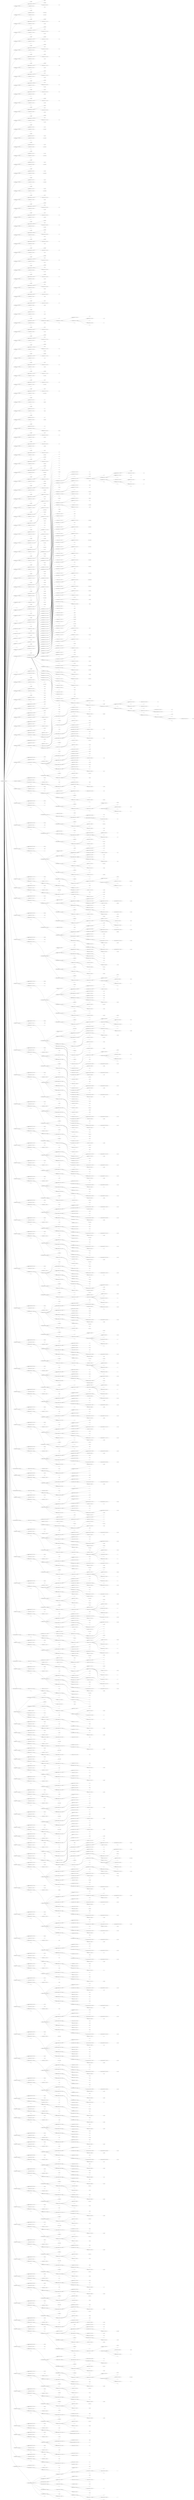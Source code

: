digraph {
	rankdir=LR
	nodesep=0.75
	ranksep=2
	node19080 [label="translation_unit ((6, 0) - (635, 0))"]
	node19081 [label="type_definition ((6, 0) - (6, 33))"]
	node19080 -> node19081
	node19082 [label=typedef]
	node19081 -> node19082
	node19083 [label="sized_type_specifier ((6, 8) - (6, 25))"]
	node19081 -> node19083
	node19084 [label=long]
	node19083 -> node19084
	node19085 [label=unsigned]
	node19083 -> node19085
	node19086 [label="primitive_type ((6, 22) - (6, 25))"]
	node19083 -> node19086
	node19087 [label=int shape=box style=dashed]
	node19086 -> node19087 [style=dashed]
	node19088 [label="type_identifier ((6, 26) - (6, 32))"]
	node19081 -> node19088
	node19089 [label=size_t shape=box style=dashed]
	node19088 -> node19089 [style=dashed]
	node19090 [label=";"]
	node19081 -> node19090
	node19091 [label="type_definition ((9, 0) - (9, 41))"]
	node19080 -> node19091
	node19092 [label=typedef]
	node19091 -> node19092
	node19093 [label="type_identifier ((9, 8) - (9, 25))"]
	node19091 -> node19093
	node19094 [label=__builtin_va_list shape=box style=dashed]
	node19093 -> node19094 [style=dashed]
	node19095 [label="type_identifier ((9, 26) - (9, 40))"]
	node19091 -> node19095
	node19096 [label=__gnuc_va_list shape=box style=dashed]
	node19095 -> node19096 [style=dashed]
	node19097 [label=";"]
	node19091 -> node19097
	node19098 [label="type_definition ((13, 0) - (13, 31))"]
	node19080 -> node19098
	node19099 [label=typedef]
	node19098 -> node19099
	node19100 [label="sized_type_specifier ((13, 8) - (13, 21))"]
	node19098 -> node19100
	node19101 [label=unsigned]
	node19100 -> node19101
	node19102 [label="primitive_type ((13, 17) - (13, 21))"]
	node19100 -> node19102
	node19103 [label=char shape=box style=dashed]
	node19102 -> node19103 [style=dashed]
	node19104 [label="type_identifier ((13, 22) - (13, 30))"]
	node19098 -> node19104
	node19105 [label=__u_char shape=box style=dashed]
	node19104 -> node19105 [style=dashed]
	node19106 [label=";"]
	node19098 -> node19106
	node19107 [label="type_definition ((14, 0) - (14, 37))"]
	node19080 -> node19107
	node19108 [label=typedef]
	node19107 -> node19108
	node19109 [label="sized_type_specifier ((14, 8) - (14, 26))"]
	node19107 -> node19109
	node19110 [label=unsigned]
	node19109 -> node19110
	node19111 [label=short]
	node19109 -> node19111
	node19112 [label="primitive_type ((14, 23) - (14, 26))"]
	node19109 -> node19112
	node19113 [label=int shape=box style=dashed]
	node19112 -> node19113 [style=dashed]
	node19114 [label="type_identifier ((14, 27) - (14, 36))"]
	node19107 -> node19114
	node19115 [label=__u_short shape=box style=dashed]
	node19114 -> node19115 [style=dashed]
	node19116 [label=";"]
	node19107 -> node19116
	node19117 [label="type_definition ((15, 0) - (15, 29))"]
	node19080 -> node19117
	node19118 [label=typedef]
	node19117 -> node19118
	node19119 [label="sized_type_specifier ((15, 8) - (15, 20))"]
	node19117 -> node19119
	node19120 [label=unsigned]
	node19119 -> node19120
	node19121 [label="primitive_type ((15, 17) - (15, 20))"]
	node19119 -> node19121
	node19122 [label=int shape=box style=dashed]
	node19121 -> node19122 [style=dashed]
	node19123 [label="type_identifier ((15, 21) - (15, 28))"]
	node19117 -> node19123
	node19124 [label=__u_int shape=box style=dashed]
	node19123 -> node19124 [style=dashed]
	node19125 [label=";"]
	node19117 -> node19125
	node19126 [label="type_definition ((16, 0) - (16, 35))"]
	node19080 -> node19126
	node19127 [label=typedef]
	node19126 -> node19127
	node19128 [label="sized_type_specifier ((16, 8) - (16, 25))"]
	node19126 -> node19128
	node19129 [label=unsigned]
	node19128 -> node19129
	node19130 [label=long]
	node19128 -> node19130
	node19131 [label="primitive_type ((16, 22) - (16, 25))"]
	node19128 -> node19131
	node19132 [label=int shape=box style=dashed]
	node19131 -> node19132 [style=dashed]
	node19133 [label="type_identifier ((16, 26) - (16, 34))"]
	node19126 -> node19133
	node19134 [label=__u_long shape=box style=dashed]
	node19133 -> node19134 [style=dashed]
	node19135 [label=";"]
	node19126 -> node19135
	node19136 [label="type_definition ((19, 0) - (19, 29))"]
	node19080 -> node19136
	node19137 [label=typedef]
	node19136 -> node19137
	node19138 [label="sized_type_specifier ((19, 8) - (19, 19))"]
	node19136 -> node19138
	node19139 [label=signed]
	node19138 -> node19139
	node19140 [label="primitive_type ((19, 15) - (19, 19))"]
	node19138 -> node19140
	node19141 [label=char shape=box style=dashed]
	node19140 -> node19141 [style=dashed]
	node19142 [label="type_identifier ((19, 20) - (19, 28))"]
	node19136 -> node19142
	node19143 [label=__int8_t shape=box style=dashed]
	node19142 -> node19143 [style=dashed]
	node19144 [label=";"]
	node19136 -> node19144
	node19145 [label="type_definition ((20, 0) - (20, 32))"]
	node19080 -> node19145
	node19146 [label=typedef]
	node19145 -> node19146
	node19147 [label="sized_type_specifier ((20, 8) - (20, 21))"]
	node19145 -> node19147
	node19148 [label=unsigned]
	node19147 -> node19148
	node19149 [label="primitive_type ((20, 17) - (20, 21))"]
	node19147 -> node19149
	node19150 [label=char shape=box style=dashed]
	node19149 -> node19150 [style=dashed]
	node19151 [label="type_identifier ((20, 22) - (20, 31))"]
	node19145 -> node19151
	node19152 [label=__uint8_t shape=box style=dashed]
	node19151 -> node19152 [style=dashed]
	node19153 [label=";"]
	node19145 -> node19153
	node19154 [label="type_definition ((21, 0) - (21, 35))"]
	node19080 -> node19154
	node19155 [label=typedef]
	node19154 -> node19155
	node19156 [label="sized_type_specifier ((21, 8) - (21, 24))"]
	node19154 -> node19156
	node19157 [label=signed]
	node19156 -> node19157
	node19158 [label=short]
	node19156 -> node19158
	node19159 [label="primitive_type ((21, 21) - (21, 24))"]
	node19156 -> node19159
	node19160 [label=int shape=box style=dashed]
	node19159 -> node19160 [style=dashed]
	node19161 [label="type_identifier ((21, 25) - (21, 34))"]
	node19154 -> node19161
	node19162 [label=__int16_t shape=box style=dashed]
	node19161 -> node19162 [style=dashed]
	node19163 [label=";"]
	node19154 -> node19163
	node19164 [label="type_definition ((22, 0) - (22, 38))"]
	node19080 -> node19164
	node19165 [label=typedef]
	node19164 -> node19165
	node19166 [label="sized_type_specifier ((22, 8) - (22, 26))"]
	node19164 -> node19166
	node19167 [label=unsigned]
	node19166 -> node19167
	node19168 [label=short]
	node19166 -> node19168
	node19169 [label="primitive_type ((22, 23) - (22, 26))"]
	node19166 -> node19169
	node19170 [label=int shape=box style=dashed]
	node19169 -> node19170 [style=dashed]
	node19171 [label="type_identifier ((22, 27) - (22, 37))"]
	node19164 -> node19171
	node19172 [label=__uint16_t shape=box style=dashed]
	node19171 -> node19172 [style=dashed]
	node19173 [label=";"]
	node19164 -> node19173
	node19174 [label="type_definition ((23, 0) - (23, 29))"]
	node19080 -> node19174
	node19175 [label=typedef]
	node19174 -> node19175
	node19176 [label="sized_type_specifier ((23, 8) - (23, 18))"]
	node19174 -> node19176
	node19177 [label=signed]
	node19176 -> node19177
	node19178 [label="primitive_type ((23, 15) - (23, 18))"]
	node19176 -> node19178
	node19179 [label=int shape=box style=dashed]
	node19178 -> node19179 [style=dashed]
	node19180 [label="type_identifier ((23, 19) - (23, 28))"]
	node19174 -> node19180
	node19181 [label=__int32_t shape=box style=dashed]
	node19180 -> node19181 [style=dashed]
	node19182 [label=";"]
	node19174 -> node19182
	node19183 [label="type_definition ((24, 0) - (24, 32))"]
	node19080 -> node19183
	node19184 [label=typedef]
	node19183 -> node19184
	node19185 [label="sized_type_specifier ((24, 8) - (24, 20))"]
	node19183 -> node19185
	node19186 [label=unsigned]
	node19185 -> node19186
	node19187 [label="primitive_type ((24, 17) - (24, 20))"]
	node19185 -> node19187
	node19188 [label=int shape=box style=dashed]
	node19187 -> node19188 [style=dashed]
	node19189 [label="type_identifier ((24, 21) - (24, 31))"]
	node19183 -> node19189
	node19190 [label=__uint32_t shape=box style=dashed]
	node19189 -> node19190 [style=dashed]
	node19191 [label=";"]
	node19183 -> node19191
	node19192 [label="type_definition ((26, 0) - (26, 34))"]
	node19080 -> node19192
	node19193 [label=typedef]
	node19192 -> node19193
	node19194 [label="sized_type_specifier ((26, 8) - (26, 23))"]
	node19192 -> node19194
	node19195 [label=signed]
	node19194 -> node19195
	node19196 [label=long]
	node19194 -> node19196
	node19197 [label="primitive_type ((26, 20) - (26, 23))"]
	node19194 -> node19197
	node19198 [label=int shape=box style=dashed]
	node19197 -> node19198 [style=dashed]
	node19199 [label="type_identifier ((26, 24) - (26, 33))"]
	node19192 -> node19199
	node19200 [label=__int64_t shape=box style=dashed]
	node19199 -> node19200 [style=dashed]
	node19201 [label=";"]
	node19192 -> node19201
	node19202 [label="type_definition ((27, 0) - (27, 37))"]
	node19080 -> node19202
	node19203 [label=typedef]
	node19202 -> node19203
	node19204 [label="sized_type_specifier ((27, 8) - (27, 25))"]
	node19202 -> node19204
	node19205 [label=unsigned]
	node19204 -> node19205
	node19206 [label=long]
	node19204 -> node19206
	node19207 [label="primitive_type ((27, 22) - (27, 25))"]
	node19204 -> node19207
	node19208 [label=int shape=box style=dashed]
	node19207 -> node19208 [style=dashed]
	node19209 [label="type_identifier ((27, 26) - (27, 36))"]
	node19202 -> node19209
	node19210 [label=__uint64_t shape=box style=dashed]
	node19209 -> node19210 [style=dashed]
	node19211 [label=";"]
	node19202 -> node19211
	node19212 [label="type_definition ((34, 0) - (34, 32))"]
	node19080 -> node19212
	node19213 [label=typedef]
	node19212 -> node19213
	node19214 [label="type_identifier ((34, 8) - (34, 16))"]
	node19212 -> node19214
	node19215 [label=__int8_t shape=box style=dashed]
	node19214 -> node19215 [style=dashed]
	node19216 [label="type_identifier ((34, 17) - (34, 31))"]
	node19212 -> node19216
	node19217 [label=__int_least8_t shape=box style=dashed]
	node19216 -> node19217 [style=dashed]
	node19218 [label=";"]
	node19212 -> node19218
	node19219 [label="type_definition ((35, 0) - (35, 34))"]
	node19080 -> node19219
	node19220 [label=typedef]
	node19219 -> node19220
	node19221 [label="type_identifier ((35, 8) - (35, 17))"]
	node19219 -> node19221
	node19222 [label=__uint8_t shape=box style=dashed]
	node19221 -> node19222 [style=dashed]
	node19223 [label="type_identifier ((35, 18) - (35, 33))"]
	node19219 -> node19223
	node19224 [label=__uint_least8_t shape=box style=dashed]
	node19223 -> node19224 [style=dashed]
	node19225 [label=";"]
	node19219 -> node19225
	node19226 [label="type_definition ((36, 0) - (36, 34))"]
	node19080 -> node19226
	node19227 [label=typedef]
	node19226 -> node19227
	node19228 [label="type_identifier ((36, 8) - (36, 17))"]
	node19226 -> node19228
	node19229 [label=__int16_t shape=box style=dashed]
	node19228 -> node19229 [style=dashed]
	node19230 [label="type_identifier ((36, 18) - (36, 33))"]
	node19226 -> node19230
	node19231 [label=__int_least16_t shape=box style=dashed]
	node19230 -> node19231 [style=dashed]
	node19232 [label=";"]
	node19226 -> node19232
	node19233 [label="type_definition ((37, 0) - (37, 36))"]
	node19080 -> node19233
	node19234 [label=typedef]
	node19233 -> node19234
	node19235 [label="type_identifier ((37, 8) - (37, 18))"]
	node19233 -> node19235
	node19236 [label=__uint16_t shape=box style=dashed]
	node19235 -> node19236 [style=dashed]
	node19237 [label="type_identifier ((37, 19) - (37, 35))"]
	node19233 -> node19237
	node19238 [label=__uint_least16_t shape=box style=dashed]
	node19237 -> node19238 [style=dashed]
	node19239 [label=";"]
	node19233 -> node19239
	node19240 [label="type_definition ((38, 0) - (38, 34))"]
	node19080 -> node19240
	node19241 [label=typedef]
	node19240 -> node19241
	node19242 [label="type_identifier ((38, 8) - (38, 17))"]
	node19240 -> node19242
	node19243 [label=__int32_t shape=box style=dashed]
	node19242 -> node19243 [style=dashed]
	node19244 [label="type_identifier ((38, 18) - (38, 33))"]
	node19240 -> node19244
	node19245 [label=__int_least32_t shape=box style=dashed]
	node19244 -> node19245 [style=dashed]
	node19246 [label=";"]
	node19240 -> node19246
	node19247 [label="type_definition ((39, 0) - (39, 36))"]
	node19080 -> node19247
	node19248 [label=typedef]
	node19247 -> node19248
	node19249 [label="type_identifier ((39, 8) - (39, 18))"]
	node19247 -> node19249
	node19250 [label=__uint32_t shape=box style=dashed]
	node19249 -> node19250 [style=dashed]
	node19251 [label="type_identifier ((39, 19) - (39, 35))"]
	node19247 -> node19251
	node19252 [label=__uint_least32_t shape=box style=dashed]
	node19251 -> node19252 [style=dashed]
	node19253 [label=";"]
	node19247 -> node19253
	node19254 [label="type_definition ((40, 0) - (40, 34))"]
	node19080 -> node19254
	node19255 [label=typedef]
	node19254 -> node19255
	node19256 [label="type_identifier ((40, 8) - (40, 17))"]
	node19254 -> node19256
	node19257 [label=__int64_t shape=box style=dashed]
	node19256 -> node19257 [style=dashed]
	node19258 [label="type_identifier ((40, 18) - (40, 33))"]
	node19254 -> node19258
	node19259 [label=__int_least64_t shape=box style=dashed]
	node19258 -> node19259 [style=dashed]
	node19260 [label=";"]
	node19254 -> node19260
	node19261 [label="type_definition ((41, 0) - (41, 36))"]
	node19080 -> node19261
	node19262 [label=typedef]
	node19261 -> node19262
	node19263 [label="type_identifier ((41, 8) - (41, 18))"]
	node19261 -> node19263
	node19264 [label=__uint64_t shape=box style=dashed]
	node19263 -> node19264 [style=dashed]
	node19265 [label="type_identifier ((41, 19) - (41, 35))"]
	node19261 -> node19265
	node19266 [label=__uint_least64_t shape=box style=dashed]
	node19265 -> node19266 [style=dashed]
	node19267 [label=";"]
	node19261 -> node19267
	node19268 [label="type_definition ((45, 0) - (45, 26))"]
	node19080 -> node19268
	node19269 [label=typedef]
	node19268 -> node19269
	node19270 [label="sized_type_specifier ((45, 8) - (45, 16))"]
	node19268 -> node19270
	node19271 [label=long]
	node19270 -> node19271
	node19272 [label="primitive_type ((45, 13) - (45, 16))"]
	node19270 -> node19272
	node19273 [label=int shape=box style=dashed]
	node19272 -> node19273 [style=dashed]
	node19274 [label="type_identifier ((45, 17) - (45, 25))"]
	node19268 -> node19274
	node19275 [label=__quad_t shape=box style=dashed]
	node19274 -> node19275 [style=dashed]
	node19276 [label=";"]
	node19268 -> node19276
	node19277 [label="type_definition ((46, 0) - (46, 37))"]
	node19080 -> node19277
	node19278 [label=typedef]
	node19277 -> node19278
	node19279 [label="sized_type_specifier ((46, 8) - (46, 25))"]
	node19277 -> node19279
	node19280 [label=unsigned]
	node19279 -> node19280
	node19281 [label=long]
	node19279 -> node19281
	node19282 [label="primitive_type ((46, 22) - (46, 25))"]
	node19279 -> node19282
	node19283 [label=int shape=box style=dashed]
	node19282 -> node19283 [style=dashed]
	node19284 [label="type_identifier ((46, 26) - (46, 36))"]
	node19277 -> node19284
	node19285 [label=__u_quad_t shape=box style=dashed]
	node19284 -> node19285 [style=dashed]
	node19286 [label=";"]
	node19277 -> node19286
	node19287 [label="type_definition ((54, 0) - (54, 28))"]
	node19080 -> node19287
	node19288 [label=typedef]
	node19287 -> node19288
	node19289 [label="sized_type_specifier ((54, 8) - (54, 16))"]
	node19287 -> node19289
	node19290 [label=long]
	node19289 -> node19290
	node19291 [label="primitive_type ((54, 13) - (54, 16))"]
	node19289 -> node19291
	node19292 [label=int shape=box style=dashed]
	node19291 -> node19292 [style=dashed]
	node19293 [label="type_identifier ((54, 17) - (54, 27))"]
	node19287 -> node19293
	node19294 [label=__intmax_t shape=box style=dashed]
	node19293 -> node19294 [style=dashed]
	node19295 [label=";"]
	node19287 -> node19295
	node19296 [label="type_definition ((55, 0) - (55, 38))"]
	node19080 -> node19296
	node19297 [label=typedef]
	node19296 -> node19297
	node19298 [label="sized_type_specifier ((55, 8) - (55, 25))"]
	node19296 -> node19298
	node19299 [label=unsigned]
	node19298 -> node19299
	node19300 [label=long]
	node19298 -> node19300
	node19301 [label="primitive_type ((55, 22) - (55, 25))"]
	node19298 -> node19301
	node19302 [label=int shape=box style=dashed]
	node19301 -> node19302 [style=dashed]
	node19303 [label="type_identifier ((55, 26) - (55, 37))"]
	node19296 -> node19303
	node19304 [label=__uintmax_t shape=box style=dashed]
	node19303 -> node19304 [style=dashed]
	node19305 [label=";"]
	node19296 -> node19305
	node19306 [label="type_definition ((58, 0) - (58, 34))"]
	node19080 -> node19306
	node19307 [label=typedef]
	node19306 -> node19307
	node19308 [label="sized_type_specifier ((58, 8) - (58, 25))"]
	node19306 -> node19308
	node19309 [label=unsigned]
	node19308 -> node19309
	node19310 [label=long]
	node19308 -> node19310
	node19311 [label="primitive_type ((58, 22) - (58, 25))"]
	node19308 -> node19311
	node19312 [label=int shape=box style=dashed]
	node19311 -> node19312 [style=dashed]
	node19313 [label="type_identifier ((58, 26) - (58, 33))"]
	node19306 -> node19313
	node19314 [label=__dev_t shape=box style=dashed]
	node19313 -> node19314 [style=dashed]
	node19315 [label=";"]
	node19306 -> node19315
	node19316 [label="type_definition ((59, 0) - (59, 29))"]
	node19080 -> node19316
	node19317 [label=typedef]
	node19316 -> node19317
	node19318 [label="sized_type_specifier ((59, 8) - (59, 20))"]
	node19316 -> node19318
	node19319 [label=unsigned]
	node19318 -> node19319
	node19320 [label="primitive_type ((59, 17) - (59, 20))"]
	node19318 -> node19320
	node19321 [label=int shape=box style=dashed]
	node19320 -> node19321 [style=dashed]
	node19322 [label="type_identifier ((59, 21) - (59, 28))"]
	node19316 -> node19322
	node19323 [label=__uid_t shape=box style=dashed]
	node19322 -> node19323 [style=dashed]
	node19324 [label=";"]
	node19316 -> node19324
	node19325 [label="type_definition ((60, 0) - (60, 29))"]
	node19080 -> node19325
	node19326 [label=typedef]
	node19325 -> node19326
	node19327 [label="sized_type_specifier ((60, 8) - (60, 20))"]
	node19325 -> node19327
	node19328 [label=unsigned]
	node19327 -> node19328
	node19329 [label="primitive_type ((60, 17) - (60, 20))"]
	node19327 -> node19329
	node19330 [label=int shape=box style=dashed]
	node19329 -> node19330 [style=dashed]
	node19331 [label="type_identifier ((60, 21) - (60, 28))"]
	node19325 -> node19331
	node19332 [label=__gid_t shape=box style=dashed]
	node19331 -> node19332 [style=dashed]
	node19333 [label=";"]
	node19325 -> node19333
	node19334 [label="type_definition ((61, 0) - (61, 34))"]
	node19080 -> node19334
	node19335 [label=typedef]
	node19334 -> node19335
	node19336 [label="sized_type_specifier ((61, 8) - (61, 25))"]
	node19334 -> node19336
	node19337 [label=unsigned]
	node19336 -> node19337
	node19338 [label=long]
	node19336 -> node19338
	node19339 [label="primitive_type ((61, 22) - (61, 25))"]
	node19336 -> node19339
	node19340 [label=int shape=box style=dashed]
	node19339 -> node19340 [style=dashed]
	node19341 [label="type_identifier ((61, 26) - (61, 33))"]
	node19334 -> node19341
	node19342 [label=__ino_t shape=box style=dashed]
	node19341 -> node19342 [style=dashed]
	node19343 [label=";"]
	node19334 -> node19343
	node19344 [label="type_definition ((62, 0) - (62, 36))"]
	node19080 -> node19344
	node19345 [label=typedef]
	node19344 -> node19345
	node19346 [label="sized_type_specifier ((62, 8) - (62, 25))"]
	node19344 -> node19346
	node19347 [label=unsigned]
	node19346 -> node19347
	node19348 [label=long]
	node19346 -> node19348
	node19349 [label="primitive_type ((62, 22) - (62, 25))"]
	node19346 -> node19349
	node19350 [label=int shape=box style=dashed]
	node19349 -> node19350 [style=dashed]
	node19351 [label="type_identifier ((62, 26) - (62, 35))"]
	node19344 -> node19351
	node19352 [label=__ino64_t shape=box style=dashed]
	node19351 -> node19352 [style=dashed]
	node19353 [label=";"]
	node19344 -> node19353
	node19354 [label="type_definition ((63, 0) - (63, 30))"]
	node19080 -> node19354
	node19355 [label=typedef]
	node19354 -> node19355
	node19356 [label="sized_type_specifier ((63, 8) - (63, 20))"]
	node19354 -> node19356
	node19357 [label=unsigned]
	node19356 -> node19357
	node19358 [label="primitive_type ((63, 17) - (63, 20))"]
	node19356 -> node19358
	node19359 [label=int shape=box style=dashed]
	node19358 -> node19359 [style=dashed]
	node19360 [label="type_identifier ((63, 21) - (63, 29))"]
	node19354 -> node19360
	node19361 [label=__mode_t shape=box style=dashed]
	node19360 -> node19361 [style=dashed]
	node19362 [label=";"]
	node19354 -> node19362
	node19363 [label="type_definition ((64, 0) - (64, 36))"]
	node19080 -> node19363
	node19364 [label=typedef]
	node19363 -> node19364
	node19365 [label="sized_type_specifier ((64, 8) - (64, 25))"]
	node19363 -> node19365
	node19366 [label=unsigned]
	node19365 -> node19366
	node19367 [label=long]
	node19365 -> node19367
	node19368 [label="primitive_type ((64, 22) - (64, 25))"]
	node19365 -> node19368
	node19369 [label=int shape=box style=dashed]
	node19368 -> node19369 [style=dashed]
	node19370 [label="type_identifier ((64, 26) - (64, 35))"]
	node19363 -> node19370
	node19371 [label=__nlink_t shape=box style=dashed]
	node19370 -> node19371 [style=dashed]
	node19372 [label=";"]
	node19363 -> node19372
	node19373 [label="type_definition ((65, 0) - (65, 25))"]
	node19080 -> node19373
	node19374 [label=typedef]
	node19373 -> node19374
	node19375 [label="sized_type_specifier ((65, 8) - (65, 16))"]
	node19373 -> node19375
	node19376 [label=long]
	node19375 -> node19376
	node19377 [label="primitive_type ((65, 13) - (65, 16))"]
	node19375 -> node19377
	node19378 [label=int shape=box style=dashed]
	node19377 -> node19378 [style=dashed]
	node19379 [label="type_identifier ((65, 17) - (65, 24))"]
	node19373 -> node19379
	node19380 [label=__off_t shape=box style=dashed]
	node19379 -> node19380 [style=dashed]
	node19381 [label=";"]
	node19373 -> node19381
	node19382 [label="type_definition ((66, 0) - (66, 27))"]
	node19080 -> node19382
	node19383 [label=typedef]
	node19382 -> node19383
	node19384 [label="sized_type_specifier ((66, 8) - (66, 16))"]
	node19382 -> node19384
	node19385 [label=long]
	node19384 -> node19385
	node19386 [label="primitive_type ((66, 13) - (66, 16))"]
	node19384 -> node19386
	node19387 [label=int shape=box style=dashed]
	node19386 -> node19387 [style=dashed]
	node19388 [label="type_identifier ((66, 17) - (66, 26))"]
	node19382 -> node19388
	node19389 [label=__off64_t shape=box style=dashed]
	node19388 -> node19389 [style=dashed]
	node19390 [label=";"]
	node19382 -> node19390
	node19391 [label="type_definition ((67, 0) - (67, 20))"]
	node19080 -> node19391
	node19392 [label=typedef]
	node19391 -> node19392
	node19393 [label="primitive_type ((67, 8) - (67, 11))"]
	node19391 -> node19393
	node19394 [label=int shape=box style=dashed]
	node19393 -> node19394 [style=dashed]
	node19395 [label="type_identifier ((67, 12) - (67, 19))"]
	node19391 -> node19395
	node19396 [label=__pid_t shape=box style=dashed]
	node19395 -> node19396 [style=dashed]
	node19397 [label=";"]
	node19391 -> node19397
	node19398 [label="type_definition ((68, 0) - (68, 42))"]
	node19080 -> node19398
	node19399 [label=typedef]
	node19398 -> node19399
	node19400 [label="struct_specifier ((68, 8) - (68, 32))"]
	node19398 -> node19400
	node19401 [label=struct]
	node19400 -> node19401
	node19402 [label="field_declaration_list ((68, 15) - (68, 32))"]
	node19400 -> node19402
	node19403 [label="{"]
	node19402 -> node19403
	node19404 [label="field_declaration ((68, 17) - (68, 30))"]
	node19402 -> node19404
	node19405 [label="primitive_type ((68, 17) - (68, 20))"]
	node19404 -> node19405
	node19406 [label=int shape=box style=dashed]
	node19405 -> node19406 [style=dashed]
	node19407 [label="array_declarator ((68, 21) - (68, 29))"]
	node19404 -> node19407
	node19408 [label="field_identifier ((68, 21) - (68, 26))"]
	node19407 -> node19408
	node19409 [label=__val shape=box style=dashed]
	node19408 -> node19409 [style=dashed]
	node19410 [label="["]
	node19407 -> node19410
	node19411 [label="number_literal ((68, 27) - (68, 28))"]
	node19407 -> node19411
	node19412 [label=2 shape=box style=dashed]
	node19411 -> node19412 [style=dashed]
	node19413 [label="]"]
	node19407 -> node19413
	node19414 [label=";"]
	node19404 -> node19414
	node19415 [label="}"]
	node19402 -> node19415
	node19416 [label="type_identifier ((68, 33) - (68, 41))"]
	node19398 -> node19416
	node19417 [label=__fsid_t shape=box style=dashed]
	node19416 -> node19417 [style=dashed]
	node19418 [label=";"]
	node19398 -> node19418
	node19419 [label="type_definition ((69, 0) - (69, 27))"]
	node19080 -> node19419
	node19420 [label=typedef]
	node19419 -> node19420
	node19421 [label="sized_type_specifier ((69, 8) - (69, 16))"]
	node19419 -> node19421
	node19422 [label=long]
	node19421 -> node19422
	node19423 [label="primitive_type ((69, 13) - (69, 16))"]
	node19421 -> node19423
	node19424 [label=int shape=box style=dashed]
	node19423 -> node19424 [style=dashed]
	node19425 [label="type_identifier ((69, 17) - (69, 26))"]
	node19419 -> node19425
	node19426 [label=__clock_t shape=box style=dashed]
	node19425 -> node19426 [style=dashed]
	node19427 [label=";"]
	node19419 -> node19427
	node19428 [label="type_definition ((70, 0) - (70, 35))"]
	node19080 -> node19428
	node19429 [label=typedef]
	node19428 -> node19429
	node19430 [label="sized_type_specifier ((70, 8) - (70, 25))"]
	node19428 -> node19430
	node19431 [label=unsigned]
	node19430 -> node19431
	node19432 [label=long]
	node19430 -> node19432
	node19433 [label="primitive_type ((70, 22) - (70, 25))"]
	node19430 -> node19433
	node19434 [label=int shape=box style=dashed]
	node19433 -> node19434 [style=dashed]
	node19435 [label="type_identifier ((70, 26) - (70, 34))"]
	node19428 -> node19435
	node19436 [label=__rlim_t shape=box style=dashed]
	node19435 -> node19436 [style=dashed]
	node19437 [label=";"]
	node19428 -> node19437
	node19438 [label="type_definition ((71, 0) - (71, 37))"]
	node19080 -> node19438
	node19439 [label=typedef]
	node19438 -> node19439
	node19440 [label="sized_type_specifier ((71, 8) - (71, 25))"]
	node19438 -> node19440
	node19441 [label=unsigned]
	node19440 -> node19441
	node19442 [label=long]
	node19440 -> node19442
	node19443 [label="primitive_type ((71, 22) - (71, 25))"]
	node19440 -> node19443
	node19444 [label=int shape=box style=dashed]
	node19443 -> node19444 [style=dashed]
	node19445 [label="type_identifier ((71, 26) - (71, 36))"]
	node19438 -> node19445
	node19446 [label=__rlim64_t shape=box style=dashed]
	node19445 -> node19446 [style=dashed]
	node19447 [label=";"]
	node19438 -> node19447
	node19448 [label="type_definition ((72, 0) - (72, 28))"]
	node19080 -> node19448
	node19449 [label=typedef]
	node19448 -> node19449
	node19450 [label="sized_type_specifier ((72, 8) - (72, 20))"]
	node19448 -> node19450
	node19451 [label=unsigned]
	node19450 -> node19451
	node19452 [label="primitive_type ((72, 17) - (72, 20))"]
	node19450 -> node19452
	node19453 [label=int shape=box style=dashed]
	node19452 -> node19453 [style=dashed]
	node19454 [label="type_identifier ((72, 21) - (72, 27))"]
	node19448 -> node19454
	node19455 [label=__id_t shape=box style=dashed]
	node19454 -> node19455 [style=dashed]
	node19456 [label=";"]
	node19448 -> node19456
	node19457 [label="type_definition ((73, 0) - (73, 26))"]
	node19080 -> node19457
	node19458 [label=typedef]
	node19457 -> node19458
	node19459 [label="sized_type_specifier ((73, 8) - (73, 16))"]
	node19457 -> node19459
	node19460 [label=long]
	node19459 -> node19460
	node19461 [label="primitive_type ((73, 13) - (73, 16))"]
	node19459 -> node19461
	node19462 [label=int shape=box style=dashed]
	node19461 -> node19462 [style=dashed]
	node19463 [label="type_identifier ((73, 17) - (73, 25))"]
	node19457 -> node19463
	node19464 [label=__time_t shape=box style=dashed]
	node19463 -> node19464 [style=dashed]
	node19465 [label=";"]
	node19457 -> node19465
	node19466 [label="type_definition ((74, 0) - (74, 34))"]
	node19080 -> node19466
	node19467 [label=typedef]
	node19466 -> node19467
	node19468 [label="sized_type_specifier ((74, 8) - (74, 20))"]
	node19466 -> node19468
	node19469 [label=unsigned]
	node19468 -> node19469
	node19470 [label="primitive_type ((74, 17) - (74, 20))"]
	node19468 -> node19470
	node19471 [label=int shape=box style=dashed]
	node19470 -> node19471 [style=dashed]
	node19472 [label="type_identifier ((74, 21) - (74, 33))"]
	node19466 -> node19472
	node19473 [label=__useconds_t shape=box style=dashed]
	node19472 -> node19473 [style=dashed]
	node19474 [label=";"]
	node19466 -> node19474
	node19475 [label="type_definition ((75, 0) - (75, 31))"]
	node19080 -> node19475
	node19476 [label=typedef]
	node19475 -> node19476
	node19477 [label="sized_type_specifier ((75, 8) - (75, 16))"]
	node19475 -> node19477
	node19478 [label=long]
	node19477 -> node19478
	node19479 [label="primitive_type ((75, 13) - (75, 16))"]
	node19477 -> node19479
	node19480 [label=int shape=box style=dashed]
	node19479 -> node19480 [style=dashed]
	node19481 [label="type_identifier ((75, 17) - (75, 30))"]
	node19475 -> node19481
	node19482 [label=__suseconds_t shape=box style=dashed]
	node19481 -> node19482 [style=dashed]
	node19483 [label=";"]
	node19475 -> node19483
	node19484 [label="type_definition ((76, 0) - (76, 33))"]
	node19080 -> node19484
	node19485 [label=typedef]
	node19484 -> node19485
	node19486 [label="sized_type_specifier ((76, 8) - (76, 16))"]
	node19484 -> node19486
	node19487 [label=long]
	node19486 -> node19487
	node19488 [label="primitive_type ((76, 13) - (76, 16))"]
	node19486 -> node19488
	node19489 [label=int shape=box style=dashed]
	node19488 -> node19489 [style=dashed]
	node19490 [label="type_identifier ((76, 17) - (76, 32))"]
	node19484 -> node19490
	node19491 [label=__suseconds64_t shape=box style=dashed]
	node19490 -> node19491 [style=dashed]
	node19492 [label=";"]
	node19484 -> node19492
	node19493 [label="type_definition ((78, 0) - (78, 22))"]
	node19080 -> node19493
	node19494 [label=typedef]
	node19493 -> node19494
	node19495 [label="primitive_type ((78, 8) - (78, 11))"]
	node19493 -> node19495
	node19496 [label=int shape=box style=dashed]
	node19495 -> node19496 [style=dashed]
	node19497 [label="type_identifier ((78, 12) - (78, 21))"]
	node19493 -> node19497
	node19498 [label=__daddr_t shape=box style=dashed]
	node19497 -> node19498 [style=dashed]
	node19499 [label=";"]
	node19493 -> node19499
	node19500 [label="type_definition ((79, 0) - (79, 20))"]
	node19080 -> node19500
	node19501 [label=typedef]
	node19500 -> node19501
	node19502 [label="primitive_type ((79, 8) - (79, 11))"]
	node19500 -> node19502
	node19503 [label=int shape=box style=dashed]
	node19502 -> node19503 [style=dashed]
	node19504 [label="type_identifier ((79, 12) - (79, 19))"]
	node19500 -> node19504
	node19505 [label=__key_t shape=box style=dashed]
	node19504 -> node19505 [style=dashed]
	node19506 [label=";"]
	node19500 -> node19506
	node19507 [label="type_definition ((82, 0) - (82, 24))"]
	node19080 -> node19507
	node19508 [label=typedef]
	node19507 -> node19508
	node19509 [label="primitive_type ((82, 8) - (82, 11))"]
	node19507 -> node19509
	node19510 [label=int shape=box style=dashed]
	node19509 -> node19510 [style=dashed]
	node19511 [label="type_identifier ((82, 12) - (82, 23))"]
	node19507 -> node19511
	node19512 [label=__clockid_t shape=box style=dashed]
	node19511 -> node19512 [style=dashed]
	node19513 [label=";"]
	node19507 -> node19513
	node19514 [label="type_definition ((85, 0) - (85, 25))"]
	node19080 -> node19514
	node19515 [label=typedef]
	node19514 -> node19515
	node19516 [label="primitive_type ((85, 8) - (85, 12))"]
	node19514 -> node19516
	node19517 [label=void shape=box style=dashed]
	node19516 -> node19517 [style=dashed]
	node19518 [label="pointer_declarator ((85, 13) - (85, 24))"]
	node19514 -> node19518
	node19519 [label="*"]
	node19518 -> node19519
	node19520 [label="type_identifier ((85, 15) - (85, 24))"]
	node19518 -> node19520
	node19521 [label=__timer_t shape=box style=dashed]
	node19520 -> node19521 [style=dashed]
	node19522 [label=";"]
	node19514 -> node19522
	node19523 [label="type_definition ((88, 0) - (88, 29))"]
	node19080 -> node19523
	node19524 [label=typedef]
	node19523 -> node19524
	node19525 [label="sized_type_specifier ((88, 8) - (88, 16))"]
	node19523 -> node19525
	node19526 [label=long]
	node19525 -> node19526
	node19527 [label="primitive_type ((88, 13) - (88, 16))"]
	node19525 -> node19527
	node19528 [label=int shape=box style=dashed]
	node19527 -> node19528 [style=dashed]
	node19529 [label="type_identifier ((88, 17) - (88, 28))"]
	node19523 -> node19529
	node19530 [label=__blksize_t shape=box style=dashed]
	node19529 -> node19530 [style=dashed]
	node19531 [label=";"]
	node19523 -> node19531
	node19532 [label="type_definition ((93, 0) - (93, 28))"]
	node19080 -> node19532
	node19533 [label=typedef]
	node19532 -> node19533
	node19534 [label="sized_type_specifier ((93, 8) - (93, 16))"]
	node19532 -> node19534
	node19535 [label=long]
	node19534 -> node19535
	node19536 [label="primitive_type ((93, 13) - (93, 16))"]
	node19534 -> node19536
	node19537 [label=int shape=box style=dashed]
	node19536 -> node19537 [style=dashed]
	node19538 [label="type_identifier ((93, 17) - (93, 27))"]
	node19532 -> node19538
	node19539 [label=__blkcnt_t shape=box style=dashed]
	node19538 -> node19539 [style=dashed]
	node19540 [label=";"]
	node19532 -> node19540
	node19541 [label="type_definition ((94, 0) - (94, 30))"]
	node19080 -> node19541
	node19542 [label=typedef]
	node19541 -> node19542
	node19543 [label="sized_type_specifier ((94, 8) - (94, 16))"]
	node19541 -> node19543
	node19544 [label=long]
	node19543 -> node19544
	node19545 [label="primitive_type ((94, 13) - (94, 16))"]
	node19543 -> node19545
	node19546 [label=int shape=box style=dashed]
	node19545 -> node19546 [style=dashed]
	node19547 [label="type_identifier ((94, 17) - (94, 29))"]
	node19541 -> node19547
	node19548 [label=__blkcnt64_t shape=box style=dashed]
	node19547 -> node19548 [style=dashed]
	node19549 [label=";"]
	node19541 -> node19549
	node19550 [label="type_definition ((97, 0) - (97, 39))"]
	node19080 -> node19550
	node19551 [label=typedef]
	node19550 -> node19551
	node19552 [label="sized_type_specifier ((97, 8) - (97, 25))"]
	node19550 -> node19552
	node19553 [label=unsigned]
	node19552 -> node19553
	node19554 [label=long]
	node19552 -> node19554
	node19555 [label="primitive_type ((97, 22) - (97, 25))"]
	node19552 -> node19555
	node19556 [label=int shape=box style=dashed]
	node19555 -> node19556 [style=dashed]
	node19557 [label="type_identifier ((97, 26) - (97, 38))"]
	node19550 -> node19557
	node19558 [label=__fsblkcnt_t shape=box style=dashed]
	node19557 -> node19558 [style=dashed]
	node19559 [label=";"]
	node19550 -> node19559
	node19560 [label="type_definition ((98, 0) - (98, 41))"]
	node19080 -> node19560
	node19561 [label=typedef]
	node19560 -> node19561
	node19562 [label="sized_type_specifier ((98, 8) - (98, 25))"]
	node19560 -> node19562
	node19563 [label=unsigned]
	node19562 -> node19563
	node19564 [label=long]
	node19562 -> node19564
	node19565 [label="primitive_type ((98, 22) - (98, 25))"]
	node19562 -> node19565
	node19566 [label=int shape=box style=dashed]
	node19565 -> node19566 [style=dashed]
	node19567 [label="type_identifier ((98, 26) - (98, 40))"]
	node19560 -> node19567
	node19568 [label=__fsblkcnt64_t shape=box style=dashed]
	node19567 -> node19568 [style=dashed]
	node19569 [label=";"]
	node19560 -> node19569
	node19570 [label="type_definition ((101, 0) - (101, 39))"]
	node19080 -> node19570
	node19571 [label=typedef]
	node19570 -> node19571
	node19572 [label="sized_type_specifier ((101, 8) - (101, 25))"]
	node19570 -> node19572
	node19573 [label=unsigned]
	node19572 -> node19573
	node19574 [label=long]
	node19572 -> node19574
	node19575 [label="primitive_type ((101, 22) - (101, 25))"]
	node19572 -> node19575
	node19576 [label=int shape=box style=dashed]
	node19575 -> node19576 [style=dashed]
	node19577 [label="type_identifier ((101, 26) - (101, 38))"]
	node19570 -> node19577
	node19578 [label=__fsfilcnt_t shape=box style=dashed]
	node19577 -> node19578 [style=dashed]
	node19579 [label=";"]
	node19570 -> node19579
	node19580 [label="type_definition ((102, 0) - (102, 41))"]
	node19080 -> node19580
	node19581 [label=typedef]
	node19580 -> node19581
	node19582 [label="sized_type_specifier ((102, 8) - (102, 25))"]
	node19580 -> node19582
	node19583 [label=unsigned]
	node19582 -> node19583
	node19584 [label=long]
	node19582 -> node19584
	node19585 [label="primitive_type ((102, 22) - (102, 25))"]
	node19582 -> node19585
	node19586 [label=int shape=box style=dashed]
	node19585 -> node19586 [style=dashed]
	node19587 [label="type_identifier ((102, 26) - (102, 40))"]
	node19580 -> node19587
	node19588 [label=__fsfilcnt64_t shape=box style=dashed]
	node19587 -> node19588 [style=dashed]
	node19589 [label=";"]
	node19580 -> node19589
	node19590 [label="type_definition ((105, 0) - (105, 28))"]
	node19080 -> node19590
	node19591 [label=typedef]
	node19590 -> node19591
	node19592 [label="sized_type_specifier ((105, 8) - (105, 16))"]
	node19590 -> node19592
	node19593 [label=long]
	node19592 -> node19593
	node19594 [label="primitive_type ((105, 13) - (105, 16))"]
	node19592 -> node19594
	node19595 [label=int shape=box style=dashed]
	node19594 -> node19595 [style=dashed]
	node19596 [label="type_identifier ((105, 17) - (105, 27))"]
	node19590 -> node19596
	node19597 [label=__fsword_t shape=box style=dashed]
	node19596 -> node19597 [style=dashed]
	node19598 [label=";"]
	node19590 -> node19598
	node19599 [label="type_definition ((107, 0) - (107, 27))"]
	node19080 -> node19599
	node19600 [label=typedef]
	node19599 -> node19600
	node19601 [label="sized_type_specifier ((107, 8) - (107, 16))"]
	node19599 -> node19601
	node19602 [label=long]
	node19601 -> node19602
	node19603 [label="primitive_type ((107, 13) - (107, 16))"]
	node19601 -> node19603
	node19604 [label=int shape=box style=dashed]
	node19603 -> node19604 [style=dashed]
	node19605 [label="type_identifier ((107, 17) - (107, 26))"]
	node19599 -> node19605
	node19606 [label=__ssize_t shape=box style=dashed]
	node19605 -> node19606 [style=dashed]
	node19607 [label=";"]
	node19599 -> node19607
	node19608 [label="type_definition ((110, 0) - (110, 35))"]
	node19080 -> node19608
	node19609 [label=typedef]
	node19608 -> node19609
	node19610 [label="sized_type_specifier ((110, 8) - (110, 16))"]
	node19608 -> node19610
	node19611 [label=long]
	node19610 -> node19611
	node19612 [label="primitive_type ((110, 13) - (110, 16))"]
	node19610 -> node19612
	node19613 [label=int shape=box style=dashed]
	node19612 -> node19613 [style=dashed]
	node19614 [label="type_identifier ((110, 17) - (110, 34))"]
	node19608 -> node19614
	node19615 [label=__syscall_slong_t shape=box style=dashed]
	node19614 -> node19615 [style=dashed]
	node19616 [label=";"]
	node19608 -> node19616
	node19617 [label="type_definition ((112, 0) - (112, 44))"]
	node19080 -> node19617
	node19618 [label=typedef]
	node19617 -> node19618
	node19619 [label="sized_type_specifier ((112, 8) - (112, 25))"]
	node19617 -> node19619
	node19620 [label=unsigned]
	node19619 -> node19620
	node19621 [label=long]
	node19619 -> node19621
	node19622 [label="primitive_type ((112, 22) - (112, 25))"]
	node19619 -> node19622
	node19623 [label=int shape=box style=dashed]
	node19622 -> node19623 [style=dashed]
	node19624 [label="type_identifier ((112, 26) - (112, 43))"]
	node19617 -> node19624
	node19625 [label=__syscall_ulong_t shape=box style=dashed]
	node19624 -> node19625 [style=dashed]
	node19626 [label=";"]
	node19617 -> node19626
	node19627 [label="type_definition ((116, 0) - (116, 27))"]
	node19080 -> node19627
	node19628 [label=typedef]
	node19627 -> node19628
	node19629 [label="type_identifier ((116, 8) - (116, 17))"]
	node19627 -> node19629
	node19630 [label=__off64_t shape=box style=dashed]
	node19629 -> node19630 [style=dashed]
	node19631 [label="type_identifier ((116, 18) - (116, 26))"]
	node19627 -> node19631
	node19632 [label=__loff_t shape=box style=dashed]
	node19631 -> node19632 [style=dashed]
	node19633 [label=";"]
	node19627 -> node19633
	node19634 [label="type_definition ((117, 0) - (117, 24))"]
	node19080 -> node19634
	node19635 [label=typedef]
	node19634 -> node19635
	node19636 [label="primitive_type ((117, 8) - (117, 12))"]
	node19634 -> node19636
	node19637 [label=char shape=box style=dashed]
	node19636 -> node19637 [style=dashed]
	node19638 [label="pointer_declarator ((117, 13) - (117, 23))"]
	node19634 -> node19638
	node19639 [label="*"]
	node19638 -> node19639
	node19640 [label="type_identifier ((117, 14) - (117, 23))"]
	node19638 -> node19640
	node19641 [label=__caddr_t shape=box style=dashed]
	node19640 -> node19641 [style=dashed]
	node19642 [label=";"]
	node19634 -> node19642
	node19643 [label="type_definition ((120, 0) - (120, 28))"]
	node19080 -> node19643
	node19644 [label=typedef]
	node19643 -> node19644
	node19645 [label="sized_type_specifier ((120, 8) - (120, 16))"]
	node19643 -> node19645
	node19646 [label=long]
	node19645 -> node19646
	node19647 [label="primitive_type ((120, 13) - (120, 16))"]
	node19645 -> node19647
	node19648 [label=int shape=box style=dashed]
	node19647 -> node19648 [style=dashed]
	node19649 [label="type_identifier ((120, 17) - (120, 27))"]
	node19643 -> node19649
	node19650 [label=__intptr_t shape=box style=dashed]
	node19649 -> node19650 [style=dashed]
	node19651 [label=";"]
	node19643 -> node19651
	node19652 [label="type_definition ((123, 0) - (123, 33))"]
	node19080 -> node19652
	node19653 [label=typedef]
	node19652 -> node19653
	node19654 [label="sized_type_specifier ((123, 8) - (123, 20))"]
	node19652 -> node19654
	node19655 [label=unsigned]
	node19654 -> node19655
	node19656 [label="primitive_type ((123, 17) - (123, 20))"]
	node19654 -> node19656
	node19657 [label=int shape=box style=dashed]
	node19656 -> node19657 [style=dashed]
	node19658 [label="type_identifier ((123, 21) - (123, 32))"]
	node19652 -> node19658
	node19659 [label=__socklen_t shape=box style=dashed]
	node19658 -> node19659 [style=dashed]
	node19660 [label=";"]
	node19652 -> node19660
	node19661 [label="type_definition ((128, 0) - (128, 27))"]
	node19080 -> node19661
	node19662 [label=typedef]
	node19661 -> node19662
	node19663 [label="primitive_type ((128, 8) - (128, 11))"]
	node19661 -> node19663
	node19664 [label=int shape=box style=dashed]
	node19663 -> node19664 [style=dashed]
	node19665 [label="type_identifier ((128, 12) - (128, 26))"]
	node19661 -> node19665
	node19666 [label=__sig_atomic_t shape=box style=dashed]
	node19665 -> node19666 [style=dashed]
	node19667 [label=";"]
	node19661 -> node19667
	node19668 [label="type_definition ((133, 0) - (141, 14))"]
	node19080 -> node19668
	node19669 [label=typedef]
	node19668 -> node19669
	node19670 [label="struct_specifier ((133, 8) - (141, 1))"]
	node19668 -> node19670
	node19671 [label=struct]
	node19670 -> node19671
	node19672 [label="field_declaration_list ((134, 0) - (141, 1))"]
	node19670 -> node19672
	node19673 [label="{"]
	node19672 -> node19673
	node19674 [label="field_declaration ((135, 2) - (135, 14))"]
	node19672 -> node19674
	node19675 [label="primitive_type ((135, 2) - (135, 5))"]
	node19674 -> node19675
	node19676 [label=int shape=box style=dashed]
	node19675 -> node19676 [style=dashed]
	node19677 [label="field_identifier ((135, 6) - (135, 13))"]
	node19674 -> node19677
	node19678 [label=__count shape=box style=dashed]
	node19677 -> node19678 [style=dashed]
	node19679 [label=";"]
	node19674 -> node19679
	node19680 [label="field_declaration ((136, 2) - (140, 12))"]
	node19672 -> node19680
	node19681 [label="union_specifier ((136, 2) - (140, 3))"]
	node19680 -> node19681
	node19682 [label=union]
	node19681 -> node19682
	node19683 [label="field_declaration_list ((137, 2) - (140, 3))"]
	node19681 -> node19683
	node19684 [label="{"]
	node19683 -> node19684
	node19685 [label="field_declaration ((138, 4) - (138, 23))"]
	node19683 -> node19685
	node19686 [label="sized_type_specifier ((138, 4) - (138, 16))"]
	node19685 -> node19686
	node19687 [label=unsigned]
	node19686 -> node19687
	node19688 [label="primitive_type ((138, 13) - (138, 16))"]
	node19686 -> node19688
	node19689 [label=int shape=box style=dashed]
	node19688 -> node19689 [style=dashed]
	node19690 [label="field_identifier ((138, 17) - (138, 22))"]
	node19685 -> node19690
	node19691 [label=__wch shape=box style=dashed]
	node19690 -> node19691 [style=dashed]
	node19692 [label=";"]
	node19685 -> node19692
	node19693 [label="field_declaration ((139, 4) - (139, 19))"]
	node19683 -> node19693
	node19694 [label="primitive_type ((139, 4) - (139, 8))"]
	node19693 -> node19694
	node19695 [label=char shape=box style=dashed]
	node19694 -> node19695 [style=dashed]
	node19696 [label="array_declarator ((139, 9) - (139, 18))"]
	node19693 -> node19696
	node19697 [label="field_identifier ((139, 9) - (139, 15))"]
	node19696 -> node19697
	node19698 [label=__wchb shape=box style=dashed]
	node19697 -> node19698 [style=dashed]
	node19699 [label="["]
	node19696 -> node19699
	node19700 [label="number_literal ((139, 16) - (139, 17))"]
	node19696 -> node19700
	node19701 [label=4 shape=box style=dashed]
	node19700 -> node19701 [style=dashed]
	node19702 [label="]"]
	node19696 -> node19702
	node19703 [label=";"]
	node19693 -> node19703
	node19704 [label="}"]
	node19683 -> node19704
	node19705 [label="field_identifier ((140, 4) - (140, 11))"]
	node19680 -> node19705
	node19706 [label=__value shape=box style=dashed]
	node19705 -> node19706 [style=dashed]
	node19707 [label=";"]
	node19680 -> node19707
	node19708 [label="}"]
	node19672 -> node19708
	node19709 [label="type_identifier ((141, 2) - (141, 13))"]
	node19668 -> node19709
	node19710 [label=__mbstate_t shape=box style=dashed]
	node19709 -> node19710 [style=dashed]
	node19711 [label=";"]
	node19668 -> node19711
	node19712 [label="type_definition ((146, 0) - (150, 11))"]
	node19080 -> node19712
	node19713 [label=typedef]
	node19712 -> node19713
	node19714 [label="struct_specifier ((146, 8) - (150, 1))"]
	node19712 -> node19714
	node19715 [label=struct]
	node19714 -> node19715
	node19716 [label="type_identifier ((146, 15) - (146, 24))"]
	node19714 -> node19716
	node19717 [label=_G_fpos_t shape=box style=dashed]
	node19716 -> node19717 [style=dashed]
	node19718 [label="field_declaration_list ((147, 0) - (150, 1))"]
	node19714 -> node19718
	node19719 [label="{"]
	node19718 -> node19719
	node19720 [label="field_declaration ((148, 2) - (148, 16))"]
	node19718 -> node19720
	node19721 [label="type_identifier ((148, 2) - (148, 9))"]
	node19720 -> node19721
	node19722 [label=__off_t shape=box style=dashed]
	node19721 -> node19722 [style=dashed]
	node19723 [label="field_identifier ((148, 10) - (148, 15))"]
	node19720 -> node19723
	node19724 [label=__pos shape=box style=dashed]
	node19723 -> node19724 [style=dashed]
	node19725 [label=";"]
	node19720 -> node19725
	node19726 [label="field_declaration ((149, 2) - (149, 22))"]
	node19718 -> node19726
	node19727 [label="type_identifier ((149, 2) - (149, 13))"]
	node19726 -> node19727
	node19728 [label=__mbstate_t shape=box style=dashed]
	node19727 -> node19728 [style=dashed]
	node19729 [label="field_identifier ((149, 14) - (149, 21))"]
	node19726 -> node19729
	node19730 [label=__state shape=box style=dashed]
	node19729 -> node19730 [style=dashed]
	node19731 [label=";"]
	node19726 -> node19731
	node19732 [label="}"]
	node19718 -> node19732
	node19733 [label="type_identifier ((150, 2) - (150, 10))"]
	node19712 -> node19733
	node19734 [label=__fpos_t shape=box style=dashed]
	node19733 -> node19734 [style=dashed]
	node19735 [label=";"]
	node19712 -> node19735
	node19736 [label="type_definition ((151, 0) - (155, 13))"]
	node19080 -> node19736
	node19737 [label=typedef]
	node19736 -> node19737
	node19738 [label="struct_specifier ((151, 8) - (155, 1))"]
	node19736 -> node19738
	node19739 [label=struct]
	node19738 -> node19739
	node19740 [label="type_identifier ((151, 15) - (151, 26))"]
	node19738 -> node19740
	node19741 [label=_G_fpos64_t shape=box style=dashed]
	node19740 -> node19741 [style=dashed]
	node19742 [label="field_declaration_list ((152, 0) - (155, 1))"]
	node19738 -> node19742
	node19743 [label="{"]
	node19742 -> node19743
	node19744 [label="field_declaration ((153, 2) - (153, 18))"]
	node19742 -> node19744
	node19745 [label="type_identifier ((153, 2) - (153, 11))"]
	node19744 -> node19745
	node19746 [label=__off64_t shape=box style=dashed]
	node19745 -> node19746 [style=dashed]
	node19747 [label="field_identifier ((153, 12) - (153, 17))"]
	node19744 -> node19747
	node19748 [label=__pos shape=box style=dashed]
	node19747 -> node19748 [style=dashed]
	node19749 [label=";"]
	node19744 -> node19749
	node19750 [label="field_declaration ((154, 2) - (154, 22))"]
	node19742 -> node19750
	node19751 [label="type_identifier ((154, 2) - (154, 13))"]
	node19750 -> node19751
	node19752 [label=__mbstate_t shape=box style=dashed]
	node19751 -> node19752 [style=dashed]
	node19753 [label="field_identifier ((154, 14) - (154, 21))"]
	node19750 -> node19753
	node19754 [label=__state shape=box style=dashed]
	node19753 -> node19754 [style=dashed]
	node19755 [label=";"]
	node19750 -> node19755
	node19756 [label="}"]
	node19742 -> node19756
	node19757 [label="type_identifier ((155, 2) - (155, 12))"]
	node19736 -> node19757
	node19758 [label=__fpos64_t shape=box style=dashed]
	node19757 -> node19758 [style=dashed]
	node19759 [label=";"]
	node19736 -> node19759
	node19760 [label="struct_specifier ((159, 0) - (159, 15))"]
	node19080 -> node19760
	node19761 [label=struct]
	node19760 -> node19761
	node19762 [label="type_identifier ((159, 7) - (159, 15))"]
	node19760 -> node19762
	node19763 [label=_IO_FILE shape=box style=dashed]
	node19762 -> node19763 [style=dashed]
	node19764 [label=";"]
	node19080 -> node19764
	node19765 [label="type_definition ((160, 0) - (160, 31))"]
	node19080 -> node19765
	node19766 [label=typedef]
	node19765 -> node19766
	node19767 [label="struct_specifier ((160, 8) - (160, 23))"]
	node19765 -> node19767
	node19768 [label=struct]
	node19767 -> node19768
	node19769 [label="type_identifier ((160, 15) - (160, 23))"]
	node19767 -> node19769
	node19770 [label=_IO_FILE shape=box style=dashed]
	node19769 -> node19770 [style=dashed]
	node19771 [label="type_identifier ((160, 24) - (160, 30))"]
	node19765 -> node19771
	node19772 [label=__FILE shape=box style=dashed]
	node19771 -> node19772 [style=dashed]
	node19773 [label=";"]
	node19765 -> node19773
	node19774 [label="struct_specifier ((164, 0) - (164, 15))"]
	node19080 -> node19774
	node19775 [label=struct]
	node19774 -> node19775
	node19776 [label="type_identifier ((164, 7) - (164, 15))"]
	node19774 -> node19776
	node19777 [label=_IO_FILE shape=box style=dashed]
	node19776 -> node19777 [style=dashed]
	node19778 [label=";"]
	node19080 -> node19778
	node19779 [label="type_definition ((167, 0) - (167, 29))"]
	node19080 -> node19779
	node19780 [label=typedef]
	node19779 -> node19780
	node19781 [label="struct_specifier ((167, 8) - (167, 23))"]
	node19779 -> node19781
	node19782 [label=struct]
	node19781 -> node19782
	node19783 [label="type_identifier ((167, 15) - (167, 23))"]
	node19781 -> node19783
	node19784 [label=_IO_FILE shape=box style=dashed]
	node19783 -> node19784 [style=dashed]
	node19785 [label="type_identifier ((167, 24) - (167, 28))"]
	node19779 -> node19785
	node19786 [label=FILE shape=box style=dashed]
	node19785 -> node19786 [style=dashed]
	node19787 [label=";"]
	node19779 -> node19787
	node19788 [label="struct_specifier ((168, 0) - (168, 15))"]
	node19080 -> node19788
	node19789 [label=struct]
	node19788 -> node19789
	node19790 [label="type_identifier ((168, 7) - (168, 15))"]
	node19788 -> node19790
	node19791 [label=_IO_FILE shape=box style=dashed]
	node19790 -> node19791 [style=dashed]
	node19792 [label=";"]
	node19080 -> node19792
	node19793 [label="struct_specifier ((169, 0) - (169, 17))"]
	node19080 -> node19793
	node19794 [label=struct]
	node19793 -> node19794
	node19795 [label="type_identifier ((169, 7) - (169, 17))"]
	node19793 -> node19795
	node19796 [label=_IO_marker shape=box style=dashed]
	node19795 -> node19796 [style=dashed]
	node19797 [label=";"]
	node19080 -> node19797
	node19798 [label="struct_specifier ((170, 0) - (170, 18))"]
	node19080 -> node19798
	node19799 [label=struct]
	node19798 -> node19799
	node19800 [label="type_identifier ((170, 7) - (170, 18))"]
	node19798 -> node19800
	node19801 [label=_IO_codecvt shape=box style=dashed]
	node19800 -> node19801 [style=dashed]
	node19802 [label=";"]
	node19080 -> node19802
	node19803 [label="struct_specifier ((171, 0) - (171, 20))"]
	node19080 -> node19803
	node19804 [label=struct]
	node19803 -> node19804
	node19805 [label="type_identifier ((171, 7) - (171, 20))"]
	node19803 -> node19805
	node19806 [label=_IO_wide_data shape=box style=dashed]
	node19805 -> node19806 [style=dashed]
	node19807 [label=";"]
	node19080 -> node19807
	node19808 [label="type_definition ((176, 0) - (176, 24))"]
	node19080 -> node19808
	node19809 [label=typedef]
	node19808 -> node19809
	node19810 [label="primitive_type ((176, 8) - (176, 12))"]
	node19808 -> node19810
	node19811 [label=void shape=box style=dashed]
	node19810 -> node19811 [style=dashed]
	node19812 [label="type_identifier ((176, 13) - (176, 23))"]
	node19808 -> node19812
	node19813 [label=_IO_lock_t shape=box style=dashed]
	node19812 -> node19813 [style=dashed]
	node19814 [label=";"]
	node19808 -> node19814
	node19815 [label="struct_specifier ((182, 0) - (232, 1))"]
	node19080 -> node19815
	node19816 [label=struct]
	node19815 -> node19816
	node19817 [label="type_identifier ((182, 7) - (182, 15))"]
	node19815 -> node19817
	node19818 [label=_IO_FILE shape=box style=dashed]
	node19817 -> node19818 [style=dashed]
	node19819 [label="field_declaration_list ((183, 0) - (232, 1))"]
	node19815 -> node19819
	node19820 [label="{"]
	node19819 -> node19820
	node19821 [label="field_declaration ((184, 2) - (184, 13))"]
	node19819 -> node19821
	node19822 [label="primitive_type ((184, 2) - (184, 5))"]
	node19821 -> node19822
	node19823 [label=int shape=box style=dashed]
	node19822 -> node19823 [style=dashed]
	node19824 [label="field_identifier ((184, 6) - (184, 12))"]
	node19821 -> node19824
	node19825 [label=_flags shape=box style=dashed]
	node19824 -> node19825 [style=dashed]
	node19826 [label=";"]
	node19821 -> node19826
	node19827 [label="field_declaration ((187, 2) - (187, 21))"]
	node19819 -> node19827
	node19828 [label="primitive_type ((187, 2) - (187, 6))"]
	node19827 -> node19828
	node19829 [label=char shape=box style=dashed]
	node19828 -> node19829 [style=dashed]
	node19830 [label="pointer_declarator ((187, 7) - (187, 20))"]
	node19827 -> node19830
	node19831 [label="*"]
	node19830 -> node19831
	node19832 [label="field_identifier ((187, 8) - (187, 20))"]
	node19830 -> node19832
	node19833 [label=_IO_read_ptr shape=box style=dashed]
	node19832 -> node19833 [style=dashed]
	node19834 [label=";"]
	node19827 -> node19834
	node19835 [label="field_declaration ((188, 2) - (188, 21))"]
	node19819 -> node19835
	node19836 [label="primitive_type ((188, 2) - (188, 6))"]
	node19835 -> node19836
	node19837 [label=char shape=box style=dashed]
	node19836 -> node19837 [style=dashed]
	node19838 [label="pointer_declarator ((188, 7) - (188, 20))"]
	node19835 -> node19838
	node19839 [label="*"]
	node19838 -> node19839
	node19840 [label="field_identifier ((188, 8) - (188, 20))"]
	node19838 -> node19840
	node19841 [label=_IO_read_end shape=box style=dashed]
	node19840 -> node19841 [style=dashed]
	node19842 [label=";"]
	node19835 -> node19842
	node19843 [label="field_declaration ((189, 2) - (189, 22))"]
	node19819 -> node19843
	node19844 [label="primitive_type ((189, 2) - (189, 6))"]
	node19843 -> node19844
	node19845 [label=char shape=box style=dashed]
	node19844 -> node19845 [style=dashed]
	node19846 [label="pointer_declarator ((189, 7) - (189, 21))"]
	node19843 -> node19846
	node19847 [label="*"]
	node19846 -> node19847
	node19848 [label="field_identifier ((189, 8) - (189, 21))"]
	node19846 -> node19848
	node19849 [label=_IO_read_base shape=box style=dashed]
	node19848 -> node19849 [style=dashed]
	node19850 [label=";"]
	node19843 -> node19850
	node19851 [label="field_declaration ((190, 2) - (190, 23))"]
	node19819 -> node19851
	node19852 [label="primitive_type ((190, 2) - (190, 6))"]
	node19851 -> node19852
	node19853 [label=char shape=box style=dashed]
	node19852 -> node19853 [style=dashed]
	node19854 [label="pointer_declarator ((190, 7) - (190, 22))"]
	node19851 -> node19854
	node19855 [label="*"]
	node19854 -> node19855
	node19856 [label="field_identifier ((190, 8) - (190, 22))"]
	node19854 -> node19856
	node19857 [label=_IO_write_base shape=box style=dashed]
	node19856 -> node19857 [style=dashed]
	node19858 [label=";"]
	node19851 -> node19858
	node19859 [label="field_declaration ((191, 2) - (191, 22))"]
	node19819 -> node19859
	node19860 [label="primitive_type ((191, 2) - (191, 6))"]
	node19859 -> node19860
	node19861 [label=char shape=box style=dashed]
	node19860 -> node19861 [style=dashed]
	node19862 [label="pointer_declarator ((191, 7) - (191, 21))"]
	node19859 -> node19862
	node19863 [label="*"]
	node19862 -> node19863
	node19864 [label="field_identifier ((191, 8) - (191, 21))"]
	node19862 -> node19864
	node19865 [label=_IO_write_ptr shape=box style=dashed]
	node19864 -> node19865 [style=dashed]
	node19866 [label=";"]
	node19859 -> node19866
	node19867 [label="field_declaration ((192, 2) - (192, 22))"]
	node19819 -> node19867
	node19868 [label="primitive_type ((192, 2) - (192, 6))"]
	node19867 -> node19868
	node19869 [label=char shape=box style=dashed]
	node19868 -> node19869 [style=dashed]
	node19870 [label="pointer_declarator ((192, 7) - (192, 21))"]
	node19867 -> node19870
	node19871 [label="*"]
	node19870 -> node19871
	node19872 [label="field_identifier ((192, 8) - (192, 21))"]
	node19870 -> node19872
	node19873 [label=_IO_write_end shape=box style=dashed]
	node19872 -> node19873 [style=dashed]
	node19874 [label=";"]
	node19867 -> node19874
	node19875 [label="field_declaration ((193, 2) - (193, 21))"]
	node19819 -> node19875
	node19876 [label="primitive_type ((193, 2) - (193, 6))"]
	node19875 -> node19876
	node19877 [label=char shape=box style=dashed]
	node19876 -> node19877 [style=dashed]
	node19878 [label="pointer_declarator ((193, 7) - (193, 20))"]
	node19875 -> node19878
	node19879 [label="*"]
	node19878 -> node19879
	node19880 [label="field_identifier ((193, 8) - (193, 20))"]
	node19878 -> node19880
	node19881 [label=_IO_buf_base shape=box style=dashed]
	node19880 -> node19881 [style=dashed]
	node19882 [label=";"]
	node19875 -> node19882
	node19883 [label="field_declaration ((194, 2) - (194, 20))"]
	node19819 -> node19883
	node19884 [label="primitive_type ((194, 2) - (194, 6))"]
	node19883 -> node19884
	node19885 [label=char shape=box style=dashed]
	node19884 -> node19885 [style=dashed]
	node19886 [label="pointer_declarator ((194, 7) - (194, 19))"]
	node19883 -> node19886
	node19887 [label="*"]
	node19886 -> node19887
	node19888 [label="field_identifier ((194, 8) - (194, 19))"]
	node19886 -> node19888
	node19889 [label=_IO_buf_end shape=box style=dashed]
	node19888 -> node19889 [style=dashed]
	node19890 [label=";"]
	node19883 -> node19890
	node19891 [label="field_declaration ((197, 2) - (197, 22))"]
	node19819 -> node19891
	node19892 [label="primitive_type ((197, 2) - (197, 6))"]
	node19891 -> node19892
	node19893 [label=char shape=box style=dashed]
	node19892 -> node19893 [style=dashed]
	node19894 [label="pointer_declarator ((197, 7) - (197, 21))"]
	node19891 -> node19894
	node19895 [label="*"]
	node19894 -> node19895
	node19896 [label="field_identifier ((197, 8) - (197, 21))"]
	node19894 -> node19896
	node19897 [label=_IO_save_base shape=box style=dashed]
	node19896 -> node19897 [style=dashed]
	node19898 [label=";"]
	node19891 -> node19898
	node19899 [label="field_declaration ((198, 2) - (198, 24))"]
	node19819 -> node19899
	node19900 [label="primitive_type ((198, 2) - (198, 6))"]
	node19899 -> node19900
	node19901 [label=char shape=box style=dashed]
	node19900 -> node19901 [style=dashed]
	node19902 [label="pointer_declarator ((198, 7) - (198, 23))"]
	node19899 -> node19902
	node19903 [label="*"]
	node19902 -> node19903
	node19904 [label="field_identifier ((198, 8) - (198, 23))"]
	node19902 -> node19904
	node19905 [label=_IO_backup_base shape=box style=dashed]
	node19904 -> node19905 [style=dashed]
	node19906 [label=";"]
	node19899 -> node19906
	node19907 [label="field_declaration ((199, 2) - (199, 21))"]
	node19819 -> node19907
	node19908 [label="primitive_type ((199, 2) - (199, 6))"]
	node19907 -> node19908
	node19909 [label=char shape=box style=dashed]
	node19908 -> node19909 [style=dashed]
	node19910 [label="pointer_declarator ((199, 7) - (199, 20))"]
	node19907 -> node19910
	node19911 [label="*"]
	node19910 -> node19911
	node19912 [label="field_identifier ((199, 8) - (199, 20))"]
	node19910 -> node19912
	node19913 [label=_IO_save_end shape=box style=dashed]
	node19912 -> node19913 [style=dashed]
	node19914 [label=";"]
	node19907 -> node19914
	node19915 [label="field_declaration ((201, 2) - (201, 30))"]
	node19819 -> node19915
	node19916 [label="struct_specifier ((201, 2) - (201, 19))"]
	node19915 -> node19916
	node19917 [label=struct]
	node19916 -> node19917
	node19918 [label="type_identifier ((201, 9) - (201, 19))"]
	node19916 -> node19918
	node19919 [label=_IO_marker shape=box style=dashed]
	node19918 -> node19919 [style=dashed]
	node19920 [label="pointer_declarator ((201, 20) - (201, 29))"]
	node19915 -> node19920
	node19921 [label="*"]
	node19920 -> node19921
	node19922 [label="field_identifier ((201, 21) - (201, 29))"]
	node19920 -> node19922
	node19923 [label=_markers shape=box style=dashed]
	node19922 -> node19923 [style=dashed]
	node19924 [label=";"]
	node19915 -> node19924
	node19925 [label="field_declaration ((203, 2) - (203, 26))"]
	node19819 -> node19925
	node19926 [label="struct_specifier ((203, 2) - (203, 17))"]
	node19925 -> node19926
	node19927 [label=struct]
	node19926 -> node19927
	node19928 [label="type_identifier ((203, 9) - (203, 17))"]
	node19926 -> node19928
	node19929 [label=_IO_FILE shape=box style=dashed]
	node19928 -> node19929 [style=dashed]
	node19930 [label="pointer_declarator ((203, 18) - (203, 25))"]
	node19925 -> node19930
	node19931 [label="*"]
	node19930 -> node19931
	node19932 [label="field_identifier ((203, 19) - (203, 25))"]
	node19930 -> node19932
	node19933 [label=_chain shape=box style=dashed]
	node19932 -> node19933 [style=dashed]
	node19934 [label=";"]
	node19925 -> node19934
	node19935 [label="field_declaration ((205, 2) - (205, 14))"]
	node19819 -> node19935
	node19936 [label="primitive_type ((205, 2) - (205, 5))"]
	node19935 -> node19936
	node19937 [label=int shape=box style=dashed]
	node19936 -> node19937 [style=dashed]
	node19938 [label="field_identifier ((205, 6) - (205, 13))"]
	node19935 -> node19938
	node19939 [label=_fileno shape=box style=dashed]
	node19938 -> node19939 [style=dashed]
	node19940 [label=";"]
	node19935 -> node19940
	node19941 [label="field_declaration ((206, 2) - (206, 14))"]
	node19819 -> node19941
	node19942 [label="primitive_type ((206, 2) - (206, 5))"]
	node19941 -> node19942
	node19943 [label=int shape=box style=dashed]
	node19942 -> node19943 [style=dashed]
	node19944 [label="field_identifier ((206, 6) - (206, 13))"]
	node19941 -> node19944
	node19945 [label=_flags2 shape=box style=dashed]
	node19944 -> node19945 [style=dashed]
	node19946 [label=";"]
	node19941 -> node19946
	node19947 [label="field_declaration ((207, 2) - (207, 22))"]
	node19819 -> node19947
	node19948 [label="type_identifier ((207, 2) - (207, 9))"]
	node19947 -> node19948
	node19949 [label=__off_t shape=box style=dashed]
	node19948 -> node19949 [style=dashed]
	node19950 [label="field_identifier ((207, 10) - (207, 21))"]
	node19947 -> node19950
	node19951 [label=_old_offset shape=box style=dashed]
	node19950 -> node19951 [style=dashed]
	node19952 [label=";"]
	node19947 -> node19952
	node19953 [label="field_declaration ((210, 2) - (210, 29))"]
	node19819 -> node19953
	node19954 [label="sized_type_specifier ((210, 2) - (210, 16))"]
	node19953 -> node19954
	node19955 [label=unsigned]
	node19954 -> node19955
	node19956 [label=short]
	node19954 -> node19956
	node19957 [label="field_identifier ((210, 17) - (210, 28))"]
	node19953 -> node19957
	node19958 [label=_cur_column shape=box style=dashed]
	node19957 -> node19958 [style=dashed]
	node19959 [label=";"]
	node19953 -> node19959
	node19960 [label="field_declaration ((211, 2) - (211, 29))"]
	node19819 -> node19960
	node19961 [label="sized_type_specifier ((211, 2) - (211, 13))"]
	node19960 -> node19961
	node19962 [label=signed]
	node19961 -> node19962
	node19963 [label="primitive_type ((211, 9) - (211, 13))"]
	node19961 -> node19963
	node19964 [label=char shape=box style=dashed]
	node19963 -> node19964 [style=dashed]
	node19965 [label="field_identifier ((211, 14) - (211, 28))"]
	node19960 -> node19965
	node19966 [label=_vtable_offset shape=box style=dashed]
	node19965 -> node19966 [style=dashed]
	node19967 [label=";"]
	node19960 -> node19967
	node19968 [label="field_declaration ((212, 2) - (212, 20))"]
	node19819 -> node19968
	node19969 [label="primitive_type ((212, 2) - (212, 6))"]
	node19968 -> node19969
	node19970 [label=char shape=box style=dashed]
	node19969 -> node19970 [style=dashed]
	node19971 [label="array_declarator ((212, 7) - (212, 19))"]
	node19968 -> node19971
	node19972 [label="field_identifier ((212, 7) - (212, 16))"]
	node19971 -> node19972
	node19973 [label=_shortbuf shape=box style=dashed]
	node19972 -> node19973 [style=dashed]
	node19974 [label="["]
	node19971 -> node19974
	node19975 [label="number_literal ((212, 17) - (212, 18))"]
	node19971 -> node19975
	node19976 [label=1 shape=box style=dashed]
	node19975 -> node19976 [style=dashed]
	node19977 [label="]"]
	node19971 -> node19977
	node19978 [label=";"]
	node19968 -> node19978
	node19979 [label="field_declaration ((214, 2) - (214, 20))"]
	node19819 -> node19979
	node19980 [label="type_identifier ((214, 2) - (214, 12))"]
	node19979 -> node19980
	node19981 [label=_IO_lock_t shape=box style=dashed]
	node19980 -> node19981 [style=dashed]
	node19982 [label="pointer_declarator ((214, 13) - (214, 19))"]
	node19979 -> node19982
	node19983 [label="*"]
	node19982 -> node19983
	node19984 [label="field_identifier ((214, 14) - (214, 19))"]
	node19982 -> node19984
	node19985 [label=_lock shape=box style=dashed]
	node19984 -> node19985 [style=dashed]
	node19986 [label=";"]
	node19979 -> node19986
	node19987 [label="field_declaration ((222, 2) - (222, 20))"]
	node19819 -> node19987
	node19988 [label="type_identifier ((222, 2) - (222, 11))"]
	node19987 -> node19988
	node19989 [label=__off64_t shape=box style=dashed]
	node19988 -> node19989 [style=dashed]
	node19990 [label="field_identifier ((222, 12) - (222, 19))"]
	node19987 -> node19990
	node19991 [label=_offset shape=box style=dashed]
	node19990 -> node19991 [style=dashed]
	node19992 [label=";"]
	node19987 -> node19992
	node19993 [label="field_declaration ((224, 2) - (224, 31))"]
	node19819 -> node19993
	node19994 [label="struct_specifier ((224, 2) - (224, 20))"]
	node19993 -> node19994
	node19995 [label=struct]
	node19994 -> node19995
	node19996 [label="type_identifier ((224, 9) - (224, 20))"]
	node19994 -> node19996
	node19997 [label=_IO_codecvt shape=box style=dashed]
	node19996 -> node19997 [style=dashed]
	node19998 [label="pointer_declarator ((224, 21) - (224, 30))"]
	node19993 -> node19998
	node19999 [label="*"]
	node19998 -> node19999
	node20000 [label="field_identifier ((224, 22) - (224, 30))"]
	node19998 -> node20000
	node20001 [label=_codecvt shape=box style=dashed]
	node20000 -> node20001 [style=dashed]
	node20002 [label=";"]
	node19993 -> node20002
	node20003 [label="field_declaration ((225, 2) - (225, 35))"]
	node19819 -> node20003
	node20004 [label="struct_specifier ((225, 2) - (225, 22))"]
	node20003 -> node20004
	node20005 [label=struct]
	node20004 -> node20005
	node20006 [label="type_identifier ((225, 9) - (225, 22))"]
	node20004 -> node20006
	node20007 [label=_IO_wide_data shape=box style=dashed]
	node20006 -> node20007 [style=dashed]
	node20008 [label="pointer_declarator ((225, 23) - (225, 34))"]
	node20003 -> node20008
	node20009 [label="*"]
	node20008 -> node20009
	node20010 [label="field_identifier ((225, 24) - (225, 34))"]
	node20008 -> node20010
	node20011 [label=_wide_data shape=box style=dashed]
	node20010 -> node20011 [style=dashed]
	node20012 [label=";"]
	node20003 -> node20012
	node20013 [label="field_declaration ((226, 2) - (226, 33))"]
	node19819 -> node20013
	node20014 [label="struct_specifier ((226, 2) - (226, 17))"]
	node20013 -> node20014
	node20015 [label=struct]
	node20014 -> node20015
	node20016 [label="type_identifier ((226, 9) - (226, 17))"]
	node20014 -> node20016
	node20017 [label=_IO_FILE shape=box style=dashed]
	node20016 -> node20017 [style=dashed]
	node20018 [label="pointer_declarator ((226, 18) - (226, 32))"]
	node20013 -> node20018
	node20019 [label="*"]
	node20018 -> node20019
	node20020 [label="field_identifier ((226, 19) - (226, 32))"]
	node20018 -> node20020
	node20021 [label=_freeres_list shape=box style=dashed]
	node20020 -> node20021 [style=dashed]
	node20022 [label=";"]
	node20013 -> node20022
	node20023 [label="field_declaration ((227, 2) - (227, 21))"]
	node19819 -> node20023
	node20024 [label="primitive_type ((227, 2) - (227, 6))"]
	node20023 -> node20024
	node20025 [label=void shape=box style=dashed]
	node20024 -> node20025 [style=dashed]
	node20026 [label="pointer_declarator ((227, 7) - (227, 20))"]
	node20023 -> node20026
	node20027 [label="*"]
	node20026 -> node20027
	node20028 [label="field_identifier ((227, 8) - (227, 20))"]
	node20026 -> node20028
	node20029 [label=_freeres_buf shape=box style=dashed]
	node20028 -> node20029 [style=dashed]
	node20030 [label=";"]
	node20023 -> node20030
	node20031 [label="field_declaration ((228, 2) - (228, 16))"]
	node19819 -> node20031
	node20032 [label="primitive_type ((228, 2) - (228, 8))"]
	node20031 -> node20032
	node20033 [label=size_t shape=box style=dashed]
	node20032 -> node20033 [style=dashed]
	node20034 [label="field_identifier ((228, 9) - (228, 15))"]
	node20031 -> node20034
	node20035 [label=__pad5 shape=box style=dashed]
	node20034 -> node20035 [style=dashed]
	node20036 [label=";"]
	node20031 -> node20036
	node20037 [label="field_declaration ((229, 2) - (229, 12))"]
	node19819 -> node20037
	node20038 [label="primitive_type ((229, 2) - (229, 5))"]
	node20037 -> node20038
	node20039 [label=int shape=box style=dashed]
	node20038 -> node20039 [style=dashed]
	node20040 [label="field_identifier ((229, 6) - (229, 11))"]
	node20037 -> node20040
	node20041 [label=_mode shape=box style=dashed]
	node20040 -> node20041 [style=dashed]
	node20042 [label=";"]
	node20037 -> node20042
	node20043 [label="field_declaration ((231, 2) - (231, 75))"]
	node19819 -> node20043
	node20044 [label="primitive_type ((231, 2) - (231, 6))"]
	node20043 -> node20044
	node20045 [label=char shape=box style=dashed]
	node20044 -> node20045 [style=dashed]
	node20046 [label="array_declarator ((231, 7) - (231, 74))"]
	node20043 -> node20046
	node20047 [label="field_identifier ((231, 7) - (231, 15))"]
	node20046 -> node20047
	node20048 [label=_unused2 shape=box style=dashed]
	node20047 -> node20048 [style=dashed]
	node20049 [label="["]
	node20046 -> node20049
	node20050 [label="binary_expression ((231, 16) - (231, 73))"]
	node20046 -> node20050
	node20051 [label="number_literal ((231, 16) - (231, 18))"]
	node20050 -> node20051
	node20052 [label=15 shape=box style=dashed]
	node20051 -> node20052 [style=dashed]
	node20053 [label="*"]
	node20050 -> node20053
	node20054 [label="sizeof_expression ((231, 21) - (231, 73))"]
	node20050 -> node20054
	node20055 [label=sizeof]
	node20054 -> node20055
	node20056 [label="binary_expression ((231, 28) - (231, 73))"]
	node20054 -> node20056
	node20057 [label="cast_expression ((231, 28) - (231, 37))"]
	node20056 -> node20057
	node20058 [label="("]
	node20057 -> node20058
	node20059 [label="type_descriptor ((231, 29) - (231, 32))"]
	node20057 -> node20059
	node20060 [label="primitive_type ((231, 29) - (231, 32))"]
	node20059 -> node20060
	node20061 [label=int shape=box style=dashed]
	node20060 -> node20061 [style=dashed]
	node20062 [label=")"]
	node20057 -> node20062
	node20063 [label="unary_expression ((231, 34) - (231, 37))"]
	node20057 -> node20063
	node20064 [label="-"]
	node20063 -> node20064
	node20065 [label="number_literal ((231, 36) - (231, 37))"]
	node20063 -> node20065
	node20066 [label=4 shape=box style=dashed]
	node20065 -> node20066 [style=dashed]
	node20067 [label="*"]
	node20056 -> node20067
	node20068 [label="sizeof_expression ((231, 40) - (231, 73))"]
	node20056 -> node20068
	node20069 [label=sizeof]
	node20068 -> node20069
	node20070 [label="cast_expression ((231, 47) - (231, 73))"]
	node20068 -> node20070
	node20071 [label="("]
	node20070 -> node20071
	node20072 [label="type_descriptor ((231, 48) - (231, 54))"]
	node20070 -> node20072
	node20073 [label="primitive_type ((231, 48) - (231, 52))"]
	node20072 -> node20073
	node20074 [label=void shape=box style=dashed]
	node20073 -> node20074 [style=dashed]
	node20075 [label="abstract_pointer_declarator ((231, 53) - (231, 54))"]
	node20072 -> node20075
	node20076 [label="*"]
	node20075 -> node20076
	node20077 [label=")"]
	node20070 -> node20077
	node20078 [label="unary_expression ((231, 56) - (231, 73))"]
	node20070 -> node20078
	node20079 [label="-"]
	node20078 -> node20079
	node20080 [label="sizeof_expression ((231, 58) - (231, 73))"]
	node20078 -> node20080
	node20081 [label=sizeof]
	node20080 -> node20081
	node20082 [label="("]
	node20080 -> node20082
	node20083 [label="type_descriptor ((231, 66) - (231, 72))"]
	node20080 -> node20083
	node20084 [label="primitive_type ((231, 66) - (231, 72))"]
	node20083 -> node20084
	node20085 [label=size_t shape=box style=dashed]
	node20084 -> node20085 [style=dashed]
	node20086 [label=")"]
	node20080 -> node20086
	node20087 [label="]"]
	node20046 -> node20087
	node20088 [label=";"]
	node20043 -> node20088
	node20089 [label="}"]
	node19819 -> node20089
	node20090 [label=";"]
	node19080 -> node20090
	node20091 [label="type_definition ((233, 0) - (233, 31))"]
	node19080 -> node20091
	node20092 [label=typedef]
	node20091 -> node20092
	node20093 [label="type_identifier ((233, 8) - (233, 22))"]
	node20091 -> node20093
	node20094 [label=__gnuc_va_list shape=box style=dashed]
	node20093 -> node20094 [style=dashed]
	node20095 [label="type_identifier ((233, 23) - (233, 30))"]
	node20091 -> node20095
	node20096 [label=va_list shape=box style=dashed]
	node20095 -> node20096 [style=dashed]
	node20097 [label=";"]
	node20091 -> node20097
	node20098 [label="type_definition ((234, 0) - (234, 22))"]
	node19080 -> node20098
	node20099 [label=typedef]
	node20098 -> node20099
	node20100 [label="type_identifier ((234, 8) - (234, 15))"]
	node20098 -> node20100
	node20101 [label=__off_t shape=box style=dashed]
	node20100 -> node20101 [style=dashed]
	node20102 [label="type_identifier ((234, 16) - (234, 21))"]
	node20098 -> node20102
	node20103 [label=off_t shape=box style=dashed]
	node20102 -> node20103 [style=dashed]
	node20104 [label=";"]
	node20098 -> node20104
	node20105 [label="type_definition ((235, 0) - (235, 26))"]
	node19080 -> node20105
	node20106 [label=typedef]
	node20105 -> node20106
	node20107 [label="type_identifier ((235, 8) - (235, 17))"]
	node20105 -> node20107
	node20108 [label=__ssize_t shape=box style=dashed]
	node20107 -> node20108 [style=dashed]
	node20109 [label="type_identifier ((235, 18) - (235, 25))"]
	node20105 -> node20109
	node20110 [label=ssize_t shape=box style=dashed]
	node20109 -> node20110 [style=dashed]
	node20111 [label=";"]
	node20105 -> node20111
	node20112 [label="type_definition ((242, 0) - (242, 24))"]
	node19080 -> node20112
	node20113 [label=typedef]
	node20112 -> node20113
	node20114 [label="type_identifier ((242, 8) - (242, 16))"]
	node20112 -> node20114
	node20115 [label=__fpos_t shape=box style=dashed]
	node20114 -> node20115 [style=dashed]
	node20116 [label="type_identifier ((242, 17) - (242, 23))"]
	node20112 -> node20116
	node20117 [label=fpos_t shape=box style=dashed]
	node20116 -> node20117 [style=dashed]
	node20118 [label=";"]
	node20112 -> node20118
	node20119 [label="declaration ((243, 0) - (243, 19))"]
	node19080 -> node20119
	node20120 [label="storage_class_specifier ((243, 0) - (243, 6))"]
	node20119 -> node20120
	node20121 [label=extern]
	node20120 -> node20121
	node20122 [label="type_identifier ((243, 7) - (243, 11))"]
	node20119 -> node20122
	node20123 [label=FILE shape=box style=dashed]
	node20122 -> node20123 [style=dashed]
	node20124 [label="pointer_declarator ((243, 12) - (243, 18))"]
	node20119 -> node20124
	node20125 [label="*"]
	node20124 -> node20125
	node20126 [label="identifier ((243, 13) - (243, 18))"]
	node20124 -> node20126
	node20127 [label=stdin shape=box style=dashed]
	node20126 -> node20127 [style=dashed]
	node20128 [label=";"]
	node20119 -> node20128
	node20129 [label="declaration ((244, 0) - (244, 20))"]
	node19080 -> node20129
	node20130 [label="storage_class_specifier ((244, 0) - (244, 6))"]
	node20129 -> node20130
	node20131 [label=extern]
	node20130 -> node20131
	node20132 [label="type_identifier ((244, 7) - (244, 11))"]
	node20129 -> node20132
	node20133 [label=FILE shape=box style=dashed]
	node20132 -> node20133 [style=dashed]
	node20134 [label="pointer_declarator ((244, 12) - (244, 19))"]
	node20129 -> node20134
	node20135 [label="*"]
	node20134 -> node20135
	node20136 [label="identifier ((244, 13) - (244, 19))"]
	node20134 -> node20136
	node20137 [label=stdout shape=box style=dashed]
	node20136 -> node20137 [style=dashed]
	node20138 [label=";"]
	node20129 -> node20138
	node20139 [label="declaration ((245, 0) - (245, 20))"]
	node19080 -> node20139
	node20140 [label="storage_class_specifier ((245, 0) - (245, 6))"]
	node20139 -> node20140
	node20141 [label=extern]
	node20140 -> node20141
	node20142 [label="type_identifier ((245, 7) - (245, 11))"]
	node20139 -> node20142
	node20143 [label=FILE shape=box style=dashed]
	node20142 -> node20143 [style=dashed]
	node20144 [label="pointer_declarator ((245, 12) - (245, 19))"]
	node20139 -> node20144
	node20145 [label="*"]
	node20144 -> node20145
	node20146 [label="identifier ((245, 13) - (245, 19))"]
	node20144 -> node20146
	node20147 [label=stderr shape=box style=dashed]
	node20146 -> node20147 [style=dashed]
	node20148 [label=";"]
	node20139 -> node20148
	node20149 [label="declaration ((252, 0) - (252, 84))"]
	node19080 -> node20149
	node20150 [label="storage_class_specifier ((252, 0) - (252, 6))"]
	node20149 -> node20150
	node20151 [label=extern]
	node20150 -> node20151
	node20152 [label="primitive_type ((252, 7) - (252, 10))"]
	node20149 -> node20152
	node20153 [label=int shape=box style=dashed]
	node20152 -> node20153 [style=dashed]
	node20154 [label="function_declarator ((252, 11) - (252, 83))"]
	node20149 -> node20154
	node20155 [label="identifier ((252, 11) - (252, 17))"]
	node20154 -> node20155
	node20156 [label=remove shape=box style=dashed]
	node20155 -> node20156 [style=dashed]
	node20157 [label="parameter_list ((252, 18) - (252, 42))"]
	node20154 -> node20157
	node20158 [label="("]
	node20157 -> node20158
	node20159 [label="parameter_declaration ((252, 19) - (252, 41))"]
	node20157 -> node20159
	node20160 [label="type_qualifier ((252, 19) - (252, 24))"]
	node20159 -> node20160
	node20161 [label=const]
	node20160 -> node20161
	node20162 [label="primitive_type ((252, 25) - (252, 29))"]
	node20159 -> node20162
	node20163 [label=char shape=box style=dashed]
	node20162 -> node20163 [style=dashed]
	node20164 [label="pointer_declarator ((252, 30) - (252, 41))"]
	node20159 -> node20164
	node20165 [label="*"]
	node20164 -> node20165
	node20166 [label="identifier ((252, 31) - (252, 41))"]
	node20164 -> node20166
	node20167 [label=__filename shape=box style=dashed]
	node20166 -> node20167 [style=dashed]
	node20168 [label=")"]
	node20157 -> node20168
	node20169 [label="attribute_specifier ((252, 43) - (252, 83))"]
	node20154 -> node20169
	node20170 [label=__attribute__]
	node20169 -> node20170
	node20171 [label="("]
	node20169 -> node20171
	node20172 [label="argument_list ((252, 58) - (252, 82))"]
	node20169 -> node20172
	node20173 [label="("]
	node20172 -> node20173
	node20174 [label="identifier ((252, 59) - (252, 70))"]
	node20172 -> node20174
	node20175 [label=__nothrow__ shape=box style=dashed]
	node20174 -> node20175 [style=dashed]
	node20176 [label=","]
	node20172 -> node20176
	node20177 [label="identifier ((252, 73) - (252, 81))"]
	node20172 -> node20177
	node20178 [label=__leaf__ shape=box style=dashed]
	node20177 -> node20178 [style=dashed]
	node20179 [label=")"]
	node20172 -> node20179
	node20180 [label=")"]
	node20169 -> node20180
	node20181 [label=";"]
	node20149 -> node20181
	node20182 [label="declaration ((254, 0) - (254, 98))"]
	node19080 -> node20182
	node20183 [label="storage_class_specifier ((254, 0) - (254, 6))"]
	node20182 -> node20183
	node20184 [label=extern]
	node20183 -> node20184
	node20185 [label="primitive_type ((254, 7) - (254, 10))"]
	node20182 -> node20185
	node20186 [label=int shape=box style=dashed]
	node20185 -> node20186 [style=dashed]
	node20187 [label="function_declarator ((254, 11) - (254, 97))"]
	node20182 -> node20187
	node20188 [label="identifier ((254, 11) - (254, 17))"]
	node20187 -> node20188
	node20189 [label=rename shape=box style=dashed]
	node20188 -> node20189 [style=dashed]
	node20190 [label="parameter_list ((254, 18) - (254, 56))"]
	node20187 -> node20190
	node20191 [label="("]
	node20190 -> node20191
	node20192 [label="parameter_declaration ((254, 19) - (254, 36))"]
	node20190 -> node20192
	node20193 [label="type_qualifier ((254, 19) - (254, 24))"]
	node20192 -> node20193
	node20194 [label=const]
	node20193 -> node20194
	node20195 [label="primitive_type ((254, 25) - (254, 29))"]
	node20192 -> node20195
	node20196 [label=char shape=box style=dashed]
	node20195 -> node20196 [style=dashed]
	node20197 [label="pointer_declarator ((254, 30) - (254, 36))"]
	node20192 -> node20197
	node20198 [label="*"]
	node20197 -> node20198
	node20199 [label="identifier ((254, 31) - (254, 36))"]
	node20197 -> node20199
	node20200 [label=__old shape=box style=dashed]
	node20199 -> node20200 [style=dashed]
	node20201 [label=","]
	node20190 -> node20201
	node20202 [label="parameter_declaration ((254, 38) - (254, 55))"]
	node20190 -> node20202
	node20203 [label="type_qualifier ((254, 38) - (254, 43))"]
	node20202 -> node20203
	node20204 [label=const]
	node20203 -> node20204
	node20205 [label="primitive_type ((254, 44) - (254, 48))"]
	node20202 -> node20205
	node20206 [label=char shape=box style=dashed]
	node20205 -> node20206 [style=dashed]
	node20207 [label="pointer_declarator ((254, 49) - (254, 55))"]
	node20202 -> node20207
	node20208 [label="*"]
	node20207 -> node20208
	node20209 [label="identifier ((254, 50) - (254, 55))"]
	node20207 -> node20209
	node20210 [label=__new shape=box style=dashed]
	node20209 -> node20210 [style=dashed]
	node20211 [label=")"]
	node20190 -> node20211
	node20212 [label="attribute_specifier ((254, 57) - (254, 97))"]
	node20187 -> node20212
	node20213 [label=__attribute__]
	node20212 -> node20213
	node20214 [label="("]
	node20212 -> node20214
	node20215 [label="argument_list ((254, 72) - (254, 96))"]
	node20212 -> node20215
	node20216 [label="("]
	node20215 -> node20216
	node20217 [label="identifier ((254, 73) - (254, 84))"]
	node20215 -> node20217
	node20218 [label=__nothrow__ shape=box style=dashed]
	node20217 -> node20218 [style=dashed]
	node20219 [label=","]
	node20215 -> node20219
	node20220 [label="identifier ((254, 87) - (254, 95))"]
	node20215 -> node20220
	node20221 [label=__leaf__ shape=box style=dashed]
	node20220 -> node20221 [style=dashed]
	node20222 [label=")"]
	node20215 -> node20222
	node20223 [label=")"]
	node20212 -> node20223
	node20224 [label=";"]
	node20182 -> node20224
	node20225 [label="declaration ((258, 0) - (259, 67))"]
	node19080 -> node20225
	node20226 [label="storage_class_specifier ((258, 0) - (258, 6))"]
	node20225 -> node20226
	node20227 [label=extern]
	node20226 -> node20227
	node20228 [label="primitive_type ((258, 7) - (258, 10))"]
	node20225 -> node20228
	node20229 [label=int shape=box style=dashed]
	node20228 -> node20229 [style=dashed]
	node20230 [label="function_declarator ((258, 11) - (259, 66))"]
	node20225 -> node20230
	node20231 [label="identifier ((258, 11) - (258, 19))"]
	node20230 -> node20231
	node20232 [label=renameat shape=box style=dashed]
	node20231 -> node20232 [style=dashed]
	node20233 [label="parameter_list ((258, 20) - (259, 25))"]
	node20230 -> node20233
	node20234 [label="("]
	node20233 -> node20234
	node20235 [label="parameter_declaration ((258, 21) - (258, 32))"]
	node20233 -> node20235
	node20236 [label="primitive_type ((258, 21) - (258, 24))"]
	node20235 -> node20236
	node20237 [label=int shape=box style=dashed]
	node20236 -> node20237 [style=dashed]
	node20238 [label="identifier ((258, 25) - (258, 32))"]
	node20235 -> node20238
	node20239 [label=__oldfd shape=box style=dashed]
	node20238 -> node20239 [style=dashed]
	node20240 [label=","]
	node20233 -> node20240
	node20241 [label="parameter_declaration ((258, 34) - (258, 51))"]
	node20233 -> node20241
	node20242 [label="type_qualifier ((258, 34) - (258, 39))"]
	node20241 -> node20242
	node20243 [label=const]
	node20242 -> node20243
	node20244 [label="primitive_type ((258, 40) - (258, 44))"]
	node20241 -> node20244
	node20245 [label=char shape=box style=dashed]
	node20244 -> node20245 [style=dashed]
	node20246 [label="pointer_declarator ((258, 45) - (258, 51))"]
	node20241 -> node20246
	node20247 [label="*"]
	node20246 -> node20247
	node20248 [label="identifier ((258, 46) - (258, 51))"]
	node20246 -> node20248
	node20249 [label=__old shape=box style=dashed]
	node20248 -> node20249 [style=dashed]
	node20250 [label=","]
	node20233 -> node20250
	node20251 [label="parameter_declaration ((258, 53) - (258, 64))"]
	node20233 -> node20251
	node20252 [label="primitive_type ((258, 53) - (258, 56))"]
	node20251 -> node20252
	node20253 [label=int shape=box style=dashed]
	node20252 -> node20253 [style=dashed]
	node20254 [label="identifier ((258, 57) - (258, 64))"]
	node20251 -> node20254
	node20255 [label=__newfd shape=box style=dashed]
	node20254 -> node20255 [style=dashed]
	node20256 [label=","]
	node20233 -> node20256
	node20257 [label="parameter_declaration ((259, 7) - (259, 24))"]
	node20233 -> node20257
	node20258 [label="type_qualifier ((259, 7) - (259, 12))"]
	node20257 -> node20258
	node20259 [label=const]
	node20258 -> node20259
	node20260 [label="primitive_type ((259, 13) - (259, 17))"]
	node20257 -> node20260
	node20261 [label=char shape=box style=dashed]
	node20260 -> node20261 [style=dashed]
	node20262 [label="pointer_declarator ((259, 18) - (259, 24))"]
	node20257 -> node20262
	node20263 [label="*"]
	node20262 -> node20263
	node20264 [label="identifier ((259, 19) - (259, 24))"]
	node20262 -> node20264
	node20265 [label=__new shape=box style=dashed]
	node20264 -> node20265 [style=dashed]
	node20266 [label=")"]
	node20233 -> node20266
	node20267 [label="attribute_specifier ((259, 26) - (259, 66))"]
	node20230 -> node20267
	node20268 [label=__attribute__]
	node20267 -> node20268
	node20269 [label="("]
	node20267 -> node20269
	node20270 [label="argument_list ((259, 41) - (259, 65))"]
	node20267 -> node20270
	node20271 [label="("]
	node20270 -> node20271
	node20272 [label="identifier ((259, 42) - (259, 53))"]
	node20270 -> node20272
	node20273 [label=__nothrow__ shape=box style=dashed]
	node20272 -> node20273 [style=dashed]
	node20274 [label=","]
	node20270 -> node20274
	node20275 [label="identifier ((259, 56) - (259, 64))"]
	node20270 -> node20275
	node20276 [label=__leaf__ shape=box style=dashed]
	node20275 -> node20276 [style=dashed]
	node20277 [label=")"]
	node20270 -> node20277
	node20278 [label=")"]
	node20267 -> node20278
	node20279 [label=";"]
	node20225 -> node20279
	node20280 [label="declaration ((260, 0) - (260, 35))"]
	node19080 -> node20280
	node20281 [label="storage_class_specifier ((260, 0) - (260, 6))"]
	node20280 -> node20281
	node20282 [label=extern]
	node20281 -> node20282
	node20283 [label="primitive_type ((260, 7) - (260, 10))"]
	node20280 -> node20283
	node20284 [label=int shape=box style=dashed]
	node20283 -> node20284 [style=dashed]
	node20285 [label="function_declarator ((260, 11) - (260, 34))"]
	node20280 -> node20285
	node20286 [label="identifier ((260, 11) - (260, 17))"]
	node20285 -> node20286
	node20287 [label=fclose shape=box style=dashed]
	node20286 -> node20287 [style=dashed]
	node20288 [label="parameter_list ((260, 18) - (260, 34))"]
	node20285 -> node20288
	node20289 [label="("]
	node20288 -> node20289
	node20290 [label="parameter_declaration ((260, 19) - (260, 33))"]
	node20288 -> node20290
	node20291 [label="type_identifier ((260, 19) - (260, 23))"]
	node20290 -> node20291
	node20292 [label=FILE shape=box style=dashed]
	node20291 -> node20292 [style=dashed]
	node20293 [label="pointer_declarator ((260, 24) - (260, 33))"]
	node20290 -> node20293
	node20294 [label="*"]
	node20293 -> node20294
	node20295 [label="identifier ((260, 25) - (260, 33))"]
	node20293 -> node20295
	node20296 [label=__stream shape=box style=dashed]
	node20295 -> node20296 [style=dashed]
	node20297 [label=")"]
	node20288 -> node20297
	node20298 [label=";"]
	node20280 -> node20298
	node20299 [label="declaration ((261, 0) - (262, 73))"]
	node19080 -> node20299
	node20300 [label="storage_class_specifier ((261, 0) - (261, 6))"]
	node20299 -> node20300
	node20301 [label=extern]
	node20300 -> node20301
	node20302 [label="type_identifier ((261, 7) - (261, 11))"]
	node20299 -> node20302
	node20303 [label=FILE shape=box style=dashed]
	node20302 -> node20303 [style=dashed]
	node20304 [label="pointer_declarator ((261, 12) - (262, 71))"]
	node20299 -> node20304
	node20305 [label="*"]
	node20304 -> node20305
	node20306 [label="function_declarator ((261, 13) - (262, 71))"]
	node20304 -> node20306
	node20307 [label="identifier ((261, 13) - (261, 20))"]
	node20306 -> node20307
	node20308 [label=tmpfile shape=box style=dashed]
	node20307 -> node20308 [style=dashed]
	node20309 [label="parameter_list ((261, 21) - (261, 27))"]
	node20306 -> node20309
	node20310 [label="("]
	node20309 -> node20310
	node20311 [label="parameter_declaration ((261, 22) - (261, 26))"]
	node20309 -> node20311
	node20312 [label="primitive_type ((261, 22) - (261, 26))"]
	node20311 -> node20312
	node20313 [label=void shape=box style=dashed]
	node20312 -> node20313 [style=dashed]
	node20314 [label=")"]
	node20309 -> node20314
	node20315 [label="attribute_specifier ((262, 2) - (262, 30))"]
	node20306 -> node20315
	node20316 [label=__attribute__]
	node20315 -> node20316
	node20317 [label="("]
	node20315 -> node20317
	node20318 [label="argument_list ((262, 17) - (262, 29))"]
	node20315 -> node20318
	node20319 [label="("]
	node20318 -> node20319
	node20320 [label="identifier ((262, 18) - (262, 28))"]
	node20318 -> node20320
	node20321 [label=__malloc__ shape=box style=dashed]
	node20320 -> node20321 [style=dashed]
	node20322 [label=")"]
	node20318 -> node20322
	node20323 [label=")"]
	node20315 -> node20323
	node20324 [label="attribute_specifier ((262, 31) - (262, 71))"]
	node20306 -> node20324
	node20325 [label=__attribute__]
	node20324 -> node20325
	node20326 [label="("]
	node20324 -> node20326
	node20327 [label="argument_list ((262, 46) - (262, 70))"]
	node20324 -> node20327
	node20328 [label="("]
	node20327 -> node20328
	node20329 [label="call_expression ((262, 47) - (262, 69))"]
	node20327 -> node20329
	node20330 [label="identifier ((262, 47) - (262, 57))"]
	node20329 -> node20330
	node20331 [label=__malloc__ shape=box style=dashed]
	node20330 -> node20331 [style=dashed]
	node20332 [label="argument_list ((262, 58) - (262, 69))"]
	node20329 -> node20332
	node20333 [label="("]
	node20332 -> node20333
	node20334 [label="identifier ((262, 59) - (262, 65))"]
	node20332 -> node20334
	node20335 [label=fclose shape=box style=dashed]
	node20334 -> node20335 [style=dashed]
	node20336 [label=","]
	node20332 -> node20336
	node20337 [label="number_literal ((262, 67) - (262, 68))"]
	node20332 -> node20337
	node20338 [label=1 shape=box style=dashed]
	node20337 -> node20338 [style=dashed]
	node20339 [label=")"]
	node20332 -> node20339
	node20340 [label=")"]
	node20327 -> node20340
	node20341 [label=")"]
	node20324 -> node20341
	node20342 [label=";"]
	node20299 -> node20342
	node20343 [label="declaration ((263, 0) - (263, 73))"]
	node19080 -> node20343
	node20344 [label="storage_class_specifier ((263, 0) - (263, 6))"]
	node20343 -> node20344
	node20345 [label=extern]
	node20344 -> node20345
	node20346 [label="primitive_type ((263, 7) - (263, 11))"]
	node20343 -> node20346
	node20347 [label=char shape=box style=dashed]
	node20346 -> node20347 [style=dashed]
	node20348 [label="pointer_declarator ((263, 12) - (263, 71))"]
	node20343 -> node20348
	node20349 [label="*"]
	node20348 -> node20349
	node20350 [label="function_declarator ((263, 13) - (263, 71))"]
	node20348 -> node20350
	node20351 [label="identifier ((263, 13) - (263, 19))"]
	node20350 -> node20351
	node20352 [label=tmpnam shape=box style=dashed]
	node20351 -> node20352 [style=dashed]
	node20353 [label="parameter_list ((263, 20) - (263, 30))"]
	node20350 -> node20353
	node20354 [label="("]
	node20353 -> node20354
	node20355 [label="parameter_declaration ((263, 21) - (263, 29))"]
	node20353 -> node20355
	node20356 [label="primitive_type ((263, 21) - (263, 25))"]
	node20355 -> node20356
	node20357 [label=char shape=box style=dashed]
	node20356 -> node20357 [style=dashed]
	node20358 [label="abstract_array_declarator ((263, 25) - (263, 29))"]
	node20355 -> node20358
	node20359 [label="["]
	node20358 -> node20359
	node20360 [label="number_literal ((263, 26) - (263, 28))"]
	node20358 -> node20360
	node20361 [label=20 shape=box style=dashed]
	node20360 -> node20361 [style=dashed]
	node20362 [label="]"]
	node20358 -> node20362
	node20363 [label=")"]
	node20353 -> node20363
	node20364 [label="attribute_specifier ((263, 31) - (263, 71))"]
	node20350 -> node20364
	node20365 [label=__attribute__]
	node20364 -> node20365
	node20366 [label="("]
	node20364 -> node20366
	node20367 [label="argument_list ((263, 46) - (263, 70))"]
	node20364 -> node20367
	node20368 [label="("]
	node20367 -> node20368
	node20369 [label="identifier ((263, 47) - (263, 58))"]
	node20367 -> node20369
	node20370 [label=__nothrow__ shape=box style=dashed]
	node20369 -> node20370 [style=dashed]
	node20371 [label=","]
	node20367 -> node20371
	node20372 [label="identifier ((263, 61) - (263, 69))"]
	node20367 -> node20372
	node20373 [label=__leaf__ shape=box style=dashed]
	node20372 -> node20373 [style=dashed]
	node20374 [label=")"]
	node20367 -> node20374
	node20375 [label=")"]
	node20364 -> node20375
	node20376 [label=";"]
	node20343 -> node20376
	node20377 [label="declaration ((268, 0) - (268, 79))"]
	node19080 -> node20377
	node20378 [label="storage_class_specifier ((268, 0) - (268, 6))"]
	node20377 -> node20378
	node20379 [label=extern]
	node20378 -> node20379
	node20380 [label="primitive_type ((268, 7) - (268, 11))"]
	node20377 -> node20380
	node20381 [label=char shape=box style=dashed]
	node20380 -> node20381 [style=dashed]
	node20382 [label="pointer_declarator ((268, 12) - (268, 77))"]
	node20377 -> node20382
	node20383 [label="*"]
	node20382 -> node20383
	node20384 [label="function_declarator ((268, 13) - (268, 77))"]
	node20382 -> node20384
	node20385 [label="identifier ((268, 13) - (268, 21))"]
	node20384 -> node20385
	node20386 [label=tmpnam_r shape=box style=dashed]
	node20385 -> node20386 [style=dashed]
	node20387 [label="parameter_list ((268, 22) - (268, 36))"]
	node20384 -> node20387
	node20388 [label="("]
	node20387 -> node20388
	node20389 [label="parameter_declaration ((268, 23) - (268, 35))"]
	node20387 -> node20389
	node20390 [label="primitive_type ((268, 23) - (268, 27))"]
	node20389 -> node20390
	node20391 [label=char shape=box style=dashed]
	node20390 -> node20391 [style=dashed]
	node20392 [label="array_declarator ((268, 28) - (268, 35))"]
	node20389 -> node20392
	node20393 [label="identifier ((268, 28) - (268, 31))"]
	node20392 -> node20393
	node20394 [label=__s shape=box style=dashed]
	node20393 -> node20394 [style=dashed]
	node20395 [label="["]
	node20392 -> node20395
	node20396 [label="number_literal ((268, 32) - (268, 34))"]
	node20392 -> node20396
	node20397 [label=20 shape=box style=dashed]
	node20396 -> node20397 [style=dashed]
	node20398 [label="]"]
	node20392 -> node20398
	node20399 [label=")"]
	node20387 -> node20399
	node20400 [label="attribute_specifier ((268, 37) - (268, 77))"]
	node20384 -> node20400
	node20401 [label=__attribute__]
	node20400 -> node20401
	node20402 [label="("]
	node20400 -> node20402
	node20403 [label="argument_list ((268, 52) - (268, 76))"]
	node20400 -> node20403
	node20404 [label="("]
	node20403 -> node20404
	node20405 [label="identifier ((268, 53) - (268, 64))"]
	node20403 -> node20405
	node20406 [label=__nothrow__ shape=box style=dashed]
	node20405 -> node20406 [style=dashed]
	node20407 [label=","]
	node20403 -> node20407
	node20408 [label="identifier ((268, 67) - (268, 75))"]
	node20403 -> node20408
	node20409 [label=__leaf__ shape=box style=dashed]
	node20408 -> node20409 [style=dashed]
	node20410 [label=")"]
	node20403 -> node20410
	node20411 [label=")"]
	node20400 -> node20411
	node20412 [label=";"]
	node20377 -> node20412
	node20413 [label="declaration ((269, 0) - (270, 122))"]
	node19080 -> node20413
	node20414 [label="storage_class_specifier ((269, 0) - (269, 6))"]
	node20413 -> node20414
	node20415 [label=extern]
	node20414 -> node20415
	node20416 [label="primitive_type ((269, 7) - (269, 11))"]
	node20413 -> node20416
	node20417 [label=char shape=box style=dashed]
	node20416 -> node20417 [style=dashed]
	node20418 [label="pointer_declarator ((269, 12) - (270, 121))"]
	node20413 -> node20418
	node20419 [label="*"]
	node20418 -> node20419
	node20420 [label="function_declarator ((269, 13) - (270, 121))"]
	node20418 -> node20420
	node20421 [label="identifier ((269, 13) - (269, 20))"]
	node20420 -> node20421
	node20422 [label=tempnam shape=box style=dashed]
	node20421 -> node20422 [style=dashed]
	node20423 [label="parameter_list ((269, 21) - (269, 59))"]
	node20420 -> node20423
	node20424 [label="("]
	node20423 -> node20424
	node20425 [label="parameter_declaration ((269, 22) - (269, 39))"]
	node20423 -> node20425
	node20426 [label="type_qualifier ((269, 22) - (269, 27))"]
	node20425 -> node20426
	node20427 [label=const]
	node20426 -> node20427
	node20428 [label="primitive_type ((269, 28) - (269, 32))"]
	node20425 -> node20428
	node20429 [label=char shape=box style=dashed]
	node20428 -> node20429 [style=dashed]
	node20430 [label="pointer_declarator ((269, 33) - (269, 39))"]
	node20425 -> node20430
	node20431 [label="*"]
	node20430 -> node20431
	node20432 [label="identifier ((269, 34) - (269, 39))"]
	node20430 -> node20432
	node20433 [label=__dir shape=box style=dashed]
	node20432 -> node20433 [style=dashed]
	node20434 [label=","]
	node20423 -> node20434
	node20435 [label="parameter_declaration ((269, 41) - (269, 58))"]
	node20423 -> node20435
	node20436 [label="type_qualifier ((269, 41) - (269, 46))"]
	node20435 -> node20436
	node20437 [label=const]
	node20436 -> node20437
	node20438 [label="primitive_type ((269, 47) - (269, 51))"]
	node20435 -> node20438
	node20439 [label=char shape=box style=dashed]
	node20438 -> node20439 [style=dashed]
	node20440 [label="pointer_declarator ((269, 52) - (269, 58))"]
	node20435 -> node20440
	node20441 [label="*"]
	node20440 -> node20441
	node20442 [label="identifier ((269, 53) - (269, 58))"]
	node20440 -> node20442
	node20443 [label=__pfx shape=box style=dashed]
	node20442 -> node20443 [style=dashed]
	node20444 [label=")"]
	node20423 -> node20444
	node20445 [label="attribute_specifier ((270, 3) - (270, 43))"]
	node20420 -> node20445
	node20446 [label=__attribute__]
	node20445 -> node20446
	node20447 [label="("]
	node20445 -> node20447
	node20448 [label="argument_list ((270, 18) - (270, 42))"]
	node20445 -> node20448
	node20449 [label="("]
	node20448 -> node20449
	node20450 [label="identifier ((270, 19) - (270, 30))"]
	node20448 -> node20450
	node20451 [label=__nothrow__ shape=box style=dashed]
	node20450 -> node20451 [style=dashed]
	node20452 [label=","]
	node20448 -> node20452
	node20453 [label="identifier ((270, 33) - (270, 41))"]
	node20448 -> node20453
	node20454 [label=__leaf__ shape=box style=dashed]
	node20453 -> node20454 [style=dashed]
	node20455 [label=")"]
	node20448 -> node20455
	node20456 [label=")"]
	node20445 -> node20456
	node20457 [label="attribute_specifier ((270, 44) - (270, 72))"]
	node20420 -> node20457
	node20458 [label=__attribute__]
	node20457 -> node20458
	node20459 [label="("]
	node20457 -> node20459
	node20460 [label="argument_list ((270, 59) - (270, 71))"]
	node20457 -> node20460
	node20461 [label="("]
	node20460 -> node20461
	node20462 [label="identifier ((270, 60) - (270, 70))"]
	node20460 -> node20462
	node20463 [label=__malloc__ shape=box style=dashed]
	node20462 -> node20463 [style=dashed]
	node20464 [label=")"]
	node20460 -> node20464
	node20465 [label=")"]
	node20457 -> node20465
	node20466 [label="attribute_specifier ((270, 73) - (270, 121))"]
	node20420 -> node20466
	node20467 [label=__attribute__]
	node20466 -> node20467
	node20468 [label="("]
	node20466 -> node20468
	node20469 [label="argument_list ((270, 88) - (270, 120))"]
	node20466 -> node20469
	node20470 [label="("]
	node20469 -> node20470
	node20471 [label="call_expression ((270, 89) - (270, 119))"]
	node20469 -> node20471
	node20472 [label="identifier ((270, 89) - (270, 99))"]
	node20471 -> node20472
	node20473 [label=__malloc__ shape=box style=dashed]
	node20472 -> node20473 [style=dashed]
	node20474 [label="argument_list ((270, 100) - (270, 119))"]
	node20471 -> node20474
	node20475 [label="("]
	node20474 -> node20475
	node20476 [label="identifier ((270, 101) - (270, 115))"]
	node20474 -> node20476
	node20477 [label=__builtin_free shape=box style=dashed]
	node20476 -> node20477 [style=dashed]
	node20478 [label=","]
	node20474 -> node20478
	node20479 [label="number_literal ((270, 117) - (270, 118))"]
	node20474 -> node20479
	node20480 [label=1 shape=box style=dashed]
	node20479 -> node20480 [style=dashed]
	node20481 [label=")"]
	node20474 -> node20481
	node20482 [label=")"]
	node20469 -> node20482
	node20483 [label=")"]
	node20466 -> node20483
	node20484 [label=";"]
	node20413 -> node20484
	node20485 [label="declaration ((277, 0) - (277, 35))"]
	node19080 -> node20485
	node20486 [label="storage_class_specifier ((277, 0) - (277, 6))"]
	node20485 -> node20486
	node20487 [label=extern]
	node20486 -> node20487
	node20488 [label="primitive_type ((277, 7) - (277, 10))"]
	node20485 -> node20488
	node20489 [label=int shape=box style=dashed]
	node20488 -> node20489 [style=dashed]
	node20490 [label="function_declarator ((277, 11) - (277, 34))"]
	node20485 -> node20490
	node20491 [label="identifier ((277, 11) - (277, 17))"]
	node20490 -> node20491
	node20492 [label=fflush shape=box style=dashed]
	node20491 -> node20492 [style=dashed]
	node20493 [label="parameter_list ((277, 18) - (277, 34))"]
	node20490 -> node20493
	node20494 [label="("]
	node20493 -> node20494
	node20495 [label="parameter_declaration ((277, 19) - (277, 33))"]
	node20493 -> node20495
	node20496 [label="type_identifier ((277, 19) - (277, 23))"]
	node20495 -> node20496
	node20497 [label=FILE shape=box style=dashed]
	node20496 -> node20497 [style=dashed]
	node20498 [label="pointer_declarator ((277, 24) - (277, 33))"]
	node20495 -> node20498
	node20499 [label="*"]
	node20498 -> node20499
	node20500 [label="identifier ((277, 25) - (277, 33))"]
	node20498 -> node20500
	node20501 [label=__stream shape=box style=dashed]
	node20500 -> node20501 [style=dashed]
	node20502 [label=")"]
	node20493 -> node20502
	node20503 [label=";"]
	node20485 -> node20503
	node20504 [label="declaration ((278, 0) - (278, 44))"]
	node19080 -> node20504
	node20505 [label="storage_class_specifier ((278, 0) - (278, 6))"]
	node20504 -> node20505
	node20506 [label=extern]
	node20505 -> node20506
	node20507 [label="primitive_type ((278, 7) - (278, 10))"]
	node20504 -> node20507
	node20508 [label=int shape=box style=dashed]
	node20507 -> node20508 [style=dashed]
	node20509 [label="function_declarator ((278, 11) - (278, 43))"]
	node20504 -> node20509
	node20510 [label="identifier ((278, 11) - (278, 26))"]
	node20509 -> node20510
	node20511 [label=fflush_unlocked shape=box style=dashed]
	node20510 -> node20511 [style=dashed]
	node20512 [label="parameter_list ((278, 27) - (278, 43))"]
	node20509 -> node20512
	node20513 [label="("]
	node20512 -> node20513
	node20514 [label="parameter_declaration ((278, 28) - (278, 42))"]
	node20512 -> node20514
	node20515 [label="type_identifier ((278, 28) - (278, 32))"]
	node20514 -> node20515
	node20516 [label=FILE shape=box style=dashed]
	node20515 -> node20516 [style=dashed]
	node20517 [label="pointer_declarator ((278, 33) - (278, 42))"]
	node20514 -> node20517
	node20518 [label="*"]
	node20517 -> node20518
	node20519 [label="identifier ((278, 34) - (278, 42))"]
	node20517 -> node20519
	node20520 [label=__stream shape=box style=dashed]
	node20519 -> node20520 [style=dashed]
	node20521 [label=")"]
	node20512 -> node20521
	node20522 [label=";"]
	node20504 -> node20522
	node20523 [label="declaration ((279, 0) - (281, 73))"]
	node19080 -> node20523
	node20524 [label="storage_class_specifier ((279, 0) - (279, 6))"]
	node20523 -> node20524
	node20525 [label=extern]
	node20524 -> node20525
	node20526 [label="type_identifier ((279, 7) - (279, 11))"]
	node20523 -> node20526
	node20527 [label=FILE shape=box style=dashed]
	node20526 -> node20527 [style=dashed]
	node20528 [label="pointer_declarator ((279, 12) - (281, 71))"]
	node20523 -> node20528
	node20529 [label="*"]
	node20528 -> node20529
	node20530 [label="function_declarator ((279, 13) - (281, 71))"]
	node20528 -> node20530
	node20531 [label="identifier ((279, 13) - (279, 18))"]
	node20530 -> node20531
	node20532 [label=fopen shape=box style=dashed]
	node20531 -> node20532 [style=dashed]
	node20533 [label="parameter_list ((279, 19) - (280, 37))"]
	node20530 -> node20533
	node20534 [label="("]
	node20533 -> node20534
	node20535 [label="parameter_declaration ((279, 20) - (279, 53))"]
	node20533 -> node20535
	node20536 [label="type_qualifier ((279, 20) - (279, 25))"]
	node20535 -> node20536
	node20537 [label=const]
	node20536 -> node20537
	node20538 [label="primitive_type ((279, 26) - (279, 30))"]
	node20535 -> node20538
	node20539 [label=char shape=box style=dashed]
	node20538 -> node20539 [style=dashed]
	node20540 [label="pointer_declarator ((279, 31) - (279, 53))"]
	node20535 -> node20540
	node20541 [label="*"]
	node20540 -> node20541
	node20542 [label="ms_pointer_modifier ((279, 32) - (279, 42))"]
	node20540 -> node20542
	node20543 [label="ms_restrict_modifier ((279, 32) - (279, 42))"]
	node20542 -> node20543
	node20544 [label=__restrict shape=box style=dashed]
	node20543 -> node20544 [style=dashed]
	node20545 [label="identifier ((279, 43) - (279, 53))"]
	node20540 -> node20545
	node20546 [label=__filename shape=box style=dashed]
	node20545 -> node20546 [style=dashed]
	node20547 [label=","]
	node20533 -> node20547
	node20548 [label="parameter_declaration ((280, 6) - (280, 36))"]
	node20533 -> node20548
	node20549 [label="type_qualifier ((280, 6) - (280, 11))"]
	node20548 -> node20549
	node20550 [label=const]
	node20549 -> node20550
	node20551 [label="primitive_type ((280, 12) - (280, 16))"]
	node20548 -> node20551
	node20552 [label=char shape=box style=dashed]
	node20551 -> node20552 [style=dashed]
	node20553 [label="pointer_declarator ((280, 17) - (280, 36))"]
	node20548 -> node20553
	node20554 [label="*"]
	node20553 -> node20554
	node20555 [label="ms_pointer_modifier ((280, 18) - (280, 28))"]
	node20553 -> node20555
	node20556 [label="ms_restrict_modifier ((280, 18) - (280, 28))"]
	node20555 -> node20556
	node20557 [label=__restrict shape=box style=dashed]
	node20556 -> node20557 [style=dashed]
	node20558 [label="identifier ((280, 29) - (280, 36))"]
	node20553 -> node20558
	node20559 [label=__modes shape=box style=dashed]
	node20558 -> node20559 [style=dashed]
	node20560 [label=")"]
	node20533 -> node20560
	node20561 [label="attribute_specifier ((281, 2) - (281, 30))"]
	node20530 -> node20561
	node20562 [label=__attribute__]
	node20561 -> node20562
	node20563 [label="("]
	node20561 -> node20563
	node20564 [label="argument_list ((281, 17) - (281, 29))"]
	node20561 -> node20564
	node20565 [label="("]
	node20564 -> node20565
	node20566 [label="identifier ((281, 18) - (281, 28))"]
	node20564 -> node20566
	node20567 [label=__malloc__ shape=box style=dashed]
	node20566 -> node20567 [style=dashed]
	node20568 [label=")"]
	node20564 -> node20568
	node20569 [label=")"]
	node20561 -> node20569
	node20570 [label="attribute_specifier ((281, 31) - (281, 71))"]
	node20530 -> node20570
	node20571 [label=__attribute__]
	node20570 -> node20571
	node20572 [label="("]
	node20570 -> node20572
	node20573 [label="argument_list ((281, 46) - (281, 70))"]
	node20570 -> node20573
	node20574 [label="("]
	node20573 -> node20574
	node20575 [label="call_expression ((281, 47) - (281, 69))"]
	node20573 -> node20575
	node20576 [label="identifier ((281, 47) - (281, 57))"]
	node20575 -> node20576
	node20577 [label=__malloc__ shape=box style=dashed]
	node20576 -> node20577 [style=dashed]
	node20578 [label="argument_list ((281, 58) - (281, 69))"]
	node20575 -> node20578
	node20579 [label="("]
	node20578 -> node20579
	node20580 [label="identifier ((281, 59) - (281, 65))"]
	node20578 -> node20580
	node20581 [label=fclose shape=box style=dashed]
	node20580 -> node20581 [style=dashed]
	node20582 [label=","]
	node20578 -> node20582
	node20583 [label="number_literal ((281, 67) - (281, 68))"]
	node20578 -> node20583
	node20584 [label=1 shape=box style=dashed]
	node20583 -> node20584 [style=dashed]
	node20585 [label=")"]
	node20578 -> node20585
	node20586 [label=")"]
	node20573 -> node20586
	node20587 [label=")"]
	node20570 -> node20587
	node20588 [label=";"]
	node20523 -> node20588
	node20589 [label="declaration ((286, 0) - (288, 36))"]
	node19080 -> node20589
	node20590 [label="storage_class_specifier ((286, 0) - (286, 6))"]
	node20589 -> node20590
	node20591 [label=extern]
	node20590 -> node20591
	node20592 [label="type_identifier ((286, 7) - (286, 11))"]
	node20589 -> node20592
	node20593 [label=FILE shape=box style=dashed]
	node20592 -> node20593 [style=dashed]
	node20594 [label="pointer_declarator ((286, 12) - (288, 34))"]
	node20589 -> node20594
	node20595 [label="*"]
	node20594 -> node20595
	node20596 [label="function_declarator ((286, 13) - (288, 34))"]
	node20594 -> node20596
	node20597 [label="identifier ((286, 13) - (286, 20))"]
	node20596 -> node20597
	node20598 [label=freopen shape=box style=dashed]
	node20597 -> node20598 [style=dashed]
	node20599 [label="parameter_list ((286, 21) - (288, 34))"]
	node20596 -> node20599
	node20600 [label="("]
	node20599 -> node20600
	node20601 [label="parameter_declaration ((286, 22) - (286, 55))"]
	node20599 -> node20601
	node20602 [label="type_qualifier ((286, 22) - (286, 27))"]
	node20601 -> node20602
	node20603 [label=const]
	node20602 -> node20603
	node20604 [label="primitive_type ((286, 28) - (286, 32))"]
	node20601 -> node20604
	node20605 [label=char shape=box style=dashed]
	node20604 -> node20605 [style=dashed]
	node20606 [label="pointer_declarator ((286, 33) - (286, 55))"]
	node20601 -> node20606
	node20607 [label="*"]
	node20606 -> node20607
	node20608 [label="ms_pointer_modifier ((286, 34) - (286, 44))"]
	node20606 -> node20608
	node20609 [label="ms_restrict_modifier ((286, 34) - (286, 44))"]
	node20608 -> node20609
	node20610 [label=__restrict shape=box style=dashed]
	node20609 -> node20610 [style=dashed]
	node20611 [label="identifier ((286, 45) - (286, 55))"]
	node20606 -> node20611
	node20612 [label=__filename shape=box style=dashed]
	node20611 -> node20612 [style=dashed]
	node20613 [label=","]
	node20599 -> node20613
	node20614 [label="parameter_declaration ((287, 8) - (287, 38))"]
	node20599 -> node20614
	node20615 [label="type_qualifier ((287, 8) - (287, 13))"]
	node20614 -> node20615
	node20616 [label=const]
	node20615 -> node20616
	node20617 [label="primitive_type ((287, 14) - (287, 18))"]
	node20614 -> node20617
	node20618 [label=char shape=box style=dashed]
	node20617 -> node20618 [style=dashed]
	node20619 [label="pointer_declarator ((287, 19) - (287, 38))"]
	node20614 -> node20619
	node20620 [label="*"]
	node20619 -> node20620
	node20621 [label="ms_pointer_modifier ((287, 20) - (287, 30))"]
	node20619 -> node20621
	node20622 [label="ms_restrict_modifier ((287, 20) - (287, 30))"]
	node20621 -> node20622
	node20623 [label=__restrict shape=box style=dashed]
	node20622 -> node20623 [style=dashed]
	node20624 [label="identifier ((287, 31) - (287, 38))"]
	node20619 -> node20624
	node20625 [label=__modes shape=box style=dashed]
	node20624 -> node20625 [style=dashed]
	node20626 [label=","]
	node20599 -> node20626
	node20627 [label="parameter_declaration ((288, 8) - (288, 33))"]
	node20599 -> node20627
	node20628 [label="type_identifier ((288, 8) - (288, 12))"]
	node20627 -> node20628
	node20629 [label=FILE shape=box style=dashed]
	node20628 -> node20629 [style=dashed]
	node20630 [label="pointer_declarator ((288, 13) - (288, 33))"]
	node20627 -> node20630
	node20631 [label="*"]
	node20630 -> node20631
	node20632 [label="ms_pointer_modifier ((288, 14) - (288, 24))"]
	node20630 -> node20632
	node20633 [label="ms_restrict_modifier ((288, 14) - (288, 24))"]
	node20632 -> node20633
	node20634 [label=__restrict shape=box style=dashed]
	node20633 -> node20634 [style=dashed]
	node20635 [label="identifier ((288, 25) - (288, 33))"]
	node20630 -> node20635
	node20636 [label=__stream shape=box style=dashed]
	node20635 -> node20636 [style=dashed]
	node20637 [label=")"]
	node20599 -> node20637
	node20638 [label=";"]
	node20589 -> node20638
	node20639 [label="declaration ((289, 0) - (290, 73))"]
	node19080 -> node20639
	node20640 [label="storage_class_specifier ((289, 0) - (289, 6))"]
	node20639 -> node20640
	node20641 [label=extern]
	node20640 -> node20641
	node20642 [label="type_identifier ((289, 7) - (289, 11))"]
	node20639 -> node20642
	node20643 [label=FILE shape=box style=dashed]
	node20642 -> node20643 [style=dashed]
	node20644 [label="pointer_declarator ((289, 12) - (290, 71))"]
	node20639 -> node20644
	node20645 [label="*"]
	node20644 -> node20645
	node20646 [label="function_declarator ((289, 13) - (290, 71))"]
	node20644 -> node20646
	node20647 [label="identifier ((289, 13) - (289, 19))"]
	node20646 -> node20647
	node20648 [label=fdopen shape=box style=dashed]
	node20647 -> node20648 [style=dashed]
	node20649 [label="parameter_list ((289, 20) - (289, 51))"]
	node20646 -> node20649
	node20650 [label="("]
	node20649 -> node20650
	node20651 [label="parameter_declaration ((289, 21) - (289, 29))"]
	node20649 -> node20651
	node20652 [label="primitive_type ((289, 21) - (289, 24))"]
	node20651 -> node20652
	node20653 [label=int shape=box style=dashed]
	node20652 -> node20653 [style=dashed]
	node20654 [label="identifier ((289, 25) - (289, 29))"]
	node20651 -> node20654
	node20655 [label=__fd shape=box style=dashed]
	node20654 -> node20655 [style=dashed]
	node20656 [label=","]
	node20649 -> node20656
	node20657 [label="parameter_declaration ((289, 31) - (289, 50))"]
	node20649 -> node20657
	node20658 [label="type_qualifier ((289, 31) - (289, 36))"]
	node20657 -> node20658
	node20659 [label=const]
	node20658 -> node20659
	node20660 [label="primitive_type ((289, 37) - (289, 41))"]
	node20657 -> node20660
	node20661 [label=char shape=box style=dashed]
	node20660 -> node20661 [style=dashed]
	node20662 [label="pointer_declarator ((289, 42) - (289, 50))"]
	node20657 -> node20662
	node20663 [label="*"]
	node20662 -> node20663
	node20664 [label="identifier ((289, 43) - (289, 50))"]
	node20662 -> node20664
	node20665 [label=__modes shape=box style=dashed]
	node20664 -> node20665 [style=dashed]
	node20666 [label=")"]
	node20649 -> node20666
	node20667 [label="attribute_specifier ((289, 52) - (289, 92))"]
	node20646 -> node20667
	node20668 [label=__attribute__]
	node20667 -> node20668
	node20669 [label="("]
	node20667 -> node20669
	node20670 [label="argument_list ((289, 67) - (289, 91))"]
	node20667 -> node20670
	node20671 [label="("]
	node20670 -> node20671
	node20672 [label="identifier ((289, 68) - (289, 79))"]
	node20670 -> node20672
	node20673 [label=__nothrow__ shape=box style=dashed]
	node20672 -> node20673 [style=dashed]
	node20674 [label=","]
	node20670 -> node20674
	node20675 [label="identifier ((289, 82) - (289, 90))"]
	node20670 -> node20675
	node20676 [label=__leaf__ shape=box style=dashed]
	node20675 -> node20676 [style=dashed]
	node20677 [label=")"]
	node20670 -> node20677
	node20678 [label=")"]
	node20667 -> node20678
	node20679 [label="attribute_specifier ((290, 2) - (290, 30))"]
	node20646 -> node20679
	node20680 [label=__attribute__]
	node20679 -> node20680
	node20681 [label="("]
	node20679 -> node20681
	node20682 [label="argument_list ((290, 17) - (290, 29))"]
	node20679 -> node20682
	node20683 [label="("]
	node20682 -> node20683
	node20684 [label="identifier ((290, 18) - (290, 28))"]
	node20682 -> node20684
	node20685 [label=__malloc__ shape=box style=dashed]
	node20684 -> node20685 [style=dashed]
	node20686 [label=")"]
	node20682 -> node20686
	node20687 [label=")"]
	node20679 -> node20687
	node20688 [label="attribute_specifier ((290, 31) - (290, 71))"]
	node20646 -> node20688
	node20689 [label=__attribute__]
	node20688 -> node20689
	node20690 [label="("]
	node20688 -> node20690
	node20691 [label="argument_list ((290, 46) - (290, 70))"]
	node20688 -> node20691
	node20692 [label="("]
	node20691 -> node20692
	node20693 [label="call_expression ((290, 47) - (290, 69))"]
	node20691 -> node20693
	node20694 [label="identifier ((290, 47) - (290, 57))"]
	node20693 -> node20694
	node20695 [label=__malloc__ shape=box style=dashed]
	node20694 -> node20695 [style=dashed]
	node20696 [label="argument_list ((290, 58) - (290, 69))"]
	node20693 -> node20696
	node20697 [label="("]
	node20696 -> node20697
	node20698 [label="identifier ((290, 59) - (290, 65))"]
	node20696 -> node20698
	node20699 [label=fclose shape=box style=dashed]
	node20698 -> node20699 [style=dashed]
	node20700 [label=","]
	node20696 -> node20700
	node20701 [label="number_literal ((290, 67) - (290, 68))"]
	node20696 -> node20701
	node20702 [label=1 shape=box style=dashed]
	node20701 -> node20702 [style=dashed]
	node20703 [label=")"]
	node20696 -> node20703
	node20704 [label=")"]
	node20691 -> node20704
	node20705 [label=")"]
	node20688 -> node20705
	node20706 [label=";"]
	node20639 -> node20706
	node20707 [label="declaration ((291, 0) - (292, 114))"]
	node19080 -> node20707
	node20708 [label="storage_class_specifier ((291, 0) - (291, 6))"]
	node20707 -> node20708
	node20709 [label=extern]
	node20708 -> node20709
	node20710 [label="type_identifier ((291, 7) - (291, 11))"]
	node20707 -> node20710
	node20711 [label=FILE shape=box style=dashed]
	node20710 -> node20711 [style=dashed]
	node20712 [label="pointer_declarator ((291, 12) - (292, 112))"]
	node20707 -> node20712
	node20713 [label="*"]
	node20712 -> node20713
	node20714 [label="function_declarator ((291, 13) - (292, 112))"]
	node20712 -> node20714
	node20715 [label="identifier ((291, 13) - (291, 21))"]
	node20714 -> node20715
	node20716 [label=fmemopen shape=box style=dashed]
	node20715 -> node20716 [style=dashed]
	node20717 [label="parameter_list ((291, 22) - (291, 68))"]
	node20714 -> node20717
	node20718 [label="("]
	node20717 -> node20718
	node20719 [label="parameter_declaration ((291, 23) - (291, 32))"]
	node20717 -> node20719
	node20720 [label="primitive_type ((291, 23) - (291, 27))"]
	node20719 -> node20720
	node20721 [label=void shape=box style=dashed]
	node20720 -> node20721 [style=dashed]
	node20722 [label="pointer_declarator ((291, 28) - (291, 32))"]
	node20719 -> node20722
	node20723 [label="*"]
	node20722 -> node20723
	node20724 [label="identifier ((291, 29) - (291, 32))"]
	node20722 -> node20724
	node20725 [label=__s shape=box style=dashed]
	node20724 -> node20725 [style=dashed]
	node20726 [label=","]
	node20717 -> node20726
	node20727 [label="parameter_declaration ((291, 34) - (291, 46))"]
	node20717 -> node20727
	node20728 [label="primitive_type ((291, 34) - (291, 40))"]
	node20727 -> node20728
	node20729 [label=size_t shape=box style=dashed]
	node20728 -> node20729 [style=dashed]
	node20730 [label="identifier ((291, 41) - (291, 46))"]
	node20727 -> node20730
	node20731 [label=__len shape=box style=dashed]
	node20730 -> node20731 [style=dashed]
	node20732 [label=","]
	node20717 -> node20732
	node20733 [label="parameter_declaration ((291, 48) - (291, 67))"]
	node20717 -> node20733
	node20734 [label="type_qualifier ((291, 48) - (291, 53))"]
	node20733 -> node20734
	node20735 [label=const]
	node20734 -> node20735
	node20736 [label="primitive_type ((291, 54) - (291, 58))"]
	node20733 -> node20736
	node20737 [label=char shape=box style=dashed]
	node20736 -> node20737 [style=dashed]
	node20738 [label="pointer_declarator ((291, 59) - (291, 67))"]
	node20733 -> node20738
	node20739 [label="*"]
	node20738 -> node20739
	node20740 [label="identifier ((291, 60) - (291, 67))"]
	node20738 -> node20740
	node20741 [label=__modes shape=box style=dashed]
	node20740 -> node20741 [style=dashed]
	node20742 [label=")"]
	node20717 -> node20742
	node20743 [label="attribute_specifier ((292, 2) - (292, 42))"]
	node20714 -> node20743
	node20744 [label=__attribute__]
	node20743 -> node20744
	node20745 [label="("]
	node20743 -> node20745
	node20746 [label="argument_list ((292, 17) - (292, 41))"]
	node20743 -> node20746
	node20747 [label="("]
	node20746 -> node20747
	node20748 [label="identifier ((292, 18) - (292, 29))"]
	node20746 -> node20748
	node20749 [label=__nothrow__ shape=box style=dashed]
	node20748 -> node20749 [style=dashed]
	node20750 [label=","]
	node20746 -> node20750
	node20751 [label="identifier ((292, 32) - (292, 40))"]
	node20746 -> node20751
	node20752 [label=__leaf__ shape=box style=dashed]
	node20751 -> node20752 [style=dashed]
	node20753 [label=")"]
	node20746 -> node20753
	node20754 [label=")"]
	node20743 -> node20754
	node20755 [label="attribute_specifier ((292, 43) - (292, 71))"]
	node20714 -> node20755
	node20756 [label=__attribute__]
	node20755 -> node20756
	node20757 [label="("]
	node20755 -> node20757
	node20758 [label="argument_list ((292, 58) - (292, 70))"]
	node20755 -> node20758
	node20759 [label="("]
	node20758 -> node20759
	node20760 [label="identifier ((292, 59) - (292, 69))"]
	node20758 -> node20760
	node20761 [label=__malloc__ shape=box style=dashed]
	node20760 -> node20761 [style=dashed]
	node20762 [label=")"]
	node20758 -> node20762
	node20763 [label=")"]
	node20755 -> node20763
	node20764 [label="attribute_specifier ((292, 72) - (292, 112))"]
	node20714 -> node20764
	node20765 [label=__attribute__]
	node20764 -> node20765
	node20766 [label="("]
	node20764 -> node20766
	node20767 [label="argument_list ((292, 87) - (292, 111))"]
	node20764 -> node20767
	node20768 [label="("]
	node20767 -> node20768
	node20769 [label="call_expression ((292, 88) - (292, 110))"]
	node20767 -> node20769
	node20770 [label="identifier ((292, 88) - (292, 98))"]
	node20769 -> node20770
	node20771 [label=__malloc__ shape=box style=dashed]
	node20770 -> node20771 [style=dashed]
	node20772 [label="argument_list ((292, 99) - (292, 110))"]
	node20769 -> node20772
	node20773 [label="("]
	node20772 -> node20773
	node20774 [label="identifier ((292, 100) - (292, 106))"]
	node20772 -> node20774
	node20775 [label=fclose shape=box style=dashed]
	node20774 -> node20775 [style=dashed]
	node20776 [label=","]
	node20772 -> node20776
	node20777 [label="number_literal ((292, 108) - (292, 109))"]
	node20772 -> node20777
	node20778 [label=1 shape=box style=dashed]
	node20777 -> node20778 [style=dashed]
	node20779 [label=")"]
	node20772 -> node20779
	node20780 [label=")"]
	node20767 -> node20780
	node20781 [label=")"]
	node20764 -> node20781
	node20782 [label=";"]
	node20707 -> node20782
	node20783 [label="declaration ((297, 0) - (298, 73))"]
	node19080 -> node20783
	node20784 [label="storage_class_specifier ((297, 0) - (297, 6))"]
	node20783 -> node20784
	node20785 [label=extern]
	node20784 -> node20785
	node20786 [label="type_identifier ((297, 7) - (297, 11))"]
	node20783 -> node20786
	node20787 [label=FILE shape=box style=dashed]
	node20786 -> node20787 [style=dashed]
	node20788 [label="pointer_declarator ((297, 12) - (298, 71))"]
	node20783 -> node20788
	node20789 [label="*"]
	node20788 -> node20789
	node20790 [label="function_declarator ((297, 13) - (298, 71))"]
	node20788 -> node20790
	node20791 [label="identifier ((297, 13) - (297, 27))"]
	node20790 -> node20791
	node20792 [label=open_memstream shape=box style=dashed]
	node20791 -> node20792 [style=dashed]
	node20793 [label="parameter_list ((297, 28) - (297, 64))"]
	node20790 -> node20793
	node20794 [label="("]
	node20793 -> node20794
	node20795 [label="parameter_declaration ((297, 29) - (297, 44))"]
	node20793 -> node20795
	node20796 [label="primitive_type ((297, 29) - (297, 33))"]
	node20795 -> node20796
	node20797 [label=char shape=box style=dashed]
	node20796 -> node20797 [style=dashed]
	node20798 [label="pointer_declarator ((297, 34) - (297, 44))"]
	node20795 -> node20798
	node20799 [label="*"]
	node20798 -> node20799
	node20800 [label="pointer_declarator ((297, 35) - (297, 44))"]
	node20798 -> node20800
	node20801 [label="*"]
	node20800 -> node20801
	node20802 [label="identifier ((297, 36) - (297, 44))"]
	node20800 -> node20802
	node20803 [label=__bufloc shape=box style=dashed]
	node20802 -> node20803 [style=dashed]
	node20804 [label=","]
	node20793 -> node20804
	node20805 [label="parameter_declaration ((297, 46) - (297, 63))"]
	node20793 -> node20805
	node20806 [label="primitive_type ((297, 46) - (297, 52))"]
	node20805 -> node20806
	node20807 [label=size_t shape=box style=dashed]
	node20806 -> node20807 [style=dashed]
	node20808 [label="pointer_declarator ((297, 53) - (297, 63))"]
	node20805 -> node20808
	node20809 [label="*"]
	node20808 -> node20809
	node20810 [label="identifier ((297, 54) - (297, 63))"]
	node20808 -> node20810
	node20811 [label=__sizeloc shape=box style=dashed]
	node20810 -> node20811 [style=dashed]
	node20812 [label=")"]
	node20793 -> node20812
	node20813 [label="attribute_specifier ((297, 65) - (297, 105))"]
	node20790 -> node20813
	node20814 [label=__attribute__]
	node20813 -> node20814
	node20815 [label="("]
	node20813 -> node20815
	node20816 [label="argument_list ((297, 80) - (297, 104))"]
	node20813 -> node20816
	node20817 [label="("]
	node20816 -> node20817
	node20818 [label="identifier ((297, 81) - (297, 92))"]
	node20816 -> node20818
	node20819 [label=__nothrow__ shape=box style=dashed]
	node20818 -> node20819 [style=dashed]
	node20820 [label=","]
	node20816 -> node20820
	node20821 [label="identifier ((297, 95) - (297, 103))"]
	node20816 -> node20821
	node20822 [label=__leaf__ shape=box style=dashed]
	node20821 -> node20822 [style=dashed]
	node20823 [label=")"]
	node20816 -> node20823
	node20824 [label=")"]
	node20813 -> node20824
	node20825 [label="attribute_specifier ((298, 2) - (298, 30))"]
	node20790 -> node20825
	node20826 [label=__attribute__]
	node20825 -> node20826
	node20827 [label="("]
	node20825 -> node20827
	node20828 [label="argument_list ((298, 17) - (298, 29))"]
	node20825 -> node20828
	node20829 [label="("]
	node20828 -> node20829
	node20830 [label="identifier ((298, 18) - (298, 28))"]
	node20828 -> node20830
	node20831 [label=__malloc__ shape=box style=dashed]
	node20830 -> node20831 [style=dashed]
	node20832 [label=")"]
	node20828 -> node20832
	node20833 [label=")"]
	node20825 -> node20833
	node20834 [label="attribute_specifier ((298, 31) - (298, 71))"]
	node20790 -> node20834
	node20835 [label=__attribute__]
	node20834 -> node20835
	node20836 [label="("]
	node20834 -> node20836
	node20837 [label="argument_list ((298, 46) - (298, 70))"]
	node20834 -> node20837
	node20838 [label="("]
	node20837 -> node20838
	node20839 [label="call_expression ((298, 47) - (298, 69))"]
	node20837 -> node20839
	node20840 [label="identifier ((298, 47) - (298, 57))"]
	node20839 -> node20840
	node20841 [label=__malloc__ shape=box style=dashed]
	node20840 -> node20841 [style=dashed]
	node20842 [label="argument_list ((298, 58) - (298, 69))"]
	node20839 -> node20842
	node20843 [label="("]
	node20842 -> node20843
	node20844 [label="identifier ((298, 59) - (298, 65))"]
	node20842 -> node20844
	node20845 [label=fclose shape=box style=dashed]
	node20844 -> node20845 [style=dashed]
	node20846 [label=","]
	node20842 -> node20846
	node20847 [label="number_literal ((298, 67) - (298, 68))"]
	node20842 -> node20847
	node20848 [label=1 shape=box style=dashed]
	node20847 -> node20848 [style=dashed]
	node20849 [label=")"]
	node20842 -> node20849
	node20850 [label=")"]
	node20837 -> node20850
	node20851 [label=")"]
	node20834 -> node20851
	node20852 [label=";"]
	node20783 -> node20852
	node20853 [label="declaration ((299, 0) - (299, 112))"]
	node19080 -> node20853
	node20854 [label="storage_class_specifier ((299, 0) - (299, 6))"]
	node20853 -> node20854
	node20855 [label=extern]
	node20854 -> node20855
	node20856 [label="primitive_type ((299, 7) - (299, 11))"]
	node20853 -> node20856
	node20857 [label=void shape=box style=dashed]
	node20856 -> node20857 [style=dashed]
	node20858 [label="function_declarator ((299, 12) - (299, 111))"]
	node20853 -> node20858
	node20859 [label="identifier ((299, 12) - (299, 18))"]
	node20858 -> node20859
	node20860 [label=setbuf shape=box style=dashed]
	node20859 -> node20860 [style=dashed]
	node20861 [label="parameter_list ((299, 19) - (299, 70))"]
	node20858 -> node20861
	node20862 [label="("]
	node20861 -> node20862
	node20863 [label="parameter_declaration ((299, 20) - (299, 45))"]
	node20861 -> node20863
	node20864 [label="type_identifier ((299, 20) - (299, 24))"]
	node20863 -> node20864
	node20865 [label=FILE shape=box style=dashed]
	node20864 -> node20865 [style=dashed]
	node20866 [label="pointer_declarator ((299, 25) - (299, 45))"]
	node20863 -> node20866
	node20867 [label="*"]
	node20866 -> node20867
	node20868 [label="ms_pointer_modifier ((299, 26) - (299, 36))"]
	node20866 -> node20868
	node20869 [label="ms_restrict_modifier ((299, 26) - (299, 36))"]
	node20868 -> node20869
	node20870 [label=__restrict shape=box style=dashed]
	node20869 -> node20870 [style=dashed]
	node20871 [label="identifier ((299, 37) - (299, 45))"]
	node20866 -> node20871
	node20872 [label=__stream shape=box style=dashed]
	node20871 -> node20872 [style=dashed]
	node20873 [label=","]
	node20861 -> node20873
	node20874 [label="parameter_declaration ((299, 47) - (299, 69))"]
	node20861 -> node20874
	node20875 [label="primitive_type ((299, 47) - (299, 51))"]
	node20874 -> node20875
	node20876 [label=char shape=box style=dashed]
	node20875 -> node20876 [style=dashed]
	node20877 [label="pointer_declarator ((299, 52) - (299, 69))"]
	node20874 -> node20877
	node20878 [label="*"]
	node20877 -> node20878
	node20879 [label="ms_pointer_modifier ((299, 53) - (299, 63))"]
	node20877 -> node20879
	node20880 [label="ms_restrict_modifier ((299, 53) - (299, 63))"]
	node20879 -> node20880
	node20881 [label=__restrict shape=box style=dashed]
	node20880 -> node20881 [style=dashed]
	node20882 [label="identifier ((299, 64) - (299, 69))"]
	node20877 -> node20882
	node20883 [label=__buf shape=box style=dashed]
	node20882 -> node20883 [style=dashed]
	node20884 [label=")"]
	node20861 -> node20884
	node20885 [label="attribute_specifier ((299, 71) - (299, 111))"]
	node20858 -> node20885
	node20886 [label=__attribute__]
	node20885 -> node20886
	node20887 [label="("]
	node20885 -> node20887
	node20888 [label="argument_list ((299, 86) - (299, 110))"]
	node20885 -> node20888
	node20889 [label="("]
	node20888 -> node20889
	node20890 [label="identifier ((299, 87) - (299, 98))"]
	node20888 -> node20890
	node20891 [label=__nothrow__ shape=box style=dashed]
	node20890 -> node20891 [style=dashed]
	node20892 [label=","]
	node20888 -> node20892
	node20893 [label="identifier ((299, 101) - (299, 109))"]
	node20888 -> node20893
	node20894 [label=__leaf__ shape=box style=dashed]
	node20893 -> node20894 [style=dashed]
	node20895 [label=")"]
	node20888 -> node20895
	node20896 [label=")"]
	node20885 -> node20896
	node20897 [label=";"]
	node20853 -> node20897
	node20898 [label="declaration ((303, 0) - (304, 72))"]
	node19080 -> node20898
	node20899 [label="storage_class_specifier ((303, 0) - (303, 6))"]
	node20898 -> node20899
	node20900 [label=extern]
	node20899 -> node20900
	node20901 [label="primitive_type ((303, 7) - (303, 10))"]
	node20898 -> node20901
	node20902 [label=int shape=box style=dashed]
	node20901 -> node20902 [style=dashed]
	node20903 [label="function_declarator ((303, 11) - (304, 71))"]
	node20898 -> node20903
	node20904 [label="identifier ((303, 11) - (303, 18))"]
	node20903 -> node20904
	node20905 [label=setvbuf shape=box style=dashed]
	node20904 -> node20905 [style=dashed]
	node20906 [label="parameter_list ((303, 19) - (304, 30))"]
	node20903 -> node20906
	node20907 [label="("]
	node20906 -> node20907
	node20908 [label="parameter_declaration ((303, 20) - (303, 45))"]
	node20906 -> node20908
	node20909 [label="type_identifier ((303, 20) - (303, 24))"]
	node20908 -> node20909
	node20910 [label=FILE shape=box style=dashed]
	node20909 -> node20910 [style=dashed]
	node20911 [label="pointer_declarator ((303, 25) - (303, 45))"]
	node20908 -> node20911
	node20912 [label="*"]
	node20911 -> node20912
	node20913 [label="ms_pointer_modifier ((303, 26) - (303, 36))"]
	node20911 -> node20913
	node20914 [label="ms_restrict_modifier ((303, 26) - (303, 36))"]
	node20913 -> node20914
	node20915 [label=__restrict shape=box style=dashed]
	node20914 -> node20915 [style=dashed]
	node20916 [label="identifier ((303, 37) - (303, 45))"]
	node20911 -> node20916
	node20917 [label=__stream shape=box style=dashed]
	node20916 -> node20917 [style=dashed]
	node20918 [label=","]
	node20906 -> node20918
	node20919 [label="parameter_declaration ((303, 47) - (303, 69))"]
	node20906 -> node20919
	node20920 [label="primitive_type ((303, 47) - (303, 51))"]
	node20919 -> node20920
	node20921 [label=char shape=box style=dashed]
	node20920 -> node20921 [style=dashed]
	node20922 [label="pointer_declarator ((303, 52) - (303, 69))"]
	node20919 -> node20922
	node20923 [label="*"]
	node20922 -> node20923
	node20924 [label="ms_pointer_modifier ((303, 53) - (303, 63))"]
	node20922 -> node20924
	node20925 [label="ms_restrict_modifier ((303, 53) - (303, 63))"]
	node20924 -> node20925
	node20926 [label=__restrict shape=box style=dashed]
	node20925 -> node20926 [style=dashed]
	node20927 [label="identifier ((303, 64) - (303, 69))"]
	node20922 -> node20927
	node20928 [label=__buf shape=box style=dashed]
	node20927 -> node20928 [style=dashed]
	node20929 [label=","]
	node20906 -> node20929
	node20930 [label="parameter_declaration ((304, 6) - (304, 17))"]
	node20906 -> node20930
	node20931 [label="primitive_type ((304, 6) - (304, 9))"]
	node20930 -> node20931
	node20932 [label=int shape=box style=dashed]
	node20931 -> node20932 [style=dashed]
	node20933 [label="identifier ((304, 10) - (304, 17))"]
	node20930 -> node20933
	node20934 [label=__modes shape=box style=dashed]
	node20933 -> node20934 [style=dashed]
	node20935 [label=","]
	node20906 -> node20935
	node20936 [label="parameter_declaration ((304, 19) - (304, 29))"]
	node20906 -> node20936
	node20937 [label="primitive_type ((304, 19) - (304, 25))"]
	node20936 -> node20937
	node20938 [label=size_t shape=box style=dashed]
	node20937 -> node20938 [style=dashed]
	node20939 [label="identifier ((304, 26) - (304, 29))"]
	node20936 -> node20939
	node20940 [label=__n shape=box style=dashed]
	node20939 -> node20940 [style=dashed]
	node20941 [label=")"]
	node20906 -> node20941
	node20942 [label="attribute_specifier ((304, 31) - (304, 71))"]
	node20903 -> node20942
	node20943 [label=__attribute__]
	node20942 -> node20943
	node20944 [label="("]
	node20942 -> node20944
	node20945 [label="argument_list ((304, 46) - (304, 70))"]
	node20942 -> node20945
	node20946 [label="("]
	node20945 -> node20946
	node20947 [label="identifier ((304, 47) - (304, 58))"]
	node20945 -> node20947
	node20948 [label=__nothrow__ shape=box style=dashed]
	node20947 -> node20948 [style=dashed]
	node20949 [label=","]
	node20945 -> node20949
	node20950 [label="identifier ((304, 61) - (304, 69))"]
	node20945 -> node20950
	node20951 [label=__leaf__ shape=box style=dashed]
	node20950 -> node20951 [style=dashed]
	node20952 [label=")"]
	node20945 -> node20952
	node20953 [label=")"]
	node20942 -> node20953
	node20954 [label=";"]
	node20898 -> node20954
	node20955 [label="declaration ((309, 0) - (310, 65))"]
	node19080 -> node20955
	node20956 [label="storage_class_specifier ((309, 0) - (309, 6))"]
	node20955 -> node20956
	node20957 [label=extern]
	node20956 -> node20957
	node20958 [label="primitive_type ((309, 7) - (309, 11))"]
	node20955 -> node20958
	node20959 [label=void shape=box style=dashed]
	node20958 -> node20959 [style=dashed]
	node20960 [label="function_declarator ((309, 12) - (310, 64))"]
	node20955 -> node20960
	node20961 [label="identifier ((309, 12) - (309, 21))"]
	node20960 -> node20961
	node20962 [label=setbuffer shape=box style=dashed]
	node20961 -> node20962 [style=dashed]
	node20963 [label="parameter_list ((309, 22) - (310, 23))"]
	node20960 -> node20963
	node20964 [label="("]
	node20963 -> node20964
	node20965 [label="parameter_declaration ((309, 23) - (309, 48))"]
	node20963 -> node20965
	node20966 [label="type_identifier ((309, 23) - (309, 27))"]
	node20965 -> node20966
	node20967 [label=FILE shape=box style=dashed]
	node20966 -> node20967 [style=dashed]
	node20968 [label="pointer_declarator ((309, 28) - (309, 48))"]
	node20965 -> node20968
	node20969 [label="*"]
	node20968 -> node20969
	node20970 [label="ms_pointer_modifier ((309, 29) - (309, 39))"]
	node20968 -> node20970
	node20971 [label="ms_restrict_modifier ((309, 29) - (309, 39))"]
	node20970 -> node20971
	node20972 [label=__restrict shape=box style=dashed]
	node20971 -> node20972 [style=dashed]
	node20973 [label="identifier ((309, 40) - (309, 48))"]
	node20968 -> node20973
	node20974 [label=__stream shape=box style=dashed]
	node20973 -> node20974 [style=dashed]
	node20975 [label=","]
	node20963 -> node20975
	node20976 [label="parameter_declaration ((309, 50) - (309, 72))"]
	node20963 -> node20976
	node20977 [label="primitive_type ((309, 50) - (309, 54))"]
	node20976 -> node20977
	node20978 [label=char shape=box style=dashed]
	node20977 -> node20978 [style=dashed]
	node20979 [label="pointer_declarator ((309, 55) - (309, 72))"]
	node20976 -> node20979
	node20980 [label="*"]
	node20979 -> node20980
	node20981 [label="ms_pointer_modifier ((309, 56) - (309, 66))"]
	node20979 -> node20981
	node20982 [label="ms_restrict_modifier ((309, 56) - (309, 66))"]
	node20981 -> node20982
	node20983 [label=__restrict shape=box style=dashed]
	node20982 -> node20983 [style=dashed]
	node20984 [label="identifier ((309, 67) - (309, 72))"]
	node20979 -> node20984
	node20985 [label=__buf shape=box style=dashed]
	node20984 -> node20985 [style=dashed]
	node20986 [label=","]
	node20963 -> node20986
	node20987 [label="parameter_declaration ((310, 9) - (310, 22))"]
	node20963 -> node20987
	node20988 [label="primitive_type ((310, 9) - (310, 15))"]
	node20987 -> node20988
	node20989 [label=size_t shape=box style=dashed]
	node20988 -> node20989 [style=dashed]
	node20990 [label="identifier ((310, 16) - (310, 22))"]
	node20987 -> node20990
	node20991 [label=__size shape=box style=dashed]
	node20990 -> node20991 [style=dashed]
	node20992 [label=")"]
	node20963 -> node20992
	node20993 [label="attribute_specifier ((310, 24) - (310, 64))"]
	node20960 -> node20993
	node20994 [label=__attribute__]
	node20993 -> node20994
	node20995 [label="("]
	node20993 -> node20995
	node20996 [label="argument_list ((310, 39) - (310, 63))"]
	node20993 -> node20996
	node20997 [label="("]
	node20996 -> node20997
	node20998 [label="identifier ((310, 40) - (310, 51))"]
	node20996 -> node20998
	node20999 [label=__nothrow__ shape=box style=dashed]
	node20998 -> node20999 [style=dashed]
	node21000 [label=","]
	node20996 -> node21000
	node21001 [label="identifier ((310, 54) - (310, 62))"]
	node20996 -> node21001
	node21002 [label=__leaf__ shape=box style=dashed]
	node21001 -> node21002 [style=dashed]
	node21003 [label=")"]
	node20996 -> node21003
	node21004 [label=")"]
	node20993 -> node21004
	node21005 [label=";"]
	node20955 -> node21005
	node21006 [label="declaration ((313, 0) - (313, 81))"]
	node19080 -> node21006
	node21007 [label="storage_class_specifier ((313, 0) - (313, 6))"]
	node21006 -> node21007
	node21008 [label=extern]
	node21007 -> node21008
	node21009 [label="primitive_type ((313, 7) - (313, 11))"]
	node21006 -> node21009
	node21010 [label=void shape=box style=dashed]
	node21009 -> node21010 [style=dashed]
	node21011 [label="function_declarator ((313, 12) - (313, 80))"]
	node21006 -> node21011
	node21012 [label="identifier ((313, 12) - (313, 22))"]
	node21011 -> node21012
	node21013 [label=setlinebuf shape=box style=dashed]
	node21012 -> node21013 [style=dashed]
	node21014 [label="parameter_list ((313, 23) - (313, 39))"]
	node21011 -> node21014
	node21015 [label="("]
	node21014 -> node21015
	node21016 [label="parameter_declaration ((313, 24) - (313, 38))"]
	node21014 -> node21016
	node21017 [label="type_identifier ((313, 24) - (313, 28))"]
	node21016 -> node21017
	node21018 [label=FILE shape=box style=dashed]
	node21017 -> node21018 [style=dashed]
	node21019 [label="pointer_declarator ((313, 29) - (313, 38))"]
	node21016 -> node21019
	node21020 [label="*"]
	node21019 -> node21020
	node21021 [label="identifier ((313, 30) - (313, 38))"]
	node21019 -> node21021
	node21022 [label=__stream shape=box style=dashed]
	node21021 -> node21022 [style=dashed]
	node21023 [label=")"]
	node21014 -> node21023
	node21024 [label="attribute_specifier ((313, 40) - (313, 80))"]
	node21011 -> node21024
	node21025 [label=__attribute__]
	node21024 -> node21025
	node21026 [label="("]
	node21024 -> node21026
	node21027 [label="argument_list ((313, 55) - (313, 79))"]
	node21024 -> node21027
	node21028 [label="("]
	node21027 -> node21028
	node21029 [label="identifier ((313, 56) - (313, 67))"]
	node21027 -> node21029
	node21030 [label=__nothrow__ shape=box style=dashed]
	node21029 -> node21030 [style=dashed]
	node21031 [label=","]
	node21027 -> node21031
	node21032 [label="identifier ((313, 70) - (313, 78))"]
	node21027 -> node21032
	node21033 [label=__leaf__ shape=box style=dashed]
	node21032 -> node21033 [style=dashed]
	node21034 [label=")"]
	node21027 -> node21034
	node21035 [label=")"]
	node21024 -> node21035
	node21036 [label=";"]
	node21006 -> node21036
	node21037 [label="declaration ((321, 0) - (322, 44))"]
	node19080 -> node21037
	node21038 [label="storage_class_specifier ((321, 0) - (321, 6))"]
	node21037 -> node21038
	node21039 [label=extern]
	node21038 -> node21039
	node21040 [label="primitive_type ((321, 7) - (321, 10))"]
	node21037 -> node21040
	node21041 [label=int shape=box style=dashed]
	node21040 -> node21041 [style=dashed]
	node21042 [label="function_declarator ((321, 11) - (322, 43))"]
	node21037 -> node21042
	node21043 [label="identifier ((321, 11) - (321, 18))"]
	node21042 -> node21043
	node21044 [label=fprintf shape=box style=dashed]
	node21043 -> node21044 [style=dashed]
	node21045 [label="parameter_list ((321, 19) - (322, 43))"]
	node21042 -> node21045
	node21046 [label="("]
	node21045 -> node21046
	node21047 [label="parameter_declaration ((321, 20) - (321, 45))"]
	node21045 -> node21047
	node21048 [label="type_identifier ((321, 20) - (321, 24))"]
	node21047 -> node21048
	node21049 [label=FILE shape=box style=dashed]
	node21048 -> node21049 [style=dashed]
	node21050 [label="pointer_declarator ((321, 25) - (321, 45))"]
	node21047 -> node21050
	node21051 [label="*"]
	node21050 -> node21051
	node21052 [label="ms_pointer_modifier ((321, 26) - (321, 36))"]
	node21050 -> node21052
	node21053 [label="ms_restrict_modifier ((321, 26) - (321, 36))"]
	node21052 -> node21053
	node21054 [label=__restrict shape=box style=dashed]
	node21053 -> node21054 [style=dashed]
	node21055 [label="identifier ((321, 37) - (321, 45))"]
	node21050 -> node21055
	node21056 [label=__stream shape=box style=dashed]
	node21055 -> node21056 [style=dashed]
	node21057 [label=","]
	node21045 -> node21057
	node21058 [label="parameter_declaration ((322, 6) - (322, 37))"]
	node21045 -> node21058
	node21059 [label="type_qualifier ((322, 6) - (322, 11))"]
	node21058 -> node21059
	node21060 [label=const]
	node21059 -> node21060
	node21061 [label="primitive_type ((322, 12) - (322, 16))"]
	node21058 -> node21061
	node21062 [label=char shape=box style=dashed]
	node21061 -> node21062 [style=dashed]
	node21063 [label="pointer_declarator ((322, 17) - (322, 37))"]
	node21058 -> node21063
	node21064 [label="*"]
	node21063 -> node21064
	node21065 [label="ms_pointer_modifier ((322, 18) - (322, 28))"]
	node21063 -> node21065
	node21066 [label="ms_restrict_modifier ((322, 18) - (322, 28))"]
	node21065 -> node21066
	node21067 [label=__restrict shape=box style=dashed]
	node21066 -> node21067 [style=dashed]
	node21068 [label="identifier ((322, 29) - (322, 37))"]
	node21063 -> node21068
	node21069 [label=__format shape=box style=dashed]
	node21068 -> node21069 [style=dashed]
	node21070 [label=","]
	node21045 -> node21070
	node21071 [label="variadic_parameter ((322, 39) - (322, 42))"]
	node21045 -> node21071
	node21072 [label="..."]
	node21071 -> node21072
	node21073 [label=")"]
	node21045 -> node21073
	node21074 [label=";"]
	node21037 -> node21074
	node21075 [label="declaration ((327, 0) - (327, 57))"]
	node19080 -> node21075
	node21076 [label="storage_class_specifier ((327, 0) - (327, 6))"]
	node21075 -> node21076
	node21077 [label=extern]
	node21076 -> node21077
	node21078 [label="primitive_type ((327, 7) - (327, 10))"]
	node21075 -> node21078
	node21079 [label=int shape=box style=dashed]
	node21078 -> node21079 [style=dashed]
	node21080 [label="function_declarator ((327, 11) - (327, 56))"]
	node21075 -> node21080
	node21081 [label="identifier ((327, 11) - (327, 17))"]
	node21080 -> node21081
	node21082 [label=printf shape=box style=dashed]
	node21081 -> node21082 [style=dashed]
	node21083 [label="parameter_list ((327, 18) - (327, 56))"]
	node21080 -> node21083
	node21084 [label="("]
	node21083 -> node21084
	node21085 [label="parameter_declaration ((327, 19) - (327, 50))"]
	node21083 -> node21085
	node21086 [label="type_qualifier ((327, 19) - (327, 24))"]
	node21085 -> node21086
	node21087 [label=const]
	node21086 -> node21087
	node21088 [label="primitive_type ((327, 25) - (327, 29))"]
	node21085 -> node21088
	node21089 [label=char shape=box style=dashed]
	node21088 -> node21089 [style=dashed]
	node21090 [label="pointer_declarator ((327, 30) - (327, 50))"]
	node21085 -> node21090
	node21091 [label="*"]
	node21090 -> node21091
	node21092 [label="ms_pointer_modifier ((327, 31) - (327, 41))"]
	node21090 -> node21092
	node21093 [label="ms_restrict_modifier ((327, 31) - (327, 41))"]
	node21092 -> node21093
	node21094 [label=__restrict shape=box style=dashed]
	node21093 -> node21094 [style=dashed]
	node21095 [label="identifier ((327, 42) - (327, 50))"]
	node21090 -> node21095
	node21096 [label=__format shape=box style=dashed]
	node21095 -> node21096 [style=dashed]
	node21097 [label=","]
	node21083 -> node21097
	node21098 [label="variadic_parameter ((327, 52) - (327, 55))"]
	node21083 -> node21098
	node21099 [label="..."]
	node21098 -> node21099
	node21100 [label=")"]
	node21083 -> node21100
	node21101 [label=";"]
	node21075 -> node21101
	node21102 [label="declaration ((329, 0) - (330, 74))"]
	node19080 -> node21102
	node21103 [label="storage_class_specifier ((329, 0) - (329, 6))"]
	node21102 -> node21103
	node21104 [label=extern]
	node21103 -> node21104
	node21105 [label="primitive_type ((329, 7) - (329, 10))"]
	node21102 -> node21105
	node21106 [label=int shape=box style=dashed]
	node21105 -> node21106 [style=dashed]
	node21107 [label="function_declarator ((329, 11) - (330, 73))"]
	node21102 -> node21107
	node21108 [label="identifier ((329, 11) - (329, 18))"]
	node21107 -> node21108
	node21109 [label=sprintf shape=box style=dashed]
	node21108 -> node21109 [style=dashed]
	node21110 [label="parameter_list ((329, 19) - (330, 43))"]
	node21107 -> node21110
	node21111 [label="("]
	node21110 -> node21111
	node21112 [label="parameter_declaration ((329, 20) - (329, 40))"]
	node21110 -> node21112
	node21113 [label="primitive_type ((329, 20) - (329, 24))"]
	node21112 -> node21113
	node21114 [label=char shape=box style=dashed]
	node21113 -> node21114 [style=dashed]
	node21115 [label="pointer_declarator ((329, 25) - (329, 40))"]
	node21112 -> node21115
	node21116 [label="*"]
	node21115 -> node21116
	node21117 [label="ms_pointer_modifier ((329, 26) - (329, 36))"]
	node21115 -> node21117
	node21118 [label="ms_restrict_modifier ((329, 26) - (329, 36))"]
	node21117 -> node21118
	node21119 [label=__restrict shape=box style=dashed]
	node21118 -> node21119 [style=dashed]
	node21120 [label="identifier ((329, 37) - (329, 40))"]
	node21115 -> node21120
	node21121 [label=__s shape=box style=dashed]
	node21120 -> node21121 [style=dashed]
	node21122 [label=","]
	node21110 -> node21122
	node21123 [label="parameter_declaration ((330, 6) - (330, 37))"]
	node21110 -> node21123
	node21124 [label="type_qualifier ((330, 6) - (330, 11))"]
	node21123 -> node21124
	node21125 [label=const]
	node21124 -> node21125
	node21126 [label="primitive_type ((330, 12) - (330, 16))"]
	node21123 -> node21126
	node21127 [label=char shape=box style=dashed]
	node21126 -> node21127 [style=dashed]
	node21128 [label="pointer_declarator ((330, 17) - (330, 37))"]
	node21123 -> node21128
	node21129 [label="*"]
	node21128 -> node21129
	node21130 [label="ms_pointer_modifier ((330, 18) - (330, 28))"]
	node21128 -> node21130
	node21131 [label="ms_restrict_modifier ((330, 18) - (330, 28))"]
	node21130 -> node21131
	node21132 [label=__restrict shape=box style=dashed]
	node21131 -> node21132 [style=dashed]
	node21133 [label="identifier ((330, 29) - (330, 37))"]
	node21128 -> node21133
	node21134 [label=__format shape=box style=dashed]
	node21133 -> node21134 [style=dashed]
	node21135 [label=","]
	node21110 -> node21135
	node21136 [label="variadic_parameter ((330, 39) - (330, 42))"]
	node21110 -> node21136
	node21137 [label="..."]
	node21136 -> node21137
	node21138 [label=")"]
	node21110 -> node21138
	node21139 [label="attribute_specifier ((330, 44) - (330, 73))"]
	node21107 -> node21139
	node21140 [label=__attribute__]
	node21139 -> node21140
	node21141 [label="("]
	node21139 -> node21141
	node21142 [label="argument_list ((330, 59) - (330, 72))"]
	node21139 -> node21142
	node21143 [label="("]
	node21142 -> node21143
	node21144 [label="identifier ((330, 60) - (330, 71))"]
	node21142 -> node21144
	node21145 [label=__nothrow__ shape=box style=dashed]
	node21144 -> node21145 [style=dashed]
	node21146 [label=")"]
	node21142 -> node21146
	node21147 [label=")"]
	node21139 -> node21147
	node21148 [label=";"]
	node21102 -> node21148
	node21149 [label="declaration ((336, 0) - (337, 29))"]
	node19080 -> node21149
	node21150 [label="storage_class_specifier ((336, 0) - (336, 6))"]
	node21149 -> node21150
	node21151 [label=extern]
	node21150 -> node21151
	node21152 [label="primitive_type ((336, 7) - (336, 10))"]
	node21149 -> node21152
	node21153 [label=int shape=box style=dashed]
	node21152 -> node21153 [style=dashed]
	node21154 [label="function_declarator ((336, 11) - (337, 28))"]
	node21149 -> node21154
	node21155 [label="identifier ((336, 11) - (336, 19))"]
	node21154 -> node21155
	node21156 [label=vfprintf shape=box style=dashed]
	node21155 -> node21156 [style=dashed]
	node21157 [label="parameter_list ((336, 20) - (337, 28))"]
	node21154 -> node21157
	node21158 [label="("]
	node21157 -> node21158
	node21159 [label="parameter_declaration ((336, 21) - (336, 41))"]
	node21157 -> node21159
	node21160 [label="type_identifier ((336, 21) - (336, 25))"]
	node21159 -> node21160
	node21161 [label=FILE shape=box style=dashed]
	node21160 -> node21161 [style=dashed]
	node21162 [label="pointer_declarator ((336, 26) - (336, 41))"]
	node21159 -> node21162
	node21163 [label="*"]
	node21162 -> node21163
	node21164 [label="ms_pointer_modifier ((336, 27) - (336, 37))"]
	node21162 -> node21164
	node21165 [label="ms_restrict_modifier ((336, 27) - (336, 37))"]
	node21164 -> node21165
	node21166 [label=__restrict shape=box style=dashed]
	node21165 -> node21166 [style=dashed]
	node21167 [label="identifier ((336, 38) - (336, 41))"]
	node21162 -> node21167
	node21168 [label=__s shape=box style=dashed]
	node21167 -> node21168 [style=dashed]
	node21169 [label=","]
	node21157 -> node21169
	node21170 [label="parameter_declaration ((336, 43) - (336, 74))"]
	node21157 -> node21170
	node21171 [label="type_qualifier ((336, 43) - (336, 48))"]
	node21170 -> node21171
	node21172 [label=const]
	node21171 -> node21172
	node21173 [label="primitive_type ((336, 49) - (336, 53))"]
	node21170 -> node21173
	node21174 [label=char shape=box style=dashed]
	node21173 -> node21174 [style=dashed]
	node21175 [label="pointer_declarator ((336, 54) - (336, 74))"]
	node21170 -> node21175
	node21176 [label="*"]
	node21175 -> node21176
	node21177 [label="ms_pointer_modifier ((336, 55) - (336, 65))"]
	node21175 -> node21177
	node21178 [label="ms_restrict_modifier ((336, 55) - (336, 65))"]
	node21177 -> node21178
	node21179 [label=__restrict shape=box style=dashed]
	node21178 -> node21179 [style=dashed]
	node21180 [label="identifier ((336, 66) - (336, 74))"]
	node21175 -> node21180
	node21181 [label=__format shape=box style=dashed]
	node21180 -> node21181 [style=dashed]
	node21182 [label=","]
	node21157 -> node21182
	node21183 [label="parameter_declaration ((337, 7) - (337, 27))"]
	node21157 -> node21183
	node21184 [label="type_identifier ((337, 7) - (337, 21))"]
	node21183 -> node21184
	node21185 [label=__gnuc_va_list shape=box style=dashed]
	node21184 -> node21185 [style=dashed]
	node21186 [label="identifier ((337, 22) - (337, 27))"]
	node21183 -> node21186
	node21187 [label=__arg shape=box style=dashed]
	node21186 -> node21187 [style=dashed]
	node21188 [label=")"]
	node21157 -> node21188
	node21189 [label=";"]
	node21149 -> node21189
	node21190 [label="declaration ((342, 0) - (342, 75))"]
	node19080 -> node21190
	node21191 [label="storage_class_specifier ((342, 0) - (342, 6))"]
	node21190 -> node21191
	node21192 [label=extern]
	node21191 -> node21192
	node21193 [label="primitive_type ((342, 7) - (342, 10))"]
	node21190 -> node21193
	node21194 [label=int shape=box style=dashed]
	node21193 -> node21194 [style=dashed]
	node21195 [label="function_declarator ((342, 11) - (342, 74))"]
	node21190 -> node21195
	node21196 [label="identifier ((342, 11) - (342, 18))"]
	node21195 -> node21196
	node21197 [label=vprintf shape=box style=dashed]
	node21196 -> node21197 [style=dashed]
	node21198 [label="parameter_list ((342, 19) - (342, 74))"]
	node21195 -> node21198
	node21199 [label="("]
	node21198 -> node21199
	node21200 [label="parameter_declaration ((342, 20) - (342, 51))"]
	node21198 -> node21200
	node21201 [label="type_qualifier ((342, 20) - (342, 25))"]
	node21200 -> node21201
	node21202 [label=const]
	node21201 -> node21202
	node21203 [label="primitive_type ((342, 26) - (342, 30))"]
	node21200 -> node21203
	node21204 [label=char shape=box style=dashed]
	node21203 -> node21204 [style=dashed]
	node21205 [label="pointer_declarator ((342, 31) - (342, 51))"]
	node21200 -> node21205
	node21206 [label="*"]
	node21205 -> node21206
	node21207 [label="ms_pointer_modifier ((342, 32) - (342, 42))"]
	node21205 -> node21207
	node21208 [label="ms_restrict_modifier ((342, 32) - (342, 42))"]
	node21207 -> node21208
	node21209 [label=__restrict shape=box style=dashed]
	node21208 -> node21209 [style=dashed]
	node21210 [label="identifier ((342, 43) - (342, 51))"]
	node21205 -> node21210
	node21211 [label=__format shape=box style=dashed]
	node21210 -> node21211 [style=dashed]
	node21212 [label=","]
	node21198 -> node21212
	node21213 [label="parameter_declaration ((342, 53) - (342, 73))"]
	node21198 -> node21213
	node21214 [label="type_identifier ((342, 53) - (342, 67))"]
	node21213 -> node21214
	node21215 [label=__gnuc_va_list shape=box style=dashed]
	node21214 -> node21215 [style=dashed]
	node21216 [label="identifier ((342, 68) - (342, 73))"]
	node21213 -> node21216
	node21217 [label=__arg shape=box style=dashed]
	node21216 -> node21217 [style=dashed]
	node21218 [label=")"]
	node21198 -> node21218
	node21219 [label=";"]
	node21190 -> node21219
	node21220 [label="declaration ((344, 0) - (345, 59))"]
	node19080 -> node21220
	node21221 [label="storage_class_specifier ((344, 0) - (344, 6))"]
	node21220 -> node21221
	node21222 [label=extern]
	node21221 -> node21222
	node21223 [label="primitive_type ((344, 7) - (344, 10))"]
	node21220 -> node21223
	node21224 [label=int shape=box style=dashed]
	node21223 -> node21224 [style=dashed]
	node21225 [label="function_declarator ((344, 11) - (345, 58))"]
	node21220 -> node21225
	node21226 [label="identifier ((344, 11) - (344, 19))"]
	node21225 -> node21226
	node21227 [label=vsprintf shape=box style=dashed]
	node21226 -> node21227 [style=dashed]
	node21228 [label="parameter_list ((344, 20) - (345, 28))"]
	node21225 -> node21228
	node21229 [label="("]
	node21228 -> node21229
	node21230 [label="parameter_declaration ((344, 21) - (344, 41))"]
	node21228 -> node21230
	node21231 [label="primitive_type ((344, 21) - (344, 25))"]
	node21230 -> node21231
	node21232 [label=char shape=box style=dashed]
	node21231 -> node21232 [style=dashed]
	node21233 [label="pointer_declarator ((344, 26) - (344, 41))"]
	node21230 -> node21233
	node21234 [label="*"]
	node21233 -> node21234
	node21235 [label="ms_pointer_modifier ((344, 27) - (344, 37))"]
	node21233 -> node21235
	node21236 [label="ms_restrict_modifier ((344, 27) - (344, 37))"]
	node21235 -> node21236
	node21237 [label=__restrict shape=box style=dashed]
	node21236 -> node21237 [style=dashed]
	node21238 [label="identifier ((344, 38) - (344, 41))"]
	node21233 -> node21238
	node21239 [label=__s shape=box style=dashed]
	node21238 -> node21239 [style=dashed]
	node21240 [label=","]
	node21228 -> node21240
	node21241 [label="parameter_declaration ((344, 43) - (344, 74))"]
	node21228 -> node21241
	node21242 [label="type_qualifier ((344, 43) - (344, 48))"]
	node21241 -> node21242
	node21243 [label=const]
	node21242 -> node21243
	node21244 [label="primitive_type ((344, 49) - (344, 53))"]
	node21241 -> node21244
	node21245 [label=char shape=box style=dashed]
	node21244 -> node21245 [style=dashed]
	node21246 [label="pointer_declarator ((344, 54) - (344, 74))"]
	node21241 -> node21246
	node21247 [label="*"]
	node21246 -> node21247
	node21248 [label="ms_pointer_modifier ((344, 55) - (344, 65))"]
	node21246 -> node21248
	node21249 [label="ms_restrict_modifier ((344, 55) - (344, 65))"]
	node21248 -> node21249
	node21250 [label=__restrict shape=box style=dashed]
	node21249 -> node21250 [style=dashed]
	node21251 [label="identifier ((344, 66) - (344, 74))"]
	node21246 -> node21251
	node21252 [label=__format shape=box style=dashed]
	node21251 -> node21252 [style=dashed]
	node21253 [label=","]
	node21228 -> node21253
	node21254 [label="parameter_declaration ((345, 7) - (345, 27))"]
	node21228 -> node21254
	node21255 [label="type_identifier ((345, 7) - (345, 21))"]
	node21254 -> node21255
	node21256 [label=__gnuc_va_list shape=box style=dashed]
	node21255 -> node21256 [style=dashed]
	node21257 [label="identifier ((345, 22) - (345, 27))"]
	node21254 -> node21257
	node21258 [label=__arg shape=box style=dashed]
	node21257 -> node21258 [style=dashed]
	node21259 [label=")"]
	node21228 -> node21259
	node21260 [label="attribute_specifier ((345, 29) - (345, 58))"]
	node21225 -> node21260
	node21261 [label=__attribute__]
	node21260 -> node21261
	node21262 [label="("]
	node21260 -> node21262
	node21263 [label="argument_list ((345, 44) - (345, 57))"]
	node21260 -> node21263
	node21264 [label="("]
	node21263 -> node21264
	node21265 [label="identifier ((345, 45) - (345, 56))"]
	node21263 -> node21265
	node21266 [label=__nothrow__ shape=box style=dashed]
	node21265 -> node21266 [style=dashed]
	node21267 [label=")"]
	node21263 -> node21267
	node21268 [label=")"]
	node21260 -> node21268
	node21269 [label=";"]
	node21220 -> node21269
	node21270 [label="declaration ((349, 0) - (351, 83))"]
	node19080 -> node21270
	node21271 [label="storage_class_specifier ((349, 0) - (349, 6))"]
	node21270 -> node21271
	node21272 [label=extern]
	node21271 -> node21272
	node21273 [label="primitive_type ((349, 7) - (349, 10))"]
	node21270 -> node21273
	node21274 [label=int shape=box style=dashed]
	node21273 -> node21274 [style=dashed]
	node21275 [label="function_declarator ((349, 11) - (351, 82))"]
	node21270 -> node21275
	node21276 [label="identifier ((349, 11) - (349, 19))"]
	node21275 -> node21276
	node21277 [label=snprintf shape=box style=dashed]
	node21276 -> node21277 [style=dashed]
	node21278 [label="parameter_list ((349, 20) - (350, 44))"]
	node21275 -> node21278
	node21279 [label="("]
	node21278 -> node21279
	node21280 [label="parameter_declaration ((349, 21) - (349, 41))"]
	node21278 -> node21280
	node21281 [label="primitive_type ((349, 21) - (349, 25))"]
	node21280 -> node21281
	node21282 [label=char shape=box style=dashed]
	node21281 -> node21282 [style=dashed]
	node21283 [label="pointer_declarator ((349, 26) - (349, 41))"]
	node21280 -> node21283
	node21284 [label="*"]
	node21283 -> node21284
	node21285 [label="ms_pointer_modifier ((349, 27) - (349, 37))"]
	node21283 -> node21285
	node21286 [label="ms_restrict_modifier ((349, 27) - (349, 37))"]
	node21285 -> node21286
	node21287 [label=__restrict shape=box style=dashed]
	node21286 -> node21287 [style=dashed]
	node21288 [label="identifier ((349, 38) - (349, 41))"]
	node21283 -> node21288
	node21289 [label=__s shape=box style=dashed]
	node21288 -> node21289 [style=dashed]
	node21290 [label=","]
	node21278 -> node21290
	node21291 [label="parameter_declaration ((349, 43) - (349, 58))"]
	node21278 -> node21291
	node21292 [label="primitive_type ((349, 43) - (349, 49))"]
	node21291 -> node21292
	node21293 [label=size_t shape=box style=dashed]
	node21292 -> node21293 [style=dashed]
	node21294 [label="identifier ((349, 50) - (349, 58))"]
	node21291 -> node21294
	node21295 [label=__maxlen shape=box style=dashed]
	node21294 -> node21295 [style=dashed]
	node21296 [label=","]
	node21278 -> node21296
	node21297 [label="parameter_declaration ((350, 7) - (350, 38))"]
	node21278 -> node21297
	node21298 [label="type_qualifier ((350, 7) - (350, 12))"]
	node21297 -> node21298
	node21299 [label=const]
	node21298 -> node21299
	node21300 [label="primitive_type ((350, 13) - (350, 17))"]
	node21297 -> node21300
	node21301 [label=char shape=box style=dashed]
	node21300 -> node21301 [style=dashed]
	node21302 [label="pointer_declarator ((350, 18) - (350, 38))"]
	node21297 -> node21302
	node21303 [label="*"]
	node21302 -> node21303
	node21304 [label="ms_pointer_modifier ((350, 19) - (350, 29))"]
	node21302 -> node21304
	node21305 [label="ms_restrict_modifier ((350, 19) - (350, 29))"]
	node21304 -> node21305
	node21306 [label=__restrict shape=box style=dashed]
	node21305 -> node21306 [style=dashed]
	node21307 [label="identifier ((350, 30) - (350, 38))"]
	node21302 -> node21307
	node21308 [label=__format shape=box style=dashed]
	node21307 -> node21308 [style=dashed]
	node21309 [label=","]
	node21278 -> node21309
	node21310 [label="variadic_parameter ((350, 40) - (350, 43))"]
	node21278 -> node21310
	node21311 [label="..."]
	node21310 -> node21311
	node21312 [label=")"]
	node21278 -> node21312
	node21313 [label="attribute_specifier ((351, 5) - (351, 34))"]
	node21275 -> node21313
	node21314 [label=__attribute__]
	node21313 -> node21314
	node21315 [label="("]
	node21313 -> node21315
	node21316 [label="argument_list ((351, 20) - (351, 33))"]
	node21313 -> node21316
	node21317 [label="("]
	node21316 -> node21317
	node21318 [label="identifier ((351, 21) - (351, 32))"]
	node21316 -> node21318
	node21319 [label=__nothrow__ shape=box style=dashed]
	node21318 -> node21319 [style=dashed]
	node21320 [label=")"]
	node21316 -> node21320
	node21321 [label=")"]
	node21313 -> node21321
	node21322 [label="attribute_specifier ((351, 35) - (351, 82))"]
	node21275 -> node21322
	node21323 [label=__attribute__]
	node21322 -> node21323
	node21324 [label="("]
	node21322 -> node21324
	node21325 [label="argument_list ((351, 50) - (351, 81))"]
	node21322 -> node21325
	node21326 [label="("]
	node21325 -> node21326
	node21327 [label="call_expression ((351, 51) - (351, 80))"]
	node21325 -> node21327
	node21328 [label="identifier ((351, 51) - (351, 61))"]
	node21327 -> node21328
	node21329 [label=__format__ shape=box style=dashed]
	node21328 -> node21329 [style=dashed]
	node21330 [label="argument_list ((351, 62) - (351, 80))"]
	node21327 -> node21330
	node21331 [label="("]
	node21330 -> node21331
	node21332 [label="identifier ((351, 63) - (351, 73))"]
	node21330 -> node21332
	node21333 [label=__printf__ shape=box style=dashed]
	node21332 -> node21333 [style=dashed]
	node21334 [label=","]
	node21330 -> node21334
	node21335 [label="number_literal ((351, 75) - (351, 76))"]
	node21330 -> node21335
	node21336 [label=3 shape=box style=dashed]
	node21335 -> node21336 [style=dashed]
	node21337 [label=","]
	node21330 -> node21337
	node21338 [label="number_literal ((351, 78) - (351, 79))"]
	node21330 -> node21338
	node21339 [label=4 shape=box style=dashed]
	node21338 -> node21339 [style=dashed]
	node21340 [label=")"]
	node21330 -> node21340
	node21341 [label=")"]
	node21325 -> node21341
	node21342 [label=")"]
	node21322 -> node21342
	node21343 [label=";"]
	node21270 -> node21343
	node21344 [label="declaration ((353, 0) - (355, 83))"]
	node19080 -> node21344
	node21345 [label="storage_class_specifier ((353, 0) - (353, 6))"]
	node21344 -> node21345
	node21346 [label=extern]
	node21345 -> node21346
	node21347 [label="primitive_type ((353, 7) - (353, 10))"]
	node21344 -> node21347
	node21348 [label=int shape=box style=dashed]
	node21347 -> node21348 [style=dashed]
	node21349 [label="function_declarator ((353, 11) - (355, 82))"]
	node21344 -> node21349
	node21350 [label="identifier ((353, 11) - (353, 20))"]
	node21349 -> node21350
	node21351 [label=vsnprintf shape=box style=dashed]
	node21350 -> node21351 [style=dashed]
	node21352 [label="parameter_list ((353, 21) - (354, 62))"]
	node21349 -> node21352
	node21353 [label="("]
	node21352 -> node21353
	node21354 [label="parameter_declaration ((353, 22) - (353, 42))"]
	node21352 -> node21354
	node21355 [label="primitive_type ((353, 22) - (353, 26))"]
	node21354 -> node21355
	node21356 [label=char shape=box style=dashed]
	node21355 -> node21356 [style=dashed]
	node21357 [label="pointer_declarator ((353, 27) - (353, 42))"]
	node21354 -> node21357
	node21358 [label="*"]
	node21357 -> node21358
	node21359 [label="ms_pointer_modifier ((353, 28) - (353, 38))"]
	node21357 -> node21359
	node21360 [label="ms_restrict_modifier ((353, 28) - (353, 38))"]
	node21359 -> node21360
	node21361 [label=__restrict shape=box style=dashed]
	node21360 -> node21361 [style=dashed]
	node21362 [label="identifier ((353, 39) - (353, 42))"]
	node21357 -> node21362
	node21363 [label=__s shape=box style=dashed]
	node21362 -> node21363 [style=dashed]
	node21364 [label=","]
	node21352 -> node21364
	node21365 [label="parameter_declaration ((353, 44) - (353, 59))"]
	node21352 -> node21365
	node21366 [label="primitive_type ((353, 44) - (353, 50))"]
	node21365 -> node21366
	node21367 [label=size_t shape=box style=dashed]
	node21366 -> node21367 [style=dashed]
	node21368 [label="identifier ((353, 51) - (353, 59))"]
	node21365 -> node21368
	node21369 [label=__maxlen shape=box style=dashed]
	node21368 -> node21369 [style=dashed]
	node21370 [label=","]
	node21352 -> node21370
	node21371 [label="parameter_declaration ((354, 8) - (354, 39))"]
	node21352 -> node21371
	node21372 [label="type_qualifier ((354, 8) - (354, 13))"]
	node21371 -> node21372
	node21373 [label=const]
	node21372 -> node21373
	node21374 [label="primitive_type ((354, 14) - (354, 18))"]
	node21371 -> node21374
	node21375 [label=char shape=box style=dashed]
	node21374 -> node21375 [style=dashed]
	node21376 [label="pointer_declarator ((354, 19) - (354, 39))"]
	node21371 -> node21376
	node21377 [label="*"]
	node21376 -> node21377
	node21378 [label="ms_pointer_modifier ((354, 20) - (354, 30))"]
	node21376 -> node21378
	node21379 [label="ms_restrict_modifier ((354, 20) - (354, 30))"]
	node21378 -> node21379
	node21380 [label=__restrict shape=box style=dashed]
	node21379 -> node21380 [style=dashed]
	node21381 [label="identifier ((354, 31) - (354, 39))"]
	node21376 -> node21381
	node21382 [label=__format shape=box style=dashed]
	node21381 -> node21382 [style=dashed]
	node21383 [label=","]
	node21352 -> node21383
	node21384 [label="parameter_declaration ((354, 41) - (354, 61))"]
	node21352 -> node21384
	node21385 [label="type_identifier ((354, 41) - (354, 55))"]
	node21384 -> node21385
	node21386 [label=__gnuc_va_list shape=box style=dashed]
	node21385 -> node21386 [style=dashed]
	node21387 [label="identifier ((354, 56) - (354, 61))"]
	node21384 -> node21387
	node21388 [label=__arg shape=box style=dashed]
	node21387 -> node21388 [style=dashed]
	node21389 [label=")"]
	node21352 -> node21389
	node21390 [label="attribute_specifier ((355, 5) - (355, 34))"]
	node21349 -> node21390
	node21391 [label=__attribute__]
	node21390 -> node21391
	node21392 [label="("]
	node21390 -> node21392
	node21393 [label="argument_list ((355, 20) - (355, 33))"]
	node21390 -> node21393
	node21394 [label="("]
	node21393 -> node21394
	node21395 [label="identifier ((355, 21) - (355, 32))"]
	node21393 -> node21395
	node21396 [label=__nothrow__ shape=box style=dashed]
	node21395 -> node21396 [style=dashed]
	node21397 [label=")"]
	node21393 -> node21397
	node21398 [label=")"]
	node21390 -> node21398
	node21399 [label="attribute_specifier ((355, 35) - (355, 82))"]
	node21349 -> node21399
	node21400 [label=__attribute__]
	node21399 -> node21400
	node21401 [label="("]
	node21399 -> node21401
	node21402 [label="argument_list ((355, 50) - (355, 81))"]
	node21399 -> node21402
	node21403 [label="("]
	node21402 -> node21403
	node21404 [label="call_expression ((355, 51) - (355, 80))"]
	node21402 -> node21404
	node21405 [label="identifier ((355, 51) - (355, 61))"]
	node21404 -> node21405
	node21406 [label=__format__ shape=box style=dashed]
	node21405 -> node21406 [style=dashed]
	node21407 [label="argument_list ((355, 62) - (355, 80))"]
	node21404 -> node21407
	node21408 [label="("]
	node21407 -> node21408
	node21409 [label="identifier ((355, 63) - (355, 73))"]
	node21407 -> node21409
	node21410 [label=__printf__ shape=box style=dashed]
	node21409 -> node21410 [style=dashed]
	node21411 [label=","]
	node21407 -> node21411
	node21412 [label="number_literal ((355, 75) - (355, 76))"]
	node21407 -> node21412
	node21413 [label=3 shape=box style=dashed]
	node21412 -> node21413 [style=dashed]
	node21414 [label=","]
	node21407 -> node21414
	node21415 [label="number_literal ((355, 78) - (355, 79))"]
	node21407 -> node21415
	node21416 [label=0 shape=box style=dashed]
	node21415 -> node21416 [style=dashed]
	node21417 [label=")"]
	node21407 -> node21417
	node21418 [label=")"]
	node21402 -> node21418
	node21419 [label=")"]
	node21399 -> node21419
	node21420 [label=";"]
	node21344 -> node21420
	node21421 [label="declaration ((356, 0) - (358, 53))"]
	node19080 -> node21421
	node21422 [label="storage_class_specifier ((356, 0) - (356, 6))"]
	node21421 -> node21422
	node21423 [label=extern]
	node21422 -> node21423
	node21424 [label="primitive_type ((356, 7) - (356, 10))"]
	node21421 -> node21424
	node21425 [label=int shape=box style=dashed]
	node21424 -> node21425 [style=dashed]
	node21426 [label="function_declarator ((356, 11) - (358, 52))"]
	node21421 -> node21426
	node21427 [label="identifier ((356, 11) - (356, 19))"]
	node21426 -> node21427
	node21428 [label=vdprintf shape=box style=dashed]
	node21427 -> node21428 [style=dashed]
	node21429 [label="parameter_list ((356, 20) - (357, 28))"]
	node21426 -> node21429
	node21430 [label="("]
	node21429 -> node21430
	node21431 [label="parameter_declaration ((356, 21) - (356, 29))"]
	node21429 -> node21431
	node21432 [label="primitive_type ((356, 21) - (356, 24))"]
	node21431 -> node21432
	node21433 [label=int shape=box style=dashed]
	node21432 -> node21433 [style=dashed]
	node21434 [label="identifier ((356, 25) - (356, 29))"]
	node21431 -> node21434
	node21435 [label=__fd shape=box style=dashed]
	node21434 -> node21435 [style=dashed]
	node21436 [label=","]
	node21429 -> node21436
	node21437 [label="parameter_declaration ((356, 31) - (356, 59))"]
	node21429 -> node21437
	node21438 [label="type_qualifier ((356, 31) - (356, 36))"]
	node21437 -> node21438
	node21439 [label=const]
	node21438 -> node21439
	node21440 [label="primitive_type ((356, 37) - (356, 41))"]
	node21437 -> node21440
	node21441 [label=char shape=box style=dashed]
	node21440 -> node21441 [style=dashed]
	node21442 [label="pointer_declarator ((356, 42) - (356, 59))"]
	node21437 -> node21442
	node21443 [label="*"]
	node21442 -> node21443
	node21444 [label="ms_pointer_modifier ((356, 43) - (356, 53))"]
	node21442 -> node21444
	node21445 [label="ms_restrict_modifier ((356, 43) - (356, 53))"]
	node21444 -> node21445
	node21446 [label=__restrict shape=box style=dashed]
	node21445 -> node21446 [style=dashed]
	node21447 [label="identifier ((356, 54) - (356, 59))"]
	node21442 -> node21447
	node21448 [label=__fmt shape=box style=dashed]
	node21447 -> node21448 [style=dashed]
	node21449 [label=","]
	node21429 -> node21449
	node21450 [label="parameter_declaration ((357, 7) - (357, 27))"]
	node21429 -> node21450
	node21451 [label="type_identifier ((357, 7) - (357, 21))"]
	node21450 -> node21451
	node21452 [label=__gnuc_va_list shape=box style=dashed]
	node21451 -> node21452 [style=dashed]
	node21453 [label="identifier ((357, 22) - (357, 27))"]
	node21450 -> node21453
	node21454 [label=__arg shape=box style=dashed]
	node21453 -> node21454 [style=dashed]
	node21455 [label=")"]
	node21429 -> node21455
	node21456 [label="attribute_specifier ((358, 5) - (358, 52))"]
	node21426 -> node21456
	node21457 [label=__attribute__]
	node21456 -> node21457
	node21458 [label="("]
	node21456 -> node21458
	node21459 [label="argument_list ((358, 20) - (358, 51))"]
	node21456 -> node21459
	node21460 [label="("]
	node21459 -> node21460
	node21461 [label="call_expression ((358, 21) - (358, 50))"]
	node21459 -> node21461
	node21462 [label="identifier ((358, 21) - (358, 31))"]
	node21461 -> node21462
	node21463 [label=__format__ shape=box style=dashed]
	node21462 -> node21463 [style=dashed]
	node21464 [label="argument_list ((358, 32) - (358, 50))"]
	node21461 -> node21464
	node21465 [label="("]
	node21464 -> node21465
	node21466 [label="identifier ((358, 33) - (358, 43))"]
	node21464 -> node21466
	node21467 [label=__printf__ shape=box style=dashed]
	node21466 -> node21467 [style=dashed]
	node21468 [label=","]
	node21464 -> node21468
	node21469 [label="number_literal ((358, 45) - (358, 46))"]
	node21464 -> node21469
	node21470 [label=2 shape=box style=dashed]
	node21469 -> node21470 [style=dashed]
	node21471 [label=","]
	node21464 -> node21471
	node21472 [label="number_literal ((358, 48) - (358, 49))"]
	node21464 -> node21472
	node21473 [label=0 shape=box style=dashed]
	node21472 -> node21473 [style=dashed]
	node21474 [label=")"]
	node21464 -> node21474
	node21475 [label=")"]
	node21459 -> node21475
	node21476 [label=")"]
	node21456 -> node21476
	node21477 [label=";"]
	node21421 -> node21477
	node21478 [label="declaration ((359, 0) - (360, 53))"]
	node19080 -> node21478
	node21479 [label="storage_class_specifier ((359, 0) - (359, 6))"]
	node21478 -> node21479
	node21480 [label=extern]
	node21479 -> node21480
	node21481 [label="primitive_type ((359, 7) - (359, 10))"]
	node21478 -> node21481
	node21482 [label=int shape=box style=dashed]
	node21481 -> node21482 [style=dashed]
	node21483 [label="function_declarator ((359, 11) - (360, 52))"]
	node21478 -> node21483
	node21484 [label="identifier ((359, 11) - (359, 18))"]
	node21483 -> node21484
	node21485 [label=dprintf shape=box style=dashed]
	node21484 -> node21485 [style=dashed]
	node21486 [label="parameter_list ((359, 19) - (359, 64))"]
	node21483 -> node21486
	node21487 [label="("]
	node21486 -> node21487
	node21488 [label="parameter_declaration ((359, 20) - (359, 28))"]
	node21486 -> node21488
	node21489 [label="primitive_type ((359, 20) - (359, 23))"]
	node21488 -> node21489
	node21490 [label=int shape=box style=dashed]
	node21489 -> node21490 [style=dashed]
	node21491 [label="identifier ((359, 24) - (359, 28))"]
	node21488 -> node21491
	node21492 [label=__fd shape=box style=dashed]
	node21491 -> node21492 [style=dashed]
	node21493 [label=","]
	node21486 -> node21493
	node21494 [label="parameter_declaration ((359, 30) - (359, 58))"]
	node21486 -> node21494
	node21495 [label="type_qualifier ((359, 30) - (359, 35))"]
	node21494 -> node21495
	node21496 [label=const]
	node21495 -> node21496
	node21497 [label="primitive_type ((359, 36) - (359, 40))"]
	node21494 -> node21497
	node21498 [label=char shape=box style=dashed]
	node21497 -> node21498 [style=dashed]
	node21499 [label="pointer_declarator ((359, 41) - (359, 58))"]
	node21494 -> node21499
	node21500 [label="*"]
	node21499 -> node21500
	node21501 [label="ms_pointer_modifier ((359, 42) - (359, 52))"]
	node21499 -> node21501
	node21502 [label="ms_restrict_modifier ((359, 42) - (359, 52))"]
	node21501 -> node21502
	node21503 [label=__restrict shape=box style=dashed]
	node21502 -> node21503 [style=dashed]
	node21504 [label="identifier ((359, 53) - (359, 58))"]
	node21499 -> node21504
	node21505 [label=__fmt shape=box style=dashed]
	node21504 -> node21505 [style=dashed]
	node21506 [label=","]
	node21486 -> node21506
	node21507 [label="variadic_parameter ((359, 60) - (359, 63))"]
	node21486 -> node21507
	node21508 [label="..."]
	node21507 -> node21508
	node21509 [label=")"]
	node21486 -> node21509
	node21510 [label="attribute_specifier ((360, 5) - (360, 52))"]
	node21483 -> node21510
	node21511 [label=__attribute__]
	node21510 -> node21511
	node21512 [label="("]
	node21510 -> node21512
	node21513 [label="argument_list ((360, 20) - (360, 51))"]
	node21510 -> node21513
	node21514 [label="("]
	node21513 -> node21514
	node21515 [label="call_expression ((360, 21) - (360, 50))"]
	node21513 -> node21515
	node21516 [label="identifier ((360, 21) - (360, 31))"]
	node21515 -> node21516
	node21517 [label=__format__ shape=box style=dashed]
	node21516 -> node21517 [style=dashed]
	node21518 [label="argument_list ((360, 32) - (360, 50))"]
	node21515 -> node21518
	node21519 [label="("]
	node21518 -> node21519
	node21520 [label="identifier ((360, 33) - (360, 43))"]
	node21518 -> node21520
	node21521 [label=__printf__ shape=box style=dashed]
	node21520 -> node21521 [style=dashed]
	node21522 [label=","]
	node21518 -> node21522
	node21523 [label="number_literal ((360, 45) - (360, 46))"]
	node21518 -> node21523
	node21524 [label=2 shape=box style=dashed]
	node21523 -> node21524 [style=dashed]
	node21525 [label=","]
	node21518 -> node21525
	node21526 [label="number_literal ((360, 48) - (360, 49))"]
	node21518 -> node21526
	node21527 [label=3 shape=box style=dashed]
	node21526 -> node21527 [style=dashed]
	node21528 [label=")"]
	node21518 -> node21528
	node21529 [label=")"]
	node21513 -> node21529
	node21530 [label=")"]
	node21510 -> node21530
	node21531 [label=";"]
	node21478 -> node21531
	node21532 [label="declaration ((368, 0) - (369, 44))"]
	node19080 -> node21532
	node21533 [label="storage_class_specifier ((368, 0) - (368, 6))"]
	node21532 -> node21533
	node21534 [label=extern]
	node21533 -> node21534
	node21535 [label="primitive_type ((368, 7) - (368, 10))"]
	node21532 -> node21535
	node21536 [label=int shape=box style=dashed]
	node21535 -> node21536 [style=dashed]
	node21537 [label="function_declarator ((368, 11) - (369, 42))"]
	node21532 -> node21537
	node21538 [label="identifier ((368, 11) - (368, 17))"]
	node21537 -> node21538
	node21539 [label=fscanf shape=box style=dashed]
	node21538 -> node21539 [style=dashed]
	node21540 [label="parameter_list ((368, 18) - (369, 42))"]
	node21537 -> node21540
	node21541 [label="("]
	node21540 -> node21541
	node21542 [label="parameter_declaration ((368, 19) - (368, 44))"]
	node21540 -> node21542
	node21543 [label="type_identifier ((368, 19) - (368, 23))"]
	node21542 -> node21543
	node21544 [label=FILE shape=box style=dashed]
	node21543 -> node21544 [style=dashed]
	node21545 [label="pointer_declarator ((368, 24) - (368, 44))"]
	node21542 -> node21545
	node21546 [label="*"]
	node21545 -> node21546
	node21547 [label="ms_pointer_modifier ((368, 25) - (368, 35))"]
	node21545 -> node21547
	node21548 [label="ms_restrict_modifier ((368, 25) - (368, 35))"]
	node21547 -> node21548
	node21549 [label=__restrict shape=box style=dashed]
	node21548 -> node21549 [style=dashed]
	node21550 [label="identifier ((368, 36) - (368, 44))"]
	node21545 -> node21550
	node21551 [label=__stream shape=box style=dashed]
	node21550 -> node21551 [style=dashed]
	node21552 [label=","]
	node21540 -> node21552
	node21553 [label="parameter_declaration ((369, 5) - (369, 36))"]
	node21540 -> node21553
	node21554 [label="type_qualifier ((369, 5) - (369, 10))"]
	node21553 -> node21554
	node21555 [label=const]
	node21554 -> node21555
	node21556 [label="primitive_type ((369, 11) - (369, 15))"]
	node21553 -> node21556
	node21557 [label=char shape=box style=dashed]
	node21556 -> node21557 [style=dashed]
	node21558 [label="pointer_declarator ((369, 16) - (369, 36))"]
	node21553 -> node21558
	node21559 [label="*"]
	node21558 -> node21559
	node21560 [label="ms_pointer_modifier ((369, 17) - (369, 27))"]
	node21558 -> node21560
	node21561 [label="ms_restrict_modifier ((369, 17) - (369, 27))"]
	node21560 -> node21561
	node21562 [label=__restrict shape=box style=dashed]
	node21561 -> node21562 [style=dashed]
	node21563 [label="identifier ((369, 28) - (369, 36))"]
	node21558 -> node21563
	node21564 [label=__format shape=box style=dashed]
	node21563 -> node21564 [style=dashed]
	node21565 [label=","]
	node21540 -> node21565
	node21566 [label="variadic_parameter ((369, 38) - (369, 41))"]
	node21540 -> node21566
	node21567 [label="..."]
	node21566 -> node21567
	node21568 [label=")"]
	node21540 -> node21568
	node21569 [label=";"]
	node21532 -> node21569
	node21570 [label="declaration ((374, 0) - (374, 57))"]
	node19080 -> node21570
	node21571 [label="storage_class_specifier ((374, 0) - (374, 6))"]
	node21570 -> node21571
	node21572 [label=extern]
	node21571 -> node21572
	node21573 [label="primitive_type ((374, 7) - (374, 10))"]
	node21570 -> node21573
	node21574 [label=int shape=box style=dashed]
	node21573 -> node21574 [style=dashed]
	node21575 [label="function_declarator ((374, 11) - (374, 55))"]
	node21570 -> node21575
	node21576 [label="identifier ((374, 11) - (374, 16))"]
	node21575 -> node21576
	node21577 [label=scanf shape=box style=dashed]
	node21576 -> node21577 [style=dashed]
	node21578 [label="parameter_list ((374, 17) - (374, 55))"]
	node21575 -> node21578
	node21579 [label="("]
	node21578 -> node21579
	node21580 [label="parameter_declaration ((374, 18) - (374, 49))"]
	node21578 -> node21580
	node21581 [label="type_qualifier ((374, 18) - (374, 23))"]
	node21580 -> node21581
	node21582 [label=const]
	node21581 -> node21582
	node21583 [label="primitive_type ((374, 24) - (374, 28))"]
	node21580 -> node21583
	node21584 [label=char shape=box style=dashed]
	node21583 -> node21584 [style=dashed]
	node21585 [label="pointer_declarator ((374, 29) - (374, 49))"]
	node21580 -> node21585
	node21586 [label="*"]
	node21585 -> node21586
	node21587 [label="ms_pointer_modifier ((374, 30) - (374, 40))"]
	node21585 -> node21587
	node21588 [label="ms_restrict_modifier ((374, 30) - (374, 40))"]
	node21587 -> node21588
	node21589 [label=__restrict shape=box style=dashed]
	node21588 -> node21589 [style=dashed]
	node21590 [label="identifier ((374, 41) - (374, 49))"]
	node21585 -> node21590
	node21591 [label=__format shape=box style=dashed]
	node21590 -> node21591 [style=dashed]
	node21592 [label=","]
	node21578 -> node21592
	node21593 [label="variadic_parameter ((374, 51) - (374, 54))"]
	node21578 -> node21593
	node21594 [label="..."]
	node21593 -> node21594
	node21595 [label=")"]
	node21578 -> node21595
	node21596 [label=";"]
	node21570 -> node21596
	node21597 [label="declaration ((376, 0) - (377, 84))"]
	node19080 -> node21597
	node21598 [label="storage_class_specifier ((376, 0) - (376, 6))"]
	node21597 -> node21598
	node21599 [label=extern]
	node21598 -> node21599
	node21600 [label="primitive_type ((376, 7) - (376, 10))"]
	node21597 -> node21600
	node21601 [label=int shape=box style=dashed]
	node21600 -> node21601 [style=dashed]
	node21602 [label="function_declarator ((376, 11) - (377, 83))"]
	node21597 -> node21602
	node21603 [label="identifier ((376, 11) - (376, 17))"]
	node21602 -> node21603
	node21604 [label=sscanf shape=box style=dashed]
	node21603 -> node21604 [style=dashed]
	node21605 [label="parameter_list ((376, 18) - (377, 42))"]
	node21602 -> node21605
	node21606 [label="("]
	node21605 -> node21606
	node21607 [label="parameter_declaration ((376, 19) - (376, 45))"]
	node21605 -> node21607
	node21608 [label="type_qualifier ((376, 19) - (376, 24))"]
	node21607 -> node21608
	node21609 [label=const]
	node21608 -> node21609
	node21610 [label="primitive_type ((376, 25) - (376, 29))"]
	node21607 -> node21610
	node21611 [label=char shape=box style=dashed]
	node21610 -> node21611 [style=dashed]
	node21612 [label="pointer_declarator ((376, 30) - (376, 45))"]
	node21607 -> node21612
	node21613 [label="*"]
	node21612 -> node21613
	node21614 [label="ms_pointer_modifier ((376, 31) - (376, 41))"]
	node21612 -> node21614
	node21615 [label="ms_restrict_modifier ((376, 31) - (376, 41))"]
	node21614 -> node21615
	node21616 [label=__restrict shape=box style=dashed]
	node21615 -> node21616 [style=dashed]
	node21617 [label="identifier ((376, 42) - (376, 45))"]
	node21612 -> node21617
	node21618 [label=__s shape=box style=dashed]
	node21617 -> node21618 [style=dashed]
	node21619 [label=","]
	node21605 -> node21619
	node21620 [label="parameter_declaration ((377, 5) - (377, 36))"]
	node21605 -> node21620
	node21621 [label="type_qualifier ((377, 5) - (377, 10))"]
	node21620 -> node21621
	node21622 [label=const]
	node21621 -> node21622
	node21623 [label="primitive_type ((377, 11) - (377, 15))"]
	node21620 -> node21623
	node21624 [label=char shape=box style=dashed]
	node21623 -> node21624 [style=dashed]
	node21625 [label="pointer_declarator ((377, 16) - (377, 36))"]
	node21620 -> node21625
	node21626 [label="*"]
	node21625 -> node21626
	node21627 [label="ms_pointer_modifier ((377, 17) - (377, 27))"]
	node21625 -> node21627
	node21628 [label="ms_restrict_modifier ((377, 17) - (377, 27))"]
	node21627 -> node21628
	node21629 [label=__restrict shape=box style=dashed]
	node21628 -> node21629 [style=dashed]
	node21630 [label="identifier ((377, 28) - (377, 36))"]
	node21625 -> node21630
	node21631 [label=__format shape=box style=dashed]
	node21630 -> node21631 [style=dashed]
	node21632 [label=","]
	node21605 -> node21632
	node21633 [label="variadic_parameter ((377, 38) - (377, 41))"]
	node21605 -> node21633
	node21634 [label="..."]
	node21633 -> node21634
	node21635 [label=")"]
	node21605 -> node21635
	node21636 [label="attribute_specifier ((377, 43) - (377, 83))"]
	node21602 -> node21636
	node21637 [label=__attribute__]
	node21636 -> node21637
	node21638 [label="("]
	node21636 -> node21638
	node21639 [label="argument_list ((377, 58) - (377, 82))"]
	node21636 -> node21639
	node21640 [label="("]
	node21639 -> node21640
	node21641 [label="identifier ((377, 59) - (377, 70))"]
	node21639 -> node21641
	node21642 [label=__nothrow__ shape=box style=dashed]
	node21641 -> node21642 [style=dashed]
	node21643 [label=","]
	node21639 -> node21643
	node21644 [label="identifier ((377, 73) - (377, 81))"]
	node21639 -> node21644
	node21645 [label=__leaf__ shape=box style=dashed]
	node21644 -> node21645 [style=dashed]
	node21646 [label=")"]
	node21639 -> node21646
	node21647 [label=")"]
	node21636 -> node21647
	node21648 [label=";"]
	node21597 -> node21648
	node21649 [label="declaration ((386, 0) - (386, 83))"]
	node19080 -> node21649
	node21650 [label="storage_class_specifier ((386, 0) - (386, 6))"]
	node21649 -> node21650
	node21651 [label=extern]
	node21650 -> node21651
	node21652 [label="primitive_type ((386, 7) - (386, 10))"]
	node21649 -> node21652
	node21653 [label=int shape=box style=dashed]
	node21652 -> node21653 [style=dashed]
	node21654 [label="function_declarator ((386, 11) - (386, 83))"]
	node21649 -> node21654
	node21655 [label="identifier ((386, 11) - (386, 17))"]
	node21654 -> node21655
	node21656 [label=fscanf shape=box style=dashed]
	node21655 -> node21656 [style=dashed]
	node21657 [label="parameter_list ((386, 18) - (386, 83))"]
	node21654 -> node21657
	node21658 [label="("]
	node21657 -> node21658
	node21659 [label="parameter_declaration ((386, 19) - (386, 44))"]
	node21657 -> node21659
	node21660 [label="type_identifier ((386, 19) - (386, 23))"]
	node21659 -> node21660
	node21661 [label=FILE shape=box style=dashed]
	node21660 -> node21661 [style=dashed]
	node21662 [label="pointer_declarator ((386, 24) - (386, 44))"]
	node21659 -> node21662
	node21663 [label="*"]
	node21662 -> node21663
	node21664 [label="ms_pointer_modifier ((386, 25) - (386, 35))"]
	node21662 -> node21664
	node21665 [label="ms_restrict_modifier ((386, 25) - (386, 35))"]
	node21664 -> node21665
	node21666 [label=__restrict shape=box style=dashed]
	node21665 -> node21666 [style=dashed]
	node21667 [label="identifier ((386, 36) - (386, 44))"]
	node21662 -> node21667
	node21668 [label=__stream shape=box style=dashed]
	node21667 -> node21668 [style=dashed]
	node21669 [label=","]
	node21657 -> node21669
	node21670 [label="parameter_declaration ((386, 46) - (386, 77))"]
	node21657 -> node21670
	node21671 [label="type_qualifier ((386, 46) - (386, 51))"]
	node21670 -> node21671
	node21672 [label=const]
	node21671 -> node21672
	node21673 [label="primitive_type ((386, 52) - (386, 56))"]
	node21670 -> node21673
	node21674 [label=char shape=box style=dashed]
	node21673 -> node21674 [style=dashed]
	node21675 [label="pointer_declarator ((386, 57) - (386, 77))"]
	node21670 -> node21675
	node21676 [label="*"]
	node21675 -> node21676
	node21677 [label="ms_pointer_modifier ((386, 58) - (386, 68))"]
	node21675 -> node21677
	node21678 [label="ms_restrict_modifier ((386, 58) - (386, 68))"]
	node21677 -> node21678
	node21679 [label=__restrict shape=box style=dashed]
	node21678 -> node21679 [style=dashed]
	node21680 [label="identifier ((386, 69) - (386, 77))"]
	node21675 -> node21680
	node21681 [label=__format shape=box style=dashed]
	node21680 -> node21681 [style=dashed]
	node21682 [label=","]
	node21657 -> node21682
	node21683 [label="variadic_parameter ((386, 79) - (386, 82))"]
	node21657 -> node21683
	node21684 [label="..."]
	node21683 -> node21684
	node21685 [label=")"]
	node21657 -> node21685
	node21686 [label=";"]
	node21649 -> node21686
	node21687 [label="expression_statement ((386, 84) - (388, 32))"]
	node19080 -> node21687
	node21688 [label="call_expression ((386, 84) - (386, 114))"]
	node21687 -> node21688
	node21689 [label="identifier ((386, 84) - (386, 91))"]
	node21688 -> node21689
	node21690 [label=__asm__ shape=box style=dashed]
	node21689 -> node21690 [style=dashed]
	node21691 [label="argument_list ((386, 92) - (386, 114))"]
	node21688 -> node21691
	node21692 [label="("]
	node21691 -> node21692
	node21693 [label="concatenated_string ((386, 93) - (386, 113))"]
	node21691 -> node21693
	node21694 [label="string_literal ((386, 93) - (386, 95))"]
	node21693 -> node21694
	node21695 [label="\""]
	node21694 -> node21695
	node21696 [label="\""]
	node21694 -> node21696
	node21697 [label="string_literal ((386, 96) - (386, 113))"]
	node21693 -> node21697
	node21698 [label="\""]
	node21697 -> node21698
	node21699 [label="\""]
	node21697 -> node21699
	node21700 [label=")"]
	node21691 -> node21700
	node21701 [label=";"]
	node21687 -> node21701
	node21702 [label="declaration ((389, 0) - (389, 55))"]
	node19080 -> node21702
	node21703 [label="storage_class_specifier ((389, 0) - (389, 6))"]
	node21702 -> node21703
	node21704 [label=extern]
	node21703 -> node21704
	node21705 [label="primitive_type ((389, 7) - (389, 10))"]
	node21702 -> node21705
	node21706 [label=int shape=box style=dashed]
	node21705 -> node21706 [style=dashed]
	node21707 [label="function_declarator ((389, 11) - (389, 55))"]
	node21702 -> node21707
	node21708 [label="identifier ((389, 11) - (389, 16))"]
	node21707 -> node21708
	node21709 [label=scanf shape=box style=dashed]
	node21708 -> node21709 [style=dashed]
	node21710 [label="parameter_list ((389, 17) - (389, 55))"]
	node21707 -> node21710
	node21711 [label="("]
	node21710 -> node21711
	node21712 [label="parameter_declaration ((389, 18) - (389, 49))"]
	node21710 -> node21712
	node21713 [label="type_qualifier ((389, 18) - (389, 23))"]
	node21712 -> node21713
	node21714 [label=const]
	node21713 -> node21714
	node21715 [label="primitive_type ((389, 24) - (389, 28))"]
	node21712 -> node21715
	node21716 [label=char shape=box style=dashed]
	node21715 -> node21716 [style=dashed]
	node21717 [label="pointer_declarator ((389, 29) - (389, 49))"]
	node21712 -> node21717
	node21718 [label="*"]
	node21717 -> node21718
	node21719 [label="ms_pointer_modifier ((389, 30) - (389, 40))"]
	node21717 -> node21719
	node21720 [label="ms_restrict_modifier ((389, 30) - (389, 40))"]
	node21719 -> node21720
	node21721 [label=__restrict shape=box style=dashed]
	node21720 -> node21721 [style=dashed]
	node21722 [label="identifier ((389, 41) - (389, 49))"]
	node21717 -> node21722
	node21723 [label=__format shape=box style=dashed]
	node21722 -> node21723 [style=dashed]
	node21724 [label=","]
	node21710 -> node21724
	node21725 [label="variadic_parameter ((389, 51) - (389, 54))"]
	node21710 -> node21725
	node21726 [label="..."]
	node21725 -> node21726
	node21727 [label=")"]
	node21710 -> node21727
	node21728 [label=";"]
	node21702 -> node21728
	node21729 [label="expression_statement ((389, 56) - (390, 31))"]
	node19080 -> node21729
	node21730 [label="call_expression ((389, 56) - (389, 85))"]
	node21729 -> node21730
	node21731 [label="identifier ((389, 56) - (389, 63))"]
	node21730 -> node21731
	node21732 [label=__asm__ shape=box style=dashed]
	node21731 -> node21732 [style=dashed]
	node21733 [label="argument_list ((389, 64) - (389, 85))"]
	node21730 -> node21733
	node21734 [label="("]
	node21733 -> node21734
	node21735 [label="concatenated_string ((389, 65) - (389, 84))"]
	node21733 -> node21735
	node21736 [label="string_literal ((389, 65) - (389, 67))"]
	node21735 -> node21736
	node21737 [label="\""]
	node21736 -> node21737
	node21738 [label="\""]
	node21736 -> node21738
	node21739 [label="string_literal ((389, 68) - (389, 84))"]
	node21735 -> node21739
	node21740 [label="\""]
	node21739 -> node21740
	node21741 [label="\""]
	node21739 -> node21741
	node21742 [label=")"]
	node21733 -> node21742
	node21743 [label=";"]
	node21729 -> node21743
	node21744 [label="declaration ((391, 0) - (391, 84))"]
	node19080 -> node21744
	node21745 [label="storage_class_specifier ((391, 0) - (391, 6))"]
	node21744 -> node21745
	node21746 [label=extern]
	node21745 -> node21746
	node21747 [label="primitive_type ((391, 7) - (391, 10))"]
	node21744 -> node21747
	node21748 [label=int shape=box style=dashed]
	node21747 -> node21748 [style=dashed]
	node21749 [label="function_declarator ((391, 11) - (391, 84))"]
	node21744 -> node21749
	node21750 [label="identifier ((391, 11) - (391, 17))"]
	node21749 -> node21750
	node21751 [label=sscanf shape=box style=dashed]
	node21750 -> node21751 [style=dashed]
	node21752 [label="parameter_list ((391, 18) - (391, 84))"]
	node21749 -> node21752
	node21753 [label="("]
	node21752 -> node21753
	node21754 [label="parameter_declaration ((391, 19) - (391, 45))"]
	node21752 -> node21754
	node21755 [label="type_qualifier ((391, 19) - (391, 24))"]
	node21754 -> node21755
	node21756 [label=const]
	node21755 -> node21756
	node21757 [label="primitive_type ((391, 25) - (391, 29))"]
	node21754 -> node21757
	node21758 [label=char shape=box style=dashed]
	node21757 -> node21758 [style=dashed]
	node21759 [label="pointer_declarator ((391, 30) - (391, 45))"]
	node21754 -> node21759
	node21760 [label="*"]
	node21759 -> node21760
	node21761 [label="ms_pointer_modifier ((391, 31) - (391, 41))"]
	node21759 -> node21761
	node21762 [label="ms_restrict_modifier ((391, 31) - (391, 41))"]
	node21761 -> node21762
	node21763 [label=__restrict shape=box style=dashed]
	node21762 -> node21763 [style=dashed]
	node21764 [label="identifier ((391, 42) - (391, 45))"]
	node21759 -> node21764
	node21765 [label=__s shape=box style=dashed]
	node21764 -> node21765 [style=dashed]
	node21766 [label=","]
	node21752 -> node21766
	node21767 [label="parameter_declaration ((391, 47) - (391, 78))"]
	node21752 -> node21767
	node21768 [label="type_qualifier ((391, 47) - (391, 52))"]
	node21767 -> node21768
	node21769 [label=const]
	node21768 -> node21769
	node21770 [label="primitive_type ((391, 53) - (391, 57))"]
	node21767 -> node21770
	node21771 [label=char shape=box style=dashed]
	node21770 -> node21771 [style=dashed]
	node21772 [label="pointer_declarator ((391, 58) - (391, 78))"]
	node21767 -> node21772
	node21773 [label="*"]
	node21772 -> node21773
	node21774 [label="ms_pointer_modifier ((391, 59) - (391, 69))"]
	node21772 -> node21774
	node21775 [label="ms_restrict_modifier ((391, 59) - (391, 69))"]
	node21774 -> node21775
	node21776 [label=__restrict shape=box style=dashed]
	node21775 -> node21776 [style=dashed]
	node21777 [label="identifier ((391, 70) - (391, 78))"]
	node21772 -> node21777
	node21778 [label=__format shape=box style=dashed]
	node21777 -> node21778 [style=dashed]
	node21779 [label=","]
	node21752 -> node21779
	node21780 [label="variadic_parameter ((391, 80) - (391, 83))"]
	node21752 -> node21780
	node21781 [label="..."]
	node21780 -> node21781
	node21782 [label=")"]
	node21752 -> node21782
	node21783 [label=";"]
	node21744 -> node21783
	node21784 [label="expression_statement ((391, 85) - (393, 23))"]
	node19080 -> node21784
	node21785 [label="call_expression ((391, 85) - (391, 156))"]
	node21784 -> node21785
	node21786 [label="call_expression ((391, 85) - (391, 115))"]
	node21785 -> node21786
	node21787 [label="identifier ((391, 85) - (391, 92))"]
	node21786 -> node21787
	node21788 [label=__asm__ shape=box style=dashed]
	node21787 -> node21788 [style=dashed]
	node21789 [label="argument_list ((391, 93) - (391, 115))"]
	node21786 -> node21789
	node21790 [label="("]
	node21789 -> node21790
	node21791 [label="concatenated_string ((391, 94) - (391, 114))"]
	node21789 -> node21791
	node21792 [label="string_literal ((391, 94) - (391, 96))"]
	node21791 -> node21792
	node21793 [label="\""]
	node21792 -> node21793
	node21794 [label="\""]
	node21792 -> node21794
	node21795 [label="string_literal ((391, 97) - (391, 114))"]
	node21791 -> node21795
	node21796 [label="\""]
	node21795 -> node21796
	node21797 [label="\""]
	node21795 -> node21797
	node21798 [label=")"]
	node21789 -> node21798
	node21799 [label="ERROR ((391, 116) - (391, 129))"]
	node21785 -> node21799
	node21800 [label="identifier ((391, 116) - (391, 129))"]
	node21799 -> node21800
	node21801 [label=__attribute__ shape=box style=dashed]
	node21800 -> node21801 [style=dashed]
	node21802 [label="argument_list ((391, 130) - (391, 156))"]
	node21785 -> node21802
	node21803 [label="("]
	node21802 -> node21803
	node21804 [label="parenthesized_expression ((391, 131) - (391, 155))"]
	node21802 -> node21804
	node21805 [label="("]
	node21804 -> node21805
	node21806 [label="comma_expression ((391, 132) - (391, 154))"]
	node21804 -> node21806
	node21807 [label="identifier ((391, 132) - (391, 143))"]
	node21806 -> node21807
	node21808 [label=__nothrow__ shape=box style=dashed]
	node21807 -> node21808 [style=dashed]
	node21809 [label=","]
	node21806 -> node21809
	node21810 [label="identifier ((391, 146) - (391, 154))"]
	node21806 -> node21810
	node21811 [label=__leaf__ shape=box style=dashed]
	node21810 -> node21811 [style=dashed]
	node21812 [label=")"]
	node21804 -> node21812
	node21813 [label=")"]
	node21802 -> node21813
	node21814 [label=";"]
	node21784 -> node21814
	node21815 [label="declaration ((394, 0) - (396, 53))"]
	node19080 -> node21815
	node21816 [label="storage_class_specifier ((394, 0) - (394, 6))"]
	node21815 -> node21816
	node21817 [label=extern]
	node21816 -> node21817
	node21818 [label="primitive_type ((394, 7) - (394, 10))"]
	node21815 -> node21818
	node21819 [label=int shape=box style=dashed]
	node21818 -> node21819 [style=dashed]
	node21820 [label="function_declarator ((394, 11) - (396, 51))"]
	node21815 -> node21820
	node21821 [label="identifier ((394, 11) - (394, 18))"]
	node21820 -> node21821
	node21822 [label=vfscanf shape=box style=dashed]
	node21821 -> node21822 [style=dashed]
	node21823 [label="parameter_list ((394, 19) - (395, 27))"]
	node21820 -> node21823
	node21824 [label="("]
	node21823 -> node21824
	node21825 [label="parameter_declaration ((394, 20) - (394, 40))"]
	node21823 -> node21825
	node21826 [label="type_identifier ((394, 20) - (394, 24))"]
	node21825 -> node21826
	node21827 [label=FILE shape=box style=dashed]
	node21826 -> node21827 [style=dashed]
	node21828 [label="pointer_declarator ((394, 25) - (394, 40))"]
	node21825 -> node21828
	node21829 [label="*"]
	node21828 -> node21829
	node21830 [label="ms_pointer_modifier ((394, 26) - (394, 36))"]
	node21828 -> node21830
	node21831 [label="ms_restrict_modifier ((394, 26) - (394, 36))"]
	node21830 -> node21831
	node21832 [label=__restrict shape=box style=dashed]
	node21831 -> node21832 [style=dashed]
	node21833 [label="identifier ((394, 37) - (394, 40))"]
	node21828 -> node21833
	node21834 [label=__s shape=box style=dashed]
	node21833 -> node21834 [style=dashed]
	node21835 [label=","]
	node21823 -> node21835
	node21836 [label="parameter_declaration ((394, 42) - (394, 73))"]
	node21823 -> node21836
	node21837 [label="type_qualifier ((394, 42) - (394, 47))"]
	node21836 -> node21837
	node21838 [label=const]
	node21837 -> node21838
	node21839 [label="primitive_type ((394, 48) - (394, 52))"]
	node21836 -> node21839
	node21840 [label=char shape=box style=dashed]
	node21839 -> node21840 [style=dashed]
	node21841 [label="pointer_declarator ((394, 53) - (394, 73))"]
	node21836 -> node21841
	node21842 [label="*"]
	node21841 -> node21842
	node21843 [label="ms_pointer_modifier ((394, 54) - (394, 64))"]
	node21841 -> node21843
	node21844 [label="ms_restrict_modifier ((394, 54) - (394, 64))"]
	node21843 -> node21844
	node21845 [label=__restrict shape=box style=dashed]
	node21844 -> node21845 [style=dashed]
	node21846 [label="identifier ((394, 65) - (394, 73))"]
	node21841 -> node21846
	node21847 [label=__format shape=box style=dashed]
	node21846 -> node21847 [style=dashed]
	node21848 [label=","]
	node21823 -> node21848
	node21849 [label="parameter_declaration ((395, 6) - (395, 26))"]
	node21823 -> node21849
	node21850 [label="type_identifier ((395, 6) - (395, 20))"]
	node21849 -> node21850
	node21851 [label=__gnuc_va_list shape=box style=dashed]
	node21850 -> node21851 [style=dashed]
	node21852 [label="identifier ((395, 21) - (395, 26))"]
	node21849 -> node21852
	node21853 [label=__arg shape=box style=dashed]
	node21852 -> node21853 [style=dashed]
	node21854 [label=")"]
	node21823 -> node21854
	node21855 [label="attribute_specifier ((396, 5) - (396, 51))"]
	node21820 -> node21855
	node21856 [label=__attribute__]
	node21855 -> node21856
	node21857 [label="("]
	node21855 -> node21857
	node21858 [label="argument_list ((396, 20) - (396, 50))"]
	node21855 -> node21858
	node21859 [label="("]
	node21858 -> node21859
	node21860 [label="call_expression ((396, 21) - (396, 49))"]
	node21858 -> node21860
	node21861 [label="identifier ((396, 21) - (396, 31))"]
	node21860 -> node21861
	node21862 [label=__format__ shape=box style=dashed]
	node21861 -> node21862 [style=dashed]
	node21863 [label="argument_list ((396, 32) - (396, 49))"]
	node21860 -> node21863
	node21864 [label="("]
	node21863 -> node21864
	node21865 [label="identifier ((396, 33) - (396, 42))"]
	node21863 -> node21865
	node21866 [label=__scanf__ shape=box style=dashed]
	node21865 -> node21866 [style=dashed]
	node21867 [label=","]
	node21863 -> node21867
	node21868 [label="number_literal ((396, 44) - (396, 45))"]
	node21863 -> node21868
	node21869 [label=2 shape=box style=dashed]
	node21868 -> node21869 [style=dashed]
	node21870 [label=","]
	node21863 -> node21870
	node21871 [label="number_literal ((396, 47) - (396, 48))"]
	node21863 -> node21871
	node21872 [label=0 shape=box style=dashed]
	node21871 -> node21872 [style=dashed]
	node21873 [label=")"]
	node21863 -> node21873
	node21874 [label=")"]
	node21858 -> node21874
	node21875 [label=")"]
	node21855 -> node21875
	node21876 [label=";"]
	node21815 -> node21876
	node21877 [label="declaration ((402, 0) - (403, 53))"]
	node19080 -> node21877
	node21878 [label="storage_class_specifier ((402, 0) - (402, 6))"]
	node21877 -> node21878
	node21879 [label=extern]
	node21878 -> node21879
	node21880 [label="primitive_type ((402, 7) - (402, 10))"]
	node21877 -> node21880
	node21881 [label=int shape=box style=dashed]
	node21880 -> node21881 [style=dashed]
	node21882 [label="function_declarator ((402, 11) - (403, 51))"]
	node21877 -> node21882
	node21883 [label="identifier ((402, 11) - (402, 17))"]
	node21882 -> node21883
	node21884 [label=vscanf shape=box style=dashed]
	node21883 -> node21884 [style=dashed]
	node21885 [label="parameter_list ((402, 18) - (402, 73))"]
	node21882 -> node21885
	node21886 [label="("]
	node21885 -> node21886
	node21887 [label="parameter_declaration ((402, 19) - (402, 50))"]
	node21885 -> node21887
	node21888 [label="type_qualifier ((402, 19) - (402, 24))"]
	node21887 -> node21888
	node21889 [label=const]
	node21888 -> node21889
	node21890 [label="primitive_type ((402, 25) - (402, 29))"]
	node21887 -> node21890
	node21891 [label=char shape=box style=dashed]
	node21890 -> node21891 [style=dashed]
	node21892 [label="pointer_declarator ((402, 30) - (402, 50))"]
	node21887 -> node21892
	node21893 [label="*"]
	node21892 -> node21893
	node21894 [label="ms_pointer_modifier ((402, 31) - (402, 41))"]
	node21892 -> node21894
	node21895 [label="ms_restrict_modifier ((402, 31) - (402, 41))"]
	node21894 -> node21895
	node21896 [label=__restrict shape=box style=dashed]
	node21895 -> node21896 [style=dashed]
	node21897 [label="identifier ((402, 42) - (402, 50))"]
	node21892 -> node21897
	node21898 [label=__format shape=box style=dashed]
	node21897 -> node21898 [style=dashed]
	node21899 [label=","]
	node21885 -> node21899
	node21900 [label="parameter_declaration ((402, 52) - (402, 72))"]
	node21885 -> node21900
	node21901 [label="type_identifier ((402, 52) - (402, 66))"]
	node21900 -> node21901
	node21902 [label=__gnuc_va_list shape=box style=dashed]
	node21901 -> node21902 [style=dashed]
	node21903 [label="identifier ((402, 67) - (402, 72))"]
	node21900 -> node21903
	node21904 [label=__arg shape=box style=dashed]
	node21903 -> node21904 [style=dashed]
	node21905 [label=")"]
	node21885 -> node21905
	node21906 [label="attribute_specifier ((403, 5) - (403, 51))"]
	node21882 -> node21906
	node21907 [label=__attribute__]
	node21906 -> node21907
	node21908 [label="("]
	node21906 -> node21908
	node21909 [label="argument_list ((403, 20) - (403, 50))"]
	node21906 -> node21909
	node21910 [label="("]
	node21909 -> node21910
	node21911 [label="call_expression ((403, 21) - (403, 49))"]
	node21909 -> node21911
	node21912 [label="identifier ((403, 21) - (403, 31))"]
	node21911 -> node21912
	node21913 [label=__format__ shape=box style=dashed]
	node21912 -> node21913 [style=dashed]
	node21914 [label="argument_list ((403, 32) - (403, 49))"]
	node21911 -> node21914
	node21915 [label="("]
	node21914 -> node21915
	node21916 [label="identifier ((403, 33) - (403, 42))"]
	node21914 -> node21916
	node21917 [label=__scanf__ shape=box style=dashed]
	node21916 -> node21917 [style=dashed]
	node21918 [label=","]
	node21914 -> node21918
	node21919 [label="number_literal ((403, 44) - (403, 45))"]
	node21914 -> node21919
	node21920 [label=1 shape=box style=dashed]
	node21919 -> node21920 [style=dashed]
	node21921 [label=","]
	node21914 -> node21921
	node21922 [label="number_literal ((403, 47) - (403, 48))"]
	node21914 -> node21922
	node21923 [label=0 shape=box style=dashed]
	node21922 -> node21923 [style=dashed]
	node21924 [label=")"]
	node21914 -> node21924
	node21925 [label=")"]
	node21909 -> node21925
	node21926 [label=")"]
	node21906 -> node21926
	node21927 [label=";"]
	node21877 -> node21927
	node21928 [label="declaration ((406, 0) - (408, 93))"]
	node19080 -> node21928
	node21929 [label="storage_class_specifier ((406, 0) - (406, 6))"]
	node21928 -> node21929
	node21930 [label=extern]
	node21929 -> node21930
	node21931 [label="primitive_type ((406, 7) - (406, 10))"]
	node21928 -> node21931
	node21932 [label=int shape=box style=dashed]
	node21931 -> node21932 [style=dashed]
	node21933 [label="function_declarator ((406, 11) - (408, 92))"]
	node21928 -> node21933
	node21934 [label="identifier ((406, 11) - (406, 18))"]
	node21933 -> node21934
	node21935 [label=vsscanf shape=box style=dashed]
	node21934 -> node21935 [style=dashed]
	node21936 [label="parameter_list ((406, 19) - (407, 60))"]
	node21933 -> node21936
	node21937 [label="("]
	node21936 -> node21937
	node21938 [label="parameter_declaration ((406, 20) - (406, 46))"]
	node21936 -> node21938
	node21939 [label="type_qualifier ((406, 20) - (406, 25))"]
	node21938 -> node21939
	node21940 [label=const]
	node21939 -> node21940
	node21941 [label="primitive_type ((406, 26) - (406, 30))"]
	node21938 -> node21941
	node21942 [label=char shape=box style=dashed]
	node21941 -> node21942 [style=dashed]
	node21943 [label="pointer_declarator ((406, 31) - (406, 46))"]
	node21938 -> node21943
	node21944 [label="*"]
	node21943 -> node21944
	node21945 [label="ms_pointer_modifier ((406, 32) - (406, 42))"]
	node21943 -> node21945
	node21946 [label="ms_restrict_modifier ((406, 32) - (406, 42))"]
	node21945 -> node21946
	node21947 [label=__restrict shape=box style=dashed]
	node21946 -> node21947 [style=dashed]
	node21948 [label="identifier ((406, 43) - (406, 46))"]
	node21943 -> node21948
	node21949 [label=__s shape=box style=dashed]
	node21948 -> node21949 [style=dashed]
	node21950 [label=","]
	node21936 -> node21950
	node21951 [label="parameter_declaration ((407, 6) - (407, 37))"]
	node21936 -> node21951
	node21952 [label="type_qualifier ((407, 6) - (407, 11))"]
	node21951 -> node21952
	node21953 [label=const]
	node21952 -> node21953
	node21954 [label="primitive_type ((407, 12) - (407, 16))"]
	node21951 -> node21954
	node21955 [label=char shape=box style=dashed]
	node21954 -> node21955 [style=dashed]
	node21956 [label="pointer_declarator ((407, 17) - (407, 37))"]
	node21951 -> node21956
	node21957 [label="*"]
	node21956 -> node21957
	node21958 [label="ms_pointer_modifier ((407, 18) - (407, 28))"]
	node21956 -> node21958
	node21959 [label="ms_restrict_modifier ((407, 18) - (407, 28))"]
	node21958 -> node21959
	node21960 [label=__restrict shape=box style=dashed]
	node21959 -> node21960 [style=dashed]
	node21961 [label="identifier ((407, 29) - (407, 37))"]
	node21956 -> node21961
	node21962 [label=__format shape=box style=dashed]
	node21961 -> node21962 [style=dashed]
	node21963 [label=","]
	node21936 -> node21963
	node21964 [label="parameter_declaration ((407, 39) - (407, 59))"]
	node21936 -> node21964
	node21965 [label="type_identifier ((407, 39) - (407, 53))"]
	node21964 -> node21965
	node21966 [label=__gnuc_va_list shape=box style=dashed]
	node21965 -> node21966 [style=dashed]
	node21967 [label="identifier ((407, 54) - (407, 59))"]
	node21964 -> node21967
	node21968 [label=__arg shape=box style=dashed]
	node21967 -> node21968 [style=dashed]
	node21969 [label=")"]
	node21936 -> node21969
	node21970 [label="attribute_specifier ((408, 5) - (408, 45))"]
	node21933 -> node21970
	node21971 [label=__attribute__]
	node21970 -> node21971
	node21972 [label="("]
	node21970 -> node21972
	node21973 [label="argument_list ((408, 20) - (408, 44))"]
	node21970 -> node21973
	node21974 [label="("]
	node21973 -> node21974
	node21975 [label="identifier ((408, 21) - (408, 32))"]
	node21973 -> node21975
	node21976 [label=__nothrow__ shape=box style=dashed]
	node21975 -> node21976 [style=dashed]
	node21977 [label=","]
	node21973 -> node21977
	node21978 [label="identifier ((408, 35) - (408, 43))"]
	node21973 -> node21978
	node21979 [label=__leaf__ shape=box style=dashed]
	node21978 -> node21979 [style=dashed]
	node21980 [label=")"]
	node21973 -> node21980
	node21981 [label=")"]
	node21970 -> node21981
	node21982 [label="attribute_specifier ((408, 46) - (408, 92))"]
	node21933 -> node21982
	node21983 [label=__attribute__]
	node21982 -> node21983
	node21984 [label="("]
	node21982 -> node21984
	node21985 [label="argument_list ((408, 61) - (408, 91))"]
	node21982 -> node21985
	node21986 [label="("]
	node21985 -> node21986
	node21987 [label="call_expression ((408, 62) - (408, 90))"]
	node21985 -> node21987
	node21988 [label="identifier ((408, 62) - (408, 72))"]
	node21987 -> node21988
	node21989 [label=__format__ shape=box style=dashed]
	node21988 -> node21989 [style=dashed]
	node21990 [label="argument_list ((408, 73) - (408, 90))"]
	node21987 -> node21990
	node21991 [label="("]
	node21990 -> node21991
	node21992 [label="identifier ((408, 74) - (408, 83))"]
	node21990 -> node21992
	node21993 [label=__scanf__ shape=box style=dashed]
	node21992 -> node21993 [style=dashed]
	node21994 [label=","]
	node21990 -> node21994
	node21995 [label="number_literal ((408, 85) - (408, 86))"]
	node21990 -> node21995
	node21996 [label=2 shape=box style=dashed]
	node21995 -> node21996 [style=dashed]
	node21997 [label=","]
	node21990 -> node21997
	node21998 [label="number_literal ((408, 88) - (408, 89))"]
	node21990 -> node21998
	node21999 [label=0 shape=box style=dashed]
	node21998 -> node21999 [style=dashed]
	node22000 [label=")"]
	node21990 -> node22000
	node22001 [label=")"]
	node21985 -> node22001
	node22002 [label=")"]
	node21982 -> node22002
	node22003 [label=";"]
	node21928 -> node22003
	node22004 [label="declaration ((414, 0) - (414, 96))"]
	node19080 -> node22004
	node22005 [label="storage_class_specifier ((414, 0) - (414, 6))"]
	node22004 -> node22005
	node22006 [label=extern]
	node22005 -> node22006
	node22007 [label="primitive_type ((414, 7) - (414, 10))"]
	node22004 -> node22007
	node22008 [label=int shape=box style=dashed]
	node22007 -> node22008 [style=dashed]
	node22009 [label="function_declarator ((414, 11) - (414, 96))"]
	node22004 -> node22009
	node22010 [label="identifier ((414, 11) - (414, 18))"]
	node22009 -> node22010
	node22011 [label=vfscanf shape=box style=dashed]
	node22010 -> node22011 [style=dashed]
	node22012 [label="parameter_list ((414, 19) - (414, 96))"]
	node22009 -> node22012
	node22013 [label="("]
	node22012 -> node22013
	node22014 [label="parameter_declaration ((414, 20) - (414, 40))"]
	node22012 -> node22014
	node22015 [label="type_identifier ((414, 20) - (414, 24))"]
	node22014 -> node22015
	node22016 [label=FILE shape=box style=dashed]
	node22015 -> node22016 [style=dashed]
	node22017 [label="pointer_declarator ((414, 25) - (414, 40))"]
	node22014 -> node22017
	node22018 [label="*"]
	node22017 -> node22018
	node22019 [label="ms_pointer_modifier ((414, 26) - (414, 36))"]
	node22017 -> node22019
	node22020 [label="ms_restrict_modifier ((414, 26) - (414, 36))"]
	node22019 -> node22020
	node22021 [label=__restrict shape=box style=dashed]
	node22020 -> node22021 [style=dashed]
	node22022 [label="identifier ((414, 37) - (414, 40))"]
	node22017 -> node22022
	node22023 [label=__s shape=box style=dashed]
	node22022 -> node22023 [style=dashed]
	node22024 [label=","]
	node22012 -> node22024
	node22025 [label="parameter_declaration ((414, 42) - (414, 73))"]
	node22012 -> node22025
	node22026 [label="type_qualifier ((414, 42) - (414, 47))"]
	node22025 -> node22026
	node22027 [label=const]
	node22026 -> node22027
	node22028 [label="primitive_type ((414, 48) - (414, 52))"]
	node22025 -> node22028
	node22029 [label=char shape=box style=dashed]
	node22028 -> node22029 [style=dashed]
	node22030 [label="pointer_declarator ((414, 53) - (414, 73))"]
	node22025 -> node22030
	node22031 [label="*"]
	node22030 -> node22031
	node22032 [label="ms_pointer_modifier ((414, 54) - (414, 64))"]
	node22030 -> node22032
	node22033 [label="ms_restrict_modifier ((414, 54) - (414, 64))"]
	node22032 -> node22033
	node22034 [label=__restrict shape=box style=dashed]
	node22033 -> node22034 [style=dashed]
	node22035 [label="identifier ((414, 65) - (414, 73))"]
	node22030 -> node22035
	node22036 [label=__format shape=box style=dashed]
	node22035 -> node22036 [style=dashed]
	node22037 [label=","]
	node22012 -> node22037
	node22038 [label="parameter_declaration ((414, 75) - (414, 95))"]
	node22012 -> node22038
	node22039 [label="type_identifier ((414, 75) - (414, 89))"]
	node22038 -> node22039
	node22040 [label=__gnuc_va_list shape=box style=dashed]
	node22039 -> node22040 [style=dashed]
	node22041 [label="identifier ((414, 90) - (414, 95))"]
	node22038 -> node22041
	node22042 [label=__arg shape=box style=dashed]
	node22041 -> node22042 [style=dashed]
	node22043 [label=")"]
	node22012 -> node22043
	node22044 [label=";"]
	node22004 -> node22044
	node22045 [label="expression_statement ((414, 97) - (418, 53))"]
	node19080 -> node22045
	node22046 [label="call_expression ((414, 97) - (418, 51))"]
	node22045 -> node22046
	node22047 [label="call_expression ((414, 97) - (414, 128))"]
	node22046 -> node22047
	node22048 [label="identifier ((414, 97) - (414, 104))"]
	node22047 -> node22048
	node22049 [label=__asm__ shape=box style=dashed]
	node22048 -> node22049 [style=dashed]
	node22050 [label="argument_list ((414, 105) - (414, 128))"]
	node22047 -> node22050
	node22051 [label="("]
	node22050 -> node22051
	node22052 [label="concatenated_string ((414, 106) - (414, 127))"]
	node22050 -> node22052
	node22053 [label="string_literal ((414, 106) - (414, 108))"]
	node22052 -> node22053
	node22054 [label="\""]
	node22053 -> node22054
	node22055 [label="\""]
	node22053 -> node22055
	node22056 [label="string_literal ((414, 109) - (414, 127))"]
	node22052 -> node22056
	node22057 [label="\""]
	node22056 -> node22057
	node22058 [label="\""]
	node22056 -> node22058
	node22059 [label=")"]
	node22050 -> node22059
	node22060 [label="ERROR ((418, 5) - (418, 18))"]
	node22046 -> node22060
	node22061 [label="identifier ((418, 5) - (418, 18))"]
	node22060 -> node22061
	node22062 [label=__attribute__ shape=box style=dashed]
	node22061 -> node22062 [style=dashed]
	node22063 [label="argument_list ((418, 19) - (418, 51))"]
	node22046 -> node22063
	node22064 [label="("]
	node22063 -> node22064
	node22065 [label="parenthesized_expression ((418, 20) - (418, 50))"]
	node22063 -> node22065
	node22066 [label="("]
	node22065 -> node22066
	node22067 [label="call_expression ((418, 21) - (418, 49))"]
	node22065 -> node22067
	node22068 [label="identifier ((418, 21) - (418, 31))"]
	node22067 -> node22068
	node22069 [label=__format__ shape=box style=dashed]
	node22068 -> node22069 [style=dashed]
	node22070 [label="argument_list ((418, 32) - (418, 49))"]
	node22067 -> node22070
	node22071 [label="("]
	node22070 -> node22071
	node22072 [label="identifier ((418, 33) - (418, 42))"]
	node22070 -> node22072
	node22073 [label=__scanf__ shape=box style=dashed]
	node22072 -> node22073 [style=dashed]
	node22074 [label=","]
	node22070 -> node22074
	node22075 [label="number_literal ((418, 44) - (418, 45))"]
	node22070 -> node22075
	node22076 [label=2 shape=box style=dashed]
	node22075 -> node22076 [style=dashed]
	node22077 [label=","]
	node22070 -> node22077
	node22078 [label="number_literal ((418, 47) - (418, 48))"]
	node22070 -> node22078
	node22079 [label=0 shape=box style=dashed]
	node22078 -> node22079 [style=dashed]
	node22080 [label=")"]
	node22070 -> node22080
	node22081 [label=")"]
	node22065 -> node22081
	node22082 [label=")"]
	node22063 -> node22082
	node22083 [label=";"]
	node22045 -> node22083
	node22084 [label="declaration ((419, 0) - (419, 73))"]
	node19080 -> node22084
	node22085 [label="storage_class_specifier ((419, 0) - (419, 6))"]
	node22084 -> node22085
	node22086 [label=extern]
	node22085 -> node22086
	node22087 [label="primitive_type ((419, 7) - (419, 10))"]
	node22084 -> node22087
	node22088 [label=int shape=box style=dashed]
	node22087 -> node22088 [style=dashed]
	node22089 [label="function_declarator ((419, 11) - (419, 73))"]
	node22084 -> node22089
	node22090 [label="identifier ((419, 11) - (419, 17))"]
	node22089 -> node22090
	node22091 [label=vscanf shape=box style=dashed]
	node22090 -> node22091 [style=dashed]
	node22092 [label="parameter_list ((419, 18) - (419, 73))"]
	node22089 -> node22092
	node22093 [label="("]
	node22092 -> node22093
	node22094 [label="parameter_declaration ((419, 19) - (419, 50))"]
	node22092 -> node22094
	node22095 [label="type_qualifier ((419, 19) - (419, 24))"]
	node22094 -> node22095
	node22096 [label=const]
	node22095 -> node22096
	node22097 [label="primitive_type ((419, 25) - (419, 29))"]
	node22094 -> node22097
	node22098 [label=char shape=box style=dashed]
	node22097 -> node22098 [style=dashed]
	node22099 [label="pointer_declarator ((419, 30) - (419, 50))"]
	node22094 -> node22099
	node22100 [label="*"]
	node22099 -> node22100
	node22101 [label="ms_pointer_modifier ((419, 31) - (419, 41))"]
	node22099 -> node22101
	node22102 [label="ms_restrict_modifier ((419, 31) - (419, 41))"]
	node22101 -> node22102
	node22103 [label=__restrict shape=box style=dashed]
	node22102 -> node22103 [style=dashed]
	node22104 [label="identifier ((419, 42) - (419, 50))"]
	node22099 -> node22104
	node22105 [label=__format shape=box style=dashed]
	node22104 -> node22105 [style=dashed]
	node22106 [label=","]
	node22092 -> node22106
	node22107 [label="parameter_declaration ((419, 52) - (419, 72))"]
	node22092 -> node22107
	node22108 [label="type_identifier ((419, 52) - (419, 66))"]
	node22107 -> node22108
	node22109 [label=__gnuc_va_list shape=box style=dashed]
	node22108 -> node22109 [style=dashed]
	node22110 [label="identifier ((419, 67) - (419, 72))"]
	node22107 -> node22110
	node22111 [label=__arg shape=box style=dashed]
	node22110 -> node22111 [style=dashed]
	node22112 [label=")"]
	node22092 -> node22112
	node22113 [label=";"]
	node22084 -> node22113
	node22114 [label="expression_statement ((419, 74) - (421, 53))"]
	node19080 -> node22114
	node22115 [label="call_expression ((419, 74) - (421, 51))"]
	node22114 -> node22115
	node22116 [label="call_expression ((419, 74) - (419, 104))"]
	node22115 -> node22116
	node22117 [label="identifier ((419, 74) - (419, 81))"]
	node22116 -> node22117
	node22118 [label=__asm__ shape=box style=dashed]
	node22117 -> node22118 [style=dashed]
	node22119 [label="argument_list ((419, 82) - (419, 104))"]
	node22116 -> node22119
	node22120 [label="("]
	node22119 -> node22120
	node22121 [label="concatenated_string ((419, 83) - (419, 103))"]
	node22119 -> node22121
	node22122 [label="string_literal ((419, 83) - (419, 85))"]
	node22121 -> node22122
	node22123 [label="\""]
	node22122 -> node22123
	node22124 [label="\""]
	node22122 -> node22124
	node22125 [label="string_literal ((419, 86) - (419, 103))"]
	node22121 -> node22125
	node22126 [label="\""]
	node22125 -> node22126
	node22127 [label="\""]
	node22125 -> node22127
	node22128 [label=")"]
	node22119 -> node22128
	node22129 [label="ERROR ((421, 5) - (421, 18))"]
	node22115 -> node22129
	node22130 [label="identifier ((421, 5) - (421, 18))"]
	node22129 -> node22130
	node22131 [label=__attribute__ shape=box style=dashed]
	node22130 -> node22131 [style=dashed]
	node22132 [label="argument_list ((421, 19) - (421, 51))"]
	node22115 -> node22132
	node22133 [label="("]
	node22132 -> node22133
	node22134 [label="parenthesized_expression ((421, 20) - (421, 50))"]
	node22132 -> node22134
	node22135 [label="("]
	node22134 -> node22135
	node22136 [label="call_expression ((421, 21) - (421, 49))"]
	node22134 -> node22136
	node22137 [label="identifier ((421, 21) - (421, 31))"]
	node22136 -> node22137
	node22138 [label=__format__ shape=box style=dashed]
	node22137 -> node22138 [style=dashed]
	node22139 [label="argument_list ((421, 32) - (421, 49))"]
	node22136 -> node22139
	node22140 [label="("]
	node22139 -> node22140
	node22141 [label="identifier ((421, 33) - (421, 42))"]
	node22139 -> node22141
	node22142 [label=__scanf__ shape=box style=dashed]
	node22141 -> node22142 [style=dashed]
	node22143 [label=","]
	node22139 -> node22143
	node22144 [label="number_literal ((421, 44) - (421, 45))"]
	node22139 -> node22144
	node22145 [label=1 shape=box style=dashed]
	node22144 -> node22145 [style=dashed]
	node22146 [label=","]
	node22139 -> node22146
	node22147 [label="number_literal ((421, 47) - (421, 48))"]
	node22139 -> node22147
	node22148 [label=0 shape=box style=dashed]
	node22147 -> node22148 [style=dashed]
	node22149 [label=")"]
	node22139 -> node22149
	node22150 [label=")"]
	node22134 -> node22150
	node22151 [label=")"]
	node22132 -> node22151
	node22152 [label=";"]
	node22114 -> node22152
	node22153 [label="declaration ((422, 0) - (422, 102))"]
	node19080 -> node22153
	node22154 [label="storage_class_specifier ((422, 0) - (422, 6))"]
	node22153 -> node22154
	node22155 [label=extern]
	node22154 -> node22155
	node22156 [label="primitive_type ((422, 7) - (422, 10))"]
	node22153 -> node22156
	node22157 [label=int shape=box style=dashed]
	node22156 -> node22157 [style=dashed]
	node22158 [label="function_declarator ((422, 11) - (422, 102))"]
	node22153 -> node22158
	node22159 [label="identifier ((422, 11) - (422, 18))"]
	node22158 -> node22159
	node22160 [label=vsscanf shape=box style=dashed]
	node22159 -> node22160 [style=dashed]
	node22161 [label="parameter_list ((422, 19) - (422, 102))"]
	node22158 -> node22161
	node22162 [label="("]
	node22161 -> node22162
	node22163 [label="parameter_declaration ((422, 20) - (422, 46))"]
	node22161 -> node22163
	node22164 [label="type_qualifier ((422, 20) - (422, 25))"]
	node22163 -> node22164
	node22165 [label=const]
	node22164 -> node22165
	node22166 [label="primitive_type ((422, 26) - (422, 30))"]
	node22163 -> node22166
	node22167 [label=char shape=box style=dashed]
	node22166 -> node22167 [style=dashed]
	node22168 [label="pointer_declarator ((422, 31) - (422, 46))"]
	node22163 -> node22168
	node22169 [label="*"]
	node22168 -> node22169
	node22170 [label="ms_pointer_modifier ((422, 32) - (422, 42))"]
	node22168 -> node22170
	node22171 [label="ms_restrict_modifier ((422, 32) - (422, 42))"]
	node22170 -> node22171
	node22172 [label=__restrict shape=box style=dashed]
	node22171 -> node22172 [style=dashed]
	node22173 [label="identifier ((422, 43) - (422, 46))"]
	node22168 -> node22173
	node22174 [label=__s shape=box style=dashed]
	node22173 -> node22174 [style=dashed]
	node22175 [label=","]
	node22161 -> node22175
	node22176 [label="parameter_declaration ((422, 48) - (422, 79))"]
	node22161 -> node22176
	node22177 [label="type_qualifier ((422, 48) - (422, 53))"]
	node22176 -> node22177
	node22178 [label=const]
	node22177 -> node22178
	node22179 [label="primitive_type ((422, 54) - (422, 58))"]
	node22176 -> node22179
	node22180 [label=char shape=box style=dashed]
	node22179 -> node22180 [style=dashed]
	node22181 [label="pointer_declarator ((422, 59) - (422, 79))"]
	node22176 -> node22181
	node22182 [label="*"]
	node22181 -> node22182
	node22183 [label="ms_pointer_modifier ((422, 60) - (422, 70))"]
	node22181 -> node22183
	node22184 [label="ms_restrict_modifier ((422, 60) - (422, 70))"]
	node22183 -> node22184
	node22185 [label=__restrict shape=box style=dashed]
	node22184 -> node22185 [style=dashed]
	node22186 [label="identifier ((422, 71) - (422, 79))"]
	node22181 -> node22186
	node22187 [label=__format shape=box style=dashed]
	node22186 -> node22187 [style=dashed]
	node22188 [label=","]
	node22161 -> node22188
	node22189 [label="parameter_declaration ((422, 81) - (422, 101))"]
	node22161 -> node22189
	node22190 [label="type_identifier ((422, 81) - (422, 95))"]
	node22189 -> node22190
	node22191 [label=__gnuc_va_list shape=box style=dashed]
	node22190 -> node22191 [style=dashed]
	node22192 [label="identifier ((422, 96) - (422, 101))"]
	node22189 -> node22192
	node22193 [label=__arg shape=box style=dashed]
	node22192 -> node22193 [style=dashed]
	node22194 [label=")"]
	node22161 -> node22194
	node22195 [label=";"]
	node22153 -> node22195
	node22196 [label="expression_statement ((422, 103) - (422, 134))"]
	node19080 -> node22196
	node22197 [label="call_expression ((422, 103) - (422, 134))"]
	node22196 -> node22197
	node22198 [label="identifier ((422, 103) - (422, 110))"]
	node22197 -> node22198
	node22199 [label=__asm__ shape=box style=dashed]
	node22198 -> node22199 [style=dashed]
	node22200 [label="argument_list ((422, 111) - (422, 134))"]
	node22197 -> node22200
	node22201 [label="("]
	node22200 -> node22201
	node22202 [label="concatenated_string ((422, 112) - (422, 133))"]
	node22200 -> node22202
	node22203 [label="string_literal ((422, 112) - (422, 114))"]
	node22202 -> node22203
	node22204 [label="\""]
	node22203 -> node22204
	node22205 [label="\""]
	node22203 -> node22205
	node22206 [label="string_literal ((422, 115) - (422, 133))"]
	node22202 -> node22206
	node22207 [label="\""]
	node22206 -> node22207
	node22208 [label="\""]
	node22206 -> node22208
	node22209 [label=")"]
	node22200 -> node22209
	node22210 [label=";"]
	node22196 -> node22210
	node22211 [label="declaration ((422, 135) - (427, 34))"]
	node19080 -> node22211
	node22212 [label="attribute_specifier ((422, 135) - (422, 175))"]
	node22211 -> node22212
	node22213 [label=__attribute__]
	node22212 -> node22213
	node22214 [label="("]
	node22212 -> node22214
	node22215 [label="argument_list ((422, 150) - (422, 174))"]
	node22212 -> node22215
	node22216 [label="("]
	node22215 -> node22216
	node22217 [label="identifier ((422, 151) - (422, 162))"]
	node22215 -> node22217
	node22218 [label=__nothrow__ shape=box style=dashed]
	node22217 -> node22218 [style=dashed]
	node22219 [label=","]
	node22215 -> node22219
	node22220 [label="identifier ((422, 165) - (422, 173))"]
	node22215 -> node22220
	node22221 [label=__leaf__ shape=box style=dashed]
	node22220 -> node22221 [style=dashed]
	node22222 [label=")"]
	node22215 -> node22222
	node22223 [label=")"]
	node22212 -> node22223
	node22224 [label="attribute_specifier ((426, 5) - (426, 51))"]
	node22211 -> node22224
	node22225 [label=__attribute__]
	node22224 -> node22225
	node22226 [label="("]
	node22224 -> node22226
	node22227 [label="argument_list ((426, 20) - (426, 50))"]
	node22224 -> node22227
	node22228 [label="("]
	node22227 -> node22228
	node22229 [label="call_expression ((426, 21) - (426, 49))"]
	node22227 -> node22229
	node22230 [label="identifier ((426, 21) - (426, 31))"]
	node22229 -> node22230
	node22231 [label=__format__ shape=box style=dashed]
	node22230 -> node22231 [style=dashed]
	node22232 [label="argument_list ((426, 32) - (426, 49))"]
	node22229 -> node22232
	node22233 [label="("]
	node22232 -> node22233
	node22234 [label="identifier ((426, 33) - (426, 42))"]
	node22232 -> node22234
	node22235 [label=__scanf__ shape=box style=dashed]
	node22234 -> node22235 [style=dashed]
	node22236 [label=","]
	node22232 -> node22236
	node22237 [label="number_literal ((426, 44) - (426, 45))"]
	node22232 -> node22237
	node22238 [label=2 shape=box style=dashed]
	node22237 -> node22238 [style=dashed]
	node22239 [label=","]
	node22232 -> node22239
	node22240 [label="number_literal ((426, 47) - (426, 48))"]
	node22232 -> node22240
	node22241 [label=0 shape=box style=dashed]
	node22240 -> node22241 [style=dashed]
	node22242 [label=")"]
	node22232 -> node22242
	node22243 [label=")"]
	node22227 -> node22243
	node22244 [label=")"]
	node22224 -> node22244
	node22245 [label="ERROR ((426, 51) - (426, 52))"]
	node22211 -> node22245
	node22246 [label=";"]
	node22245 -> node22246
	node22247 [label="storage_class_specifier ((427, 0) - (427, 6))"]
	node22211 -> node22247
	node22248 [label=extern]
	node22247 -> node22248
	node22249 [label="primitive_type ((427, 7) - (427, 10))"]
	node22211 -> node22249
	node22250 [label=int shape=box style=dashed]
	node22249 -> node22250 [style=dashed]
	node22251 [label="function_declarator ((427, 11) - (427, 33))"]
	node22211 -> node22251
	node22252 [label="identifier ((427, 11) - (427, 16))"]
	node22251 -> node22252
	node22253 [label=fgetc shape=box style=dashed]
	node22252 -> node22253 [style=dashed]
	node22254 [label="parameter_list ((427, 17) - (427, 33))"]
	node22251 -> node22254
	node22255 [label="("]
	node22254 -> node22255
	node22256 [label="parameter_declaration ((427, 18) - (427, 32))"]
	node22254 -> node22256
	node22257 [label="type_identifier ((427, 18) - (427, 22))"]
	node22256 -> node22257
	node22258 [label=FILE shape=box style=dashed]
	node22257 -> node22258 [style=dashed]
	node22259 [label="pointer_declarator ((427, 23) - (427, 32))"]
	node22256 -> node22259
	node22260 [label="*"]
	node22259 -> node22260
	node22261 [label="identifier ((427, 24) - (427, 32))"]
	node22259 -> node22261
	node22262 [label=__stream shape=box style=dashed]
	node22261 -> node22262 [style=dashed]
	node22263 [label=")"]
	node22254 -> node22263
	node22264 [label=";"]
	node22211 -> node22264
	node22265 [label="declaration ((428, 0) - (428, 33))"]
	node19080 -> node22265
	node22266 [label="storage_class_specifier ((428, 0) - (428, 6))"]
	node22265 -> node22266
	node22267 [label=extern]
	node22266 -> node22267
	node22268 [label="primitive_type ((428, 7) - (428, 10))"]
	node22265 -> node22268
	node22269 [label=int shape=box style=dashed]
	node22268 -> node22269 [style=dashed]
	node22270 [label="function_declarator ((428, 11) - (428, 32))"]
	node22265 -> node22270
	node22271 [label="identifier ((428, 11) - (428, 15))"]
	node22270 -> node22271
	node22272 [label=getc shape=box style=dashed]
	node22271 -> node22272 [style=dashed]
	node22273 [label="parameter_list ((428, 16) - (428, 32))"]
	node22270 -> node22273
	node22274 [label="("]
	node22273 -> node22274
	node22275 [label="parameter_declaration ((428, 17) - (428, 31))"]
	node22273 -> node22275
	node22276 [label="type_identifier ((428, 17) - (428, 21))"]
	node22275 -> node22276
	node22277 [label=FILE shape=box style=dashed]
	node22276 -> node22277 [style=dashed]
	node22278 [label="pointer_declarator ((428, 22) - (428, 31))"]
	node22275 -> node22278
	node22279 [label="*"]
	node22278 -> node22279
	node22280 [label="identifier ((428, 23) - (428, 31))"]
	node22278 -> node22280
	node22281 [label=__stream shape=box style=dashed]
	node22280 -> node22281 [style=dashed]
	node22282 [label=")"]
	node22273 -> node22282
	node22283 [label=";"]
	node22265 -> node22283
	node22284 [label="declaration ((434, 0) - (434, 26))"]
	node19080 -> node22284
	node22285 [label="storage_class_specifier ((434, 0) - (434, 6))"]
	node22284 -> node22285
	node22286 [label=extern]
	node22285 -> node22286
	node22287 [label="primitive_type ((434, 7) - (434, 10))"]
	node22284 -> node22287
	node22288 [label=int shape=box style=dashed]
	node22287 -> node22288 [style=dashed]
	node22289 [label="function_declarator ((434, 11) - (434, 25))"]
	node22284 -> node22289
	node22290 [label="identifier ((434, 11) - (434, 18))"]
	node22289 -> node22290
	node22291 [label=getchar shape=box style=dashed]
	node22290 -> node22291 [style=dashed]
	node22292 [label="parameter_list ((434, 19) - (434, 25))"]
	node22289 -> node22292
	node22293 [label="("]
	node22292 -> node22293
	node22294 [label="parameter_declaration ((434, 20) - (434, 24))"]
	node22292 -> node22294
	node22295 [label="primitive_type ((434, 20) - (434, 24))"]
	node22294 -> node22295
	node22296 [label=void shape=box style=dashed]
	node22295 -> node22296 [style=dashed]
	node22297 [label=")"]
	node22292 -> node22297
	node22298 [label=";"]
	node22284 -> node22298
	node22299 [label="declaration ((441, 0) - (441, 42))"]
	node19080 -> node22299
	node22300 [label="storage_class_specifier ((441, 0) - (441, 6))"]
	node22299 -> node22300
	node22301 [label=extern]
	node22300 -> node22301
	node22302 [label="primitive_type ((441, 7) - (441, 10))"]
	node22299 -> node22302
	node22303 [label=int shape=box style=dashed]
	node22302 -> node22303 [style=dashed]
	node22304 [label="function_declarator ((441, 11) - (441, 41))"]
	node22299 -> node22304
	node22305 [label="identifier ((441, 11) - (441, 24))"]
	node22304 -> node22305
	node22306 [label=getc_unlocked shape=box style=dashed]
	node22305 -> node22306 [style=dashed]
	node22307 [label="parameter_list ((441, 25) - (441, 41))"]
	node22304 -> node22307
	node22308 [label="("]
	node22307 -> node22308
	node22309 [label="parameter_declaration ((441, 26) - (441, 40))"]
	node22307 -> node22309
	node22310 [label="type_identifier ((441, 26) - (441, 30))"]
	node22309 -> node22310
	node22311 [label=FILE shape=box style=dashed]
	node22310 -> node22311 [style=dashed]
	node22312 [label="pointer_declarator ((441, 31) - (441, 40))"]
	node22309 -> node22312
	node22313 [label="*"]
	node22312 -> node22313
	node22314 [label="identifier ((441, 32) - (441, 40))"]
	node22312 -> node22314
	node22315 [label=__stream shape=box style=dashed]
	node22314 -> node22315 [style=dashed]
	node22316 [label=")"]
	node22307 -> node22316
	node22317 [label=";"]
	node22299 -> node22317
	node22318 [label="declaration ((442, 0) - (442, 35))"]
	node19080 -> node22318
	node22319 [label="storage_class_specifier ((442, 0) - (442, 6))"]
	node22318 -> node22319
	node22320 [label=extern]
	node22319 -> node22320
	node22321 [label="primitive_type ((442, 7) - (442, 10))"]
	node22318 -> node22321
	node22322 [label=int shape=box style=dashed]
	node22321 -> node22322 [style=dashed]
	node22323 [label="function_declarator ((442, 11) - (442, 34))"]
	node22318 -> node22323
	node22324 [label="identifier ((442, 11) - (442, 27))"]
	node22323 -> node22324
	node22325 [label=getchar_unlocked shape=box style=dashed]
	node22324 -> node22325 [style=dashed]
	node22326 [label="parameter_list ((442, 28) - (442, 34))"]
	node22323 -> node22326
	node22327 [label="("]
	node22326 -> node22327
	node22328 [label="parameter_declaration ((442, 29) - (442, 33))"]
	node22326 -> node22328
	node22329 [label="primitive_type ((442, 29) - (442, 33))"]
	node22328 -> node22329
	node22330 [label=void shape=box style=dashed]
	node22329 -> node22330 [style=dashed]
	node22331 [label=")"]
	node22326 -> node22331
	node22332 [label=";"]
	node22318 -> node22332
	node22333 [label="declaration ((443, 0) - (443, 43))"]
	node19080 -> node22333
	node22334 [label="storage_class_specifier ((443, 0) - (443, 6))"]
	node22333 -> node22334
	node22335 [label=extern]
	node22334 -> node22335
	node22336 [label="primitive_type ((443, 7) - (443, 10))"]
	node22333 -> node22336
	node22337 [label=int shape=box style=dashed]
	node22336 -> node22337 [style=dashed]
	node22338 [label="function_declarator ((443, 11) - (443, 42))"]
	node22333 -> node22338
	node22339 [label="identifier ((443, 11) - (443, 25))"]
	node22338 -> node22339
	node22340 [label=fgetc_unlocked shape=box style=dashed]
	node22339 -> node22340 [style=dashed]
	node22341 [label="parameter_list ((443, 26) - (443, 42))"]
	node22338 -> node22341
	node22342 [label="("]
	node22341 -> node22342
	node22343 [label="parameter_declaration ((443, 27) - (443, 41))"]
	node22341 -> node22343
	node22344 [label="type_identifier ((443, 27) - (443, 31))"]
	node22343 -> node22344
	node22345 [label=FILE shape=box style=dashed]
	node22344 -> node22345 [style=dashed]
	node22346 [label="pointer_declarator ((443, 32) - (443, 41))"]
	node22343 -> node22346
	node22347 [label="*"]
	node22346 -> node22347
	node22348 [label="identifier ((443, 33) - (443, 41))"]
	node22346 -> node22348
	node22349 [label=__stream shape=box style=dashed]
	node22348 -> node22349 [style=dashed]
	node22350 [label=")"]
	node22341 -> node22350
	node22351 [label=";"]
	node22333 -> node22351
	node22352 [label="declaration ((444, 0) - (444, 43))"]
	node19080 -> node22352
	node22353 [label="storage_class_specifier ((444, 0) - (444, 6))"]
	node22352 -> node22353
	node22354 [label=extern]
	node22353 -> node22354
	node22355 [label="primitive_type ((444, 7) - (444, 10))"]
	node22352 -> node22355
	node22356 [label=int shape=box style=dashed]
	node22355 -> node22356 [style=dashed]
	node22357 [label="function_declarator ((444, 11) - (444, 42))"]
	node22352 -> node22357
	node22358 [label="identifier ((444, 11) - (444, 16))"]
	node22357 -> node22358
	node22359 [label=fputc shape=box style=dashed]
	node22358 -> node22359 [style=dashed]
	node22360 [label="parameter_list ((444, 17) - (444, 42))"]
	node22357 -> node22360
	node22361 [label="("]
	node22360 -> node22361
	node22362 [label="parameter_declaration ((444, 18) - (444, 25))"]
	node22360 -> node22362
	node22363 [label="primitive_type ((444, 18) - (444, 21))"]
	node22362 -> node22363
	node22364 [label=int shape=box style=dashed]
	node22363 -> node22364 [style=dashed]
	node22365 [label="identifier ((444, 22) - (444, 25))"]
	node22362 -> node22365
	node22366 [label=__c shape=box style=dashed]
	node22365 -> node22366 [style=dashed]
	node22367 [label=","]
	node22360 -> node22367
	node22368 [label="parameter_declaration ((444, 27) - (444, 41))"]
	node22360 -> node22368
	node22369 [label="type_identifier ((444, 27) - (444, 31))"]
	node22368 -> node22369
	node22370 [label=FILE shape=box style=dashed]
	node22369 -> node22370 [style=dashed]
	node22371 [label="pointer_declarator ((444, 32) - (444, 41))"]
	node22368 -> node22371
	node22372 [label="*"]
	node22371 -> node22372
	node22373 [label="identifier ((444, 33) - (444, 41))"]
	node22371 -> node22373
	node22374 [label=__stream shape=box style=dashed]
	node22373 -> node22374 [style=dashed]
	node22375 [label=")"]
	node22360 -> node22375
	node22376 [label=";"]
	node22352 -> node22376
	node22377 [label="declaration ((445, 0) - (445, 42))"]
	node19080 -> node22377
	node22378 [label="storage_class_specifier ((445, 0) - (445, 6))"]
	node22377 -> node22378
	node22379 [label=extern]
	node22378 -> node22379
	node22380 [label="primitive_type ((445, 7) - (445, 10))"]
	node22377 -> node22380
	node22381 [label=int shape=box style=dashed]
	node22380 -> node22381 [style=dashed]
	node22382 [label="function_declarator ((445, 11) - (445, 41))"]
	node22377 -> node22382
	node22383 [label="identifier ((445, 11) - (445, 15))"]
	node22382 -> node22383
	node22384 [label=putc shape=box style=dashed]
	node22383 -> node22384 [style=dashed]
	node22385 [label="parameter_list ((445, 16) - (445, 41))"]
	node22382 -> node22385
	node22386 [label="("]
	node22385 -> node22386
	node22387 [label="parameter_declaration ((445, 17) - (445, 24))"]
	node22385 -> node22387
	node22388 [label="primitive_type ((445, 17) - (445, 20))"]
	node22387 -> node22388
	node22389 [label=int shape=box style=dashed]
	node22388 -> node22389 [style=dashed]
	node22390 [label="identifier ((445, 21) - (445, 24))"]
	node22387 -> node22390
	node22391 [label=__c shape=box style=dashed]
	node22390 -> node22391 [style=dashed]
	node22392 [label=","]
	node22385 -> node22392
	node22393 [label="parameter_declaration ((445, 26) - (445, 40))"]
	node22385 -> node22393
	node22394 [label="type_identifier ((445, 26) - (445, 30))"]
	node22393 -> node22394
	node22395 [label=FILE shape=box style=dashed]
	node22394 -> node22395 [style=dashed]
	node22396 [label="pointer_declarator ((445, 31) - (445, 40))"]
	node22393 -> node22396
	node22397 [label="*"]
	node22396 -> node22397
	node22398 [label="identifier ((445, 32) - (445, 40))"]
	node22396 -> node22398
	node22399 [label=__stream shape=box style=dashed]
	node22398 -> node22399 [style=dashed]
	node22400 [label=")"]
	node22385 -> node22400
	node22401 [label=";"]
	node22377 -> node22401
	node22402 [label="declaration ((451, 0) - (451, 29))"]
	node19080 -> node22402
	node22403 [label="storage_class_specifier ((451, 0) - (451, 6))"]
	node22402 -> node22403
	node22404 [label=extern]
	node22403 -> node22404
	node22405 [label="primitive_type ((451, 7) - (451, 10))"]
	node22402 -> node22405
	node22406 [label=int shape=box style=dashed]
	node22405 -> node22406 [style=dashed]
	node22407 [label="function_declarator ((451, 11) - (451, 28))"]
	node22402 -> node22407
	node22408 [label="identifier ((451, 11) - (451, 18))"]
	node22407 -> node22408
	node22409 [label=putchar shape=box style=dashed]
	node22408 -> node22409 [style=dashed]
	node22410 [label="parameter_list ((451, 19) - (451, 28))"]
	node22407 -> node22410
	node22411 [label="("]
	node22410 -> node22411
	node22412 [label="parameter_declaration ((451, 20) - (451, 27))"]
	node22410 -> node22412
	node22413 [label="primitive_type ((451, 20) - (451, 23))"]
	node22412 -> node22413
	node22414 [label=int shape=box style=dashed]
	node22413 -> node22414 [style=dashed]
	node22415 [label="identifier ((451, 24) - (451, 27))"]
	node22412 -> node22415
	node22416 [label=__c shape=box style=dashed]
	node22415 -> node22416 [style=dashed]
	node22417 [label=")"]
	node22410 -> node22417
	node22418 [label=";"]
	node22402 -> node22418
	node22419 [label="declaration ((452, 0) - (452, 52))"]
	node19080 -> node22419
	node22420 [label="storage_class_specifier ((452, 0) - (452, 6))"]
	node22419 -> node22420
	node22421 [label=extern]
	node22420 -> node22421
	node22422 [label="primitive_type ((452, 7) - (452, 10))"]
	node22419 -> node22422
	node22423 [label=int shape=box style=dashed]
	node22422 -> node22423 [style=dashed]
	node22424 [label="function_declarator ((452, 11) - (452, 51))"]
	node22419 -> node22424
	node22425 [label="identifier ((452, 11) - (452, 25))"]
	node22424 -> node22425
	node22426 [label=fputc_unlocked shape=box style=dashed]
	node22425 -> node22426 [style=dashed]
	node22427 [label="parameter_list ((452, 26) - (452, 51))"]
	node22424 -> node22427
	node22428 [label="("]
	node22427 -> node22428
	node22429 [label="parameter_declaration ((452, 27) - (452, 34))"]
	node22427 -> node22429
	node22430 [label="primitive_type ((452, 27) - (452, 30))"]
	node22429 -> node22430
	node22431 [label=int shape=box style=dashed]
	node22430 -> node22431 [style=dashed]
	node22432 [label="identifier ((452, 31) - (452, 34))"]
	node22429 -> node22432
	node22433 [label=__c shape=box style=dashed]
	node22432 -> node22433 [style=dashed]
	node22434 [label=","]
	node22427 -> node22434
	node22435 [label="parameter_declaration ((452, 36) - (452, 50))"]
	node22427 -> node22435
	node22436 [label="type_identifier ((452, 36) - (452, 40))"]
	node22435 -> node22436
	node22437 [label=FILE shape=box style=dashed]
	node22436 -> node22437 [style=dashed]
	node22438 [label="pointer_declarator ((452, 41) - (452, 50))"]
	node22435 -> node22438
	node22439 [label="*"]
	node22438 -> node22439
	node22440 [label="identifier ((452, 42) - (452, 50))"]
	node22438 -> node22440
	node22441 [label=__stream shape=box style=dashed]
	node22440 -> node22441 [style=dashed]
	node22442 [label=")"]
	node22427 -> node22442
	node22443 [label=";"]
	node22419 -> node22443
	node22444 [label="declaration ((460, 0) - (460, 51))"]
	node19080 -> node22444
	node22445 [label="storage_class_specifier ((460, 0) - (460, 6))"]
	node22444 -> node22445
	node22446 [label=extern]
	node22445 -> node22446
	node22447 [label="primitive_type ((460, 7) - (460, 10))"]
	node22444 -> node22447
	node22448 [label=int shape=box style=dashed]
	node22447 -> node22448 [style=dashed]
	node22449 [label="function_declarator ((460, 11) - (460, 50))"]
	node22444 -> node22449
	node22450 [label="identifier ((460, 11) - (460, 24))"]
	node22449 -> node22450
	node22451 [label=putc_unlocked shape=box style=dashed]
	node22450 -> node22451 [style=dashed]
	node22452 [label="parameter_list ((460, 25) - (460, 50))"]
	node22449 -> node22452
	node22453 [label="("]
	node22452 -> node22453
	node22454 [label="parameter_declaration ((460, 26) - (460, 33))"]
	node22452 -> node22454
	node22455 [label="primitive_type ((460, 26) - (460, 29))"]
	node22454 -> node22455
	node22456 [label=int shape=box style=dashed]
	node22455 -> node22456 [style=dashed]
	node22457 [label="identifier ((460, 30) - (460, 33))"]
	node22454 -> node22457
	node22458 [label=__c shape=box style=dashed]
	node22457 -> node22458 [style=dashed]
	node22459 [label=","]
	node22452 -> node22459
	node22460 [label="parameter_declaration ((460, 35) - (460, 49))"]
	node22452 -> node22460
	node22461 [label="type_identifier ((460, 35) - (460, 39))"]
	node22460 -> node22461
	node22462 [label=FILE shape=box style=dashed]
	node22461 -> node22462 [style=dashed]
	node22463 [label="pointer_declarator ((460, 40) - (460, 49))"]
	node22460 -> node22463
	node22464 [label="*"]
	node22463 -> node22464
	node22465 [label="identifier ((460, 41) - (460, 49))"]
	node22463 -> node22465
	node22466 [label=__stream shape=box style=dashed]
	node22465 -> node22466 [style=dashed]
	node22467 [label=")"]
	node22452 -> node22467
	node22468 [label=";"]
	node22444 -> node22468
	node22469 [label="declaration ((461, 0) - (461, 38))"]
	node19080 -> node22469
	node22470 [label="storage_class_specifier ((461, 0) - (461, 6))"]
	node22469 -> node22470
	node22471 [label=extern]
	node22470 -> node22471
	node22472 [label="primitive_type ((461, 7) - (461, 10))"]
	node22469 -> node22472
	node22473 [label=int shape=box style=dashed]
	node22472 -> node22473 [style=dashed]
	node22474 [label="function_declarator ((461, 11) - (461, 37))"]
	node22469 -> node22474
	node22475 [label="identifier ((461, 11) - (461, 27))"]
	node22474 -> node22475
	node22476 [label=putchar_unlocked shape=box style=dashed]
	node22475 -> node22476 [style=dashed]
	node22477 [label="parameter_list ((461, 28) - (461, 37))"]
	node22474 -> node22477
	node22478 [label="("]
	node22477 -> node22478
	node22479 [label="parameter_declaration ((461, 29) - (461, 36))"]
	node22477 -> node22479
	node22480 [label="primitive_type ((461, 29) - (461, 32))"]
	node22479 -> node22480
	node22481 [label=int shape=box style=dashed]
	node22480 -> node22481 [style=dashed]
	node22482 [label="identifier ((461, 33) - (461, 36))"]
	node22479 -> node22482
	node22483 [label=__c shape=box style=dashed]
	node22482 -> node22483 [style=dashed]
	node22484 [label=")"]
	node22477 -> node22484
	node22485 [label=";"]
	node22469 -> node22485
	node22486 [label="declaration ((468, 0) - (468, 33))"]
	node19080 -> node22486
	node22487 [label="storage_class_specifier ((468, 0) - (468, 6))"]
	node22486 -> node22487
	node22488 [label=extern]
	node22487 -> node22488
	node22489 [label="primitive_type ((468, 7) - (468, 10))"]
	node22486 -> node22489
	node22490 [label=int shape=box style=dashed]
	node22489 -> node22490 [style=dashed]
	node22491 [label="function_declarator ((468, 11) - (468, 32))"]
	node22486 -> node22491
	node22492 [label="identifier ((468, 11) - (468, 15))"]
	node22491 -> node22492
	node22493 [label=getw shape=box style=dashed]
	node22492 -> node22493 [style=dashed]
	node22494 [label="parameter_list ((468, 16) - (468, 32))"]
	node22491 -> node22494
	node22495 [label="("]
	node22494 -> node22495
	node22496 [label="parameter_declaration ((468, 17) - (468, 31))"]
	node22494 -> node22496
	node22497 [label="type_identifier ((468, 17) - (468, 21))"]
	node22496 -> node22497
	node22498 [label=FILE shape=box style=dashed]
	node22497 -> node22498 [style=dashed]
	node22499 [label="pointer_declarator ((468, 22) - (468, 31))"]
	node22496 -> node22499
	node22500 [label="*"]
	node22499 -> node22500
	node22501 [label="identifier ((468, 23) - (468, 31))"]
	node22499 -> node22501
	node22502 [label=__stream shape=box style=dashed]
	node22501 -> node22502 [style=dashed]
	node22503 [label=")"]
	node22494 -> node22503
	node22504 [label=";"]
	node22486 -> node22504
	node22505 [label="declaration ((471, 0) - (471, 42))"]
	node19080 -> node22505
	node22506 [label="storage_class_specifier ((471, 0) - (471, 6))"]
	node22505 -> node22506
	node22507 [label=extern]
	node22506 -> node22507
	node22508 [label="primitive_type ((471, 7) - (471, 10))"]
	node22505 -> node22508
	node22509 [label=int shape=box style=dashed]
	node22508 -> node22509 [style=dashed]
	node22510 [label="function_declarator ((471, 11) - (471, 41))"]
	node22505 -> node22510
	node22511 [label="identifier ((471, 11) - (471, 15))"]
	node22510 -> node22511
	node22512 [label=putw shape=box style=dashed]
	node22511 -> node22512 [style=dashed]
	node22513 [label="parameter_list ((471, 16) - (471, 41))"]
	node22510 -> node22513
	node22514 [label="("]
	node22513 -> node22514
	node22515 [label="parameter_declaration ((471, 17) - (471, 24))"]
	node22513 -> node22515
	node22516 [label="primitive_type ((471, 17) - (471, 20))"]
	node22515 -> node22516
	node22517 [label=int shape=box style=dashed]
	node22516 -> node22517 [style=dashed]
	node22518 [label="identifier ((471, 21) - (471, 24))"]
	node22515 -> node22518
	node22519 [label=__w shape=box style=dashed]
	node22518 -> node22519 [style=dashed]
	node22520 [label=","]
	node22513 -> node22520
	node22521 [label="parameter_declaration ((471, 26) - (471, 40))"]
	node22513 -> node22521
	node22522 [label="type_identifier ((471, 26) - (471, 30))"]
	node22521 -> node22522
	node22523 [label=FILE shape=box style=dashed]
	node22522 -> node22523 [style=dashed]
	node22524 [label="pointer_declarator ((471, 31) - (471, 40))"]
	node22521 -> node22524
	node22525 [label="*"]
	node22524 -> node22525
	node22526 [label="identifier ((471, 32) - (471, 40))"]
	node22524 -> node22526
	node22527 [label=__stream shape=box style=dashed]
	node22526 -> node22527 [style=dashed]
	node22528 [label=")"]
	node22513 -> node22528
	node22529 [label=";"]
	node22505 -> node22529
	node22530 [label="declaration ((479, 0) - (480, 57))"]
	node19080 -> node22530
	node22531 [label="storage_class_specifier ((479, 0) - (479, 6))"]
	node22530 -> node22531
	node22532 [label=extern]
	node22531 -> node22532
	node22533 [label="primitive_type ((479, 7) - (479, 11))"]
	node22530 -> node22533
	node22534 [label=char shape=box style=dashed]
	node22533 -> node22534 [style=dashed]
	node22535 [label="pointer_declarator ((479, 12) - (480, 56))"]
	node22530 -> node22535
	node22536 [label="*"]
	node22535 -> node22536
	node22537 [label="function_declarator ((479, 13) - (480, 56))"]
	node22535 -> node22537
	node22538 [label="identifier ((479, 13) - (479, 18))"]
	node22537 -> node22538
	node22539 [label=fgets shape=box style=dashed]
	node22538 -> node22539 [style=dashed]
	node22540 [label="parameter_list ((479, 19) - (479, 77))"]
	node22537 -> node22540
	node22541 [label="("]
	node22540 -> node22541
	node22542 [label="parameter_declaration ((479, 20) - (479, 40))"]
	node22540 -> node22542
	node22543 [label="primitive_type ((479, 20) - (479, 24))"]
	node22542 -> node22543
	node22544 [label=char shape=box style=dashed]
	node22543 -> node22544 [style=dashed]
	node22545 [label="pointer_declarator ((479, 25) - (479, 40))"]
	node22542 -> node22545
	node22546 [label="*"]
	node22545 -> node22546
	node22547 [label="ms_pointer_modifier ((479, 26) - (479, 36))"]
	node22545 -> node22547
	node22548 [label="ms_restrict_modifier ((479, 26) - (479, 36))"]
	node22547 -> node22548
	node22549 [label=__restrict shape=box style=dashed]
	node22548 -> node22549 [style=dashed]
	node22550 [label="identifier ((479, 37) - (479, 40))"]
	node22545 -> node22550
	node22551 [label=__s shape=box style=dashed]
	node22550 -> node22551 [style=dashed]
	node22552 [label=","]
	node22540 -> node22552
	node22553 [label="parameter_declaration ((479, 42) - (479, 49))"]
	node22540 -> node22553
	node22554 [label="primitive_type ((479, 42) - (479, 45))"]
	node22553 -> node22554
	node22555 [label=int shape=box style=dashed]
	node22554 -> node22555 [style=dashed]
	node22556 [label="identifier ((479, 46) - (479, 49))"]
	node22553 -> node22556
	node22557 [label=__n shape=box style=dashed]
	node22556 -> node22557 [style=dashed]
	node22558 [label=","]
	node22540 -> node22558
	node22559 [label="parameter_declaration ((479, 51) - (479, 76))"]
	node22540 -> node22559
	node22560 [label="type_identifier ((479, 51) - (479, 55))"]
	node22559 -> node22560
	node22561 [label=FILE shape=box style=dashed]
	node22560 -> node22561 [style=dashed]
	node22562 [label="pointer_declarator ((479, 56) - (479, 76))"]
	node22559 -> node22562
	node22563 [label="*"]
	node22562 -> node22563
	node22564 [label="ms_pointer_modifier ((479, 57) - (479, 67))"]
	node22562 -> node22564
	node22565 [label="ms_restrict_modifier ((479, 57) - (479, 67))"]
	node22564 -> node22565
	node22566 [label=__restrict shape=box style=dashed]
	node22565 -> node22566 [style=dashed]
	node22567 [label="identifier ((479, 68) - (479, 76))"]
	node22562 -> node22567
	node22568 [label=__stream shape=box style=dashed]
	node22567 -> node22568 [style=dashed]
	node22569 [label=")"]
	node22540 -> node22569
	node22570 [label="attribute_specifier ((480, 5) - (480, 56))"]
	node22537 -> node22570
	node22571 [label=__attribute__]
	node22570 -> node22571
	node22572 [label="("]
	node22570 -> node22572
	node22573 [label="argument_list ((480, 20) - (480, 55))"]
	node22570 -> node22573
	node22574 [label="("]
	node22573 -> node22574
	node22575 [label="call_expression ((480, 21) - (480, 54))"]
	node22573 -> node22575
	node22576 [label="identifier ((480, 21) - (480, 31))"]
	node22575 -> node22576
	node22577 [label=__access__ shape=box style=dashed]
	node22576 -> node22577 [style=dashed]
	node22578 [label="argument_list ((480, 32) - (480, 54))"]
	node22575 -> node22578
	node22579 [label="("]
	node22578 -> node22579
	node22580 [label="identifier ((480, 33) - (480, 47))"]
	node22578 -> node22580
	node22581 [label=__write_only__ shape=box style=dashed]
	node22580 -> node22581 [style=dashed]
	node22582 [label=","]
	node22578 -> node22582
	node22583 [label="number_literal ((480, 49) - (480, 50))"]
	node22578 -> node22583
	node22584 [label=1 shape=box style=dashed]
	node22583 -> node22584 [style=dashed]
	node22585 [label=","]
	node22578 -> node22585
	node22586 [label="number_literal ((480, 52) - (480, 53))"]
	node22578 -> node22586
	node22587 [label=2 shape=box style=dashed]
	node22586 -> node22587 [style=dashed]
	node22588 [label=")"]
	node22578 -> node22588
	node22589 [label=")"]
	node22573 -> node22589
	node22590 [label=")"]
	node22570 -> node22590
	node22591 [label=";"]
	node22530 -> node22591
	node22592 [label="declaration ((481, 0) - (483, 57))"]
	node19080 -> node22592
	node22593 [label="storage_class_specifier ((481, 0) - (481, 6))"]
	node22592 -> node22593
	node22594 [label=extern]
	node22593 -> node22594
	node22595 [label="type_identifier ((481, 7) - (481, 16))"]
	node22592 -> node22595
	node22596 [label=__ssize_t shape=box style=dashed]
	node22595 -> node22596 [style=dashed]
	node22597 [label="function_declarator ((481, 17) - (483, 55))"]
	node22592 -> node22597
	node22598 [label="identifier ((481, 17) - (481, 27))"]
	node22597 -> node22598
	node22599 [label=__getdelim shape=box style=dashed]
	node22598 -> node22599 [style=dashed]
	node22600 [label="parameter_list ((481, 28) - (483, 55))"]
	node22597 -> node22600
	node22601 [label="("]
	node22600 -> node22601
	node22602 [label="parameter_declaration ((481, 29) - (481, 56))"]
	node22600 -> node22602
	node22603 [label="primitive_type ((481, 29) - (481, 33))"]
	node22602 -> node22603
	node22604 [label=char shape=box style=dashed]
	node22603 -> node22604 [style=dashed]
	node22605 [label="pointer_declarator ((481, 34) - (481, 56))"]
	node22602 -> node22605
	node22606 [label="*"]
	node22605 -> node22606
	node22607 [label="pointer_declarator ((481, 35) - (481, 56))"]
	node22605 -> node22607
	node22608 [label="*"]
	node22607 -> node22608
	node22609 [label="ms_pointer_modifier ((481, 36) - (481, 46))"]
	node22607 -> node22609
	node22610 [label="ms_restrict_modifier ((481, 36) - (481, 46))"]
	node22609 -> node22610
	node22611 [label=__restrict shape=box style=dashed]
	node22610 -> node22611 [style=dashed]
	node22612 [label="identifier ((481, 47) - (481, 56))"]
	node22607 -> node22612
	node22613 [label=__lineptr shape=box style=dashed]
	node22612 -> node22613 [style=dashed]
	node22614 [label=","]
	node22600 -> node22614
	node22615 [label="parameter_declaration ((482, 29) - (482, 51))"]
	node22600 -> node22615
	node22616 [label="primitive_type ((482, 29) - (482, 35))"]
	node22615 -> node22616
	node22617 [label=size_t shape=box style=dashed]
	node22616 -> node22617 [style=dashed]
	node22618 [label="pointer_declarator ((482, 36) - (482, 51))"]
	node22615 -> node22618
	node22619 [label="*"]
	node22618 -> node22619
	node22620 [label="ms_pointer_modifier ((482, 37) - (482, 47))"]
	node22618 -> node22620
	node22621 [label="ms_restrict_modifier ((482, 37) - (482, 47))"]
	node22620 -> node22621
	node22622 [label=__restrict shape=box style=dashed]
	node22621 -> node22622 [style=dashed]
	node22623 [label="identifier ((482, 48) - (482, 51))"]
	node22618 -> node22623
	node22624 [label=__n shape=box style=dashed]
	node22623 -> node22624 [style=dashed]
	node22625 [label=","]
	node22600 -> node22625
	node22626 [label="parameter_declaration ((482, 53) - (482, 68))"]
	node22600 -> node22626
	node22627 [label="primitive_type ((482, 53) - (482, 56))"]
	node22626 -> node22627
	node22628 [label=int shape=box style=dashed]
	node22627 -> node22628 [style=dashed]
	node22629 [label="identifier ((482, 57) - (482, 68))"]
	node22626 -> node22629
	node22630 [label=__delimiter shape=box style=dashed]
	node22629 -> node22630 [style=dashed]
	node22631 [label=","]
	node22600 -> node22631
	node22632 [label="parameter_declaration ((483, 29) - (483, 54))"]
	node22600 -> node22632
	node22633 [label="type_identifier ((483, 29) - (483, 33))"]
	node22632 -> node22633
	node22634 [label=FILE shape=box style=dashed]
	node22633 -> node22634 [style=dashed]
	node22635 [label="pointer_declarator ((483, 34) - (483, 54))"]
	node22632 -> node22635
	node22636 [label="*"]
	node22635 -> node22636
	node22637 [label="ms_pointer_modifier ((483, 35) - (483, 45))"]
	node22635 -> node22637
	node22638 [label="ms_restrict_modifier ((483, 35) - (483, 45))"]
	node22637 -> node22638
	node22639 [label=__restrict shape=box style=dashed]
	node22638 -> node22639 [style=dashed]
	node22640 [label="identifier ((483, 46) - (483, 54))"]
	node22635 -> node22640
	node22641 [label=__stream shape=box style=dashed]
	node22640 -> node22641 [style=dashed]
	node22642 [label=")"]
	node22600 -> node22642
	node22643 [label=";"]
	node22592 -> node22643
	node22644 [label="declaration ((484, 0) - (486, 55))"]
	node19080 -> node22644
	node22645 [label="storage_class_specifier ((484, 0) - (484, 6))"]
	node22644 -> node22645
	node22646 [label=extern]
	node22645 -> node22646
	node22647 [label="type_identifier ((484, 7) - (484, 16))"]
	node22644 -> node22647
	node22648 [label=__ssize_t shape=box style=dashed]
	node22647 -> node22648 [style=dashed]
	node22649 [label="function_declarator ((484, 17) - (486, 53))"]
	node22644 -> node22649
	node22650 [label="identifier ((484, 17) - (484, 25))"]
	node22649 -> node22650
	node22651 [label=getdelim shape=box style=dashed]
	node22650 -> node22651 [style=dashed]
	node22652 [label="parameter_list ((484, 26) - (486, 53))"]
	node22649 -> node22652
	node22653 [label="("]
	node22652 -> node22653
	node22654 [label="parameter_declaration ((484, 27) - (484, 54))"]
	node22652 -> node22654
	node22655 [label="primitive_type ((484, 27) - (484, 31))"]
	node22654 -> node22655
	node22656 [label=char shape=box style=dashed]
	node22655 -> node22656 [style=dashed]
	node22657 [label="pointer_declarator ((484, 32) - (484, 54))"]
	node22654 -> node22657
	node22658 [label="*"]
	node22657 -> node22658
	node22659 [label="pointer_declarator ((484, 33) - (484, 54))"]
	node22657 -> node22659
	node22660 [label="*"]
	node22659 -> node22660
	node22661 [label="ms_pointer_modifier ((484, 34) - (484, 44))"]
	node22659 -> node22661
	node22662 [label="ms_restrict_modifier ((484, 34) - (484, 44))"]
	node22661 -> node22662
	node22663 [label=__restrict shape=box style=dashed]
	node22662 -> node22663 [style=dashed]
	node22664 [label="identifier ((484, 45) - (484, 54))"]
	node22659 -> node22664
	node22665 [label=__lineptr shape=box style=dashed]
	node22664 -> node22665 [style=dashed]
	node22666 [label=","]
	node22652 -> node22666
	node22667 [label="parameter_declaration ((485, 27) - (485, 49))"]
	node22652 -> node22667
	node22668 [label="primitive_type ((485, 27) - (485, 33))"]
	node22667 -> node22668
	node22669 [label=size_t shape=box style=dashed]
	node22668 -> node22669 [style=dashed]
	node22670 [label="pointer_declarator ((485, 34) - (485, 49))"]
	node22667 -> node22670
	node22671 [label="*"]
	node22670 -> node22671
	node22672 [label="ms_pointer_modifier ((485, 35) - (485, 45))"]
	node22670 -> node22672
	node22673 [label="ms_restrict_modifier ((485, 35) - (485, 45))"]
	node22672 -> node22673
	node22674 [label=__restrict shape=box style=dashed]
	node22673 -> node22674 [style=dashed]
	node22675 [label="identifier ((485, 46) - (485, 49))"]
	node22670 -> node22675
	node22676 [label=__n shape=box style=dashed]
	node22675 -> node22676 [style=dashed]
	node22677 [label=","]
	node22652 -> node22677
	node22678 [label="parameter_declaration ((485, 51) - (485, 66))"]
	node22652 -> node22678
	node22679 [label="primitive_type ((485, 51) - (485, 54))"]
	node22678 -> node22679
	node22680 [label=int shape=box style=dashed]
	node22679 -> node22680 [style=dashed]
	node22681 [label="identifier ((485, 55) - (485, 66))"]
	node22678 -> node22681
	node22682 [label=__delimiter shape=box style=dashed]
	node22681 -> node22682 [style=dashed]
	node22683 [label=","]
	node22652 -> node22683
	node22684 [label="parameter_declaration ((486, 27) - (486, 52))"]
	node22652 -> node22684
	node22685 [label="type_identifier ((486, 27) - (486, 31))"]
	node22684 -> node22685
	node22686 [label=FILE shape=box style=dashed]
	node22685 -> node22686 [style=dashed]
	node22687 [label="pointer_declarator ((486, 32) - (486, 52))"]
	node22684 -> node22687
	node22688 [label="*"]
	node22687 -> node22688
	node22689 [label="ms_pointer_modifier ((486, 33) - (486, 43))"]
	node22687 -> node22689
	node22690 [label="ms_restrict_modifier ((486, 33) - (486, 43))"]
	node22689 -> node22690
	node22691 [label=__restrict shape=box style=dashed]
	node22690 -> node22691 [style=dashed]
	node22692 [label="identifier ((486, 44) - (486, 52))"]
	node22687 -> node22692
	node22693 [label=__stream shape=box style=dashed]
	node22692 -> node22693 [style=dashed]
	node22694 [label=")"]
	node22652 -> node22694
	node22695 [label=";"]
	node22644 -> node22695
	node22696 [label="declaration ((494, 0) - (496, 54))"]
	node19080 -> node22696
	node22697 [label="storage_class_specifier ((494, 0) - (494, 6))"]
	node22696 -> node22697
	node22698 [label=extern]
	node22697 -> node22698
	node22699 [label="type_identifier ((494, 7) - (494, 16))"]
	node22696 -> node22699
	node22700 [label=__ssize_t shape=box style=dashed]
	node22699 -> node22700 [style=dashed]
	node22701 [label="function_declarator ((494, 17) - (496, 52))"]
	node22696 -> node22701
	node22702 [label="identifier ((494, 17) - (494, 24))"]
	node22701 -> node22702
	node22703 [label=getline shape=box style=dashed]
	node22702 -> node22703 [style=dashed]
	node22704 [label="parameter_list ((494, 25) - (496, 52))"]
	node22701 -> node22704
	node22705 [label="("]
	node22704 -> node22705
	node22706 [label="parameter_declaration ((494, 26) - (494, 53))"]
	node22704 -> node22706
	node22707 [label="primitive_type ((494, 26) - (494, 30))"]
	node22706 -> node22707
	node22708 [label=char shape=box style=dashed]
	node22707 -> node22708 [style=dashed]
	node22709 [label="pointer_declarator ((494, 31) - (494, 53))"]
	node22706 -> node22709
	node22710 [label="*"]
	node22709 -> node22710
	node22711 [label="pointer_declarator ((494, 32) - (494, 53))"]
	node22709 -> node22711
	node22712 [label="*"]
	node22711 -> node22712
	node22713 [label="ms_pointer_modifier ((494, 33) - (494, 43))"]
	node22711 -> node22713
	node22714 [label="ms_restrict_modifier ((494, 33) - (494, 43))"]
	node22713 -> node22714
	node22715 [label=__restrict shape=box style=dashed]
	node22714 -> node22715 [style=dashed]
	node22716 [label="identifier ((494, 44) - (494, 53))"]
	node22711 -> node22716
	node22717 [label=__lineptr shape=box style=dashed]
	node22716 -> node22717 [style=dashed]
	node22718 [label=","]
	node22704 -> node22718
	node22719 [label="parameter_declaration ((495, 26) - (495, 48))"]
	node22704 -> node22719
	node22720 [label="primitive_type ((495, 26) - (495, 32))"]
	node22719 -> node22720
	node22721 [label=size_t shape=box style=dashed]
	node22720 -> node22721 [style=dashed]
	node22722 [label="pointer_declarator ((495, 33) - (495, 48))"]
	node22719 -> node22722
	node22723 [label="*"]
	node22722 -> node22723
	node22724 [label="ms_pointer_modifier ((495, 34) - (495, 44))"]
	node22722 -> node22724
	node22725 [label="ms_restrict_modifier ((495, 34) - (495, 44))"]
	node22724 -> node22725
	node22726 [label=__restrict shape=box style=dashed]
	node22725 -> node22726 [style=dashed]
	node22727 [label="identifier ((495, 45) - (495, 48))"]
	node22722 -> node22727
	node22728 [label=__n shape=box style=dashed]
	node22727 -> node22728 [style=dashed]
	node22729 [label=","]
	node22704 -> node22729
	node22730 [label="parameter_declaration ((496, 26) - (496, 51))"]
	node22704 -> node22730
	node22731 [label="type_identifier ((496, 26) - (496, 30))"]
	node22730 -> node22731
	node22732 [label=FILE shape=box style=dashed]
	node22731 -> node22732 [style=dashed]
	node22733 [label="pointer_declarator ((496, 31) - (496, 51))"]
	node22730 -> node22733
	node22734 [label="*"]
	node22733 -> node22734
	node22735 [label="ms_pointer_modifier ((496, 32) - (496, 42))"]
	node22733 -> node22735
	node22736 [label="ms_restrict_modifier ((496, 32) - (496, 42))"]
	node22735 -> node22736
	node22737 [label=__restrict shape=box style=dashed]
	node22736 -> node22737 [style=dashed]
	node22738 [label="identifier ((496, 43) - (496, 51))"]
	node22733 -> node22738
	node22739 [label=__stream shape=box style=dashed]
	node22738 -> node22739 [style=dashed]
	node22740 [label=")"]
	node22704 -> node22740
	node22741 [label=";"]
	node22696 -> node22741
	node22742 [label="declaration ((504, 0) - (504, 73))"]
	node19080 -> node22742
	node22743 [label="storage_class_specifier ((504, 0) - (504, 6))"]
	node22742 -> node22743
	node22744 [label=extern]
	node22743 -> node22744
	node22745 [label="primitive_type ((504, 7) - (504, 10))"]
	node22742 -> node22745
	node22746 [label=int shape=box style=dashed]
	node22745 -> node22746 [style=dashed]
	node22747 [label="function_declarator ((504, 11) - (504, 72))"]
	node22742 -> node22747
	node22748 [label="identifier ((504, 11) - (504, 16))"]
	node22747 -> node22748
	node22749 [label=fputs shape=box style=dashed]
	node22748 -> node22749 [style=dashed]
	node22750 [label="parameter_list ((504, 17) - (504, 72))"]
	node22747 -> node22750
	node22751 [label="("]
	node22750 -> node22751
	node22752 [label="parameter_declaration ((504, 18) - (504, 44))"]
	node22750 -> node22752
	node22753 [label="type_qualifier ((504, 18) - (504, 23))"]
	node22752 -> node22753
	node22754 [label=const]
	node22753 -> node22754
	node22755 [label="primitive_type ((504, 24) - (504, 28))"]
	node22752 -> node22755
	node22756 [label=char shape=box style=dashed]
	node22755 -> node22756 [style=dashed]
	node22757 [label="pointer_declarator ((504, 29) - (504, 44))"]
	node22752 -> node22757
	node22758 [label="*"]
	node22757 -> node22758
	node22759 [label="ms_pointer_modifier ((504, 30) - (504, 40))"]
	node22757 -> node22759
	node22760 [label="ms_restrict_modifier ((504, 30) - (504, 40))"]
	node22759 -> node22760
	node22761 [label=__restrict shape=box style=dashed]
	node22760 -> node22761 [style=dashed]
	node22762 [label="identifier ((504, 41) - (504, 44))"]
	node22757 -> node22762
	node22763 [label=__s shape=box style=dashed]
	node22762 -> node22763 [style=dashed]
	node22764 [label=","]
	node22750 -> node22764
	node22765 [label="parameter_declaration ((504, 46) - (504, 71))"]
	node22750 -> node22765
	node22766 [label="type_identifier ((504, 46) - (504, 50))"]
	node22765 -> node22766
	node22767 [label=FILE shape=box style=dashed]
	node22766 -> node22767 [style=dashed]
	node22768 [label="pointer_declarator ((504, 51) - (504, 71))"]
	node22765 -> node22768
	node22769 [label="*"]
	node22768 -> node22769
	node22770 [label="ms_pointer_modifier ((504, 52) - (504, 62))"]
	node22768 -> node22770
	node22771 [label="ms_restrict_modifier ((504, 52) - (504, 62))"]
	node22770 -> node22771
	node22772 [label=__restrict shape=box style=dashed]
	node22771 -> node22772 [style=dashed]
	node22773 [label="identifier ((504, 63) - (504, 71))"]
	node22768 -> node22773
	node22774 [label=__stream shape=box style=dashed]
	node22773 -> node22774 [style=dashed]
	node22775 [label=")"]
	node22750 -> node22775
	node22776 [label=";"]
	node22742 -> node22776
	node22777 [label="declaration ((510, 0) - (510, 34))"]
	node19080 -> node22777
	node22778 [label="storage_class_specifier ((510, 0) - (510, 6))"]
	node22777 -> node22778
	node22779 [label=extern]
	node22778 -> node22779
	node22780 [label="primitive_type ((510, 7) - (510, 10))"]
	node22777 -> node22780
	node22781 [label=int shape=box style=dashed]
	node22780 -> node22781 [style=dashed]
	node22782 [label="function_declarator ((510, 11) - (510, 33))"]
	node22777 -> node22782
	node22783 [label="identifier ((510, 11) - (510, 15))"]
	node22782 -> node22783
	node22784 [label=puts shape=box style=dashed]
	node22783 -> node22784 [style=dashed]
	node22785 [label="parameter_list ((510, 16) - (510, 33))"]
	node22782 -> node22785
	node22786 [label="("]
	node22785 -> node22786
	node22787 [label="parameter_declaration ((510, 17) - (510, 32))"]
	node22785 -> node22787
	node22788 [label="type_qualifier ((510, 17) - (510, 22))"]
	node22787 -> node22788
	node22789 [label=const]
	node22788 -> node22789
	node22790 [label="primitive_type ((510, 23) - (510, 27))"]
	node22787 -> node22790
	node22791 [label=char shape=box style=dashed]
	node22790 -> node22791 [style=dashed]
	node22792 [label="pointer_declarator ((510, 28) - (510, 32))"]
	node22787 -> node22792
	node22793 [label="*"]
	node22792 -> node22793
	node22794 [label="identifier ((510, 29) - (510, 32))"]
	node22792 -> node22794
	node22795 [label=__s shape=box style=dashed]
	node22794 -> node22795 [style=dashed]
	node22796 [label=")"]
	node22785 -> node22796
	node22797 [label=";"]
	node22777 -> node22797
	node22798 [label="declaration ((517, 0) - (517, 44))"]
	node19080 -> node22798
	node22799 [label="storage_class_specifier ((517, 0) - (517, 6))"]
	node22798 -> node22799
	node22800 [label=extern]
	node22799 -> node22800
	node22801 [label="primitive_type ((517, 7) - (517, 10))"]
	node22798 -> node22801
	node22802 [label=int shape=box style=dashed]
	node22801 -> node22802 [style=dashed]
	node22803 [label="function_declarator ((517, 11) - (517, 43))"]
	node22798 -> node22803
	node22804 [label="identifier ((517, 11) - (517, 17))"]
	node22803 -> node22804
	node22805 [label=ungetc shape=box style=dashed]
	node22804 -> node22805 [style=dashed]
	node22806 [label="parameter_list ((517, 18) - (517, 43))"]
	node22803 -> node22806
	node22807 [label="("]
	node22806 -> node22807
	node22808 [label="parameter_declaration ((517, 19) - (517, 26))"]
	node22806 -> node22808
	node22809 [label="primitive_type ((517, 19) - (517, 22))"]
	node22808 -> node22809
	node22810 [label=int shape=box style=dashed]
	node22809 -> node22810 [style=dashed]
	node22811 [label="identifier ((517, 23) - (517, 26))"]
	node22808 -> node22811
	node22812 [label=__c shape=box style=dashed]
	node22811 -> node22812 [style=dashed]
	node22813 [label=","]
	node22806 -> node22813
	node22814 [label="parameter_declaration ((517, 28) - (517, 42))"]
	node22806 -> node22814
	node22815 [label="type_identifier ((517, 28) - (517, 32))"]
	node22814 -> node22815
	node22816 [label=FILE shape=box style=dashed]
	node22815 -> node22816 [style=dashed]
	node22817 [label="pointer_declarator ((517, 33) - (517, 42))"]
	node22814 -> node22817
	node22818 [label="*"]
	node22817 -> node22818
	node22819 [label="identifier ((517, 34) - (517, 42))"]
	node22817 -> node22819
	node22820 [label=__stream shape=box style=dashed]
	node22819 -> node22820 [style=dashed]
	node22821 [label=")"]
	node22806 -> node22821
	node22822 [label=";"]
	node22798 -> node22822
	node22823 [label="declaration ((524, 0) - (525, 47))"]
	node19080 -> node22823
	node22824 [label="storage_class_specifier ((524, 0) - (524, 6))"]
	node22823 -> node22824
	node22825 [label=extern]
	node22824 -> node22825
	node22826 [label="primitive_type ((524, 7) - (524, 13))"]
	node22823 -> node22826
	node22827 [label=size_t shape=box style=dashed]
	node22826 -> node22827 [style=dashed]
	node22828 [label="function_declarator ((524, 14) - (525, 45))"]
	node22823 -> node22828
	node22829 [label="identifier ((524, 14) - (524, 19))"]
	node22828 -> node22829
	node22830 [label=fread shape=box style=dashed]
	node22829 -> node22830 [style=dashed]
	node22831 [label="parameter_list ((524, 20) - (525, 45))"]
	node22828 -> node22831
	node22832 [label="("]
	node22831 -> node22832
	node22833 [label="parameter_declaration ((524, 21) - (524, 43))"]
	node22831 -> node22833
	node22834 [label="primitive_type ((524, 21) - (524, 25))"]
	node22833 -> node22834
	node22835 [label=void shape=box style=dashed]
	node22834 -> node22835 [style=dashed]
	node22836 [label="pointer_declarator ((524, 26) - (524, 43))"]
	node22833 -> node22836
	node22837 [label="*"]
	node22836 -> node22837
	node22838 [label="ms_pointer_modifier ((524, 27) - (524, 37))"]
	node22836 -> node22838
	node22839 [label="ms_restrict_modifier ((524, 27) - (524, 37))"]
	node22838 -> node22839
	node22840 [label=__restrict shape=box style=dashed]
	node22839 -> node22840 [style=dashed]
	node22841 [label="identifier ((524, 38) - (524, 43))"]
	node22836 -> node22841
	node22842 [label=__ptr shape=box style=dashed]
	node22841 -> node22842 [style=dashed]
	node22843 [label=","]
	node22831 -> node22843
	node22844 [label="parameter_declaration ((524, 45) - (524, 58))"]
	node22831 -> node22844
	node22845 [label="primitive_type ((524, 45) - (524, 51))"]
	node22844 -> node22845
	node22846 [label=size_t shape=box style=dashed]
	node22845 -> node22846 [style=dashed]
	node22847 [label="identifier ((524, 52) - (524, 58))"]
	node22844 -> node22847
	node22848 [label=__size shape=box style=dashed]
	node22847 -> node22848 [style=dashed]
	node22849 [label=","]
	node22831 -> node22849
	node22850 [label="parameter_declaration ((525, 7) - (525, 17))"]
	node22831 -> node22850
	node22851 [label="primitive_type ((525, 7) - (525, 13))"]
	node22850 -> node22851
	node22852 [label=size_t shape=box style=dashed]
	node22851 -> node22852 [style=dashed]
	node22853 [label="identifier ((525, 14) - (525, 17))"]
	node22850 -> node22853
	node22854 [label=__n shape=box style=dashed]
	node22853 -> node22854 [style=dashed]
	node22855 [label=","]
	node22831 -> node22855
	node22856 [label="parameter_declaration ((525, 19) - (525, 44))"]
	node22831 -> node22856
	node22857 [label="type_identifier ((525, 19) - (525, 23))"]
	node22856 -> node22857
	node22858 [label=FILE shape=box style=dashed]
	node22857 -> node22858 [style=dashed]
	node22859 [label="pointer_declarator ((525, 24) - (525, 44))"]
	node22856 -> node22859
	node22860 [label="*"]
	node22859 -> node22860
	node22861 [label="ms_pointer_modifier ((525, 25) - (525, 35))"]
	node22859 -> node22861
	node22862 [label="ms_restrict_modifier ((525, 25) - (525, 35))"]
	node22861 -> node22862
	node22863 [label=__restrict shape=box style=dashed]
	node22862 -> node22863 [style=dashed]
	node22864 [label="identifier ((525, 36) - (525, 44))"]
	node22859 -> node22864
	node22865 [label=__stream shape=box style=dashed]
	node22864 -> node22865 [style=dashed]
	node22866 [label=")"]
	node22831 -> node22866
	node22867 [label=";"]
	node22823 -> node22867
	node22868 [label="declaration ((530, 0) - (531, 42))"]
	node19080 -> node22868
	node22869 [label="storage_class_specifier ((530, 0) - (530, 6))"]
	node22868 -> node22869
	node22870 [label=extern]
	node22869 -> node22870
	node22871 [label="primitive_type ((530, 7) - (530, 13))"]
	node22868 -> node22871
	node22872 [label=size_t shape=box style=dashed]
	node22871 -> node22872 [style=dashed]
	node22873 [label="function_declarator ((530, 14) - (531, 41))"]
	node22868 -> node22873
	node22874 [label="identifier ((530, 14) - (530, 20))"]
	node22873 -> node22874
	node22875 [label=fwrite shape=box style=dashed]
	node22874 -> node22875 [style=dashed]
	node22876 [label="parameter_list ((530, 21) - (531, 41))"]
	node22873 -> node22876
	node22877 [label="("]
	node22876 -> node22877
	node22878 [label="parameter_declaration ((530, 22) - (530, 50))"]
	node22876 -> node22878
	node22879 [label="type_qualifier ((530, 22) - (530, 27))"]
	node22878 -> node22879
	node22880 [label=const]
	node22879 -> node22880
	node22881 [label="primitive_type ((530, 28) - (530, 32))"]
	node22878 -> node22881
	node22882 [label=void shape=box style=dashed]
	node22881 -> node22882 [style=dashed]
	node22883 [label="pointer_declarator ((530, 33) - (530, 50))"]
	node22878 -> node22883
	node22884 [label="*"]
	node22883 -> node22884
	node22885 [label="ms_pointer_modifier ((530, 34) - (530, 44))"]
	node22883 -> node22885
	node22886 [label="ms_restrict_modifier ((530, 34) - (530, 44))"]
	node22885 -> node22886
	node22887 [label=__restrict shape=box style=dashed]
	node22886 -> node22887 [style=dashed]
	node22888 [label="identifier ((530, 45) - (530, 50))"]
	node22883 -> node22888
	node22889 [label=__ptr shape=box style=dashed]
	node22888 -> node22889 [style=dashed]
	node22890 [label=","]
	node22876 -> node22890
	node22891 [label="parameter_declaration ((530, 52) - (530, 65))"]
	node22876 -> node22891
	node22892 [label="primitive_type ((530, 52) - (530, 58))"]
	node22891 -> node22892
	node22893 [label=size_t shape=box style=dashed]
	node22892 -> node22893 [style=dashed]
	node22894 [label="identifier ((530, 59) - (530, 65))"]
	node22891 -> node22894
	node22895 [label=__size shape=box style=dashed]
	node22894 -> node22895 [style=dashed]
	node22896 [label=","]
	node22876 -> node22896
	node22897 [label="parameter_declaration ((531, 8) - (531, 18))"]
	node22876 -> node22897
	node22898 [label="primitive_type ((531, 8) - (531, 14))"]
	node22897 -> node22898
	node22899 [label=size_t shape=box style=dashed]
	node22898 -> node22899 [style=dashed]
	node22900 [label="identifier ((531, 15) - (531, 18))"]
	node22897 -> node22900
	node22901 [label=__n shape=box style=dashed]
	node22900 -> node22901 [style=dashed]
	node22902 [label=","]
	node22876 -> node22902
	node22903 [label="parameter_declaration ((531, 20) - (531, 40))"]
	node22876 -> node22903
	node22904 [label="type_identifier ((531, 20) - (531, 24))"]
	node22903 -> node22904
	node22905 [label=FILE shape=box style=dashed]
	node22904 -> node22905 [style=dashed]
	node22906 [label="pointer_declarator ((531, 25) - (531, 40))"]
	node22903 -> node22906
	node22907 [label="*"]
	node22906 -> node22907
	node22908 [label="ms_pointer_modifier ((531, 26) - (531, 36))"]
	node22906 -> node22908
	node22909 [label="ms_restrict_modifier ((531, 26) - (531, 36))"]
	node22908 -> node22909
	node22910 [label=__restrict shape=box style=dashed]
	node22909 -> node22910 [style=dashed]
	node22911 [label="identifier ((531, 37) - (531, 40))"]
	node22906 -> node22911
	node22912 [label=__s shape=box style=dashed]
	node22911 -> node22912 [style=dashed]
	node22913 [label=")"]
	node22876 -> node22913
	node22914 [label=";"]
	node22868 -> node22914
	node22915 [label="declaration ((532, 0) - (533, 49))"]
	node19080 -> node22915
	node22916 [label="storage_class_specifier ((532, 0) - (532, 6))"]
	node22915 -> node22916
	node22917 [label=extern]
	node22916 -> node22917
	node22918 [label="primitive_type ((532, 7) - (532, 13))"]
	node22915 -> node22918
	node22919 [label=size_t shape=box style=dashed]
	node22918 -> node22919 [style=dashed]
	node22920 [label="function_declarator ((532, 14) - (533, 47))"]
	node22915 -> node22920
	node22921 [label="identifier ((532, 14) - (532, 28))"]
	node22920 -> node22921
	node22922 [label=fread_unlocked shape=box style=dashed]
	node22921 -> node22922 [style=dashed]
	node22923 [label="parameter_list ((532, 29) - (533, 47))"]
	node22920 -> node22923
	node22924 [label="("]
	node22923 -> node22924
	node22925 [label="parameter_declaration ((532, 30) - (532, 52))"]
	node22923 -> node22925
	node22926 [label="primitive_type ((532, 30) - (532, 34))"]
	node22925 -> node22926
	node22927 [label=void shape=box style=dashed]
	node22926 -> node22927 [style=dashed]
	node22928 [label="pointer_declarator ((532, 35) - (532, 52))"]
	node22925 -> node22928
	node22929 [label="*"]
	node22928 -> node22929
	node22930 [label="ms_pointer_modifier ((532, 36) - (532, 46))"]
	node22928 -> node22930
	node22931 [label="ms_restrict_modifier ((532, 36) - (532, 46))"]
	node22930 -> node22931
	node22932 [label=__restrict shape=box style=dashed]
	node22931 -> node22932 [style=dashed]
	node22933 [label="identifier ((532, 47) - (532, 52))"]
	node22928 -> node22933
	node22934 [label=__ptr shape=box style=dashed]
	node22933 -> node22934 [style=dashed]
	node22935 [label=","]
	node22923 -> node22935
	node22936 [label="parameter_declaration ((532, 54) - (532, 67))"]
	node22923 -> node22936
	node22937 [label="primitive_type ((532, 54) - (532, 60))"]
	node22936 -> node22937
	node22938 [label=size_t shape=box style=dashed]
	node22937 -> node22938 [style=dashed]
	node22939 [label="identifier ((532, 61) - (532, 67))"]
	node22936 -> node22939
	node22940 [label=__size shape=box style=dashed]
	node22939 -> node22940 [style=dashed]
	node22941 [label=","]
	node22923 -> node22941
	node22942 [label="parameter_declaration ((533, 9) - (533, 19))"]
	node22923 -> node22942
	node22943 [label="primitive_type ((533, 9) - (533, 15))"]
	node22942 -> node22943
	node22944 [label=size_t shape=box style=dashed]
	node22943 -> node22944 [style=dashed]
	node22945 [label="identifier ((533, 16) - (533, 19))"]
	node22942 -> node22945
	node22946 [label=__n shape=box style=dashed]
	node22945 -> node22946 [style=dashed]
	node22947 [label=","]
	node22923 -> node22947
	node22948 [label="parameter_declaration ((533, 21) - (533, 46))"]
	node22923 -> node22948
	node22949 [label="type_identifier ((533, 21) - (533, 25))"]
	node22948 -> node22949
	node22950 [label=FILE shape=box style=dashed]
	node22949 -> node22950 [style=dashed]
	node22951 [label="pointer_declarator ((533, 26) - (533, 46))"]
	node22948 -> node22951
	node22952 [label="*"]
	node22951 -> node22952
	node22953 [label="ms_pointer_modifier ((533, 27) - (533, 37))"]
	node22951 -> node22953
	node22954 [label="ms_restrict_modifier ((533, 27) - (533, 37))"]
	node22953 -> node22954
	node22955 [label=__restrict shape=box style=dashed]
	node22954 -> node22955 [style=dashed]
	node22956 [label="identifier ((533, 38) - (533, 46))"]
	node22951 -> node22956
	node22957 [label=__stream shape=box style=dashed]
	node22956 -> node22957 [style=dashed]
	node22958 [label=")"]
	node22923 -> node22958
	node22959 [label=";"]
	node22915 -> node22959
	node22960 [label="declaration ((534, 0) - (535, 49))"]
	node19080 -> node22960
	node22961 [label="storage_class_specifier ((534, 0) - (534, 6))"]
	node22960 -> node22961
	node22962 [label=extern]
	node22961 -> node22962
	node22963 [label="primitive_type ((534, 7) - (534, 13))"]
	node22960 -> node22963
	node22964 [label=size_t shape=box style=dashed]
	node22963 -> node22964 [style=dashed]
	node22965 [label="function_declarator ((534, 14) - (535, 48))"]
	node22960 -> node22965
	node22966 [label="identifier ((534, 14) - (534, 29))"]
	node22965 -> node22966
	node22967 [label=fwrite_unlocked shape=box style=dashed]
	node22966 -> node22967 [style=dashed]
	node22968 [label="parameter_list ((534, 30) - (535, 48))"]
	node22965 -> node22968
	node22969 [label="("]
	node22968 -> node22969
	node22970 [label="parameter_declaration ((534, 31) - (534, 59))"]
	node22968 -> node22970
	node22971 [label="type_qualifier ((534, 31) - (534, 36))"]
	node22970 -> node22971
	node22972 [label=const]
	node22971 -> node22972
	node22973 [label="primitive_type ((534, 37) - (534, 41))"]
	node22970 -> node22973
	node22974 [label=void shape=box style=dashed]
	node22973 -> node22974 [style=dashed]
	node22975 [label="pointer_declarator ((534, 42) - (534, 59))"]
	node22970 -> node22975
	node22976 [label="*"]
	node22975 -> node22976
	node22977 [label="ms_pointer_modifier ((534, 43) - (534, 53))"]
	node22975 -> node22977
	node22978 [label="ms_restrict_modifier ((534, 43) - (534, 53))"]
	node22977 -> node22978
	node22979 [label=__restrict shape=box style=dashed]
	node22978 -> node22979 [style=dashed]
	node22980 [label="identifier ((534, 54) - (534, 59))"]
	node22975 -> node22980
	node22981 [label=__ptr shape=box style=dashed]
	node22980 -> node22981 [style=dashed]
	node22982 [label=","]
	node22968 -> node22982
	node22983 [label="parameter_declaration ((534, 61) - (534, 74))"]
	node22968 -> node22983
	node22984 [label="primitive_type ((534, 61) - (534, 67))"]
	node22983 -> node22984
	node22985 [label=size_t shape=box style=dashed]
	node22984 -> node22985 [style=dashed]
	node22986 [label="identifier ((534, 68) - (534, 74))"]
	node22983 -> node22986
	node22987 [label=__size shape=box style=dashed]
	node22986 -> node22987 [style=dashed]
	node22988 [label=","]
	node22968 -> node22988
	node22989 [label="parameter_declaration ((535, 10) - (535, 20))"]
	node22968 -> node22989
	node22990 [label="primitive_type ((535, 10) - (535, 16))"]
	node22989 -> node22990
	node22991 [label=size_t shape=box style=dashed]
	node22990 -> node22991 [style=dashed]
	node22992 [label="identifier ((535, 17) - (535, 20))"]
	node22989 -> node22992
	node22993 [label=__n shape=box style=dashed]
	node22992 -> node22993 [style=dashed]
	node22994 [label=","]
	node22968 -> node22994
	node22995 [label="parameter_declaration ((535, 22) - (535, 47))"]
	node22968 -> node22995
	node22996 [label="type_identifier ((535, 22) - (535, 26))"]
	node22995 -> node22996
	node22997 [label=FILE shape=box style=dashed]
	node22996 -> node22997 [style=dashed]
	node22998 [label="pointer_declarator ((535, 27) - (535, 47))"]
	node22995 -> node22998
	node22999 [label="*"]
	node22998 -> node22999
	node23000 [label="ms_pointer_modifier ((535, 28) - (535, 38))"]
	node22998 -> node23000
	node23001 [label="ms_restrict_modifier ((535, 28) - (535, 38))"]
	node23000 -> node23001
	node23002 [label=__restrict shape=box style=dashed]
	node23001 -> node23002 [style=dashed]
	node23003 [label="identifier ((535, 39) - (535, 47))"]
	node22998 -> node23003
	node23004 [label=__stream shape=box style=dashed]
	node23003 -> node23004 [style=dashed]
	node23005 [label=")"]
	node22968 -> node23005
	node23006 [label=";"]
	node22960 -> node23006
	node23007 [label="declaration ((543, 0) - (543, 64))"]
	node19080 -> node23007
	node23008 [label="storage_class_specifier ((543, 0) - (543, 6))"]
	node23007 -> node23008
	node23009 [label=extern]
	node23008 -> node23009
	node23010 [label="primitive_type ((543, 7) - (543, 10))"]
	node23007 -> node23010
	node23011 [label=int shape=box style=dashed]
	node23010 -> node23011 [style=dashed]
	node23012 [label="function_declarator ((543, 11) - (543, 63))"]
	node23007 -> node23012
	node23013 [label="identifier ((543, 11) - (543, 16))"]
	node23012 -> node23013
	node23014 [label=fseek shape=box style=dashed]
	node23013 -> node23014 [style=dashed]
	node23015 [label="parameter_list ((543, 17) - (543, 63))"]
	node23012 -> node23015
	node23016 [label="("]
	node23015 -> node23016
	node23017 [label="parameter_declaration ((543, 18) - (543, 32))"]
	node23015 -> node23017
	node23018 [label="type_identifier ((543, 18) - (543, 22))"]
	node23017 -> node23018
	node23019 [label=FILE shape=box style=dashed]
	node23018 -> node23019 [style=dashed]
	node23020 [label="pointer_declarator ((543, 23) - (543, 32))"]
	node23017 -> node23020
	node23021 [label="*"]
	node23020 -> node23021
	node23022 [label="identifier ((543, 24) - (543, 32))"]
	node23020 -> node23022
	node23023 [label=__stream shape=box style=dashed]
	node23022 -> node23023 [style=dashed]
	node23024 [label=","]
	node23015 -> node23024
	node23025 [label="parameter_declaration ((543, 34) - (543, 48))"]
	node23015 -> node23025
	node23026 [label="sized_type_specifier ((543, 34) - (543, 42))"]
	node23025 -> node23026
	node23027 [label=long]
	node23026 -> node23027
	node23028 [label="primitive_type ((543, 39) - (543, 42))"]
	node23026 -> node23028
	node23029 [label=int shape=box style=dashed]
	node23028 -> node23029 [style=dashed]
	node23030 [label="identifier ((543, 43) - (543, 48))"]
	node23025 -> node23030
	node23031 [label=__off shape=box style=dashed]
	node23030 -> node23031 [style=dashed]
	node23032 [label=","]
	node23015 -> node23032
	node23033 [label="parameter_declaration ((543, 50) - (543, 62))"]
	node23015 -> node23033
	node23034 [label="primitive_type ((543, 50) - (543, 53))"]
	node23033 -> node23034
	node23035 [label=int shape=box style=dashed]
	node23034 -> node23035 [style=dashed]
	node23036 [label="identifier ((543, 54) - (543, 62))"]
	node23033 -> node23036
	node23037 [label=__whence shape=box style=dashed]
	node23036 -> node23037 [style=dashed]
	node23038 [label=")"]
	node23015 -> node23038
	node23039 [label=";"]
	node23007 -> node23039
	node23040 [label="declaration ((548, 0) - (548, 40))"]
	node19080 -> node23040
	node23041 [label="storage_class_specifier ((548, 0) - (548, 6))"]
	node23040 -> node23041
	node23042 [label=extern]
	node23041 -> node23042
	node23043 [label="sized_type_specifier ((548, 7) - (548, 15))"]
	node23040 -> node23043
	node23044 [label=long]
	node23043 -> node23044
	node23045 [label="primitive_type ((548, 12) - (548, 15))"]
	node23043 -> node23045
	node23046 [label=int shape=box style=dashed]
	node23045 -> node23046 [style=dashed]
	node23047 [label="function_declarator ((548, 16) - (548, 38))"]
	node23040 -> node23047
	node23048 [label="identifier ((548, 16) - (548, 21))"]
	node23047 -> node23048
	node23049 [label=ftell shape=box style=dashed]
	node23048 -> node23049 [style=dashed]
	node23050 [label="parameter_list ((548, 22) - (548, 38))"]
	node23047 -> node23050
	node23051 [label="("]
	node23050 -> node23051
	node23052 [label="parameter_declaration ((548, 23) - (548, 37))"]
	node23050 -> node23052
	node23053 [label="type_identifier ((548, 23) - (548, 27))"]
	node23052 -> node23053
	node23054 [label=FILE shape=box style=dashed]
	node23053 -> node23054 [style=dashed]
	node23055 [label="pointer_declarator ((548, 28) - (548, 37))"]
	node23052 -> node23055
	node23056 [label="*"]
	node23055 -> node23056
	node23057 [label="identifier ((548, 29) - (548, 37))"]
	node23055 -> node23057
	node23058 [label=__stream shape=box style=dashed]
	node23057 -> node23058 [style=dashed]
	node23059 [label=")"]
	node23050 -> node23059
	node23060 [label=";"]
	node23040 -> node23060
	node23061 [label="declaration ((553, 0) - (553, 36))"]
	node19080 -> node23061
	node23062 [label="storage_class_specifier ((553, 0) - (553, 6))"]
	node23061 -> node23062
	node23063 [label=extern]
	node23062 -> node23063
	node23064 [label="primitive_type ((553, 7) - (553, 11))"]
	node23061 -> node23064
	node23065 [label=void shape=box style=dashed]
	node23064 -> node23065 [style=dashed]
	node23066 [label="function_declarator ((553, 12) - (553, 35))"]
	node23061 -> node23066
	node23067 [label="identifier ((553, 12) - (553, 18))"]
	node23066 -> node23067
	node23068 [label=rewind shape=box style=dashed]
	node23067 -> node23068 [style=dashed]
	node23069 [label="parameter_list ((553, 19) - (553, 35))"]
	node23066 -> node23069
	node23070 [label="("]
	node23069 -> node23070
	node23071 [label="parameter_declaration ((553, 20) - (553, 34))"]
	node23069 -> node23071
	node23072 [label="type_identifier ((553, 20) - (553, 24))"]
	node23071 -> node23072
	node23073 [label=FILE shape=box style=dashed]
	node23072 -> node23073 [style=dashed]
	node23074 [label="pointer_declarator ((553, 25) - (553, 34))"]
	node23071 -> node23074
	node23075 [label="*"]
	node23074 -> node23075
	node23076 [label="identifier ((553, 26) - (553, 34))"]
	node23074 -> node23076
	node23077 [label=__stream shape=box style=dashed]
	node23076 -> node23077 [style=dashed]
	node23078 [label=")"]
	node23069 -> node23078
	node23079 [label=";"]
	node23061 -> node23079
	node23080 [label="declaration ((554, 0) - (554, 64))"]
	node19080 -> node23080
	node23081 [label="storage_class_specifier ((554, 0) - (554, 6))"]
	node23080 -> node23081
	node23082 [label=extern]
	node23081 -> node23082
	node23083 [label="primitive_type ((554, 7) - (554, 10))"]
	node23080 -> node23083
	node23084 [label=int shape=box style=dashed]
	node23083 -> node23084 [style=dashed]
	node23085 [label="function_declarator ((554, 11) - (554, 63))"]
	node23080 -> node23085
	node23086 [label="identifier ((554, 11) - (554, 17))"]
	node23085 -> node23086
	node23087 [label=fseeko shape=box style=dashed]
	node23086 -> node23087 [style=dashed]
	node23088 [label="parameter_list ((554, 18) - (554, 63))"]
	node23085 -> node23088
	node23089 [label="("]
	node23088 -> node23089
	node23090 [label="parameter_declaration ((554, 19) - (554, 33))"]
	node23088 -> node23090
	node23091 [label="type_identifier ((554, 19) - (554, 23))"]
	node23090 -> node23091
	node23092 [label=FILE shape=box style=dashed]
	node23091 -> node23092 [style=dashed]
	node23093 [label="pointer_declarator ((554, 24) - (554, 33))"]
	node23090 -> node23093
	node23094 [label="*"]
	node23093 -> node23094
	node23095 [label="identifier ((554, 25) - (554, 33))"]
	node23093 -> node23095
	node23096 [label=__stream shape=box style=dashed]
	node23095 -> node23096 [style=dashed]
	node23097 [label=","]
	node23088 -> node23097
	node23098 [label="parameter_declaration ((554, 35) - (554, 48))"]
	node23088 -> node23098
	node23099 [label="type_identifier ((554, 35) - (554, 42))"]
	node23098 -> node23099
	node23100 [label=__off_t shape=box style=dashed]
	node23099 -> node23100 [style=dashed]
	node23101 [label="identifier ((554, 43) - (554, 48))"]
	node23098 -> node23101
	node23102 [label=__off shape=box style=dashed]
	node23101 -> node23102 [style=dashed]
	node23103 [label=","]
	node23088 -> node23103
	node23104 [label="parameter_declaration ((554, 50) - (554, 62))"]
	node23088 -> node23104
	node23105 [label="primitive_type ((554, 50) - (554, 53))"]
	node23104 -> node23105
	node23106 [label=int shape=box style=dashed]
	node23105 -> node23106 [style=dashed]
	node23107 [label="identifier ((554, 54) - (554, 62))"]
	node23104 -> node23107
	node23108 [label=__whence shape=box style=dashed]
	node23107 -> node23108 [style=dashed]
	node23109 [label=")"]
	node23088 -> node23109
	node23110 [label=";"]
	node23080 -> node23110
	node23111 [label="declaration ((559, 0) - (559, 40))"]
	node19080 -> node23111
	node23112 [label="storage_class_specifier ((559, 0) - (559, 6))"]
	node23111 -> node23112
	node23113 [label=extern]
	node23112 -> node23113
	node23114 [label="type_identifier ((559, 7) - (559, 14))"]
	node23111 -> node23114
	node23115 [label=__off_t shape=box style=dashed]
	node23114 -> node23115 [style=dashed]
	node23116 [label="function_declarator ((559, 15) - (559, 38))"]
	node23111 -> node23116
	node23117 [label="identifier ((559, 15) - (559, 21))"]
	node23116 -> node23117
	node23118 [label=ftello shape=box style=dashed]
	node23117 -> node23118 [style=dashed]
	node23119 [label="parameter_list ((559, 22) - (559, 38))"]
	node23116 -> node23119
	node23120 [label="("]
	node23119 -> node23120
	node23121 [label="parameter_declaration ((559, 23) - (559, 37))"]
	node23119 -> node23121
	node23122 [label="type_identifier ((559, 23) - (559, 27))"]
	node23121 -> node23122
	node23123 [label=FILE shape=box style=dashed]
	node23122 -> node23123 [style=dashed]
	node23124 [label="pointer_declarator ((559, 28) - (559, 37))"]
	node23121 -> node23124
	node23125 [label="*"]
	node23124 -> node23125
	node23126 [label="identifier ((559, 29) - (559, 37))"]
	node23124 -> node23126
	node23127 [label=__stream shape=box style=dashed]
	node23126 -> node23127 [style=dashed]
	node23128 [label=")"]
	node23119 -> node23128
	node23129 [label=";"]
	node23111 -> node23129
	node23130 [label="declaration ((560, 0) - (560, 73))"]
	node19080 -> node23130
	node23131 [label="storage_class_specifier ((560, 0) - (560, 6))"]
	node23130 -> node23131
	node23132 [label=extern]
	node23131 -> node23132
	node23133 [label="primitive_type ((560, 7) - (560, 10))"]
	node23130 -> node23133
	node23134 [label=int shape=box style=dashed]
	node23133 -> node23134 [style=dashed]
	node23135 [label="function_declarator ((560, 11) - (560, 72))"]
	node23130 -> node23135
	node23136 [label="identifier ((560, 11) - (560, 18))"]
	node23135 -> node23136
	node23137 [label=fgetpos shape=box style=dashed]
	node23136 -> node23137 [style=dashed]
	node23138 [label="parameter_list ((560, 19) - (560, 72))"]
	node23135 -> node23138
	node23139 [label="("]
	node23138 -> node23139
	node23140 [label="parameter_declaration ((560, 20) - (560, 45))"]
	node23138 -> node23140
	node23141 [label="type_identifier ((560, 20) - (560, 24))"]
	node23140 -> node23141
	node23142 [label=FILE shape=box style=dashed]
	node23141 -> node23142 [style=dashed]
	node23143 [label="pointer_declarator ((560, 25) - (560, 45))"]
	node23140 -> node23143
	node23144 [label="*"]
	node23143 -> node23144
	node23145 [label="ms_pointer_modifier ((560, 26) - (560, 36))"]
	node23143 -> node23145
	node23146 [label="ms_restrict_modifier ((560, 26) - (560, 36))"]
	node23145 -> node23146
	node23147 [label=__restrict shape=box style=dashed]
	node23146 -> node23147 [style=dashed]
	node23148 [label="identifier ((560, 37) - (560, 45))"]
	node23143 -> node23148
	node23149 [label=__stream shape=box style=dashed]
	node23148 -> node23149 [style=dashed]
	node23150 [label=","]
	node23138 -> node23150
	node23151 [label="parameter_declaration ((560, 47) - (560, 71))"]
	node23138 -> node23151
	node23152 [label="type_identifier ((560, 47) - (560, 53))"]
	node23151 -> node23152
	node23153 [label=fpos_t shape=box style=dashed]
	node23152 -> node23153 [style=dashed]
	node23154 [label="pointer_declarator ((560, 54) - (560, 71))"]
	node23151 -> node23154
	node23155 [label="*"]
	node23154 -> node23155
	node23156 [label="ms_pointer_modifier ((560, 55) - (560, 65))"]
	node23154 -> node23156
	node23157 [label="ms_restrict_modifier ((560, 55) - (560, 65))"]
	node23156 -> node23157
	node23158 [label=__restrict shape=box style=dashed]
	node23157 -> node23158 [style=dashed]
	node23159 [label="identifier ((560, 66) - (560, 71))"]
	node23154 -> node23159
	node23160 [label=__pos shape=box style=dashed]
	node23159 -> node23160 [style=dashed]
	node23161 [label=")"]
	node23138 -> node23161
	node23162 [label=";"]
	node23130 -> node23162
	node23163 [label="declaration ((565, 0) - (565, 57))"]
	node19080 -> node23163
	node23164 [label="storage_class_specifier ((565, 0) - (565, 6))"]
	node23163 -> node23164
	node23165 [label=extern]
	node23164 -> node23165
	node23166 [label="primitive_type ((565, 7) - (565, 10))"]
	node23163 -> node23166
	node23167 [label=int shape=box style=dashed]
	node23166 -> node23167 [style=dashed]
	node23168 [label="function_declarator ((565, 11) - (565, 56))"]
	node23163 -> node23168
	node23169 [label="identifier ((565, 11) - (565, 18))"]
	node23168 -> node23169
	node23170 [label=fsetpos shape=box style=dashed]
	node23169 -> node23170 [style=dashed]
	node23171 [label="parameter_list ((565, 19) - (565, 56))"]
	node23168 -> node23171
	node23172 [label="("]
	node23171 -> node23172
	node23173 [label="parameter_declaration ((565, 20) - (565, 34))"]
	node23171 -> node23173
	node23174 [label="type_identifier ((565, 20) - (565, 24))"]
	node23173 -> node23174
	node23175 [label=FILE shape=box style=dashed]
	node23174 -> node23175 [style=dashed]
	node23176 [label="pointer_declarator ((565, 25) - (565, 34))"]
	node23173 -> node23176
	node23177 [label="*"]
	node23176 -> node23177
	node23178 [label="identifier ((565, 26) - (565, 34))"]
	node23176 -> node23178
	node23179 [label=__stream shape=box style=dashed]
	node23178 -> node23179 [style=dashed]
	node23180 [label=","]
	node23171 -> node23180
	node23181 [label="parameter_declaration ((565, 36) - (565, 55))"]
	node23171 -> node23181
	node23182 [label="type_qualifier ((565, 36) - (565, 41))"]
	node23181 -> node23182
	node23183 [label=const]
	node23182 -> node23183
	node23184 [label="type_identifier ((565, 42) - (565, 48))"]
	node23181 -> node23184
	node23185 [label=fpos_t shape=box style=dashed]
	node23184 -> node23185 [style=dashed]
	node23186 [label="pointer_declarator ((565, 49) - (565, 55))"]
	node23181 -> node23186
	node23187 [label="*"]
	node23186 -> node23187
	node23188 [label="identifier ((565, 50) - (565, 55))"]
	node23186 -> node23188
	node23189 [label=__pos shape=box style=dashed]
	node23188 -> node23189 [style=dashed]
	node23190 [label=")"]
	node23171 -> node23190
	node23191 [label=";"]
	node23163 -> node23191
	node23192 [label="declaration ((566, 0) - (566, 79))"]
	node19080 -> node23192
	node23193 [label="storage_class_specifier ((566, 0) - (566, 6))"]
	node23192 -> node23193
	node23194 [label=extern]
	node23193 -> node23194
	node23195 [label="primitive_type ((566, 7) - (566, 11))"]
	node23192 -> node23195
	node23196 [label=void shape=box style=dashed]
	node23195 -> node23196 [style=dashed]
	node23197 [label="function_declarator ((566, 12) - (566, 78))"]
	node23192 -> node23197
	node23198 [label="identifier ((566, 12) - (566, 20))"]
	node23197 -> node23198
	node23199 [label=clearerr shape=box style=dashed]
	node23198 -> node23199 [style=dashed]
	node23200 [label="parameter_list ((566, 21) - (566, 37))"]
	node23197 -> node23200
	node23201 [label="("]
	node23200 -> node23201
	node23202 [label="parameter_declaration ((566, 22) - (566, 36))"]
	node23200 -> node23202
	node23203 [label="type_identifier ((566, 22) - (566, 26))"]
	node23202 -> node23203
	node23204 [label=FILE shape=box style=dashed]
	node23203 -> node23204 [style=dashed]
	node23205 [label="pointer_declarator ((566, 27) - (566, 36))"]
	node23202 -> node23205
	node23206 [label="*"]
	node23205 -> node23206
	node23207 [label="identifier ((566, 28) - (566, 36))"]
	node23205 -> node23207
	node23208 [label=__stream shape=box style=dashed]
	node23207 -> node23208 [style=dashed]
	node23209 [label=")"]
	node23200 -> node23209
	node23210 [label="attribute_specifier ((566, 38) - (566, 78))"]
	node23197 -> node23210
	node23211 [label=__attribute__]
	node23210 -> node23211
	node23212 [label="("]
	node23210 -> node23212
	node23213 [label="argument_list ((566, 53) - (566, 77))"]
	node23210 -> node23213
	node23214 [label="("]
	node23213 -> node23214
	node23215 [label="identifier ((566, 54) - (566, 65))"]
	node23213 -> node23215
	node23216 [label=__nothrow__ shape=box style=dashed]
	node23215 -> node23216 [style=dashed]
	node23217 [label=","]
	node23213 -> node23217
	node23218 [label="identifier ((566, 68) - (566, 76))"]
	node23213 -> node23218
	node23219 [label=__leaf__ shape=box style=dashed]
	node23218 -> node23219 [style=dashed]
	node23220 [label=")"]
	node23213 -> node23220
	node23221 [label=")"]
	node23210 -> node23221
	node23222 [label=";"]
	node23192 -> node23222
	node23223 [label="declaration ((568, 0) - (568, 75))"]
	node19080 -> node23223
	node23224 [label="storage_class_specifier ((568, 0) - (568, 6))"]
	node23223 -> node23224
	node23225 [label=extern]
	node23224 -> node23225
	node23226 [label="primitive_type ((568, 7) - (568, 10))"]
	node23223 -> node23226
	node23227 [label=int shape=box style=dashed]
	node23226 -> node23227 [style=dashed]
	node23228 [label="function_declarator ((568, 11) - (568, 73))"]
	node23223 -> node23228
	node23229 [label="identifier ((568, 11) - (568, 15))"]
	node23228 -> node23229
	node23230 [label=feof shape=box style=dashed]
	node23229 -> node23230 [style=dashed]
	node23231 [label="parameter_list ((568, 16) - (568, 32))"]
	node23228 -> node23231
	node23232 [label="("]
	node23231 -> node23232
	node23233 [label="parameter_declaration ((568, 17) - (568, 31))"]
	node23231 -> node23233
	node23234 [label="type_identifier ((568, 17) - (568, 21))"]
	node23233 -> node23234
	node23235 [label=FILE shape=box style=dashed]
	node23234 -> node23235 [style=dashed]
	node23236 [label="pointer_declarator ((568, 22) - (568, 31))"]
	node23233 -> node23236
	node23237 [label="*"]
	node23236 -> node23237
	node23238 [label="identifier ((568, 23) - (568, 31))"]
	node23236 -> node23238
	node23239 [label=__stream shape=box style=dashed]
	node23238 -> node23239 [style=dashed]
	node23240 [label=")"]
	node23231 -> node23240
	node23241 [label="attribute_specifier ((568, 33) - (568, 73))"]
	node23228 -> node23241
	node23242 [label=__attribute__]
	node23241 -> node23242
	node23243 [label="("]
	node23241 -> node23243
	node23244 [label="argument_list ((568, 48) - (568, 72))"]
	node23241 -> node23244
	node23245 [label="("]
	node23244 -> node23245
	node23246 [label="identifier ((568, 49) - (568, 60))"]
	node23244 -> node23246
	node23247 [label=__nothrow__ shape=box style=dashed]
	node23246 -> node23247 [style=dashed]
	node23248 [label=","]
	node23244 -> node23248
	node23249 [label="identifier ((568, 63) - (568, 71))"]
	node23244 -> node23249
	node23250 [label=__leaf__ shape=box style=dashed]
	node23249 -> node23250 [style=dashed]
	node23251 [label=")"]
	node23244 -> node23251
	node23252 [label=")"]
	node23241 -> node23252
	node23253 [label=";"]
	node23223 -> node23253
	node23254 [label="declaration ((570, 0) - (570, 77))"]
	node19080 -> node23254
	node23255 [label="storage_class_specifier ((570, 0) - (570, 6))"]
	node23254 -> node23255
	node23256 [label=extern]
	node23255 -> node23256
	node23257 [label="primitive_type ((570, 7) - (570, 10))"]
	node23254 -> node23257
	node23258 [label=int shape=box style=dashed]
	node23257 -> node23258 [style=dashed]
	node23259 [label="function_declarator ((570, 11) - (570, 75))"]
	node23254 -> node23259
	node23260 [label="identifier ((570, 11) - (570, 17))"]
	node23259 -> node23260
	node23261 [label=ferror shape=box style=dashed]
	node23260 -> node23261 [style=dashed]
	node23262 [label="parameter_list ((570, 18) - (570, 34))"]
	node23259 -> node23262
	node23263 [label="("]
	node23262 -> node23263
	node23264 [label="parameter_declaration ((570, 19) - (570, 33))"]
	node23262 -> node23264
	node23265 [label="type_identifier ((570, 19) - (570, 23))"]
	node23264 -> node23265
	node23266 [label=FILE shape=box style=dashed]
	node23265 -> node23266 [style=dashed]
	node23267 [label="pointer_declarator ((570, 24) - (570, 33))"]
	node23264 -> node23267
	node23268 [label="*"]
	node23267 -> node23268
	node23269 [label="identifier ((570, 25) - (570, 33))"]
	node23267 -> node23269
	node23270 [label=__stream shape=box style=dashed]
	node23269 -> node23270 [style=dashed]
	node23271 [label=")"]
	node23262 -> node23271
	node23272 [label="attribute_specifier ((570, 35) - (570, 75))"]
	node23259 -> node23272
	node23273 [label=__attribute__]
	node23272 -> node23273
	node23274 [label="("]
	node23272 -> node23274
	node23275 [label="argument_list ((570, 50) - (570, 74))"]
	node23272 -> node23275
	node23276 [label="("]
	node23275 -> node23276
	node23277 [label="identifier ((570, 51) - (570, 62))"]
	node23275 -> node23277
	node23278 [label=__nothrow__ shape=box style=dashed]
	node23277 -> node23278 [style=dashed]
	node23279 [label=","]
	node23275 -> node23279
	node23280 [label="identifier ((570, 65) - (570, 73))"]
	node23275 -> node23280
	node23281 [label=__leaf__ shape=box style=dashed]
	node23280 -> node23281 [style=dashed]
	node23282 [label=")"]
	node23275 -> node23282
	node23283 [label=")"]
	node23272 -> node23283
	node23284 [label=";"]
	node23254 -> node23284
	node23285 [label="declaration ((574, 0) - (574, 88))"]
	node19080 -> node23285
	node23286 [label="storage_class_specifier ((574, 0) - (574, 6))"]
	node23285 -> node23286
	node23287 [label=extern]
	node23286 -> node23287
	node23288 [label="primitive_type ((574, 7) - (574, 11))"]
	node23285 -> node23288
	node23289 [label=void shape=box style=dashed]
	node23288 -> node23289 [style=dashed]
	node23290 [label="function_declarator ((574, 12) - (574, 87))"]
	node23285 -> node23290
	node23291 [label="identifier ((574, 12) - (574, 29))"]
	node23290 -> node23291
	node23292 [label=clearerr_unlocked shape=box style=dashed]
	node23291 -> node23292 [style=dashed]
	node23293 [label="parameter_list ((574, 30) - (574, 46))"]
	node23290 -> node23293
	node23294 [label="("]
	node23293 -> node23294
	node23295 [label="parameter_declaration ((574, 31) - (574, 45))"]
	node23293 -> node23295
	node23296 [label="type_identifier ((574, 31) - (574, 35))"]
	node23295 -> node23296
	node23297 [label=FILE shape=box style=dashed]
	node23296 -> node23297 [style=dashed]
	node23298 [label="pointer_declarator ((574, 36) - (574, 45))"]
	node23295 -> node23298
	node23299 [label="*"]
	node23298 -> node23299
	node23300 [label="identifier ((574, 37) - (574, 45))"]
	node23298 -> node23300
	node23301 [label=__stream shape=box style=dashed]
	node23300 -> node23301 [style=dashed]
	node23302 [label=")"]
	node23293 -> node23302
	node23303 [label="attribute_specifier ((574, 47) - (574, 87))"]
	node23290 -> node23303
	node23304 [label=__attribute__]
	node23303 -> node23304
	node23305 [label="("]
	node23303 -> node23305
	node23306 [label="argument_list ((574, 62) - (574, 86))"]
	node23303 -> node23306
	node23307 [label="("]
	node23306 -> node23307
	node23308 [label="identifier ((574, 63) - (574, 74))"]
	node23306 -> node23308
	node23309 [label=__nothrow__ shape=box style=dashed]
	node23308 -> node23309 [style=dashed]
	node23310 [label=","]
	node23306 -> node23310
	node23311 [label="identifier ((574, 77) - (574, 85))"]
	node23306 -> node23311
	node23312 [label=__leaf__ shape=box style=dashed]
	node23311 -> node23312 [style=dashed]
	node23313 [label=")"]
	node23306 -> node23313
	node23314 [label=")"]
	node23303 -> node23314
	node23315 [label=";"]
	node23285 -> node23315
	node23316 [label="declaration ((575, 0) - (575, 84))"]
	node19080 -> node23316
	node23317 [label="storage_class_specifier ((575, 0) - (575, 6))"]
	node23316 -> node23317
	node23318 [label=extern]
	node23317 -> node23318
	node23319 [label="primitive_type ((575, 7) - (575, 10))"]
	node23316 -> node23319
	node23320 [label=int shape=box style=dashed]
	node23319 -> node23320 [style=dashed]
	node23321 [label="function_declarator ((575, 11) - (575, 82))"]
	node23316 -> node23321
	node23322 [label="identifier ((575, 11) - (575, 24))"]
	node23321 -> node23322
	node23323 [label=feof_unlocked shape=box style=dashed]
	node23322 -> node23323 [style=dashed]
	node23324 [label="parameter_list ((575, 25) - (575, 41))"]
	node23321 -> node23324
	node23325 [label="("]
	node23324 -> node23325
	node23326 [label="parameter_declaration ((575, 26) - (575, 40))"]
	node23324 -> node23326
	node23327 [label="type_identifier ((575, 26) - (575, 30))"]
	node23326 -> node23327
	node23328 [label=FILE shape=box style=dashed]
	node23327 -> node23328 [style=dashed]
	node23329 [label="pointer_declarator ((575, 31) - (575, 40))"]
	node23326 -> node23329
	node23330 [label="*"]
	node23329 -> node23330
	node23331 [label="identifier ((575, 32) - (575, 40))"]
	node23329 -> node23331
	node23332 [label=__stream shape=box style=dashed]
	node23331 -> node23332 [style=dashed]
	node23333 [label=")"]
	node23324 -> node23333
	node23334 [label="attribute_specifier ((575, 42) - (575, 82))"]
	node23321 -> node23334
	node23335 [label=__attribute__]
	node23334 -> node23335
	node23336 [label="("]
	node23334 -> node23336
	node23337 [label="argument_list ((575, 57) - (575, 81))"]
	node23334 -> node23337
	node23338 [label="("]
	node23337 -> node23338
	node23339 [label="identifier ((575, 58) - (575, 69))"]
	node23337 -> node23339
	node23340 [label=__nothrow__ shape=box style=dashed]
	node23339 -> node23340 [style=dashed]
	node23341 [label=","]
	node23337 -> node23341
	node23342 [label="identifier ((575, 72) - (575, 80))"]
	node23337 -> node23342
	node23343 [label=__leaf__ shape=box style=dashed]
	node23342 -> node23343 [style=dashed]
	node23344 [label=")"]
	node23337 -> node23344
	node23345 [label=")"]
	node23334 -> node23345
	node23346 [label=";"]
	node23316 -> node23346
	node23347 [label="declaration ((576, 0) - (576, 86))"]
	node19080 -> node23347
	node23348 [label="storage_class_specifier ((576, 0) - (576, 6))"]
	node23347 -> node23348
	node23349 [label=extern]
	node23348 -> node23349
	node23350 [label="primitive_type ((576, 7) - (576, 10))"]
	node23347 -> node23350
	node23351 [label=int shape=box style=dashed]
	node23350 -> node23351 [style=dashed]
	node23352 [label="function_declarator ((576, 11) - (576, 84))"]
	node23347 -> node23352
	node23353 [label="identifier ((576, 11) - (576, 26))"]
	node23352 -> node23353
	node23354 [label=ferror_unlocked shape=box style=dashed]
	node23353 -> node23354 [style=dashed]
	node23355 [label="parameter_list ((576, 27) - (576, 43))"]
	node23352 -> node23355
	node23356 [label="("]
	node23355 -> node23356
	node23357 [label="parameter_declaration ((576, 28) - (576, 42))"]
	node23355 -> node23357
	node23358 [label="type_identifier ((576, 28) - (576, 32))"]
	node23357 -> node23358
	node23359 [label=FILE shape=box style=dashed]
	node23358 -> node23359 [style=dashed]
	node23360 [label="pointer_declarator ((576, 33) - (576, 42))"]
	node23357 -> node23360
	node23361 [label="*"]
	node23360 -> node23361
	node23362 [label="identifier ((576, 34) - (576, 42))"]
	node23360 -> node23362
	node23363 [label=__stream shape=box style=dashed]
	node23362 -> node23363 [style=dashed]
	node23364 [label=")"]
	node23355 -> node23364
	node23365 [label="attribute_specifier ((576, 44) - (576, 84))"]
	node23352 -> node23365
	node23366 [label=__attribute__]
	node23365 -> node23366
	node23367 [label="("]
	node23365 -> node23367
	node23368 [label="argument_list ((576, 59) - (576, 83))"]
	node23365 -> node23368
	node23369 [label="("]
	node23368 -> node23369
	node23370 [label="identifier ((576, 60) - (576, 71))"]
	node23368 -> node23370
	node23371 [label=__nothrow__ shape=box style=dashed]
	node23370 -> node23371 [style=dashed]
	node23372 [label=","]
	node23368 -> node23372
	node23373 [label="identifier ((576, 74) - (576, 82))"]
	node23368 -> node23373
	node23374 [label=__leaf__ shape=box style=dashed]
	node23373 -> node23374 [style=dashed]
	node23375 [label=")"]
	node23368 -> node23375
	node23376 [label=")"]
	node23365 -> node23376
	node23377 [label=";"]
	node23347 -> node23377
	node23378 [label="declaration ((584, 0) - (584, 37))"]
	node19080 -> node23378
	node23379 [label="storage_class_specifier ((584, 0) - (584, 6))"]
	node23378 -> node23379
	node23380 [label=extern]
	node23379 -> node23380
	node23381 [label="primitive_type ((584, 7) - (584, 11))"]
	node23378 -> node23381
	node23382 [label=void shape=box style=dashed]
	node23381 -> node23382 [style=dashed]
	node23383 [label="function_declarator ((584, 12) - (584, 36))"]
	node23378 -> node23383
	node23384 [label="identifier ((584, 12) - (584, 18))"]
	node23383 -> node23384
	node23385 [label=perror shape=box style=dashed]
	node23384 -> node23385 [style=dashed]
	node23386 [label="parameter_list ((584, 19) - (584, 36))"]
	node23383 -> node23386
	node23387 [label="("]
	node23386 -> node23387
	node23388 [label="parameter_declaration ((584, 20) - (584, 35))"]
	node23386 -> node23388
	node23389 [label="type_qualifier ((584, 20) - (584, 25))"]
	node23388 -> node23389
	node23390 [label=const]
	node23389 -> node23390
	node23391 [label="primitive_type ((584, 26) - (584, 30))"]
	node23388 -> node23391
	node23392 [label=char shape=box style=dashed]
	node23391 -> node23392 [style=dashed]
	node23393 [label="pointer_declarator ((584, 31) - (584, 35))"]
	node23388 -> node23393
	node23394 [label="*"]
	node23393 -> node23394
	node23395 [label="identifier ((584, 32) - (584, 35))"]
	node23393 -> node23395
	node23396 [label=__s shape=box style=dashed]
	node23395 -> node23396 [style=dashed]
	node23397 [label=")"]
	node23386 -> node23397
	node23398 [label=";"]
	node23378 -> node23398
	node23399 [label="declaration ((589, 0) - (589, 77))"]
	node19080 -> node23399
	node23400 [label="storage_class_specifier ((589, 0) - (589, 6))"]
	node23399 -> node23400
	node23401 [label=extern]
	node23400 -> node23401
	node23402 [label="primitive_type ((589, 7) - (589, 10))"]
	node23399 -> node23402
	node23403 [label=int shape=box style=dashed]
	node23402 -> node23403 [style=dashed]
	node23404 [label="function_declarator ((589, 11) - (589, 75))"]
	node23399 -> node23404
	node23405 [label="identifier ((589, 11) - (589, 17))"]
	node23404 -> node23405
	node23406 [label=fileno shape=box style=dashed]
	node23405 -> node23406 [style=dashed]
	node23407 [label="parameter_list ((589, 18) - (589, 34))"]
	node23404 -> node23407
	node23408 [label="("]
	node23407 -> node23408
	node23409 [label="parameter_declaration ((589, 19) - (589, 33))"]
	node23407 -> node23409
	node23410 [label="type_identifier ((589, 19) - (589, 23))"]
	node23409 -> node23410
	node23411 [label=FILE shape=box style=dashed]
	node23410 -> node23411 [style=dashed]
	node23412 [label="pointer_declarator ((589, 24) - (589, 33))"]
	node23409 -> node23412
	node23413 [label="*"]
	node23412 -> node23413
	node23414 [label="identifier ((589, 25) - (589, 33))"]
	node23412 -> node23414
	node23415 [label=__stream shape=box style=dashed]
	node23414 -> node23415 [style=dashed]
	node23416 [label=")"]
	node23407 -> node23416
	node23417 [label="attribute_specifier ((589, 35) - (589, 75))"]
	node23404 -> node23417
	node23418 [label=__attribute__]
	node23417 -> node23418
	node23419 [label="("]
	node23417 -> node23419
	node23420 [label="argument_list ((589, 50) - (589, 74))"]
	node23417 -> node23420
	node23421 [label="("]
	node23420 -> node23421
	node23422 [label="identifier ((589, 51) - (589, 62))"]
	node23420 -> node23422
	node23423 [label=__nothrow__ shape=box style=dashed]
	node23422 -> node23423 [style=dashed]
	node23424 [label=","]
	node23420 -> node23424
	node23425 [label="identifier ((589, 65) - (589, 73))"]
	node23420 -> node23425
	node23426 [label=__leaf__ shape=box style=dashed]
	node23425 -> node23426 [style=dashed]
	node23427 [label=")"]
	node23420 -> node23427
	node23428 [label=")"]
	node23417 -> node23428
	node23429 [label=";"]
	node23399 -> node23429
	node23430 [label="declaration ((594, 0) - (594, 86))"]
	node19080 -> node23430
	node23431 [label="storage_class_specifier ((594, 0) - (594, 6))"]
	node23430 -> node23431
	node23432 [label=extern]
	node23431 -> node23432
	node23433 [label="primitive_type ((594, 7) - (594, 10))"]
	node23430 -> node23433
	node23434 [label=int shape=box style=dashed]
	node23433 -> node23434 [style=dashed]
	node23435 [label="function_declarator ((594, 11) - (594, 84))"]
	node23430 -> node23435
	node23436 [label="identifier ((594, 11) - (594, 26))"]
	node23435 -> node23436
	node23437 [label=fileno_unlocked shape=box style=dashed]
	node23436 -> node23437 [style=dashed]
	node23438 [label="parameter_list ((594, 27) - (594, 43))"]
	node23435 -> node23438
	node23439 [label="("]
	node23438 -> node23439
	node23440 [label="parameter_declaration ((594, 28) - (594, 42))"]
	node23438 -> node23440
	node23441 [label="type_identifier ((594, 28) - (594, 32))"]
	node23440 -> node23441
	node23442 [label=FILE shape=box style=dashed]
	node23441 -> node23442 [style=dashed]
	node23443 [label="pointer_declarator ((594, 33) - (594, 42))"]
	node23440 -> node23443
	node23444 [label="*"]
	node23443 -> node23444
	node23445 [label="identifier ((594, 34) - (594, 42))"]
	node23443 -> node23445
	node23446 [label=__stream shape=box style=dashed]
	node23445 -> node23446 [style=dashed]
	node23447 [label=")"]
	node23438 -> node23447
	node23448 [label="attribute_specifier ((594, 44) - (594, 84))"]
	node23435 -> node23448
	node23449 [label=__attribute__]
	node23448 -> node23449
	node23450 [label="("]
	node23448 -> node23450
	node23451 [label="argument_list ((594, 59) - (594, 83))"]
	node23448 -> node23451
	node23452 [label="("]
	node23451 -> node23452
	node23453 [label="identifier ((594, 60) - (594, 71))"]
	node23451 -> node23453
	node23454 [label=__nothrow__ shape=box style=dashed]
	node23453 -> node23454 [style=dashed]
	node23455 [label=","]
	node23451 -> node23455
	node23456 [label="identifier ((594, 74) - (594, 82))"]
	node23451 -> node23456
	node23457 [label=__leaf__ shape=box style=dashed]
	node23456 -> node23457 [style=dashed]
	node23458 [label=")"]
	node23451 -> node23458
	node23459 [label=")"]
	node23448 -> node23459
	node23460 [label=";"]
	node23430 -> node23460
	node23461 [label="declaration ((595, 0) - (595, 35))"]
	node19080 -> node23461
	node23462 [label="storage_class_specifier ((595, 0) - (595, 6))"]
	node23461 -> node23462
	node23463 [label=extern]
	node23462 -> node23463
	node23464 [label="primitive_type ((595, 7) - (595, 10))"]
	node23461 -> node23464
	node23465 [label=int shape=box style=dashed]
	node23464 -> node23465 [style=dashed]
	node23466 [label="function_declarator ((595, 11) - (595, 34))"]
	node23461 -> node23466
	node23467 [label="identifier ((595, 11) - (595, 17))"]
	node23466 -> node23467
	node23468 [label=pclose shape=box style=dashed]
	node23467 -> node23468 [style=dashed]
	node23469 [label="parameter_list ((595, 18) - (595, 34))"]
	node23466 -> node23469
	node23470 [label="("]
	node23469 -> node23470
	node23471 [label="parameter_declaration ((595, 19) - (595, 33))"]
	node23469 -> node23471
	node23472 [label="type_identifier ((595, 19) - (595, 23))"]
	node23471 -> node23472
	node23473 [label=FILE shape=box style=dashed]
	node23472 -> node23473 [style=dashed]
	node23474 [label="pointer_declarator ((595, 24) - (595, 33))"]
	node23471 -> node23474
	node23475 [label="*"]
	node23474 -> node23475
	node23476 [label="identifier ((595, 25) - (595, 33))"]
	node23474 -> node23476
	node23477 [label=__stream shape=box style=dashed]
	node23476 -> node23477 [style=dashed]
	node23478 [label=")"]
	node23469 -> node23478
	node23479 [label=";"]
	node23461 -> node23479
	node23480 [label="declaration ((601, 0) - (602, 73))"]
	node19080 -> node23480
	node23481 [label="storage_class_specifier ((601, 0) - (601, 6))"]
	node23480 -> node23481
	node23482 [label=extern]
	node23481 -> node23482
	node23483 [label="type_identifier ((601, 7) - (601, 11))"]
	node23480 -> node23483
	node23484 [label=FILE shape=box style=dashed]
	node23483 -> node23484 [style=dashed]
	node23485 [label="pointer_declarator ((601, 12) - (602, 71))"]
	node23480 -> node23485
	node23486 [label="*"]
	node23485 -> node23486
	node23487 [label="function_declarator ((601, 13) - (602, 71))"]
	node23485 -> node23487
	node23488 [label="identifier ((601, 13) - (601, 18))"]
	node23487 -> node23488
	node23489 [label=popen shape=box style=dashed]
	node23488 -> node23489 [style=dashed]
	node23490 [label="parameter_list ((601, 19) - (601, 63))"]
	node23487 -> node23490
	node23491 [label="("]
	node23490 -> node23491
	node23492 [label="parameter_declaration ((601, 20) - (601, 41))"]
	node23490 -> node23492
	node23493 [label="type_qualifier ((601, 20) - (601, 25))"]
	node23492 -> node23493
	node23494 [label=const]
	node23493 -> node23494
	node23495 [label="primitive_type ((601, 26) - (601, 30))"]
	node23492 -> node23495
	node23496 [label=char shape=box style=dashed]
	node23495 -> node23496 [style=dashed]
	node23497 [label="pointer_declarator ((601, 31) - (601, 41))"]
	node23492 -> node23497
	node23498 [label="*"]
	node23497 -> node23498
	node23499 [label="identifier ((601, 32) - (601, 41))"]
	node23497 -> node23499
	node23500 [label=__command shape=box style=dashed]
	node23499 -> node23500 [style=dashed]
	node23501 [label=","]
	node23490 -> node23501
	node23502 [label="parameter_declaration ((601, 43) - (601, 62))"]
	node23490 -> node23502
	node23503 [label="type_qualifier ((601, 43) - (601, 48))"]
	node23502 -> node23503
	node23504 [label=const]
	node23503 -> node23504
	node23505 [label="primitive_type ((601, 49) - (601, 53))"]
	node23502 -> node23505
	node23506 [label=char shape=box style=dashed]
	node23505 -> node23506 [style=dashed]
	node23507 [label="pointer_declarator ((601, 54) - (601, 62))"]
	node23502 -> node23507
	node23508 [label="*"]
	node23507 -> node23508
	node23509 [label="identifier ((601, 55) - (601, 62))"]
	node23507 -> node23509
	node23510 [label=__modes shape=box style=dashed]
	node23509 -> node23510 [style=dashed]
	node23511 [label=")"]
	node23490 -> node23511
	node23512 [label="attribute_specifier ((602, 2) - (602, 30))"]
	node23487 -> node23512
	node23513 [label=__attribute__]
	node23512 -> node23513
	node23514 [label="("]
	node23512 -> node23514
	node23515 [label="argument_list ((602, 17) - (602, 29))"]
	node23512 -> node23515
	node23516 [label="("]
	node23515 -> node23516
	node23517 [label="identifier ((602, 18) - (602, 28))"]
	node23515 -> node23517
	node23518 [label=__malloc__ shape=box style=dashed]
	node23517 -> node23518 [style=dashed]
	node23519 [label=")"]
	node23515 -> node23519
	node23520 [label=")"]
	node23512 -> node23520
	node23521 [label="attribute_specifier ((602, 31) - (602, 71))"]
	node23487 -> node23521
	node23522 [label=__attribute__]
	node23521 -> node23522
	node23523 [label="("]
	node23521 -> node23523
	node23524 [label="argument_list ((602, 46) - (602, 70))"]
	node23521 -> node23524
	node23525 [label="("]
	node23524 -> node23525
	node23526 [label="call_expression ((602, 47) - (602, 69))"]
	node23524 -> node23526
	node23527 [label="identifier ((602, 47) - (602, 57))"]
	node23526 -> node23527
	node23528 [label=__malloc__ shape=box style=dashed]
	node23527 -> node23528 [style=dashed]
	node23529 [label="argument_list ((602, 58) - (602, 69))"]
	node23526 -> node23529
	node23530 [label="("]
	node23529 -> node23530
	node23531 [label="identifier ((602, 59) - (602, 65))"]
	node23529 -> node23531
	node23532 [label=pclose shape=box style=dashed]
	node23531 -> node23532 [style=dashed]
	node23533 [label=","]
	node23529 -> node23533
	node23534 [label="number_literal ((602, 67) - (602, 68))"]
	node23529 -> node23534
	node23535 [label=1 shape=box style=dashed]
	node23534 -> node23535 [style=dashed]
	node23536 [label=")"]
	node23529 -> node23536
	node23537 [label=")"]
	node23524 -> node23537
	node23538 [label=")"]
	node23521 -> node23538
	node23539 [label=";"]
	node23480 -> node23539
	node23540 [label="declaration ((609, 0) - (610, 51))"]
	node19080 -> node23540
	node23541 [label="storage_class_specifier ((609, 0) - (609, 6))"]
	node23540 -> node23541
	node23542 [label=extern]
	node23541 -> node23542
	node23543 [label="primitive_type ((609, 7) - (609, 11))"]
	node23540 -> node23543
	node23544 [label=char shape=box style=dashed]
	node23543 -> node23544 [style=dashed]
	node23545 [label="pointer_declarator ((609, 12) - (610, 50))"]
	node23540 -> node23545
	node23546 [label="*"]
	node23545 -> node23546
	node23547 [label="function_declarator ((609, 13) - (610, 50))"]
	node23545 -> node23547
	node23548 [label="identifier ((609, 13) - (609, 20))"]
	node23547 -> node23548
	node23549 [label=ctermid shape=box style=dashed]
	node23548 -> node23549 [style=dashed]
	node23550 [label="parameter_list ((609, 21) - (609, 32))"]
	node23547 -> node23550
	node23551 [label="("]
	node23550 -> node23551
	node23552 [label="parameter_declaration ((609, 22) - (609, 31))"]
	node23550 -> node23552
	node23553 [label="primitive_type ((609, 22) - (609, 26))"]
	node23552 -> node23553
	node23554 [label=char shape=box style=dashed]
	node23553 -> node23554 [style=dashed]
	node23555 [label="pointer_declarator ((609, 27) - (609, 31))"]
	node23552 -> node23555
	node23556 [label="*"]
	node23555 -> node23556
	node23557 [label="identifier ((609, 28) - (609, 31))"]
	node23555 -> node23557
	node23558 [label=__s shape=box style=dashed]
	node23557 -> node23558 [style=dashed]
	node23559 [label=")"]
	node23550 -> node23559
	node23560 [label="attribute_specifier ((609, 33) - (609, 73))"]
	node23547 -> node23560
	node23561 [label=__attribute__]
	node23560 -> node23561
	node23562 [label="("]
	node23560 -> node23562
	node23563 [label="argument_list ((609, 48) - (609, 72))"]
	node23560 -> node23563
	node23564 [label="("]
	node23563 -> node23564
	node23565 [label="identifier ((609, 49) - (609, 60))"]
	node23563 -> node23565
	node23566 [label=__nothrow__ shape=box style=dashed]
	node23565 -> node23566 [style=dashed]
	node23567 [label=","]
	node23563 -> node23567
	node23568 [label="identifier ((609, 63) - (609, 71))"]
	node23563 -> node23568
	node23569 [label=__leaf__ shape=box style=dashed]
	node23568 -> node23569 [style=dashed]
	node23570 [label=")"]
	node23563 -> node23570
	node23571 [label=")"]
	node23560 -> node23571
	node23572 [label="attribute_specifier ((610, 2) - (610, 50))"]
	node23547 -> node23572
	node23573 [label=__attribute__]
	node23572 -> node23573
	node23574 [label="("]
	node23572 -> node23574
	node23575 [label="argument_list ((610, 17) - (610, 49))"]
	node23572 -> node23575
	node23576 [label="("]
	node23575 -> node23576
	node23577 [label="call_expression ((610, 18) - (610, 48))"]
	node23575 -> node23577
	node23578 [label="identifier ((610, 18) - (610, 28))"]
	node23577 -> node23578
	node23579 [label=__access__ shape=box style=dashed]
	node23578 -> node23579 [style=dashed]
	node23580 [label="argument_list ((610, 29) - (610, 48))"]
	node23577 -> node23580
	node23581 [label="("]
	node23580 -> node23581
	node23582 [label="identifier ((610, 30) - (610, 44))"]
	node23580 -> node23582
	node23583 [label=__write_only__ shape=box style=dashed]
	node23582 -> node23583 [style=dashed]
	node23584 [label=","]
	node23580 -> node23584
	node23585 [label="number_literal ((610, 46) - (610, 47))"]
	node23580 -> node23585
	node23586 [label=1 shape=box style=dashed]
	node23585 -> node23586 [style=dashed]
	node23587 [label=")"]
	node23580 -> node23587
	node23588 [label=")"]
	node23575 -> node23588
	node23589 [label=")"]
	node23572 -> node23589
	node23590 [label=";"]
	node23540 -> node23590
	node23591 [label="declaration ((611, 0) - (611, 80))"]
	node19080 -> node23591
	node23592 [label="storage_class_specifier ((611, 0) - (611, 6))"]
	node23591 -> node23592
	node23593 [label=extern]
	node23592 -> node23593
	node23594 [label="primitive_type ((611, 7) - (611, 11))"]
	node23591 -> node23594
	node23595 [label=void shape=box style=dashed]
	node23594 -> node23595 [style=dashed]
	node23596 [label="function_declarator ((611, 12) - (611, 79))"]
	node23591 -> node23596
	node23597 [label="identifier ((611, 12) - (611, 21))"]
	node23596 -> node23597
	node23598 [label=flockfile shape=box style=dashed]
	node23597 -> node23598 [style=dashed]
	node23599 [label="parameter_list ((611, 22) - (611, 38))"]
	node23596 -> node23599
	node23600 [label="("]
	node23599 -> node23600
	node23601 [label="parameter_declaration ((611, 23) - (611, 37))"]
	node23599 -> node23601
	node23602 [label="type_identifier ((611, 23) - (611, 27))"]
	node23601 -> node23602
	node23603 [label=FILE shape=box style=dashed]
	node23602 -> node23603 [style=dashed]
	node23604 [label="pointer_declarator ((611, 28) - (611, 37))"]
	node23601 -> node23604
	node23605 [label="*"]
	node23604 -> node23605
	node23606 [label="identifier ((611, 29) - (611, 37))"]
	node23604 -> node23606
	node23607 [label=__stream shape=box style=dashed]
	node23606 -> node23607 [style=dashed]
	node23608 [label=")"]
	node23599 -> node23608
	node23609 [label="attribute_specifier ((611, 39) - (611, 79))"]
	node23596 -> node23609
	node23610 [label=__attribute__]
	node23609 -> node23610
	node23611 [label="("]
	node23609 -> node23611
	node23612 [label="argument_list ((611, 54) - (611, 78))"]
	node23609 -> node23612
	node23613 [label="("]
	node23612 -> node23613
	node23614 [label="identifier ((611, 55) - (611, 66))"]
	node23612 -> node23614
	node23615 [label=__nothrow__ shape=box style=dashed]
	node23614 -> node23615 [style=dashed]
	node23616 [label=","]
	node23612 -> node23616
	node23617 [label="identifier ((611, 69) - (611, 77))"]
	node23612 -> node23617
	node23618 [label=__leaf__ shape=box style=dashed]
	node23617 -> node23618 [style=dashed]
	node23619 [label=")"]
	node23612 -> node23619
	node23620 [label=")"]
	node23609 -> node23620
	node23621 [label=";"]
	node23591 -> node23621
	node23622 [label="declaration ((615, 0) - (615, 83))"]
	node19080 -> node23622
	node23623 [label="storage_class_specifier ((615, 0) - (615, 6))"]
	node23622 -> node23623
	node23624 [label=extern]
	node23623 -> node23624
	node23625 [label="primitive_type ((615, 7) - (615, 10))"]
	node23622 -> node23625
	node23626 [label=int shape=box style=dashed]
	node23625 -> node23626 [style=dashed]
	node23627 [label="function_declarator ((615, 11) - (615, 81))"]
	node23622 -> node23627
	node23628 [label="identifier ((615, 11) - (615, 23))"]
	node23627 -> node23628
	node23629 [label=ftrylockfile shape=box style=dashed]
	node23628 -> node23629 [style=dashed]
	node23630 [label="parameter_list ((615, 24) - (615, 40))"]
	node23627 -> node23630
	node23631 [label="("]
	node23630 -> node23631
	node23632 [label="parameter_declaration ((615, 25) - (615, 39))"]
	node23630 -> node23632
	node23633 [label="type_identifier ((615, 25) - (615, 29))"]
	node23632 -> node23633
	node23634 [label=FILE shape=box style=dashed]
	node23633 -> node23634 [style=dashed]
	node23635 [label="pointer_declarator ((615, 30) - (615, 39))"]
	node23632 -> node23635
	node23636 [label="*"]
	node23635 -> node23636
	node23637 [label="identifier ((615, 31) - (615, 39))"]
	node23635 -> node23637
	node23638 [label=__stream shape=box style=dashed]
	node23637 -> node23638 [style=dashed]
	node23639 [label=")"]
	node23630 -> node23639
	node23640 [label="attribute_specifier ((615, 41) - (615, 81))"]
	node23627 -> node23640
	node23641 [label=__attribute__]
	node23640 -> node23641
	node23642 [label="("]
	node23640 -> node23642
	node23643 [label="argument_list ((615, 56) - (615, 80))"]
	node23640 -> node23643
	node23644 [label="("]
	node23643 -> node23644
	node23645 [label="identifier ((615, 57) - (615, 68))"]
	node23643 -> node23645
	node23646 [label=__nothrow__ shape=box style=dashed]
	node23645 -> node23646 [style=dashed]
	node23647 [label=","]
	node23643 -> node23647
	node23648 [label="identifier ((615, 71) - (615, 79))"]
	node23643 -> node23648
	node23649 [label=__leaf__ shape=box style=dashed]
	node23648 -> node23649 [style=dashed]
	node23650 [label=")"]
	node23643 -> node23650
	node23651 [label=")"]
	node23640 -> node23651
	node23652 [label=";"]
	node23622 -> node23652
	node23653 [label="declaration ((618, 0) - (618, 82))"]
	node19080 -> node23653
	node23654 [label="storage_class_specifier ((618, 0) - (618, 6))"]
	node23653 -> node23654
	node23655 [label=extern]
	node23654 -> node23655
	node23656 [label="primitive_type ((618, 7) - (618, 11))"]
	node23653 -> node23656
	node23657 [label=void shape=box style=dashed]
	node23656 -> node23657 [style=dashed]
	node23658 [label="function_declarator ((618, 12) - (618, 81))"]
	node23653 -> node23658
	node23659 [label="identifier ((618, 12) - (618, 23))"]
	node23658 -> node23659
	node23660 [label=funlockfile shape=box style=dashed]
	node23659 -> node23660 [style=dashed]
	node23661 [label="parameter_list ((618, 24) - (618, 40))"]
	node23658 -> node23661
	node23662 [label="("]
	node23661 -> node23662
	node23663 [label="parameter_declaration ((618, 25) - (618, 39))"]
	node23661 -> node23663
	node23664 [label="type_identifier ((618, 25) - (618, 29))"]
	node23663 -> node23664
	node23665 [label=FILE shape=box style=dashed]
	node23664 -> node23665 [style=dashed]
	node23666 [label="pointer_declarator ((618, 30) - (618, 39))"]
	node23663 -> node23666
	node23667 [label="*"]
	node23666 -> node23667
	node23668 [label="identifier ((618, 31) - (618, 39))"]
	node23666 -> node23668
	node23669 [label=__stream shape=box style=dashed]
	node23668 -> node23669 [style=dashed]
	node23670 [label=")"]
	node23661 -> node23670
	node23671 [label="attribute_specifier ((618, 41) - (618, 81))"]
	node23658 -> node23671
	node23672 [label=__attribute__]
	node23671 -> node23672
	node23673 [label="("]
	node23671 -> node23673
	node23674 [label="argument_list ((618, 56) - (618, 80))"]
	node23671 -> node23674
	node23675 [label="("]
	node23674 -> node23675
	node23676 [label="identifier ((618, 57) - (618, 68))"]
	node23674 -> node23676
	node23677 [label=__nothrow__ shape=box style=dashed]
	node23676 -> node23677 [style=dashed]
	node23678 [label=","]
	node23674 -> node23678
	node23679 [label="identifier ((618, 71) - (618, 79))"]
	node23674 -> node23679
	node23680 [label=__leaf__ shape=box style=dashed]
	node23679 -> node23680 [style=dashed]
	node23681 [label=")"]
	node23674 -> node23681
	node23682 [label=")"]
	node23671 -> node23682
	node23683 [label=";"]
	node23653 -> node23683
	node23684 [label="declaration ((619, 0) - (619, 28))"]
	node19080 -> node23684
	node23685 [label="storage_class_specifier ((619, 0) - (619, 6))"]
	node23684 -> node23685
	node23686 [label=extern]
	node23685 -> node23686
	node23687 [label="primitive_type ((619, 7) - (619, 10))"]
	node23684 -> node23687
	node23688 [label=int shape=box style=dashed]
	node23687 -> node23688 [style=dashed]
	node23689 [label="function_declarator ((619, 11) - (619, 27))"]
	node23684 -> node23689
	node23690 [label="identifier ((619, 11) - (619, 18))"]
	node23689 -> node23690
	node23691 [label=__uflow shape=box style=dashed]
	node23690 -> node23691 [style=dashed]
	node23692 [label="parameter_list ((619, 19) - (619, 27))"]
	node23689 -> node23692
	node23693 [label="("]
	node23692 -> node23693
	node23694 [label="parameter_declaration ((619, 20) - (619, 26))"]
	node23692 -> node23694
	node23695 [label="type_identifier ((619, 20) - (619, 24))"]
	node23694 -> node23695
	node23696 [label=FILE shape=box style=dashed]
	node23695 -> node23696 [style=dashed]
	node23697 [label="abstract_pointer_declarator ((619, 25) - (619, 26))"]
	node23694 -> node23697
	node23698 [label="*"]
	node23697 -> node23698
	node23699 [label=")"]
	node23692 -> node23699
	node23700 [label=";"]
	node23684 -> node23700
	node23701 [label="declaration ((620, 0) - (620, 36))"]
	node19080 -> node23701
	node23702 [label="storage_class_specifier ((620, 0) - (620, 6))"]
	node23701 -> node23702
	node23703 [label=extern]
	node23702 -> node23703
	node23704 [label="primitive_type ((620, 7) - (620, 10))"]
	node23701 -> node23704
	node23705 [label=int shape=box style=dashed]
	node23704 -> node23705 [style=dashed]
	node23706 [label="function_declarator ((620, 11) - (620, 35))"]
	node23701 -> node23706
	node23707 [label="identifier ((620, 11) - (620, 21))"]
	node23706 -> node23707
	node23708 [label=__overflow shape=box style=dashed]
	node23707 -> node23708 [style=dashed]
	node23709 [label="parameter_list ((620, 22) - (620, 35))"]
	node23706 -> node23709
	node23710 [label="("]
	node23709 -> node23710
	node23711 [label="parameter_declaration ((620, 23) - (620, 29))"]
	node23709 -> node23711
	node23712 [label="type_identifier ((620, 23) - (620, 27))"]
	node23711 -> node23712
	node23713 [label=FILE shape=box style=dashed]
	node23712 -> node23713 [style=dashed]
	node23714 [label="abstract_pointer_declarator ((620, 28) - (620, 29))"]
	node23711 -> node23714
	node23715 [label="*"]
	node23714 -> node23715
	node23716 [label=","]
	node23709 -> node23716
	node23717 [label="parameter_declaration ((620, 31) - (620, 34))"]
	node23709 -> node23717
	node23718 [label="primitive_type ((620, 31) - (620, 34))"]
	node23717 -> node23718
	node23719 [label=int shape=box style=dashed]
	node23718 -> node23719 [style=dashed]
	node23720 [label=")"]
	node23709 -> node23720
	node23721 [label=";"]
	node23701 -> node23721
	node23722 [label="declaration ((624, 0) - (624, 25))"]
	node19080 -> node23722
	node23723 [label="storage_class_specifier ((624, 0) - (624, 6))"]
	node23722 -> node23723
	node23724 [label=extern]
	node23723 -> node23724
	node23725 [label="primitive_type ((624, 7) - (624, 11))"]
	node23722 -> node23725
	node23726 [label=void shape=box style=dashed]
	node23725 -> node23726 [style=dashed]
	node23727 [label="function_declarator ((624, 12) - (624, 24))"]
	node23722 -> node23727
	node23728 [label="identifier ((624, 12) - (624, 17))"]
	node23727 -> node23728
	node23729 [label=funcB shape=box style=dashed]
	node23728 -> node23729 [style=dashed]
	node23730 [label="parameter_list ((624, 17) - (624, 24))"]
	node23727 -> node23730
	node23731 [label="("]
	node23730 -> node23731
	node23732 [label="parameter_declaration ((624, 18) - (624, 23))"]
	node23730 -> node23732
	node23733 [label="primitive_type ((624, 18) - (624, 21))"]
	node23732 -> node23733
	node23734 [label=int shape=box style=dashed]
	node23733 -> node23734 [style=dashed]
	node23735 [label="identifier ((624, 22) - (624, 23))"]
	node23732 -> node23735
	node23736 [label=n shape=box style=dashed]
	node23735 -> node23736 [style=dashed]
	node23737 [label=")"]
	node23730 -> node23737
	node23738 [label=";"]
	node23722 -> node23738
	node23739 [label="declaration ((625, 0) - (625, 24))"]
	node19080 -> node23739
	node23740 [label="storage_class_specifier ((625, 0) - (625, 6))"]
	node23739 -> node23740
	node23741 [label=extern]
	node23740 -> node23741
	node23742 [label="primitive_type ((625, 7) - (625, 10))"]
	node23739 -> node23742
	node23743 [label=int shape=box style=dashed]
	node23742 -> node23743 [style=dashed]
	node23744 [label="function_declarator ((625, 11) - (625, 23))"]
	node23739 -> node23744
	node23745 [label="identifier ((625, 11) - (625, 16))"]
	node23744 -> node23745
	node23746 [label=funcC shape=box style=dashed]
	node23745 -> node23746 [style=dashed]
	node23747 [label="parameter_list ((625, 16) - (625, 23))"]
	node23744 -> node23747
	node23748 [label="("]
	node23747 -> node23748
	node23749 [label="parameter_declaration ((625, 17) - (625, 22))"]
	node23747 -> node23749
	node23750 [label="primitive_type ((625, 17) - (625, 20))"]
	node23749 -> node23750
	node23751 [label=int shape=box style=dashed]
	node23750 -> node23751 [style=dashed]
	node23752 [label="identifier ((625, 21) - (625, 22))"]
	node23749 -> node23752
	node23753 [label=n shape=box style=dashed]
	node23752 -> node23753 [style=dashed]
	node23754 [label=")"]
	node23747 -> node23754
	node23755 [label=";"]
	node23739 -> node23755
	node23756 [label="function_definition ((627, 0) - (634, 1))"]
	node19080 -> node23756
	node23757 [label="primitive_type ((627, 0) - (627, 3))"]
	node23756 -> node23757
	node23758 [label=int shape=box style=dashed]
	node23757 -> node23758 [style=dashed]
	node23759 [label="function_declarator ((627, 4) - (627, 10))"]
	node23756 -> node23759
	node23760 [label="identifier ((627, 4) - (627, 8))"]
	node23759 -> node23760
	node23761 [label=main shape=box style=dashed]
	node23760 -> node23761 [style=dashed]
	node23762 [label="parameter_list ((627, 8) - (627, 10))"]
	node23759 -> node23762
	node23763 [label="("]
	node23762 -> node23763
	node23764 [label=")"]
	node23762 -> node23764
	node23765 [label="compound_statement ((627, 11) - (634, 1))"]
	node23756 -> node23765
	node23766 [label="{"]
	node23765 -> node23766
	node23767 [label="expression_statement ((628, 4) - (628, 39))"]
	node23765 -> node23767
	node23768 [label="call_expression ((628, 4) - (628, 38))"]
	node23767 -> node23768
	node23769 [label="identifier ((628, 4) - (628, 10))"]
	node23768 -> node23769
	node23770 [label=printf shape=box style=dashed]
	node23769 -> node23770 [style=dashed]
	node23771 [label="argument_list ((628, 10) - (628, 38))"]
	node23768 -> node23771
	node23772 [label="("]
	node23771 -> node23772
	node23773 [label="string_literal ((628, 11) - (628, 37))"]
	node23771 -> node23773
	node23774 [label="\""]
	node23773 -> node23774
	node23775 [label="escape_sequence ((628, 34) - (628, 36))"]
	node23773 -> node23775
	node23776 [label="\n" shape=box style=dashed]
	node23775 -> node23776 [style=dashed]
	node23777 [label="\""]
	node23773 -> node23777
	node23778 [label=")"]
	node23771 -> node23778
	node23779 [label=";"]
	node23767 -> node23779
	node23780 [label="expression_statement ((629, 4) - (629, 13))"]
	node23765 -> node23780
	node23781 [label="call_expression ((629, 4) - (629, 12))"]
	node23780 -> node23781
	node23782 [label="identifier ((629, 4) - (629, 9))"]
	node23781 -> node23782
	node23783 [label=funcB shape=box style=dashed]
	node23782 -> node23783 [style=dashed]
	node23784 [label="argument_list ((629, 9) - (629, 12))"]
	node23781 -> node23784
	node23785 [label="("]
	node23784 -> node23785
	node23786 [label="number_literal ((629, 10) - (629, 11))"]
	node23784 -> node23786
	node23787 [label=3 shape=box style=dashed]
	node23786 -> node23787 [style=dashed]
	node23788 [label=")"]
	node23784 -> node23788
	node23789 [label=";"]
	node23780 -> node23789
	node23790 [label="expression_statement ((630, 4) - (630, 13))"]
	node23765 -> node23790
	node23791 [label="call_expression ((630, 4) - (630, 12))"]
	node23790 -> node23791
	node23792 [label="identifier ((630, 4) - (630, 9))"]
	node23791 -> node23792
	node23793 [label=funcC shape=box style=dashed]
	node23792 -> node23793 [style=dashed]
	node23794 [label="argument_list ((630, 9) - (630, 12))"]
	node23791 -> node23794
	node23795 [label="("]
	node23794 -> node23795
	node23796 [label="number_literal ((630, 10) - (630, 11))"]
	node23794 -> node23796
	node23797 [label=3 shape=box style=dashed]
	node23796 -> node23797 [style=dashed]
	node23798 [label=")"]
	node23794 -> node23798
	node23799 [label=";"]
	node23790 -> node23799
	node23800 [label="expression_statement ((632, 4) - (632, 37))"]
	node23765 -> node23800
	node23801 [label="call_expression ((632, 4) - (632, 36))"]
	node23800 -> node23801
	node23802 [label="identifier ((632, 4) - (632, 10))"]
	node23801 -> node23802
	node23803 [label=printf shape=box style=dashed]
	node23802 -> node23803 [style=dashed]
	node23804 [label="argument_list ((632, 10) - (632, 36))"]
	node23801 -> node23804
	node23805 [label="("]
	node23804 -> node23805
	node23806 [label="string_literal ((632, 11) - (632, 35))"]
	node23804 -> node23806
	node23807 [label="\""]
	node23806 -> node23807
	node23808 [label="escape_sequence ((632, 32) - (632, 34))"]
	node23806 -> node23808
	node23809 [label="\n" shape=box style=dashed]
	node23808 -> node23809 [style=dashed]
	node23810 [label="\""]
	node23806 -> node23810
	node23811 [label=")"]
	node23804 -> node23811
	node23812 [label=";"]
	node23800 -> node23812
	node23813 [label="return_statement ((633, 4) - (633, 13))"]
	node23765 -> node23813
	node23814 [label=return]
	node23813 -> node23814
	node23815 [label="number_literal ((633, 11) - (633, 12))"]
	node23813 -> node23815
	node23816 [label=0 shape=box style=dashed]
	node23815 -> node23816 [style=dashed]
	node23817 [label=";"]
	node23813 -> node23817
	node23818 [label="}"]
	node23765 -> node23818
}
